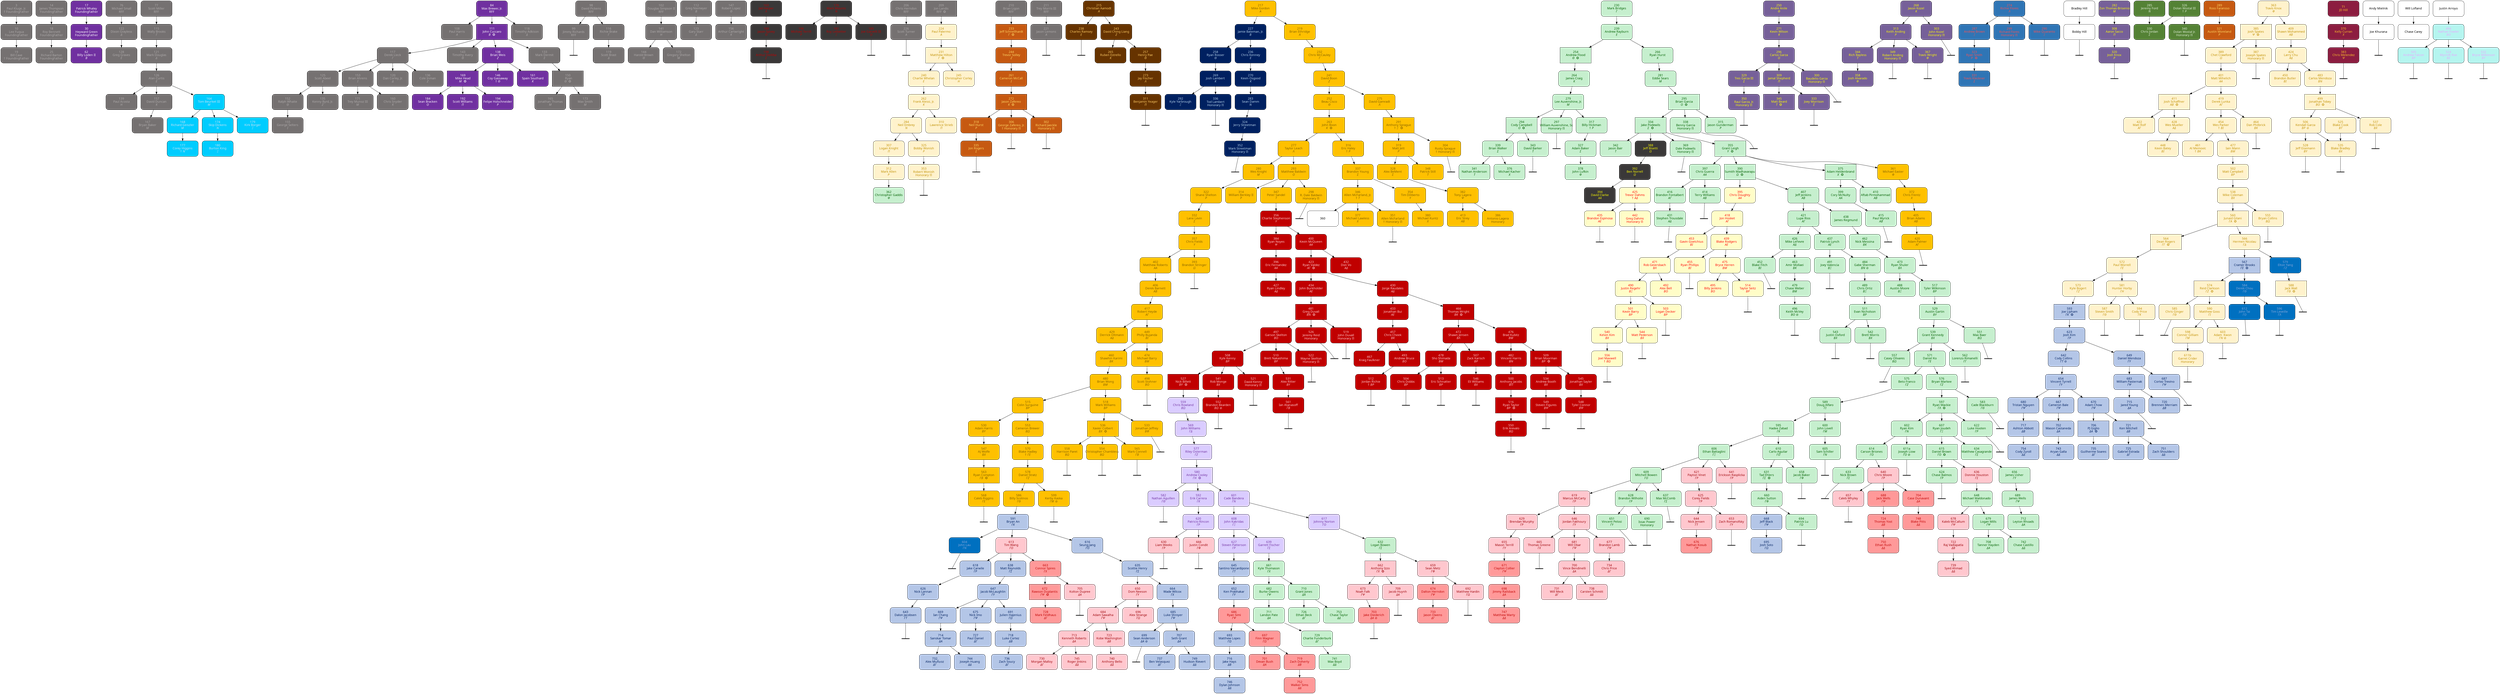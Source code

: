 // Family Tree
digraph "family-treescroll" {
	node [charset="UTF-16" fillcolor=white fixedsize=true fontname="Times New Roman" height=1 shape=box style="rounded, filled, solid" width=2]
	graph [bgcolor=transparent]
	3 [label="Paul Kluge, Jr."]
	3 [label="Paul Kluge, Jr."]
	3 [label="Paul Kluge, Jr."]
	3 [label="Paul Kluge, Jr."]
	3 [label=<<TABLE BORDER='0'><TR><TD>3<BR/>Paul Kluge, Jr.<BR/>†&nbsp;FoundingFather</TD></TR></TABLE>> fillcolor="#757171" fontcolor="#AEAAAA" tooltip=Unaffiliated]
	3 -> 10
	10 [label="Lee Fuqua"]
	10 [label="Lee Fuqua"]
	10 [label="Lee Fuqua"]
	10 [label="Lee Fuqua"]
	10 [label=<<TABLE BORDER='0'><TR><TD>10<BR/>Lee Fuqua<BR/>FoundingFather</TD></TR></TABLE>> fillcolor="#757171" fontcolor="#AEAAAA" tooltip=Unaffiliated]
	10 -> 19
	14 [label="James Thompson"]
	14 [label="James Thompson"]
	14 [label="James Thompson"]
	14 [label="James Thompson"]
	14 [label=<<TABLE BORDER='0'><TR><TD>14<BR/>James Thompson<BR/>FoundingFather</TD></TR></TABLE>> fillcolor="#757171" fontcolor="#AEAAAA" tooltip=Unaffiliated]
	14 -> 18
	17 [label="Patrick Whaley"]
	17 [label="Patrick Whaley"]
	17 [label="Patrick Whaley"]
	17 [label="Patrick Whaley"]
	17 [label="Patrick Whaley"]
	17 [label="Patrick Whaley"]
	17 [label=<<TABLE BORDER='0'><TR><TD>17<BR/>Patrick Whaley<BR/>FoundingFather</TD></TR></TABLE>> fillcolor="#7030A0" fontcolor="#FFFFFF" tooltip=Royals]
	17 -> 30
	18 [label="Roy Bennett"]
	18 [label="Roy Bennett"]
	18 [label="Roy Bennett"]
	18 [label="Roy Bennett"]
	18 [label=<<TABLE BORDER='0'><TR><TD>18<BR/>Roy Bennett<BR/>FoundingFather</TD></TR></TABLE>> fillcolor="#757171" fontcolor="#AEAAAA" tooltip=Unaffiliated]
	18 -> 25
	19 [label="Bill Cave"]
	19 [label="Bill Cave"]
	19 [label="Bill Cave"]
	19 [label="Bill Cave"]
	19 [label=<<TABLE BORDER='0'><TR><TD>19<BR/>Bill Cave<BR/>†&nbsp;FoundingFather</TD></TR></TABLE>> fillcolor="#757171" fontcolor="#AEAAAA" tooltip=Unaffiliated]
	25 [label="Richard Barton"]
	25 [label="Richard Barton"]
	25 [label="Richard Barton"]
	25 [label="Richard Barton"]
	25 [label=<<TABLE BORDER='0'><TR><TD>25<BR/>Richard Barton<BR/>FoundingFather</TD></TR></TABLE>> fillcolor="#757171" fontcolor="#AEAAAA" tooltip=Unaffiliated]
	30 [label="Heyward Green"]
	30 [label="Heyward Green"]
	30 [label="Heyward Green"]
	30 [label="Heyward Green"]
	30 [label="Heyward Green"]
	30 [label="Heyward Green"]
	30 [label=<<TABLE BORDER='0'><TR><TD>30<BR/>Heyward Green<BR/>FoundingFather</TD></TR></TABLE>> fillcolor="#7030A0" fontcolor="#FFFFFF" tooltip=Royals]
	30 -> 62
	62 [label="Billy Loden II"]
	62 [label="Billy Loden II"]
	62 [label="Billy Loden II"]
	62 [label="Billy Loden II"]
	62 [label="Billy Loden II"]
	62 [label="Billy Loden II"]
	62 [label=<<TABLE BORDER='0'><TR><TD>62<BR/>Billy Loden II<BR/><I>&Beta;</I></TD></TR></TABLE>> fillcolor="#7030A0" fontcolor="#FFFFFF" tooltip=Royals]
	76 [label="Michael Small"]
	76 [label="Michael Small"]
	76 [label="Michael Small"]
	76 [label="Michael Small"]
	76 [label=<<TABLE BORDER='0'><TR><TD>76<BR/>Michael Small<BR/>RFF</TD></TR></TABLE>> fillcolor="#757171" fontcolor="#AEAAAA" tooltip=Unaffiliated]
	76 -> 122
	77 [label="Scott Miller"]
	77 [label="Scott Miller"]
	77 [label="Scott Miller"]
	77 [label="Scott Miller"]
	77 [label=<<TABLE BORDER='0'><TR><TD>77<BR/>Scott Miller<BR/>RFF</TD></TR></TABLE>> fillcolor="#757171" fontcolor="#AEAAAA" tooltip=Unaffiliated]
	77 -> 115
	84 [label="Max Brewer, Jr."]
	84 [label="Max Brewer, Jr."]
	84 [label="Max Brewer, Jr."]
	84 [label="Max Brewer, Jr."]
	84 [label="Max Brewer, Jr."]
	84 [label="Max Brewer, Jr."]
	84 [label=<<TABLE BORDER='0'><TR><TD>84<BR/>Max Brewer, Jr.<BR/>RFF</TD></TR></TABLE>> fillcolor="#7030A0" fontcolor="#FFFFFF" tooltip=Royals]
	84 -> 108
	84 -> 111
	84 -> 118
	98 [label="David Pickens"]
	98 [label="David Pickens"]
	98 [label="David Pickens"]
	98 [label="David Pickens"]
	98 [label=<<TABLE BORDER='0'><TR><TD>98<BR/>David Pickens<BR/>RFF</TD></TR></TABLE>> fillcolor="#757171" fontcolor="#AEAAAA" tooltip=Unaffiliated]
	98 -> 99
	98 -> 116
	99 [label="Jimmy Richards"]
	99 [label="Jimmy Richards"]
	99 [label="Jimmy Richards"]
	99 [label="Jimmy Richards"]
	99 [label=<<TABLE BORDER='0'><TR><TD>99<BR/>Jimmy Richards<BR/>RFF</TD></TR></TABLE>> fillcolor="#757171" fontcolor="#AEAAAA" tooltip=Unaffiliated]
	1000 [label="" fillcolor=black fixedsize=True height=.025 shape=box width=.5]
	99 -> 1000 [arrowhead=none color=black]
	102 [label="Douglas Simpson II"]
	102 [label="Douglas Simpson II"]
	102 [label="Douglas Simpson II"]
	102 [label="Douglas Simpson II"]
	102 [label=<<TABLE BORDER='0'><TR><TD>102<BR/>Douglas Simpson II<BR/>RFF</TD></TR></TABLE>> fillcolor="#757171" fontcolor="#AEAAAA" tooltip=Unaffiliated]
	102 -> 141
	108 [label="Paul Harris"]
	108 [label="Paul Harris"]
	108 [label="Paul Harris"]
	108 [label="Paul Harris"]
	108 [label=<<TABLE BORDER='0'><TR><TD>108<BR/>Paul Harris<BR/><I>&Alpha;</I></TD></TR></TABLE>> fillcolor="#757171" fontcolor="#AEAAAA" tooltip=Unaffiliated]
	111 [label="John Cuccaro"]
	111 [label="John Cuccaro"]
	111 [label="John Cuccaro"]
	111 [label="John Cuccaro"]
	111 [label="John Cuccaro"]
	111 [label="John Cuccaro"]
	111 [label=<<TABLE BORDER='0'><TR><TD>111<BR/>John Cuccaro<BR/><I>&Beta;</I>&nbsp;&nbsp;✪</TD></TR></TABLE>> fillcolor="#7030A0" fontcolor="#FFFFFF" style=filled tooltip=Royals]
	111 -> 117
	111 -> 143
	111 -> 138
	111 -> 133
	112 [label="Greg Niemeyer"]
	112 [label="Greg Niemeyer"]
	112 [label="Greg Niemeyer"]
	112 [label="Greg Niemeyer"]
	112 [label=<<TABLE BORDER='0'><TR><TD>112<BR/>Greg Niemeyer<BR/><I>&Beta;</I></TD></TR></TABLE>> fillcolor="#757171" fontcolor="#AEAAAA" tooltip=Unaffiliated]
	112 -> 123
	115 [label="Wally Brooks"]
	115 [label="Wally Brooks"]
	115 [label="Wally Brooks"]
	115 [label="Wally Brooks"]
	115 [label=<<TABLE BORDER='0'><TR><TD>115<BR/>Wally Brooks<BR/><I>&Gamma;</I></TD></TR></TABLE>> fillcolor="#757171" fontcolor="#AEAAAA" tooltip=Unaffiliated]
	115 -> 121
	116 [label="Richie Brake"]
	116 [label="Richie Brake"]
	116 [label="Richie Brake"]
	116 [label="Richie Brake"]
	116 [label=<<TABLE BORDER='0'><TR><TD>116<BR/>Richie Brake<BR/><I>&Gamma;</I></TD></TR></TABLE>> fillcolor="#757171" fontcolor="#AEAAAA" tooltip=Unaffiliated]
	116 -> 119
	117 [label="Derek Lieck"]
	117 [label="Derek Lieck"]
	117 [label="Derek Lieck"]
	117 [label="Derek Lieck"]
	117 [label=<<TABLE BORDER='0'><TR><TD>117<BR/>Derek Lieck<BR/><I>&Gamma;</I></TD></TR></TABLE>> fillcolor="#757171" fontcolor="#AEAAAA" tooltip=Unaffiliated]
	117 -> 125
	117 -> 153
	117 -> 120
	117 -> 136
	118 [label="Timothy Adkison"]
	118 [label="Timothy Adkison"]
	118 [label="Timothy Adkison"]
	118 [label="Timothy Adkison"]
	118 [label=<<TABLE BORDER='0'><TR><TD>118<BR/>Timothy Adkison<BR/><I>&Delta;</I></TD></TR></TABLE>> fillcolor="#757171" fontcolor="#AEAAAA" tooltip=Unaffiliated]
	119 [label="Scott Brast"]
	119 [label="Scott Brast"]
	119 [label="Scott Brast"]
	119 [label="Scott Brast"]
	119 [label=<<TABLE BORDER='0'><TR><TD>119<BR/>Scott Brast<BR/><I>&Delta;</I></TD></TR></TABLE>> fillcolor="#757171" fontcolor="#AEAAAA" tooltip=Unaffiliated]
	120 [label="Dan Corley, Jr."]
	120 [label="Dan Corley, Jr."]
	120 [label="Dan Corley, Jr."]
	120 [label="Dan Corley, Jr."]
	120 [label=<<TABLE BORDER='0'><TR><TD>120<BR/>Dan Corley, Jr.<BR/><I>&Delta;</I></TD></TR></TABLE>> fillcolor="#757171" fontcolor="#AEAAAA" tooltip=Unaffiliated]
	121 [label="Mark Douglas"]
	121 [label="Mark Douglas"]
	121 [label="Mark Douglas"]
	121 [label="Mark Douglas"]
	121 [label=<<TABLE BORDER='0'><TR><TD>121<BR/>Mark Douglas<BR/><I>&Delta;</I></TD></TR></TABLE>> fillcolor="#757171" fontcolor="#AEAAAA" tooltip=Unaffiliated]
	121 -> 126
	122 [label="Dixon Grayless"]
	122 [label="Dixon Grayless"]
	122 [label="Dixon Grayless"]
	122 [label="Dixon Grayless"]
	122 [label=<<TABLE BORDER='0'><TR><TD>122<BR/>Dixon Grayless<BR/><I>&Delta;</I></TD></TR></TABLE>> fillcolor="#757171" fontcolor="#AEAAAA" tooltip=Unaffiliated]
	122 -> 128
	123 [label="Gary Starr"]
	123 [label="Gary Starr"]
	123 [label="Gary Starr"]
	123 [label="Gary Starr"]
	123 [label=<<TABLE BORDER='0'><TR><TD>123<BR/>Gary Starr<BR/><I>&Delta;</I></TD></TR></TABLE>> fillcolor="#757171" fontcolor="#AEAAAA" tooltip=Unaffiliated]
	125 [label="Scott Abeel"]
	125 [label="Scott Abeel"]
	125 [label="Scott Abeel"]
	125 [label="Scott Abeel"]
	125 [label=<<TABLE BORDER='0'><TR><TD>125<BR/>Scott Abeel<BR/><I>&Epsilon;</I></TD></TR></TABLE>> fillcolor="#757171" fontcolor="#AEAAAA" tooltip=Unaffiliated]
	125 -> 152
	125 -> 135
	126 [label="Alan Curtis"]
	126 [label="Alan Curtis"]
	126 [label="Alan Curtis"]
	126 [label="Alan Curtis"]
	126 [label=<<TABLE BORDER='0'><TR><TD>126<BR/>Alan Curtis<BR/><I>&Epsilon;</I></TD></TR></TABLE>> fillcolor="#757171" fontcolor="#AEAAAA" tooltip=Unaffiliated]
	126 -> 139
	126 -> 157
	126 -> 164
	128 [label="Greg Graves"]
	128 [label="Greg Graves"]
	128 [label="Greg Graves"]
	128 [label="Greg Graves"]
	128 [label=<<TABLE BORDER='0'><TR><TD>128<BR/>Greg Graves<BR/><I>&Epsilon;</I></TD></TR></TABLE>> fillcolor="#757171" fontcolor="#AEAAAA" tooltip=Unaffiliated]
	133 [label="Mark Dermit"]
	133 [label="Mark Dermit"]
	133 [label="Mark Dermit"]
	133 [label="Mark Dermit"]
	133 [label=<<TABLE BORDER='0'><TR><TD>133<BR/>Mark Dermit<BR/><I>&Epsilon;</I></TD></TR></TABLE>> fillcolor="#757171" fontcolor="#AEAAAA" tooltip=Unaffiliated]
	133 -> 150
	135 [label="Kenny Byrd, Jr."]
	135 [label="Kenny Byrd, Jr."]
	135 [label="Kenny Byrd, Jr."]
	135 [label="Kenny Byrd, Jr."]
	135 [label=<<TABLE BORDER='0'><TR><TD>135<BR/>Kenny Byrd, Jr.<BR/><I>&Zeta;</I></TD></TR></TABLE>> fillcolor="#757171" fontcolor="#AEAAAA" tooltip=Unaffiliated]
	136 [label="Cole Inman"]
	136 [label="Cole Inman"]
	136 [label="Cole Inman"]
	136 [label="Cole Inman"]
	136 [label=<<TABLE BORDER='0'><TR><TD>136<BR/>Cole Inman<BR/><I>&Zeta;</I></TD></TR></TABLE>> fillcolor="#757171" fontcolor="#AEAAAA" tooltip=Unaffiliated]
	138 [label="Brian Weis"]
	138 [label="Brian Weis"]
	138 [label="Brian Weis"]
	138 [label="Brian Weis"]
	138 [label="Brian Weis"]
	138 [label="Brian Weis"]
	138 [label=<<TABLE BORDER='0'><TR><TD>138<BR/>Brian Weis<BR/><I>&Zeta;</I></TD></TR></TABLE>> fillcolor="#7030A0" fontcolor="#FFFFFF" tooltip=Royals]
	138 -> 169
	138 -> 146
	138 -> 161
	139 [label="Paul Acosta"]
	139 [label="Paul Acosta"]
	139 [label="Paul Acosta"]
	139 [label="Paul Acosta"]
	139 [label=<<TABLE BORDER='0'><TR><TD>139<BR/>Paul Acosta<BR/><I>&Eta;</I></TD></TR></TABLE>> fillcolor="#757171" fontcolor="#AEAAAA" tooltip=Unaffiliated]
	141 [label="Dan Williamson"]
	141 [label="Dan Williamson"]
	141 [label="Dan Williamson"]
	141 [label="Dan Williamson"]
	141 [label=<<TABLE BORDER='0'><TR><TD>141<BR/>Dan Williamson<BR/><I>&Eta;</I></TD></TR></TABLE>> fillcolor="#757171" fontcolor="#AEAAAA" tooltip=Unaffiliated]
	141 -> 144
	141 -> 172
	143 [label="Timothy Avery"]
	143 [label="Timothy Avery"]
	143 [label="Timothy Avery"]
	143 [label="Timothy Avery"]
	143 [label=<<TABLE BORDER='0'><TR><TD>143<BR/>Timothy Avery<BR/><I>&Theta;</I></TD></TR></TABLE>> fillcolor="#757171" fontcolor="#AEAAAA" tooltip=Unaffiliated]
	144 [label="Harold Brown"]
	144 [label="Harold Brown"]
	144 [label="Harold Brown"]
	144 [label="Harold Brown"]
	144 [label=<<TABLE BORDER='0'><TR><TD>144<BR/>Harold Brown<BR/><I>&Theta;</I></TD></TR></TABLE>> fillcolor="#757171" fontcolor="#AEAAAA" tooltip=Unaffiliated]
	146 [label="Coy Gassaway"]
	146 [label="Coy Gassaway"]
	146 [label="Coy Gassaway"]
	146 [label="Coy Gassaway"]
	146 [label="Coy Gassaway"]
	146 [label="Coy Gassaway"]
	146 [label=<<TABLE BORDER='0'><TR><TD>146<BR/>Coy Gassaway<BR/>†&nbsp;<I>&Theta;</I></TD></TR></TABLE>> fillcolor="#7030A0" fontcolor="#FFFFFF" tooltip=Royals]
	147 [label="Robert Lopez"]
	147 [label="Robert Lopez"]
	147 [label="Robert Lopez"]
	147 [label="Robert Lopez"]
	147 [label=<<TABLE BORDER='0'><TR><TD>147<BR/>Robert Lopez<BR/><I>&Theta;</I></TD></TR></TABLE>> fillcolor="#757171" fontcolor="#AEAAAA" tooltip=Unaffiliated]
	147 -> 156
	150 [label="  Ryan"]
	150 [label="  Ryan"]
	150 [label="  Ryan"]
	150 [label="  Ryan"]
	150 [label=<<TABLE BORDER='0'><TR><TD>150<BR/>  Ryan<BR/><I>&Theta;</I>&nbsp;&nbsp;✪</TD></TR></TABLE>> fillcolor="#757171" fontcolor="#AEAAAA" style=filled tooltip=Unaffiliated]
	150 -> 165
	150 -> 173
	152 [label="Ralph Whaite"]
	152 [label="Ralph Whaite"]
	152 [label="Ralph Whaite"]
	152 [label="Ralph Whaite"]
	152 [label=<<TABLE BORDER='0'><TR><TD>152<BR/>Ralph Whaite<BR/><I>&Theta;</I></TD></TR></TABLE>> fillcolor="#757171" fontcolor="#AEAAAA" tooltip=Unaffiliated]
	152 -> 155
	153 [label="Brian Ahrens"]
	153 [label="Brian Ahrens"]
	153 [label="Brian Ahrens"]
	153 [label="Brian Ahrens"]
	153 [label=<<TABLE BORDER='0'><TR><TD>153<BR/>Brian Ahrens<BR/><I>&Iota;</I></TD></TR></TABLE>> fillcolor="#757171" fontcolor="#AEAAAA" tooltip=Unaffiliated]
	153 -> 171
	153 -> 160
	155 [label="George Selters"]
	155 [label="George Selters"]
	155 [label="George Selters"]
	155 [label="George Selters"]
	155 [label=<<TABLE BORDER='0'><TR><TD>155<BR/>George Selters<BR/><I>&Iota;</I></TD></TR></TABLE>> fillcolor="#757171" fontcolor="#AEAAAA" tooltip=Unaffiliated]
	156 [label="Arthur Cartwright"]
	156 [label="Arthur Cartwright"]
	156 [label="Arthur Cartwright"]
	156 [label="Arthur Cartwright"]
	156 [label=<<TABLE BORDER='0'><TR><TD>156<BR/>Arthur Cartwright<BR/><I>&Kappa;</I></TD></TR></TABLE>> fillcolor="#757171" fontcolor="#AEAAAA" tooltip=Unaffiliated]
	157 [label="David Duncan"]
	157 [label="David Duncan"]
	157 [label="David Duncan"]
	157 [label="David Duncan"]
	157 [label=<<TABLE BORDER='0'><TR><TD>157<BR/>David Duncan<BR/><I>&Kappa;</I></TD></TR></TABLE>> fillcolor="#757171" fontcolor="#AEAAAA" tooltip=Unaffiliated]
	157 -> 167
	160 [label="Chris Snyder"]
	160 [label="Chris Snyder"]
	160 [label="Chris Snyder"]
	160 [label="Chris Snyder"]
	160 [label=<<TABLE BORDER='0'><TR><TD>160<BR/>Chris Snyder<BR/><I>&Kappa;</I></TD></TR></TABLE>> fillcolor="#757171" fontcolor="#AEAAAA" tooltip=Unaffiliated]
	161 [label="Spain Southard"]
	161 [label="Spain Southard"]
	161 [label="Spain Southard"]
	161 [label="Spain Southard"]
	161 [label="Spain Southard"]
	161 [label="Spain Southard"]
	161 [label=<<TABLE BORDER='0'><TR><TD>161<BR/>Spain Southard<BR/><I>&Kappa;</I></TD></TR></TABLE>> fillcolor="#7030A0" fontcolor="#FFFFFF" tooltip=Royals]
	163 [label="Jad Harper"]
	163 [label="Jad Harper"]
	163 [label="Jad Harper"]
	163 [label="Jad Harper"]
	163 [label="Jad Harper"]
	163 [label=<<TABLE BORDER='0'><TR><TD>163<BR/>Jad Harper<BR/><I>&Lambda;</I></TD></TR></TABLE>> fillcolor="#3A3838" fontcolor="#C00000" tooltip=Minotaurs]
	163 -> 189
	164 [label=<<TABLE BORDER='0'><TR><TD>164<BR/>Tom Beurket III<BR/><I>&Mu;</I></TD></TR></TABLE>> fillcolor="#00CCFF" fontcolor="#D9E1F2" tooltip="Smurf Clan"]
	164 -> 168
	164 -> 174
	164 -> 179
	165 [label="Jonathan Thomas"]
	165 [label="Jonathan Thomas"]
	165 [label="Jonathan Thomas"]
	165 [label="Jonathan Thomas"]
	165 [label=<<TABLE BORDER='0'><TR><TD>165<BR/>Jonathan Thomas<BR/><I>&Mu;</I></TD></TR></TABLE>> fillcolor="#757171" fontcolor="#AEAAAA" tooltip=Unaffiliated]
	167 [label="Bryan Baker"]
	167 [label="Bryan Baker"]
	167 [label="Bryan Baker"]
	167 [label="Bryan Baker"]
	167 [label=<<TABLE BORDER='0'><TR><TD>167<BR/>Bryan Baker<BR/><I>&Mu;</I></TD></TR></TABLE>> fillcolor="#757171" fontcolor="#AEAAAA" tooltip=Unaffiliated]
	168 [label=<<TABLE BORDER='0'><TR><TD>168<BR/>Richard Geiszler<BR/><I>&Mu;</I></TD></TR></TABLE>> fillcolor="#00CCFF" fontcolor="#D9E1F2" tooltip="Smurf Clan"]
	168 -> 177
	169 [label="Mike Head"]
	169 [label="Mike Head"]
	169 [label="Mike Head"]
	169 [label="Mike Head"]
	169 [label="Mike Head"]
	169 [label="Mike Head"]
	169 [label=<<TABLE BORDER='0'><TR><TD>169<BR/>Mike Head<BR/><I>&Mu;</I>&nbsp;&nbsp;✪</TD></TR></TABLE>> fillcolor="#7030A0" fontcolor="#FFFFFF" style=filled tooltip=Royals]
	169 -> 184
	169 -> 192
	169 -> 194
	171 [label="Trey Munoz III"]
	171 [label="Trey Munoz III"]
	171 [label="Trey Munoz III"]
	171 [label="Trey Munoz III"]
	171 [label=<<TABLE BORDER='0'><TR><TD>171<BR/>Trey Munoz III<BR/><I>&Mu;</I></TD></TR></TABLE>> fillcolor="#757171" fontcolor="#AEAAAA" tooltip=Unaffiliated]
	172 [label="Gregory Shelton"]
	172 [label="Gregory Shelton"]
	172 [label="Gregory Shelton"]
	172 [label="Gregory Shelton"]
	172 [label=<<TABLE BORDER='0'><TR><TD>172<BR/>Gregory Shelton<BR/><I>&Mu;</I></TD></TR></TABLE>> fillcolor="#757171" fontcolor="#AEAAAA" tooltip=Unaffiliated]
	173 [label="Max Smith"]
	173 [label="Max Smith"]
	173 [label="Max Smith"]
	173 [label="Max Smith"]
	173 [label=<<TABLE BORDER='0'><TR><TD>173<BR/>Max Smith<BR/><I>&Mu;</I></TD></TR></TABLE>> fillcolor="#757171" fontcolor="#AEAAAA" tooltip=Unaffiliated]
	174 [label=<<TABLE BORDER='0'><TR><TD>174<BR/>Skip Dickens<BR/><I>&Nu;</I></TD></TR></TABLE>> fillcolor="#00CCFF" fontcolor="#D9E1F2" tooltip="Smurf Clan"]
	174 -> 180
	176 [label="Mark Mounts"]
	176 [label="Mark Mounts"]
	176 [label="Mark Mounts"]
	176 [label="Mark Mounts"]
	176 [label="Mark Mounts"]
	176 [label=<<TABLE BORDER='0'><TR><TD>176<BR/>Mark Mounts<BR/><I>&Nu;</I></TD></TR></TABLE>> fillcolor="#3A3838" fontcolor="#C00000" tooltip=Minotaurs]
	176 -> 196
	176 -> 181
	176 -> 185
	177 [label=<<TABLE BORDER='0'><TR><TD>177<BR/>Corey Higgins<BR/>†&nbsp;<I>&Nu;</I></TD></TR></TABLE>> fillcolor="#00CCFF" fontcolor="#D9E1F2" tooltip="Smurf Clan"]
	179 [label=<<TABLE BORDER='0'><TR><TD>179<BR/>Kirk Borger<BR/><I>&Xi;</I></TD></TR></TABLE>> fillcolor="#00CCFF" fontcolor="#D9E1F2" tooltip="Smurf Clan"]
	180 [label=<<TABLE BORDER='0'><TR><TD>180<BR/>Burton King<BR/><I>&Xi;</I></TD></TR></TABLE>> fillcolor="#00CCFF" fontcolor="#D9E1F2" tooltip="Smurf Clan"]
	181 [label="Roy Letbetter"]
	181 [label="Roy Letbetter"]
	181 [label="Roy Letbetter"]
	181 [label="Roy Letbetter"]
	181 [label="Roy Letbetter"]
	181 [label=<<TABLE BORDER='0'><TR><TD>181<BR/>Roy Letbetter<BR/><I>&Xi;</I></TD></TR></TABLE>> fillcolor="#3A3838" fontcolor="#C00000" tooltip=Minotaurs]
	184 [label="Sean Bracken"]
	184 [label="Sean Bracken"]
	184 [label="Sean Bracken"]
	184 [label="Sean Bracken"]
	184 [label="Sean Bracken"]
	184 [label="Sean Bracken"]
	184 [label=<<TABLE BORDER='0'><TR><TD>184<BR/>Sean Bracken<BR/><I>&Omicron;</I></TD></TR></TABLE>> fillcolor="#7030A0" fontcolor="#FFFFFF" tooltip=Royals]
	185 [label="Joe Garvelli III"]
	185 [label="Joe Garvelli III"]
	185 [label="Joe Garvelli III"]
	185 [label="Joe Garvelli III"]
	185 [label="Joe Garvelli III"]
	185 [label=<<TABLE BORDER='0'><TR><TD>185<BR/>Joe Garvelli III<BR/><I>&Omicron;</I></TD></TR></TABLE>> fillcolor="#3A3838" fontcolor="#C00000" tooltip=Minotaurs]
	1001 [label="" fillcolor=black fixedsize=True height=.025 shape=box width=.5]
	185 -> 1001 [arrowhead=none color=black]
	189 [label="Jason Spivey"]
	189 [label="Jason Spivey"]
	189 [label="Jason Spivey"]
	189 [label="Jason Spivey"]
	189 [label="Jason Spivey"]
	189 [label=<<TABLE BORDER='0'><TR><TD>189<BR/>Jason Spivey<BR/><I>&Omicron;</I></TD></TR></TABLE>> fillcolor="#3A3838" fontcolor="#C00000" tooltip=Minotaurs]
	189 -> 198
	192 [label="Scott Williams"]
	192 [label="Scott Williams"]
	192 [label="Scott Williams"]
	192 [label="Scott Williams"]
	192 [label="Scott Williams"]
	192 [label="Scott Williams"]
	192 [label=<<TABLE BORDER='0'><TR><TD>192<BR/>Scott Williams<BR/><I>&Pi;</I></TD></TR></TABLE>> fillcolor="#7030A0" fontcolor="#FFFFFF" tooltip=Royals]
	194 [label="Felipe Holschneider"]
	194 [label="Felipe Holschneider"]
	194 [label="Felipe Holschneider"]
	194 [label="Felipe Holschneider"]
	194 [label="Felipe Holschneider"]
	194 [label="Felipe Holschneider"]
	194 [label=<<TABLE BORDER='0'><TR><TD>194<BR/>Felipe Holschneider<BR/><I>&Rho;</I></TD></TR></TABLE>> fillcolor="#7030A0" fontcolor="#FFFFFF" tooltip=Royals]
	196 [label="Michael Terrill"]
	196 [label="Michael Terrill"]
	196 [label="Michael Terrill"]
	196 [label="Michael Terrill"]
	196 [label="Michael Terrill"]
	196 [label=<<TABLE BORDER='0'><TR><TD>196<BR/>Michael Terrill<BR/><I>&Rho;</I></TD></TR></TABLE>> fillcolor="#3A3838" fontcolor="#C00000" tooltip=Minotaurs]
	198 [label="Arthur DeAlba"]
	198 [label="Arthur DeAlba"]
	198 [label="Arthur DeAlba"]
	198 [label="Arthur DeAlba"]
	198 [label="Arthur DeAlba"]
	198 [label=<<TABLE BORDER='0'><TR><TD>198<BR/>Arthur DeAlba<BR/><I>&Sigma;</I></TD></TR></TABLE>> fillcolor="#3A3838" fontcolor="#C00000" tooltip=Minotaurs]
	1002 [label="" fillcolor=black fixedsize=True height=.025 shape=box width=.5]
	198 -> 1002 [arrowhead=none color=black]
	206 [label="Chris Herndon"]
	206 [label="Chris Herndon"]
	206 [label="Chris Herndon"]
	206 [label="Chris Herndon"]
	206 [label=<<TABLE BORDER='0'><TR><TD>206<BR/>Chris Herndon<BR/>RFF</TD></TR></TABLE>> fillcolor="#757171" fontcolor="#AEAAAA" tooltip=Unaffiliated]
	206 -> 226
	209 [label="Jon Landis"]
	209 [label="Jon Landis"]
	209 [label="Jon Landis"]
	209 [label="Jon Landis"]
	209 [label=<<TABLE BORDER='0'><TR><TD>209<BR/>Jon Landis<BR/>RFF&nbsp;&nbsp;✪</TD></TR></TABLE>> fillcolor="#757171" fontcolor="#AEAAAA" style=filled tooltip=Unaffiliated]
	209 -> 224
	210 [label="Brian Ligon"]
	210 [label="Brian Ligon"]
	210 [label="Brian Ligon"]
	210 [label="Brian Ligon"]
	210 [label=<<TABLE BORDER='0'><TR><TD>210<BR/>Brian Ligon<BR/>RFF</TD></TR></TABLE>> fillcolor="#757171" fontcolor="#AEAAAA" tooltip=Unaffiliated]
	210 -> 233
	211 [label="Trey Morris III"]
	211 [label="Trey Morris III"]
	211 [label="Trey Morris III"]
	211 [label="Trey Morris III"]
	211 [label=<<TABLE BORDER='0'><TR><TD>211<BR/>Trey Morris III<BR/>RFF</TD></TR></TABLE>> fillcolor="#757171" fontcolor="#AEAAAA" tooltip=Unaffiliated]
	211 -> 221
	215 [label="Christian Aamodt"]
	215 [label=<<TABLE BORDER='0'><TR><TD>215<BR/>Christian Aamodt<BR/><I>&Alpha;</I></TD></TR></TABLE>> fillcolor="#663300" fontcolor="#FFCC66" tooltip=Hogsheads]
	215 -> 238
	215 -> 243
	217 [label="Mike Gordon"]
	217 [label="Mike Gordon"]
	217 [label="Mike Gordon"]
	217 [label="Mike Gordon"]
	217 [label="Mike Gordon"]
	217 [label="Mike Gordon"]
	217 [label="Mike Gordon"]
	217 [label="Mike Gordon"]
	217 [label="Mike Gordon"]
	217 [label="Mike Gordon"]
	217 [label="Mike Gordon"]
	217 [label="Mike Gordon"]
	217 [label="Mike Gordon"]
	217 [label="Mike Gordon"]
	217 [label="Mike Gordon"]
	217 [label=<<TABLE BORDER='0'><TR><TD>217<BR/>Mike Gordon<BR/><I>&Alpha;</I></TD></TR></TABLE>> fillcolor="#FFC000" fontcolor="#806000" tooltip=STBY]
	217 -> 227
	217 -> 219
	219 [label="Brian Ethridge"]
	219 [label="Brian Ethridge"]
	219 [label="Brian Ethridge"]
	219 [label="Brian Ethridge"]
	219 [label="Brian Ethridge"]
	219 [label="Brian Ethridge"]
	219 [label="Brian Ethridge"]
	219 [label="Brian Ethridge"]
	219 [label="Brian Ethridge"]
	219 [label="Brian Ethridge"]
	219 [label="Brian Ethridge"]
	219 [label="Brian Ethridge"]
	219 [label="Brian Ethridge"]
	219 [label="Brian Ethridge"]
	219 [label="Brian Ethridge"]
	219 [label=<<TABLE BORDER='0'><TR><TD>219<BR/>Brian Ethridge<BR/><I>&Alpha;</I></TD></TR></TABLE>> fillcolor="#FFC000" fontcolor="#806000" tooltip=STBY]
	219 -> 232
	221 [label="Jason Lemons"]
	221 [label="Jason Lemons"]
	221 [label="Jason Lemons"]
	221 [label="Jason Lemons"]
	221 [label=<<TABLE BORDER='0'><TR><TD>221<BR/>Jason Lemons<BR/><I>&Alpha;</I></TD></TR></TABLE>> fillcolor="#757171" fontcolor="#AEAAAA" tooltip=Unaffiliated]
	1003 [label="" fillcolor=black fixedsize=True height=.025 shape=box width=.5]
	221 -> 1003 [arrowhead=none color=black]
	224 [label="Paul Palermo"]
	224 [label="Paul Palermo"]
	224 [label="Paul Palermo"]
	224 [label="Paul Palermo"]
	224 [label="Paul Palermo"]
	224 [label="Paul Palermo"]
	224 [label="Paul Palermo"]
	224 [label="Paul Palermo"]
	224 [label="Paul Palermo"]
	224 [label="Paul Palermo"]
	224 [label="Paul Palermo"]
	224 [label="Paul Palermo"]
	224 [label="Paul Palermo"]
	224 [label="Paul Palermo"]
	224 [label="Paul Palermo"]
	224 [label="Paul Palermo"]
	224 [label=<<TABLE BORDER='0'><TR><TD>224<BR/>Paul Palermo<BR/><I>&Alpha;</I></TD></TR></TABLE>> fillcolor="#FFF2CC" fontcolor="#BF8F00" tooltip=Blondies]
	224 -> 231
	226 [label="Scott Turner"]
	226 [label="Scott Turner"]
	226 [label="Scott Turner"]
	226 [label="Scott Turner"]
	226 [label=<<TABLE BORDER='0'><TR><TD>226<BR/>Scott Turner<BR/><I>&Alpha;</I></TD></TR></TABLE>> fillcolor="#757171" fontcolor="#AEAAAA" tooltip=Unaffiliated]
	1004 [label="" fillcolor=black fixedsize=True height=.025 shape=box width=.5]
	226 -> 1004 [arrowhead=none color=black]
	227 [label="Jamie Bateman, Jr."]
	227 [label="Jamie Bateman, Jr."]
	227 [label="Jamie Bateman, Jr."]
	227 [label=<<TABLE BORDER='0'><TR><TD>227<BR/>Jamie Bateman, Jr.<BR/><I>&Beta;</I></TD></TR></TABLE>> fillcolor="#002060" fontcolor="#BDD7EE" tooltip="Blue Bombers"]
	227 -> 258
	227 -> 236
	230 [label="Mark Bridges"]
	230 [label="Mark Bridges"]
	230 [label="Mark Bridges"]
	230 [label="Mark Bridges"]
	230 [label="Mark Bridges"]
	230 [label="Mark Bridges"]
	230 [label="Mark Bridges"]
	230 [label="Mark Bridges"]
	230 [label="Mark Bridges"]
	230 [label="Mark Bridges"]
	230 [label="Mark Bridges"]
	230 [label="Mark Bridges"]
	230 [label="Mark Bridges"]
	230 [label="Mark Bridges"]
	230 [label="Mark Bridges"]
	230 [label="Mark Bridges"]
	230 [label="Mark Bridges"]
	230 [label="Mark Bridges"]
	230 [label="Mark Bridges"]
	230 [label=<<TABLE BORDER='0'><TR><TD>230<BR/>Mark Bridges<BR/><I>&Gamma;</I></TD></TR></TABLE>> fillcolor="#C6EFCE" fontcolor="#006100" tooltip=Oompa]
	230 -> 239
	231 [label="Matthew Hilton"]
	231 [label="Matthew Hilton"]
	231 [label="Matthew Hilton"]
	231 [label="Matthew Hilton"]
	231 [label="Matthew Hilton"]
	231 [label="Matthew Hilton"]
	231 [label="Matthew Hilton"]
	231 [label="Matthew Hilton"]
	231 [label="Matthew Hilton"]
	231 [label="Matthew Hilton"]
	231 [label="Matthew Hilton"]
	231 [label="Matthew Hilton"]
	231 [label="Matthew Hilton"]
	231 [label="Matthew Hilton"]
	231 [label="Matthew Hilton"]
	231 [label="Matthew Hilton"]
	231 [label=<<TABLE BORDER='0'><TR><TD>231<BR/>Matthew Hilton<BR/><I>&Gamma;</I>&nbsp;&nbsp;✪</TD></TR></TABLE>> fillcolor="#FFF2CC" fontcolor="#BF8F00" style=filled tooltip=Blondies]
	231 -> 240
	231 -> 245
	232 [label="Chris McCauley"]
	232 [label="Chris McCauley"]
	232 [label="Chris McCauley"]
	232 [label="Chris McCauley"]
	232 [label="Chris McCauley"]
	232 [label="Chris McCauley"]
	232 [label="Chris McCauley"]
	232 [label="Chris McCauley"]
	232 [label="Chris McCauley"]
	232 [label="Chris McCauley"]
	232 [label="Chris McCauley"]
	232 [label="Chris McCauley"]
	232 [label="Chris McCauley"]
	232 [label="Chris McCauley"]
	232 [label="Chris McCauley"]
	232 [label=<<TABLE BORDER='0'><TR><TD>232<BR/>Chris McCauley<BR/><I>&Gamma;</I></TD></TR></TABLE>> fillcolor="#FFC000" fontcolor="#806000" tooltip=STBY]
	232 -> 241
	233 [label="Jeff Schnellhardt"]
	233 [label="Jeff Schnellhardt"]
	233 [label=<<TABLE BORDER='0'><TR><TD>233<BR/>Jeff Schnellhardt<BR/><I>&Gamma;</I>&nbsp;&nbsp;✪</TD></TR></TABLE>> fillcolor="#C65911" fontcolor="#FFD966" style=filled tooltip=Misfits]
	233 -> 244
	236 [label="Chris Kenney"]
	236 [label="Chris Kenney"]
	236 [label="Chris Kenney"]
	236 [label=<<TABLE BORDER='0'><TR><TD>236<BR/>Chris Kenney<BR/><I>&Epsilon;</I></TD></TR></TABLE>> fillcolor="#002060" fontcolor="#BDD7EE" tooltip="Blue Bombers"]
	236 -> 270
	238 [label="Charles Ramsey"]
	238 [label=<<TABLE BORDER='0'><TR><TD>238<BR/>Charles Ramsey<BR/><I>&Epsilon;</I></TD></TR></TABLE>> fillcolor="#663300" fontcolor="#FFCC66" tooltip=Hogsheads]
	1005 [label="" fillcolor=black fixedsize=True height=.025 shape=box width=.5]
	238 -> 1005 [arrowhead=none color=black]
	239 [label="Andrew Rayburn"]
	239 [label="Andrew Rayburn"]
	239 [label="Andrew Rayburn"]
	239 [label="Andrew Rayburn"]
	239 [label="Andrew Rayburn"]
	239 [label="Andrew Rayburn"]
	239 [label="Andrew Rayburn"]
	239 [label="Andrew Rayburn"]
	239 [label="Andrew Rayburn"]
	239 [label="Andrew Rayburn"]
	239 [label="Andrew Rayburn"]
	239 [label="Andrew Rayburn"]
	239 [label="Andrew Rayburn"]
	239 [label="Andrew Rayburn"]
	239 [label="Andrew Rayburn"]
	239 [label="Andrew Rayburn"]
	239 [label="Andrew Rayburn"]
	239 [label="Andrew Rayburn"]
	239 [label="Andrew Rayburn"]
	239 [label=<<TABLE BORDER='0'><TR><TD>239<BR/>Andrew Rayburn<BR/><I>&Epsilon;</I></TD></TR></TABLE>> fillcolor="#C6EFCE" fontcolor="#006100" tooltip=Oompa]
	239 -> 254
	239 -> 266
	240 [label="Charlie Whelan"]
	240 [label="Charlie Whelan"]
	240 [label="Charlie Whelan"]
	240 [label="Charlie Whelan"]
	240 [label="Charlie Whelan"]
	240 [label="Charlie Whelan"]
	240 [label="Charlie Whelan"]
	240 [label="Charlie Whelan"]
	240 [label="Charlie Whelan"]
	240 [label="Charlie Whelan"]
	240 [label="Charlie Whelan"]
	240 [label="Charlie Whelan"]
	240 [label="Charlie Whelan"]
	240 [label="Charlie Whelan"]
	240 [label="Charlie Whelan"]
	240 [label="Charlie Whelan"]
	240 [label=<<TABLE BORDER='0'><TR><TD>240<BR/>Charlie Whelan<BR/><I>&Epsilon;</I></TD></TR></TABLE>> fillcolor="#FFF2CC" fontcolor="#BF8F00" tooltip=Blondies]
	240 -> 262
	241 [label="David Boon"]
	241 [label="David Boon"]
	241 [label="David Boon"]
	241 [label="David Boon"]
	241 [label="David Boon"]
	241 [label="David Boon"]
	241 [label="David Boon"]
	241 [label="David Boon"]
	241 [label="David Boon"]
	241 [label="David Boon"]
	241 [label="David Boon"]
	241 [label="David Boon"]
	241 [label="David Boon"]
	241 [label="David Boon"]
	241 [label="David Boon"]
	241 [label=<<TABLE BORDER='0'><TR><TD>241<BR/>David Boon<BR/><I>&Zeta;</I></TD></TR></TABLE>> fillcolor="#FFC000" fontcolor="#806000" tooltip=STBY]
	241 -> 252
	241 -> 275
	243 [label="David Ching Liang"]
	243 [label=<<TABLE BORDER='0'><TR><TD>243<BR/>David Ching Liang<BR/><I>&Zeta;</I></TD></TR></TABLE>> fillcolor="#663300" fontcolor="#FFCC66" tooltip=Hogsheads]
	243 -> 265
	243 -> 257
	244 [label="Trevor Solley"]
	244 [label="Trevor Solley"]
	244 [label=<<TABLE BORDER='0'><TR><TD>244<BR/>Trevor Solley<BR/><I>&Zeta;</I></TD></TR></TABLE>> fillcolor="#C65911" fontcolor="#FFD966" tooltip=Misfits]
	244 -> 261
	245 [label="Christopher Corley"]
	245 [label="Christopher Corley"]
	245 [label="Christopher Corley"]
	245 [label="Christopher Corley"]
	245 [label="Christopher Corley"]
	245 [label="Christopher Corley"]
	245 [label="Christopher Corley"]
	245 [label="Christopher Corley"]
	245 [label="Christopher Corley"]
	245 [label="Christopher Corley"]
	245 [label="Christopher Corley"]
	245 [label="Christopher Corley"]
	245 [label="Christopher Corley"]
	245 [label="Christopher Corley"]
	245 [label="Christopher Corley"]
	245 [label="Christopher Corley"]
	245 [label=<<TABLE BORDER='0'><TR><TD>245<BR/>Christopher Corley<BR/><I>&Eta;</I></TD></TR></TABLE>> fillcolor="#FFF2CC" fontcolor="#BF8F00" tooltip=Blondies]
	250 [label="Andre Anile"]
	250 [label="Andre Anile"]
	250 [label="Andre Anile"]
	250 [label="Andre Anile"]
	250 [label="Andre Anile"]
	250 [label="Andre Anile"]
	250 [label="Andre Anile"]
	250 [label="Andre Anile"]
	250 [label=<<TABLE BORDER='0'><TR><TD>250<BR/>Andre Anile<BR/><I>&Theta;</I></TD></TR></TABLE>> fillcolor="#766099" fontcolor="#FFFF00" tooltip="Lost Lobos"]
	250 -> 271
	252 [label="Beau Cisco"]
	252 [label="Beau Cisco"]
	252 [label="Beau Cisco"]
	252 [label="Beau Cisco"]
	252 [label="Beau Cisco"]
	252 [label="Beau Cisco"]
	252 [label="Beau Cisco"]
	252 [label="Beau Cisco"]
	252 [label="Beau Cisco"]
	252 [label="Beau Cisco"]
	252 [label="Beau Cisco"]
	252 [label="Beau Cisco"]
	252 [label="Beau Cisco"]
	252 [label="Beau Cisco"]
	252 [label="Beau Cisco"]
	252 [label=<<TABLE BORDER='0'><TR><TD>252<BR/>Beau Cisco<BR/><I>&Theta;</I></TD></TR></TABLE>> fillcolor="#FFC000" fontcolor="#806000" tooltip=STBY]
	252 -> 263
	254 [label="Andrew Flood"]
	254 [label="Andrew Flood"]
	254 [label="Andrew Flood"]
	254 [label="Andrew Flood"]
	254 [label="Andrew Flood"]
	254 [label="Andrew Flood"]
	254 [label="Andrew Flood"]
	254 [label="Andrew Flood"]
	254 [label="Andrew Flood"]
	254 [label="Andrew Flood"]
	254 [label="Andrew Flood"]
	254 [label="Andrew Flood"]
	254 [label="Andrew Flood"]
	254 [label="Andrew Flood"]
	254 [label="Andrew Flood"]
	254 [label="Andrew Flood"]
	254 [label="Andrew Flood"]
	254 [label="Andrew Flood"]
	254 [label="Andrew Flood"]
	254 [label=<<TABLE BORDER='0'><TR><TD>254<BR/>Andrew Flood<BR/><I>&Theta;</I>&nbsp;&nbsp;✪</TD></TR></TABLE>> fillcolor="#C6EFCE" fontcolor="#006100" style=filled tooltip=Oompa]
	254 -> 264
	257 [label="Henry Pae"]
	257 [label=<<TABLE BORDER='0'><TR><TD>257<BR/>Henry Pae<BR/><I>&Theta;</I></TD></TR></TABLE>> fillcolor="#663300" fontcolor="#FFCC66" tooltip=Hogsheads]
	257 -> 273
	258 [label="Ryan Rosser"]
	258 [label="Ryan Rosser"]
	258 [label="Ryan Rosser"]
	258 [label=<<TABLE BORDER='0'><TR><TD>258<BR/>Ryan Rosser<BR/><I>&Theta;</I></TD></TR></TABLE>> fillcolor="#002060" fontcolor="#BDD7EE" tooltip="Blue Bombers"]
	258 -> 269
	261 [label="Cameron McCall"]
	261 [label="Cameron McCall"]
	261 [label=<<TABLE BORDER='0'><TR><TD>261<BR/>Cameron McCall<BR/><I>&Iota;</I></TD></TR></TABLE>> fillcolor="#C65911" fontcolor="#FFD966" tooltip=Misfits]
	261 -> 272
	262 [label="Frank Alessi, Jr."]
	262 [label="Frank Alessi, Jr."]
	262 [label="Frank Alessi, Jr."]
	262 [label="Frank Alessi, Jr."]
	262 [label="Frank Alessi, Jr."]
	262 [label="Frank Alessi, Jr."]
	262 [label="Frank Alessi, Jr."]
	262 [label="Frank Alessi, Jr."]
	262 [label="Frank Alessi, Jr."]
	262 [label="Frank Alessi, Jr."]
	262 [label="Frank Alessi, Jr."]
	262 [label="Frank Alessi, Jr."]
	262 [label="Frank Alessi, Jr."]
	262 [label="Frank Alessi, Jr."]
	262 [label="Frank Alessi, Jr."]
	262 [label="Frank Alessi, Jr."]
	262 [label=<<TABLE BORDER='0'><TR><TD>262<BR/>Frank Alessi, Jr.<BR/><I>&Kappa;</I></TD></TR></TABLE>> fillcolor="#FFF2CC" fontcolor="#BF8F00" tooltip=Blondies]
	262 -> 284
	262 -> 310
	263 [label="John Boon"]
	263 [label="John Boon"]
	263 [label="John Boon"]
	263 [label="John Boon"]
	263 [label="John Boon"]
	263 [label="John Boon"]
	263 [label="John Boon"]
	263 [label="John Boon"]
	263 [label="John Boon"]
	263 [label="John Boon"]
	263 [label="John Boon"]
	263 [label="John Boon"]
	263 [label="John Boon"]
	263 [label="John Boon"]
	263 [label="John Boon"]
	263 [label=<<TABLE BORDER='0'><TR><TD>263<BR/>John Boon<BR/><I>&Kappa;</I>&nbsp;&nbsp;✪</TD></TR></TABLE>> fillcolor="#FFC000" fontcolor="#806000" style=filled tooltip=STBY]
	263 -> 277
	263 -> 316
	264 [label="James Craig"]
	264 [label="James Craig"]
	264 [label="James Craig"]
	264 [label="James Craig"]
	264 [label="James Craig"]
	264 [label="James Craig"]
	264 [label="James Craig"]
	264 [label="James Craig"]
	264 [label="James Craig"]
	264 [label="James Craig"]
	264 [label="James Craig"]
	264 [label="James Craig"]
	264 [label="James Craig"]
	264 [label="James Craig"]
	264 [label="James Craig"]
	264 [label="James Craig"]
	264 [label="James Craig"]
	264 [label="James Craig"]
	264 [label="James Craig"]
	264 [label=<<TABLE BORDER='0'><TR><TD>264<BR/>James Craig<BR/><I>&Kappa;</I></TD></TR></TABLE>> fillcolor="#C6EFCE" fontcolor="#006100" tooltip=Oompa]
	264 -> 279
	265 [label="Ruben Estrello"]
	265 [label=<<TABLE BORDER='0'><TR><TD>265<BR/>Ruben Estrello<BR/><I>&Kappa;</I></TD></TR></TABLE>> fillcolor="#663300" fontcolor="#FFCC66" tooltip=Hogsheads]
	266 [label="Ryan Hurst"]
	266 [label="Ryan Hurst"]
	266 [label="Ryan Hurst"]
	266 [label="Ryan Hurst"]
	266 [label="Ryan Hurst"]
	266 [label="Ryan Hurst"]
	266 [label="Ryan Hurst"]
	266 [label="Ryan Hurst"]
	266 [label="Ryan Hurst"]
	266 [label="Ryan Hurst"]
	266 [label="Ryan Hurst"]
	266 [label="Ryan Hurst"]
	266 [label="Ryan Hurst"]
	266 [label="Ryan Hurst"]
	266 [label="Ryan Hurst"]
	266 [label="Ryan Hurst"]
	266 [label="Ryan Hurst"]
	266 [label="Ryan Hurst"]
	266 [label="Ryan Hurst"]
	266 [label=<<TABLE BORDER='0'><TR><TD>266<BR/>Ryan Hurst<BR/><I>&Kappa;</I></TD></TR></TABLE>> fillcolor="#C6EFCE" fontcolor="#006100" tooltip=Oompa]
	266 -> 281
	268 [label="Jason Kozel"]
	268 [label="Jason Kozel"]
	268 [label="Jason Kozel"]
	268 [label="Jason Kozel"]
	268 [label="Jason Kozel"]
	268 [label="Jason Kozel"]
	268 [label="Jason Kozel"]
	268 [label="Jason Kozel"]
	268 [label=<<TABLE BORDER='0'><TR><TD>268<BR/>Jason Kozel<BR/><I>&Kappa;</I></TD></TR></TABLE>> fillcolor="#766099" fontcolor="#FFFF00" tooltip="Lost Lobos"]
	268 -> 313
	268 -> 303
	269 [label="Josh Lambert"]
	269 [label="Josh Lambert"]
	269 [label="Josh Lambert"]
	269 [label=<<TABLE BORDER='0'><TR><TD>269<BR/>Josh Lambert<BR/><I>&Kappa;</I></TD></TR></TABLE>> fillcolor="#002060" fontcolor="#BDD7EE" tooltip="Blue Bombers"]
	269 -> 292
	269 -> 336
	270 [label="Kevin Osgood"]
	270 [label="Kevin Osgood"]
	270 [label="Kevin Osgood"]
	270 [label=<<TABLE BORDER='0'><TR><TD>270<BR/>Kevin Osgood<BR/><I>&Kappa;</I></TD></TR></TABLE>> fillcolor="#002060" fontcolor="#BDD7EE" tooltip="Blue Bombers"]
	270 -> 283
	271 [label="Kevin Wilson"]
	271 [label="Kevin Wilson"]
	271 [label="Kevin Wilson"]
	271 [label="Kevin Wilson"]
	271 [label="Kevin Wilson"]
	271 [label="Kevin Wilson"]
	271 [label="Kevin Wilson"]
	271 [label="Kevin Wilson"]
	271 [label=<<TABLE BORDER='0'><TR><TD>271<BR/>Kevin Wilson<BR/><I>&Kappa;</I></TD></TR></TABLE>> fillcolor="#766099" fontcolor="#FFFF00" tooltip="Lost Lobos"]
	271 -> 296
	272 [label="Jason Zafereo"]
	272 [label="Jason Zafereo"]
	272 [label=<<TABLE BORDER='0'><TR><TD>272<BR/>Jason Zafereo<BR/><I>&Kappa;</I>&nbsp;&nbsp;✪</TD></TR></TABLE>> fillcolor="#C65911" fontcolor="#FFD966" style=filled tooltip=Misfits]
	272 -> 318
	272 -> 306
	272 -> 302
	273 [label="Jay Fischer"]
	273 [label=<<TABLE BORDER='0'><TR><TD>273<BR/>Jay Fischer<BR/><I>&Lambda;</I></TD></TR></TABLE>> fillcolor="#663300" fontcolor="#FFCC66" tooltip=Hogsheads]
	273 -> 311
	274 [label="Richie Flores"]
	274 [label="Richie Flores"]
	274 [label="Richie Flores"]
	274 [label="Richie Flores"]
	274 [label="Richie Flores"]
	274 [label="Richie Flores"]
	274 [label="Richie Flores"]
	274 [label=<<TABLE BORDER='0'><TR><TD>274<BR/>Richie Flores<BR/><I>&Lambda;</I></TD></TR></TABLE>> fillcolor="#2F75B5" fontcolor="#FF5050" tooltip="Greatest American Heroes"]
	274 -> 287
	274 -> 299
	274 -> 290
	275 [label="David Gamradt"]
	275 [label="David Gamradt"]
	275 [label="David Gamradt"]
	275 [label="David Gamradt"]
	275 [label="David Gamradt"]
	275 [label="David Gamradt"]
	275 [label="David Gamradt"]
	275 [label="David Gamradt"]
	275 [label="David Gamradt"]
	275 [label="David Gamradt"]
	275 [label="David Gamradt"]
	275 [label="David Gamradt"]
	275 [label="David Gamradt"]
	275 [label="David Gamradt"]
	275 [label="David Gamradt"]
	275 [label=<<TABLE BORDER='0'><TR><TD>275<BR/>David Gamradt<BR/><I>&Lambda;</I></TD></TR></TABLE>> fillcolor="#FFC000" fontcolor="#806000" tooltip=STBY]
	275 -> 291
	276 [label="Bradley Hill"]
	276 [label="Bradley Hill"]
	276 [label="Bradley Hill"]
	276 [label="Bradley Hill"]
	276 [label="Bradley Hill"]
	276 [label="Bradley Hill"]
	276 [label="Bradley Hill"]
	276 [label="Bradley Hill"]
	276 [label="Bradley Hill"]
	276 [label="Bradley Hill"]
	276 [label="Bradley Hill"]
	276 [label="Bradley Hill"]
	276 [label="Bradley Hill"]
	276 [label="Bradley Hill"]
	276 [label="Bradley Hill"]
	276 [label="Bradley Hill"]
	276 [label="Bradley Hill"]
	276 [label="Bradley Hill"]
	276 [label="Bradley Hill"]
	276 [label="Bradley Hill"]
	276 [label="Bradley Hill"]
	276 [label="Bradley Hill"]
	276 [label="Bradley Hill"]
	276 -> 301
	277 [label="Taylor Leach"]
	277 [label="Taylor Leach"]
	277 [label="Taylor Leach"]
	277 [label="Taylor Leach"]
	277 [label="Taylor Leach"]
	277 [label="Taylor Leach"]
	277 [label="Taylor Leach"]
	277 [label="Taylor Leach"]
	277 [label="Taylor Leach"]
	277 [label="Taylor Leach"]
	277 [label="Taylor Leach"]
	277 [label="Taylor Leach"]
	277 [label="Taylor Leach"]
	277 [label="Taylor Leach"]
	277 [label="Taylor Leach"]
	277 [label=<<TABLE BORDER='0'><TR><TD>277<BR/>Taylor Leach<BR/><I>&Lambda;</I></TD></TR></TABLE>> fillcolor="#FFC000" fontcolor="#806000" tooltip=STBY]
	277 -> 280
	277 -> 293
	279 [label="Lee Auvenshine, Jr."]
	279 [label="Lee Auvenshine, Jr."]
	279 [label="Lee Auvenshine, Jr."]
	279 [label="Lee Auvenshine, Jr."]
	279 [label="Lee Auvenshine, Jr."]
	279 [label="Lee Auvenshine, Jr."]
	279 [label="Lee Auvenshine, Jr."]
	279 [label="Lee Auvenshine, Jr."]
	279 [label="Lee Auvenshine, Jr."]
	279 [label="Lee Auvenshine, Jr."]
	279 [label="Lee Auvenshine, Jr."]
	279 [label="Lee Auvenshine, Jr."]
	279 [label="Lee Auvenshine, Jr."]
	279 [label="Lee Auvenshine, Jr."]
	279 [label="Lee Auvenshine, Jr."]
	279 [label="Lee Auvenshine, Jr."]
	279 [label="Lee Auvenshine, Jr."]
	279 [label="Lee Auvenshine, Jr."]
	279 [label="Lee Auvenshine, Jr."]
	279 [label=<<TABLE BORDER='0'><TR><TD>279<BR/>Lee Auvenshine, Jr.<BR/><I>&Mu;</I></TD></TR></TABLE>> fillcolor="#C6EFCE" fontcolor="#006100" tooltip=Oompa]
	279 -> 294
	279 -> 297
	279 -> 317
	280 [label="Wes Knight"]
	280 [label="Wes Knight"]
	280 [label="Wes Knight"]
	280 [label="Wes Knight"]
	280 [label="Wes Knight"]
	280 [label="Wes Knight"]
	280 [label="Wes Knight"]
	280 [label="Wes Knight"]
	280 [label="Wes Knight"]
	280 [label="Wes Knight"]
	280 [label="Wes Knight"]
	280 [label="Wes Knight"]
	280 [label="Wes Knight"]
	280 [label="Wes Knight"]
	280 [label="Wes Knight"]
	280 [label=<<TABLE BORDER='0'><TR><TD>280<BR/>Wes Knight<BR/><I>&Mu;</I></TD></TR></TABLE>> fillcolor="#FFC000" fontcolor="#806000" tooltip=STBY]
	280 -> 322
	281 [label="Eddie Sears"]
	281 [label="Eddie Sears"]
	281 [label="Eddie Sears"]
	281 [label="Eddie Sears"]
	281 [label="Eddie Sears"]
	281 [label="Eddie Sears"]
	281 [label="Eddie Sears"]
	281 [label="Eddie Sears"]
	281 [label="Eddie Sears"]
	281 [label="Eddie Sears"]
	281 [label="Eddie Sears"]
	281 [label="Eddie Sears"]
	281 [label="Eddie Sears"]
	281 [label="Eddie Sears"]
	281 [label="Eddie Sears"]
	281 [label="Eddie Sears"]
	281 [label="Eddie Sears"]
	281 [label="Eddie Sears"]
	281 [label="Eddie Sears"]
	281 [label=<<TABLE BORDER='0'><TR><TD>281<BR/>Eddie Sears<BR/><I>&Mu;</I></TD></TR></TABLE>> fillcolor="#C6EFCE" fontcolor="#006100" tooltip=Oompa]
	281 -> 295
	282 [label="Zon Thomas-Brisenio"]
	282 [label="Zon Thomas-Brisenio"]
	282 [label="Zon Thomas-Brisenio"]
	282 [label="Zon Thomas-Brisenio"]
	282 [label="Zon Thomas-Brisenio"]
	282 [label="Zon Thomas-Brisenio"]
	282 [label="Zon Thomas-Brisenio"]
	282 [label="Zon Thomas-Brisenio"]
	282 [label=<<TABLE BORDER='0'><TR><TD>282<BR/>Zon Thomas-Brisenio<BR/><I>&Mu;</I></TD></TR></TABLE>> fillcolor="#766099" fontcolor="#FFFF00" tooltip="Lost Lobos"]
	282 -> 308
	283 [label="Sean Damm"]
	283 [label="Sean Damm"]
	283 [label="Sean Damm"]
	283 [label=<<TABLE BORDER='0'><TR><TD>283<BR/>Sean Damm<BR/><I>&Nu;</I></TD></TR></TABLE>> fillcolor="#002060" fontcolor="#BDD7EE" tooltip="Blue Bombers"]
	283 -> 324
	284 [label="Neil Embrey"]
	284 [label="Neil Embrey"]
	284 [label="Neil Embrey"]
	284 [label="Neil Embrey"]
	284 [label="Neil Embrey"]
	284 [label="Neil Embrey"]
	284 [label="Neil Embrey"]
	284 [label="Neil Embrey"]
	284 [label="Neil Embrey"]
	284 [label="Neil Embrey"]
	284 [label="Neil Embrey"]
	284 [label="Neil Embrey"]
	284 [label="Neil Embrey"]
	284 [label="Neil Embrey"]
	284 [label="Neil Embrey"]
	284 [label="Neil Embrey"]
	284 [label=<<TABLE BORDER='0'><TR><TD>284<BR/>Neil Embrey<BR/><I>&Nu;</I></TD></TR></TABLE>> fillcolor="#FFF2CC" fontcolor="#BF8F00" tooltip=Blondies]
	284 -> 307
	284 -> 325
	285 [label="Jeremy Ford"]
	285 [label="Jeremy Ford"]
	285 [label="Jeremy Ford"]
	285 [label="Jeremy Ford"]
	285 [label="Jeremy Ford"]
	285 [label="Jeremy Ford"]
	285 [label="Jeremy Ford"]
	285 [label="Jeremy Ford"]
	285 [label="Jeremy Ford"]
	285 [label=<<TABLE BORDER='0'><TR><TD>285<BR/>Jeremy Ford<BR/><I>&Nu;</I></TD></TR></TABLE>> fillcolor="#548235" fontcolor="#E2EFDA" tooltip=Grafenburgs]
	285 -> 330
	287 [label="Andrew Brown"]
	287 [label="Andrew Brown"]
	287 [label="Andrew Brown"]
	287 [label="Andrew Brown"]
	287 [label="Andrew Brown"]
	287 [label="Andrew Brown"]
	287 [label="Andrew Brown"]
	287 [label=<<TABLE BORDER='0'><TR><TD>287<BR/>Andrew Brown<BR/><I>&Xi;</I></TD></TR></TABLE>> fillcolor="#2F75B5" fontcolor="#FF5050" tooltip="Greatest American Heroes"]
	287 -> 323
	289 [label="Ross Faransso"]
	289 [label="Ross Faransso"]
	289 [label=<<TABLE BORDER='0'><TR><TD>289<BR/>Ross Faransso<BR/><I>&Xi;</I></TD></TR></TABLE>> fillcolor="#C65911" fontcolor="#FFD966" tooltip=Misfits]
	289 -> 321
	290 [label="Mike Quaranto"]
	290 [label="Mike Quaranto"]
	290 [label="Mike Quaranto"]
	290 [label="Mike Quaranto"]
	290 [label="Mike Quaranto"]
	290 [label="Mike Quaranto"]
	290 [label="Mike Quaranto"]
	290 [label=<<TABLE BORDER='0'><TR><TD>290<BR/>Mike Quaranto<BR/><I>&Xi;</I></TD></TR></TABLE>> fillcolor="#2F75B5" fontcolor="#FF5050" tooltip="Greatest American Heroes"]
	1006 [label="" fillcolor=black fixedsize=True height=.025 shape=box width=.5]
	290 -> 1006 [arrowhead=none color=black]
	291 [label="Anthony Sprague"]
	291 [label="Anthony Sprague"]
	291 [label="Anthony Sprague"]
	291 [label="Anthony Sprague"]
	291 [label="Anthony Sprague"]
	291 [label="Anthony Sprague"]
	291 [label="Anthony Sprague"]
	291 [label="Anthony Sprague"]
	291 [label="Anthony Sprague"]
	291 [label="Anthony Sprague"]
	291 [label="Anthony Sprague"]
	291 [label="Anthony Sprague"]
	291 [label="Anthony Sprague"]
	291 [label="Anthony Sprague"]
	291 [label="Anthony Sprague"]
	291 [label=<<TABLE BORDER='0'><TR><TD>291<BR/>Anthony Sprague<BR/>†&nbsp;<I>&Xi;</I>&nbsp;&nbsp;✪</TD></TR></TABLE>> fillcolor="#FFC000" fontcolor="#806000" style=filled tooltip=STBY]
	291 -> 319
	291 -> 304
	292 [label="Kyle Yarbrough"]
	292 [label="Kyle Yarbrough"]
	292 [label="Kyle Yarbrough"]
	292 [label=<<TABLE BORDER='0'><TR><TD>292<BR/>Kyle Yarbrough<BR/><I>&Xi;</I></TD></TR></TABLE>> fillcolor="#002060" fontcolor="#BDD7EE" tooltip="Blue Bombers"]
	293 [label="Matthew Baldwin"]
	293 [label="Matthew Baldwin"]
	293 [label="Matthew Baldwin"]
	293 [label="Matthew Baldwin"]
	293 [label="Matthew Baldwin"]
	293 [label="Matthew Baldwin"]
	293 [label="Matthew Baldwin"]
	293 [label="Matthew Baldwin"]
	293 [label="Matthew Baldwin"]
	293 [label="Matthew Baldwin"]
	293 [label="Matthew Baldwin"]
	293 [label="Matthew Baldwin"]
	293 [label="Matthew Baldwin"]
	293 [label="Matthew Baldwin"]
	293 [label="Matthew Baldwin"]
	293 [label=<<TABLE BORDER='0'><TR><TD>293<BR/>Matthew Baldwin<BR/><I>&Omicron;</I></TD></TR></TABLE>> fillcolor="#FFC000" fontcolor="#806000" tooltip=STBY]
	293 -> 314
	293 -> 347
	293 -> 298
	294 [label="Cody Campbell"]
	294 [label="Cody Campbell"]
	294 [label="Cody Campbell"]
	294 [label="Cody Campbell"]
	294 [label="Cody Campbell"]
	294 [label="Cody Campbell"]
	294 [label="Cody Campbell"]
	294 [label="Cody Campbell"]
	294 [label="Cody Campbell"]
	294 [label="Cody Campbell"]
	294 [label="Cody Campbell"]
	294 [label="Cody Campbell"]
	294 [label="Cody Campbell"]
	294 [label="Cody Campbell"]
	294 [label="Cody Campbell"]
	294 [label="Cody Campbell"]
	294 [label="Cody Campbell"]
	294 [label="Cody Campbell"]
	294 [label="Cody Campbell"]
	294 [label=<<TABLE BORDER='0'><TR><TD>294<BR/>Cody Campbell<BR/><I>&Omicron;</I>&nbsp;&nbsp;✪</TD></TR></TABLE>> fillcolor="#C6EFCE" fontcolor="#006100" style=filled tooltip=Oompa]
	294 -> 339
	294 -> 343
	295 [label="Brian Garcia"]
	295 [label="Brian Garcia"]
	295 [label="Brian Garcia"]
	295 [label="Brian Garcia"]
	295 [label="Brian Garcia"]
	295 [label="Brian Garcia"]
	295 [label="Brian Garcia"]
	295 [label="Brian Garcia"]
	295 [label="Brian Garcia"]
	295 [label="Brian Garcia"]
	295 [label="Brian Garcia"]
	295 [label="Brian Garcia"]
	295 [label="Brian Garcia"]
	295 [label="Brian Garcia"]
	295 [label="Brian Garcia"]
	295 [label="Brian Garcia"]
	295 [label="Brian Garcia"]
	295 [label="Brian Garcia"]
	295 [label="Brian Garcia"]
	295 [label=<<TABLE BORDER='0'><TR><TD>295<BR/>Brian Garcia<BR/><I>&Omicron;</I>&nbsp;&nbsp;✪</TD></TR></TABLE>> fillcolor="#C6EFCE" fontcolor="#006100" style=filled tooltip=Oompa]
	295 -> 334
	295 -> 338
	295 -> 315
	296 [label="Carlos Garza"]
	296 [label="Carlos Garza"]
	296 [label="Carlos Garza"]
	296 [label="Carlos Garza"]
	296 [label="Carlos Garza"]
	296 [label="Carlos Garza"]
	296 [label="Carlos Garza"]
	296 [label="Carlos Garza"]
	296 [label=<<TABLE BORDER='0'><TR><TD>296<BR/>Carlos Garza<BR/><I>&Omicron;</I></TD></TR></TABLE>> fillcolor="#766099" fontcolor="#FFFF00" tooltip="Lost Lobos"]
	296 -> 329
	296 -> 309
	296 -> 300
	297 [label="William Auvenshine, Sr."]
	297 [label="William Auvenshine, Sr."]
	297 [label="William Auvenshine, Sr."]
	297 [label="William Auvenshine, Sr."]
	297 [label="William Auvenshine, Sr."]
	297 [label="William Auvenshine, Sr."]
	297 [label="William Auvenshine, Sr."]
	297 [label="William Auvenshine, Sr."]
	297 [label="William Auvenshine, Sr."]
	297 [label="William Auvenshine, Sr."]
	297 [label="William Auvenshine, Sr."]
	297 [label="William Auvenshine, Sr."]
	297 [label="William Auvenshine, Sr."]
	297 [label="William Auvenshine, Sr."]
	297 [label="William Auvenshine, Sr."]
	297 [label="William Auvenshine, Sr."]
	297 [label="William Auvenshine, Sr."]
	297 [label="William Auvenshine, Sr."]
	297 [label="William Auvenshine, Sr."]
	297 [label=<<TABLE BORDER='0'><TR><TD>297<BR/>William Auvenshine, Sr.<BR/>Honorary&nbsp;ℿ</TD></TR></TABLE>> fillcolor="#C6EFCE" fontcolor="#006100" tooltip=Oompa]
	1007 [label="" fillcolor=black fixedsize=True height=.025 shape=box width=.5]
	297 -> 1007 [arrowhead=none color=black]
	298 [label="R. Dale Baldwin"]
	298 [label="R. Dale Baldwin"]
	298 [label="R. Dale Baldwin"]
	298 [label="R. Dale Baldwin"]
	298 [label="R. Dale Baldwin"]
	298 [label="R. Dale Baldwin"]
	298 [label="R. Dale Baldwin"]
	298 [label="R. Dale Baldwin"]
	298 [label="R. Dale Baldwin"]
	298 [label="R. Dale Baldwin"]
	298 [label="R. Dale Baldwin"]
	298 [label="R. Dale Baldwin"]
	298 [label="R. Dale Baldwin"]
	298 [label="R. Dale Baldwin"]
	298 [label="R. Dale Baldwin"]
	298 [label=<<TABLE BORDER='0'><TR><TD>298<BR/>R. Dale Baldwin<BR/>Honorary&nbsp;ℿ</TD></TR></TABLE>> fillcolor="#FFC000" fontcolor="#806000" tooltip=STBY]
	1008 [label="" fillcolor=black fixedsize=True height=.025 shape=box width=.5]
	298 -> 1008 [arrowhead=none color=black]
	299 [label="Richard Flores"]
	299 [label="Richard Flores"]
	299 [label="Richard Flores"]
	299 [label="Richard Flores"]
	299 [label="Richard Flores"]
	299 [label="Richard Flores"]
	299 [label="Richard Flores"]
	299 [label=<<TABLE BORDER='0'><TR><TD>299<BR/>Richard Flores<BR/>Honorary&nbsp;ℿ</TD></TR></TABLE>> fillcolor="#2F75B5" fontcolor="#FF5050" tooltip="Greatest American Heroes"]
	1009 [label="" fillcolor=black fixedsize=True height=.025 shape=box width=.5]
	299 -> 1009 [arrowhead=none color=black]
	300 [label="Baudelio Garza"]
	300 [label="Baudelio Garza"]
	300 [label="Baudelio Garza"]
	300 [label="Baudelio Garza"]
	300 [label="Baudelio Garza"]
	300 [label="Baudelio Garza"]
	300 [label="Baudelio Garza"]
	300 [label="Baudelio Garza"]
	300 [label=<<TABLE BORDER='0'><TR><TD>300<BR/>Baudelio Garza<BR/>Honorary&nbsp;ℿ</TD></TR></TABLE>> fillcolor="#766099" fontcolor="#FFFF00" tooltip="Lost Lobos"]
	1010 [label="" fillcolor=black fixedsize=True height=.025 shape=box width=.5]
	300 -> 1010 [arrowhead=none color=black]
	301 [label="Bobby Hill"]
	301 [label="Bobby Hill"]
	301 [label="Bobby Hill"]
	301 [label="Bobby Hill"]
	301 [label="Bobby Hill"]
	301 [label="Bobby Hill"]
	301 [label="Bobby Hill"]
	301 [label="Bobby Hill"]
	301 [label="Bobby Hill"]
	301 [label="Bobby Hill"]
	301 [label="Bobby Hill"]
	301 [label="Bobby Hill"]
	301 [label="Bobby Hill"]
	301 [label="Bobby Hill"]
	301 [label="Bobby Hill"]
	301 [label="Bobby Hill"]
	301 [label="Bobby Hill"]
	301 [label="Bobby Hill"]
	301 [label="Bobby Hill"]
	301 [label="Bobby Hill"]
	301 [label="Bobby Hill"]
	301 [label="Bobby Hill"]
	301 [label="Bobby Hill"]
	1011 [label="" fillcolor=black fixedsize=True height=.025 shape=box width=.5]
	301 -> 1011 [arrowhead=none color=black]
	302 [label="Richard Jaeckle"]
	302 [label="Richard Jaeckle"]
	302 [label=<<TABLE BORDER='0'><TR><TD>302<BR/>Richard Jaeckle<BR/>Honorary&nbsp;ℿ</TD></TR></TABLE>> fillcolor="#C65911" fontcolor="#FFD966" tooltip=Misfits]
	1012 [label="" fillcolor=black fixedsize=True height=.025 shape=box width=.5]
	302 -> 1012 [arrowhead=none color=black]
	303 [label="John Kozel"]
	303 [label="John Kozel"]
	303 [label="John Kozel"]
	303 [label="John Kozel"]
	303 [label="John Kozel"]
	303 [label="John Kozel"]
	303 [label="John Kozel"]
	303 [label="John Kozel"]
	303 [label=<<TABLE BORDER='0'><TR><TD>303<BR/>John Kozel<BR/>Honorary&nbsp;ℿ</TD></TR></TABLE>> fillcolor="#766099" fontcolor="#FFFF00" tooltip="Lost Lobos"]
	1013 [label="" fillcolor=black fixedsize=True height=.025 shape=box width=.5]
	303 -> 1013 [arrowhead=none color=black]
	304 [label="Rusty Sprague"]
	304 [label="Rusty Sprague"]
	304 [label="Rusty Sprague"]
	304 [label="Rusty Sprague"]
	304 [label="Rusty Sprague"]
	304 [label="Rusty Sprague"]
	304 [label="Rusty Sprague"]
	304 [label="Rusty Sprague"]
	304 [label="Rusty Sprague"]
	304 [label="Rusty Sprague"]
	304 [label="Rusty Sprague"]
	304 [label="Rusty Sprague"]
	304 [label="Rusty Sprague"]
	304 [label="Rusty Sprague"]
	304 [label="Rusty Sprague"]
	304 [label=<<TABLE BORDER='0'><TR><TD>304<BR/>Rusty Sprague<BR/>†&nbsp;Honorary&nbsp;ℿ</TD></TR></TABLE>> fillcolor="#FFC000" fontcolor="#806000" tooltip=STBY]
	1014 [label="" fillcolor=black fixedsize=True height=.025 shape=box width=.5]
	304 -> 1014 [arrowhead=none color=black]
	306 [label="George Zafereo, Jr."]
	306 [label="George Zafereo, Jr."]
	306 [label=<<TABLE BORDER='0'><TR><TD>306<BR/>George Zafereo, Jr.<BR/>†&nbsp;Honorary&nbsp;ℿ</TD></TR></TABLE>> fillcolor="#C65911" fontcolor="#FFD966" tooltip=Misfits]
	1015 [label="" fillcolor=black fixedsize=True height=.025 shape=box width=.5]
	306 -> 1015 [arrowhead=none color=black]
	307 [label="Logan Knight"]
	307 [label="Logan Knight"]
	307 [label="Logan Knight"]
	307 [label="Logan Knight"]
	307 [label="Logan Knight"]
	307 [label="Logan Knight"]
	307 [label="Logan Knight"]
	307 [label="Logan Knight"]
	307 [label="Logan Knight"]
	307 [label="Logan Knight"]
	307 [label="Logan Knight"]
	307 [label="Logan Knight"]
	307 [label="Logan Knight"]
	307 [label="Logan Knight"]
	307 [label="Logan Knight"]
	307 [label="Logan Knight"]
	307 [label=<<TABLE BORDER='0'><TR><TD>307<BR/>Logan Knight<BR/><I>&Pi;</I></TD></TR></TABLE>> fillcolor="#FFF2CC" fontcolor="#BF8F00" tooltip=Blondies]
	307 -> 312
	308 [label="Aaron Sacco"]
	308 [label="Aaron Sacco"]
	308 [label="Aaron Sacco"]
	308 [label="Aaron Sacco"]
	308 [label="Aaron Sacco"]
	308 [label="Aaron Sacco"]
	308 [label="Aaron Sacco"]
	308 [label="Aaron Sacco"]
	308 [label=<<TABLE BORDER='0'><TR><TD>308<BR/>Aaron Sacco<BR/><I>&Pi;</I></TD></TR></TABLE>> fillcolor="#766099" fontcolor="#FFFF00" tooltip="Lost Lobos"]
	308 -> 320
	309 [label="Jamal Shepherd"]
	309 [label="Jamal Shepherd"]
	309 [label="Jamal Shepherd"]
	309 [label="Jamal Shepherd"]
	309 [label="Jamal Shepherd"]
	309 [label="Jamal Shepherd"]
	309 [label="Jamal Shepherd"]
	309 [label="Jamal Shepherd"]
	309 [label=<<TABLE BORDER='0'><TR><TD>309<BR/>Jamal Shepherd<BR/><I>&Pi;</I></TD></TR></TABLE>> fillcolor="#766099" fontcolor="#FFFF00" tooltip="Lost Lobos"]
	309 -> 345
	309 -> 333
	310 [label="Lawrence Strieb"]
	310 [label="Lawrence Strieb"]
	310 [label="Lawrence Strieb"]
	310 [label="Lawrence Strieb"]
	310 [label="Lawrence Strieb"]
	310 [label="Lawrence Strieb"]
	310 [label="Lawrence Strieb"]
	310 [label="Lawrence Strieb"]
	310 [label="Lawrence Strieb"]
	310 [label="Lawrence Strieb"]
	310 [label="Lawrence Strieb"]
	310 [label="Lawrence Strieb"]
	310 [label="Lawrence Strieb"]
	310 [label="Lawrence Strieb"]
	310 [label="Lawrence Strieb"]
	310 [label="Lawrence Strieb"]
	310 [label=<<TABLE BORDER='0'><TR><TD>310<BR/>Lawrence Strieb<BR/><I>&Pi;</I></TD></TR></TABLE>> fillcolor="#FFF2CC" fontcolor="#BF8F00" tooltip=Blondies]
	311 [label="Benjamin Yeager"]
	311 [label=<<TABLE BORDER='0'><TR><TD>311<BR/>Benjamin Yeager<BR/><I>&Pi;</I></TD></TR></TABLE>> fillcolor="#663300" fontcolor="#FFCC66" tooltip=Hogsheads]
	1016 [label="" fillcolor=black fixedsize=True height=.025 shape=box width=.5]
	311 -> 1016 [arrowhead=none color=black]
	312 [label="Mark Allen"]
	312 [label="Mark Allen"]
	312 [label="Mark Allen"]
	312 [label="Mark Allen"]
	312 [label="Mark Allen"]
	312 [label="Mark Allen"]
	312 [label="Mark Allen"]
	312 [label="Mark Allen"]
	312 [label="Mark Allen"]
	312 [label="Mark Allen"]
	312 [label="Mark Allen"]
	312 [label="Mark Allen"]
	312 [label="Mark Allen"]
	312 [label="Mark Allen"]
	312 [label="Mark Allen"]
	312 [label="Mark Allen"]
	312 [label=<<TABLE BORDER='0'><TR><TD>312<BR/>Mark Allen<BR/><I>&Rho;</I></TD></TR></TABLE>> fillcolor="#FFF2CC" fontcolor="#BF8F00" tooltip=Blondies]
	312 -> 362
	313 [label="Keith Anding"]
	313 [label="Keith Anding"]
	313 [label="Keith Anding"]
	313 [label="Keith Anding"]
	313 [label="Keith Anding"]
	313 [label="Keith Anding"]
	313 [label="Keith Anding"]
	313 [label="Keith Anding"]
	313 [label=<<TABLE BORDER='0'><TR><TD>313<BR/>Keith Anding<BR/><I>&Rho;</I></TD></TR></TABLE>> fillcolor="#766099" fontcolor="#FFFF00" tooltip="Lost Lobos"]
	313 -> 344
	313 -> 349
	313 -> 367
	314 [label="William Berkley II"]
	314 [label="William Berkley II"]
	314 [label="William Berkley II"]
	314 [label="William Berkley II"]
	314 [label="William Berkley II"]
	314 [label="William Berkley II"]
	314 [label="William Berkley II"]
	314 [label="William Berkley II"]
	314 [label="William Berkley II"]
	314 [label="William Berkley II"]
	314 [label="William Berkley II"]
	314 [label="William Berkley II"]
	314 [label="William Berkley II"]
	314 [label="William Berkley II"]
	314 [label="William Berkley II"]
	314 [label=<<TABLE BORDER='0'><TR><TD>314<BR/>William Berkley II<BR/><I>&Rho;</I></TD></TR></TABLE>> fillcolor="#FFC000" fontcolor="#806000" tooltip=STBY]
	315 [label="Jason Gunderman"]
	315 [label="Jason Gunderman"]
	315 [label="Jason Gunderman"]
	315 [label="Jason Gunderman"]
	315 [label="Jason Gunderman"]
	315 [label="Jason Gunderman"]
	315 [label="Jason Gunderman"]
	315 [label="Jason Gunderman"]
	315 [label="Jason Gunderman"]
	315 [label="Jason Gunderman"]
	315 [label="Jason Gunderman"]
	315 [label="Jason Gunderman"]
	315 [label="Jason Gunderman"]
	315 [label="Jason Gunderman"]
	315 [label="Jason Gunderman"]
	315 [label="Jason Gunderman"]
	315 [label="Jason Gunderman"]
	315 [label="Jason Gunderman"]
	315 [label="Jason Gunderman"]
	315 [label=<<TABLE BORDER='0'><TR><TD>315<BR/>Jason Gunderman<BR/><I>&Rho;</I></TD></TR></TABLE>> fillcolor="#C6EFCE" fontcolor="#006100" tooltip=Oompa]
	316 [label="Eric Haley"]
	316 [label="Eric Haley"]
	316 [label="Eric Haley"]
	316 [label="Eric Haley"]
	316 [label="Eric Haley"]
	316 [label="Eric Haley"]
	316 [label="Eric Haley"]
	316 [label="Eric Haley"]
	316 [label="Eric Haley"]
	316 [label="Eric Haley"]
	316 [label="Eric Haley"]
	316 [label="Eric Haley"]
	316 [label="Eric Haley"]
	316 [label="Eric Haley"]
	316 [label="Eric Haley"]
	316 [label=<<TABLE BORDER='0'><TR><TD>316<BR/>Eric Haley<BR/>†&nbsp;<I>&Rho;</I></TD></TR></TABLE>> fillcolor="#FFC000" fontcolor="#806000" tooltip=STBY]
	316 -> 337
	317 [label="Billy Hickman"]
	317 [label="Billy Hickman"]
	317 [label="Billy Hickman"]
	317 [label="Billy Hickman"]
	317 [label="Billy Hickman"]
	317 [label="Billy Hickman"]
	317 [label="Billy Hickman"]
	317 [label="Billy Hickman"]
	317 [label="Billy Hickman"]
	317 [label="Billy Hickman"]
	317 [label="Billy Hickman"]
	317 [label="Billy Hickman"]
	317 [label="Billy Hickman"]
	317 [label="Billy Hickman"]
	317 [label="Billy Hickman"]
	317 [label="Billy Hickman"]
	317 [label="Billy Hickman"]
	317 [label="Billy Hickman"]
	317 [label="Billy Hickman"]
	317 [label=<<TABLE BORDER='0'><TR><TD>317<BR/>Billy Hickman<BR/>†&nbsp;<I>&Rho;</I></TD></TR></TABLE>> fillcolor="#C6EFCE" fontcolor="#006100" tooltip=Oompa]
	317 -> 327
	318 [label="Neil Hurst"]
	318 [label="Neil Hurst"]
	318 [label=<<TABLE BORDER='0'><TR><TD>318<BR/>Neil Hurst<BR/><I>&Rho;</I></TD></TR></TABLE>> fillcolor="#C65911" fontcolor="#FFD966" tooltip=Misfits]
	318 -> 335
	319 [label="Matt Jett"]
	319 [label="Matt Jett"]
	319 [label="Matt Jett"]
	319 [label="Matt Jett"]
	319 [label="Matt Jett"]
	319 [label="Matt Jett"]
	319 [label="Matt Jett"]
	319 [label="Matt Jett"]
	319 [label="Matt Jett"]
	319 [label="Matt Jett"]
	319 [label="Matt Jett"]
	319 [label="Matt Jett"]
	319 [label="Matt Jett"]
	319 [label="Matt Jett"]
	319 [label="Matt Jett"]
	319 [label=<<TABLE BORDER='0'><TR><TD>319<BR/>Matt Jett<BR/><I>&Rho;</I></TD></TR></TABLE>> fillcolor="#FFC000" fontcolor="#806000" tooltip=STBY]
	319 -> 328
	319 -> 348
	320 [label="Josh Knox"]
	320 [label="Josh Knox"]
	320 [label="Josh Knox"]
	320 [label="Josh Knox"]
	320 [label="Josh Knox"]
	320 [label="Josh Knox"]
	320 [label="Josh Knox"]
	320 [label="Josh Knox"]
	320 [label=<<TABLE BORDER='0'><TR><TD>320<BR/>Josh Knox<BR/><I>&Rho;</I></TD></TR></TABLE>> fillcolor="#766099" fontcolor="#FFFF00" tooltip="Lost Lobos"]
	1017 [label="" fillcolor=black fixedsize=True height=.025 shape=box width=.5]
	320 -> 1017 [arrowhead=none color=black]
	321 [label="Austin Moreland"]
	321 [label="Austin Moreland"]
	321 [label=<<TABLE BORDER='0'><TR><TD>321<BR/>Austin Moreland<BR/><I>&Rho;</I></TD></TR></TABLE>> fillcolor="#C65911" fontcolor="#FFD966" tooltip=Misfits]
	322 [label="Shane Shelton"]
	322 [label="Shane Shelton"]
	322 [label="Shane Shelton"]
	322 [label="Shane Shelton"]
	322 [label="Shane Shelton"]
	322 [label="Shane Shelton"]
	322 [label="Shane Shelton"]
	322 [label="Shane Shelton"]
	322 [label="Shane Shelton"]
	322 [label="Shane Shelton"]
	322 [label="Shane Shelton"]
	322 [label="Shane Shelton"]
	322 [label="Shane Shelton"]
	322 [label="Shane Shelton"]
	322 [label="Shane Shelton"]
	322 [label=<<TABLE BORDER='0'><TR><TD>322<BR/>Shane Shelton<BR/><I>&Rho;</I></TD></TR></TABLE>> fillcolor="#FFC000" fontcolor="#806000" tooltip=STBY]
	322 -> 332
	323 [label="Ryan Smith"]
	323 [label="Ryan Smith"]
	323 [label="Ryan Smith"]
	323 [label="Ryan Smith"]
	323 [label="Ryan Smith"]
	323 [label="Ryan Smith"]
	323 [label="Ryan Smith"]
	323 [label=<<TABLE BORDER='0'><TR><TD>323<BR/>Ryan Smith<BR/><I>&Rho;</I>&nbsp;&nbsp;✪</TD></TR></TABLE>> fillcolor="#2F75B5" fontcolor="#FF5050" style=filled tooltip="Greatest American Heroes"]
	323 -> 331
	324 [label="Jerry Streetman"]
	324 [label="Jerry Streetman"]
	324 [label="Jerry Streetman"]
	324 [label=<<TABLE BORDER='0'><TR><TD>324<BR/>Jerry Streetman<BR/><I>&Rho;</I></TD></TR></TABLE>> fillcolor="#002060" fontcolor="#BDD7EE" tooltip="Blue Bombers"]
	324 -> 352
	325 [label="Bobby Wonish"]
	325 [label="Bobby Wonish"]
	325 [label="Bobby Wonish"]
	325 [label="Bobby Wonish"]
	325 [label="Bobby Wonish"]
	325 [label="Bobby Wonish"]
	325 [label="Bobby Wonish"]
	325 [label="Bobby Wonish"]
	325 [label="Bobby Wonish"]
	325 [label="Bobby Wonish"]
	325 [label="Bobby Wonish"]
	325 [label="Bobby Wonish"]
	325 [label="Bobby Wonish"]
	325 [label="Bobby Wonish"]
	325 [label="Bobby Wonish"]
	325 [label="Bobby Wonish"]
	325 [label=<<TABLE BORDER='0'><TR><TD>325<BR/>Bobby Wonish<BR/><I>&Rho;</I></TD></TR></TABLE>> fillcolor="#FFF2CC" fontcolor="#BF8F00" tooltip=Blondies]
	325 -> 353
	326 [label="Dolan Wostal III"]
	326 [label="Dolan Wostal III"]
	326 [label="Dolan Wostal III"]
	326 [label="Dolan Wostal III"]
	326 [label="Dolan Wostal III"]
	326 [label="Dolan Wostal III"]
	326 [label="Dolan Wostal III"]
	326 [label="Dolan Wostal III"]
	326 [label="Dolan Wostal III"]
	326 [label=<<TABLE BORDER='0'><TR><TD>326<BR/>Dolan Wostal III<BR/>†&nbsp;<I>&Rho;</I></TD></TR></TABLE>> fillcolor="#548235" fontcolor="#E2EFDA" tooltip=Grafenburgs]
	326 -> 330
	326 -> 340
	327 [label="Adam Baker"]
	327 [label="Adam Baker"]
	327 [label="Adam Baker"]
	327 [label="Adam Baker"]
	327 [label="Adam Baker"]
	327 [label="Adam Baker"]
	327 [label="Adam Baker"]
	327 [label="Adam Baker"]
	327 [label="Adam Baker"]
	327 [label="Adam Baker"]
	327 [label="Adam Baker"]
	327 [label="Adam Baker"]
	327 [label="Adam Baker"]
	327 [label="Adam Baker"]
	327 [label="Adam Baker"]
	327 [label="Adam Baker"]
	327 [label="Adam Baker"]
	327 [label="Adam Baker"]
	327 [label="Adam Baker"]
	327 [label=<<TABLE BORDER='0'><TR><TD>327<BR/>Adam Baker<BR/><I>&Sigma;</I></TD></TR></TABLE>> fillcolor="#C6EFCE" fontcolor="#006100" tooltip=Oompa]
	327 -> 378
	328 [label="Alex BeMent"]
	328 [label="Alex BeMent"]
	328 [label="Alex BeMent"]
	328 [label="Alex BeMent"]
	328 [label="Alex BeMent"]
	328 [label="Alex BeMent"]
	328 [label="Alex BeMent"]
	328 [label="Alex BeMent"]
	328 [label="Alex BeMent"]
	328 [label="Alex BeMent"]
	328 [label="Alex BeMent"]
	328 [label="Alex BeMent"]
	328 [label="Alex BeMent"]
	328 [label="Alex BeMent"]
	328 [label="Alex BeMent"]
	328 [label=<<TABLE BORDER='0'><TR><TD>328<BR/>Alex BeMent<BR/><I>&Sigma;</I></TD></TR></TABLE>> fillcolor="#FFC000" fontcolor="#806000" tooltip=STBY]
	328 -> 382
	329 [label="Tres Garza III"]
	329 [label="Tres Garza III"]
	329 [label="Tres Garza III"]
	329 [label="Tres Garza III"]
	329 [label="Tres Garza III"]
	329 [label="Tres Garza III"]
	329 [label="Tres Garza III"]
	329 [label="Tres Garza III"]
	329 [label=<<TABLE BORDER='0'><TR><TD>329<BR/>Tres Garza III<BR/><I>&Sigma;</I></TD></TR></TABLE>> fillcolor="#766099" fontcolor="#FFFF00" tooltip="Lost Lobos"]
	329 -> 350
	330 [label="Chris Jordan"]
	330 [label="Chris Jordan"]
	330 [label="Chris Jordan"]
	330 [label="Chris Jordan"]
	330 [label="Chris Jordan"]
	330 [label="Chris Jordan"]
	330 [label="Chris Jordan"]
	330 [label="Chris Jordan"]
	330 [label="Chris Jordan"]
	330 [label=<<TABLE BORDER='0'><TR><TD>330<BR/>Chris Jordan<BR/><I>&Sigma;</I></TD></TR></TABLE>> fillcolor="#548235" fontcolor="#E2EFDA" tooltip=Grafenburgs]
	331 [label="Travis Kleckner"]
	331 [label="Travis Kleckner"]
	331 [label="Travis Kleckner"]
	331 [label="Travis Kleckner"]
	331 [label="Travis Kleckner"]
	331 [label="Travis Kleckner"]
	331 [label="Travis Kleckner"]
	331 [label=<<TABLE BORDER='0'><TR><TD>331<BR/>Travis Kleckner<BR/><I>&Sigma;</I></TD></TR></TABLE>> fillcolor="#2F75B5" fontcolor="#FF5050" tooltip="Greatest American Heroes"]
	332 [label="Lane Levin"]
	332 [label="Lane Levin"]
	332 [label="Lane Levin"]
	332 [label="Lane Levin"]
	332 [label="Lane Levin"]
	332 [label="Lane Levin"]
	332 [label="Lane Levin"]
	332 [label="Lane Levin"]
	332 [label="Lane Levin"]
	332 [label="Lane Levin"]
	332 [label="Lane Levin"]
	332 [label="Lane Levin"]
	332 [label="Lane Levin"]
	332 [label="Lane Levin"]
	332 [label="Lane Levin"]
	332 [label=<<TABLE BORDER='0'><TR><TD>332<BR/>Lane Levin<BR/><I>&Sigma;</I></TD></TR></TABLE>> fillcolor="#FFC000" fontcolor="#806000" tooltip=STBY]
	332 -> 357
	333 [label="Joey Morrison"]
	333 [label="Joey Morrison"]
	333 [label="Joey Morrison"]
	333 [label="Joey Morrison"]
	333 [label="Joey Morrison"]
	333 [label="Joey Morrison"]
	333 [label="Joey Morrison"]
	333 [label="Joey Morrison"]
	333 [label=<<TABLE BORDER='0'><TR><TD>333<BR/>Joey Morrison<BR/><I>&Sigma;</I></TD></TR></TABLE>> fillcolor="#766099" fontcolor="#FFFF00" tooltip="Lost Lobos"]
	1018 [label="" fillcolor=black fixedsize=True height=.025 shape=box width=.5]
	333 -> 1018 [arrowhead=none color=black]
	334 [label="Jake Podewils"]
	334 [label="Jake Podewils"]
	334 [label="Jake Podewils"]
	334 [label="Jake Podewils"]
	334 [label="Jake Podewils"]
	334 [label="Jake Podewils"]
	334 [label="Jake Podewils"]
	334 [label="Jake Podewils"]
	334 [label="Jake Podewils"]
	334 [label="Jake Podewils"]
	334 [label="Jake Podewils"]
	334 [label="Jake Podewils"]
	334 [label="Jake Podewils"]
	334 [label="Jake Podewils"]
	334 [label="Jake Podewils"]
	334 [label="Jake Podewils"]
	334 [label="Jake Podewils"]
	334 [label="Jake Podewils"]
	334 [label="Jake Podewils"]
	334 [label=<<TABLE BORDER='0'><TR><TD>334<BR/>Jake Podewils<BR/><I>&Sigma;</I>&nbsp;&nbsp;✪</TD></TR></TABLE>> fillcolor="#C6EFCE" fontcolor="#006100" style=filled tooltip=Oompa]
	334 -> 342
	334 -> 388
	334 -> 369
	334 -> 355
	335 [label="Jon Rogers"]
	335 [label="Jon Rogers"]
	335 [label=<<TABLE BORDER='0'><TR><TD>335<BR/>Jon Rogers<BR/><I>&Sigma;</I></TD></TR></TABLE>> fillcolor="#C65911" fontcolor="#FFD966" tooltip=Misfits]
	1019 [label="" fillcolor=black fixedsize=True height=.025 shape=box width=.5]
	335 -> 1019 [arrowhead=none color=black]
	336 [label="Tod Lambert"]
	336 [label="Tod Lambert"]
	336 [label="Tod Lambert"]
	336 [label=<<TABLE BORDER='0'><TR><TD>336<BR/>Tod Lambert<BR/>Honorary&nbsp;ℿ</TD></TR></TABLE>> fillcolor="#002060" fontcolor="#BDD7EE" tooltip="Blue Bombers"]
	1020 [label="" fillcolor=black fixedsize=True height=.025 shape=box width=.5]
	336 -> 1020 [arrowhead=none color=black]
	337 [label="Brandon Young"]
	337 [label="Brandon Young"]
	337 [label="Brandon Young"]
	337 [label="Brandon Young"]
	337 [label="Brandon Young"]
	337 [label="Brandon Young"]
	337 [label="Brandon Young"]
	337 [label="Brandon Young"]
	337 [label="Brandon Young"]
	337 [label="Brandon Young"]
	337 [label="Brandon Young"]
	337 [label="Brandon Young"]
	337 [label="Brandon Young"]
	337 [label="Brandon Young"]
	337 [label="Brandon Young"]
	337 [label=<<TABLE BORDER='0'><TR><TD>337<BR/>Brandon Young<BR/><I>&Sigma;</I></TD></TR></TABLE>> fillcolor="#FFC000" fontcolor="#806000" tooltip=STBY]
	337 -> 346
	337 -> 354
	338 [label="Benny Garcia"]
	338 [label="Benny Garcia"]
	338 [label="Benny Garcia"]
	338 [label="Benny Garcia"]
	338 [label="Benny Garcia"]
	338 [label="Benny Garcia"]
	338 [label="Benny Garcia"]
	338 [label="Benny Garcia"]
	338 [label="Benny Garcia"]
	338 [label="Benny Garcia"]
	338 [label="Benny Garcia"]
	338 [label="Benny Garcia"]
	338 [label="Benny Garcia"]
	338 [label="Benny Garcia"]
	338 [label="Benny Garcia"]
	338 [label="Benny Garcia"]
	338 [label="Benny Garcia"]
	338 [label="Benny Garcia"]
	338 [label="Benny Garcia"]
	338 [label=<<TABLE BORDER='0'><TR><TD>338<BR/>Benny Garcia<BR/>Honorary&nbsp;ℿ</TD></TR></TABLE>> fillcolor="#C6EFCE" fontcolor="#006100" tooltip=Oompa]
	1021 [label="" fillcolor=black fixedsize=True height=.025 shape=box width=.5]
	338 -> 1021 [arrowhead=none color=black]
	339 [label="Brian Walker"]
	339 [label="Brian Walker"]
	339 [label="Brian Walker"]
	339 [label="Brian Walker"]
	339 [label="Brian Walker"]
	339 [label="Brian Walker"]
	339 [label="Brian Walker"]
	339 [label="Brian Walker"]
	339 [label="Brian Walker"]
	339 [label="Brian Walker"]
	339 [label="Brian Walker"]
	339 [label="Brian Walker"]
	339 [label="Brian Walker"]
	339 [label="Brian Walker"]
	339 [label="Brian Walker"]
	339 [label="Brian Walker"]
	339 [label="Brian Walker"]
	339 [label="Brian Walker"]
	339 [label="Brian Walker"]
	339 [label=<<TABLE BORDER='0'><TR><TD>339<BR/>Brian Walker<BR/><I>&Sigma;</I></TD></TR></TABLE>> fillcolor="#C6EFCE" fontcolor="#006100" tooltip=Oompa]
	339 -> 341
	339 -> 376
	340 [label="Dolan Wostal Jr."]
	340 [label="Dolan Wostal Jr."]
	340 [label="Dolan Wostal Jr."]
	340 [label="Dolan Wostal Jr."]
	340 [label="Dolan Wostal Jr."]
	340 [label="Dolan Wostal Jr."]
	340 [label="Dolan Wostal Jr."]
	340 [label="Dolan Wostal Jr."]
	340 [label="Dolan Wostal Jr."]
	340 [label=<<TABLE BORDER='0'><TR><TD>340<BR/>Dolan Wostal Jr.<BR/>Honorary&nbsp;ℿ</TD></TR></TABLE>> fillcolor="#548235" fontcolor="#E2EFDA" tooltip=Grafenburgs]
	1022 [label="" fillcolor=black fixedsize=True height=.025 shape=box width=.5]
	340 -> 1022 [arrowhead=none color=black]
	341 [label="Nathan Anderson"]
	341 [label="Nathan Anderson"]
	341 [label="Nathan Anderson"]
	341 [label="Nathan Anderson"]
	341 [label="Nathan Anderson"]
	341 [label="Nathan Anderson"]
	341 [label="Nathan Anderson"]
	341 [label="Nathan Anderson"]
	341 [label="Nathan Anderson"]
	341 [label="Nathan Anderson"]
	341 [label="Nathan Anderson"]
	341 [label="Nathan Anderson"]
	341 [label="Nathan Anderson"]
	341 [label="Nathan Anderson"]
	341 [label="Nathan Anderson"]
	341 [label="Nathan Anderson"]
	341 [label="Nathan Anderson"]
	341 [label="Nathan Anderson"]
	341 [label="Nathan Anderson"]
	341 [label=<<TABLE BORDER='0'><TR><TD>341<BR/>Nathan Anderson<BR/><I>&Tau;</I></TD></TR></TABLE>> fillcolor="#C6EFCE" fontcolor="#006100" tooltip=Oompa]
	342 [label="Jason Bair"]
	342 [label="Jason Bair"]
	342 [label="Jason Bair"]
	342 [label="Jason Bair"]
	342 [label="Jason Bair"]
	342 [label="Jason Bair"]
	342 [label="Jason Bair"]
	342 [label="Jason Bair"]
	342 [label="Jason Bair"]
	342 [label="Jason Bair"]
	342 [label="Jason Bair"]
	342 [label="Jason Bair"]
	342 [label="Jason Bair"]
	342 [label="Jason Bair"]
	342 [label="Jason Bair"]
	342 [label="Jason Bair"]
	342 [label="Jason Bair"]
	342 [label="Jason Bair"]
	342 [label="Jason Bair"]
	342 [label=<<TABLE BORDER='0'><TR><TD>342<BR/>Jason Bair<BR/><I>&Tau;</I></TD></TR></TABLE>> fillcolor="#C6EFCE" fontcolor="#006100" tooltip=Oompa]
	343 [label="David Barker"]
	343 [label="David Barker"]
	343 [label="David Barker"]
	343 [label="David Barker"]
	343 [label="David Barker"]
	343 [label="David Barker"]
	343 [label="David Barker"]
	343 [label="David Barker"]
	343 [label="David Barker"]
	343 [label="David Barker"]
	343 [label="David Barker"]
	343 [label="David Barker"]
	343 [label="David Barker"]
	343 [label="David Barker"]
	343 [label="David Barker"]
	343 [label="David Barker"]
	343 [label="David Barker"]
	343 [label="David Barker"]
	343 [label="David Barker"]
	343 [label=<<TABLE BORDER='0'><TR><TD>343<BR/>David Barker<BR/><I>&Tau;</I></TD></TR></TABLE>> fillcolor="#C6EFCE" fontcolor="#006100" tooltip=Oompa]
	1023 [label="" fillcolor=black fixedsize=True height=.025 shape=box width=.5]
	343 -> 1023 [arrowhead=none color=black]
	344 [label="Rich Bayless"]
	344 [label="Rich Bayless"]
	344 [label="Rich Bayless"]
	344 [label="Rich Bayless"]
	344 [label="Rich Bayless"]
	344 [label="Rich Bayless"]
	344 [label="Rich Bayless"]
	344 [label="Rich Bayless"]
	344 [label=<<TABLE BORDER='0'><TR><TD>344<BR/>Rich Bayless<BR/><I>&Tau;</I></TD></TR></TABLE>> fillcolor="#766099" fontcolor="#FFFF00" tooltip="Lost Lobos"]
	344 -> 358
	345 [label="Matt Beard"]
	345 [label="Matt Beard"]
	345 [label="Matt Beard"]
	345 [label="Matt Beard"]
	345 [label="Matt Beard"]
	345 [label="Matt Beard"]
	345 [label="Matt Beard"]
	345 [label="Matt Beard"]
	345 [label=<<TABLE BORDER='0'><TR><TD>345<BR/>Matt Beard<BR/><I>&Tau;</I>&nbsp;&nbsp;✪</TD></TR></TABLE>> fillcolor="#766099" fontcolor="#FFFF00" style=filled tooltip="Lost Lobos"]
	346 [label="Allen McFarland, Jr."]
	346 [label="Allen McFarland, Jr."]
	346 [label="Allen McFarland, Jr."]
	346 [label="Allen McFarland, Jr."]
	346 [label="Allen McFarland, Jr."]
	346 [label="Allen McFarland, Jr."]
	346 [label="Allen McFarland, Jr."]
	346 [label="Allen McFarland, Jr."]
	346 [label="Allen McFarland, Jr."]
	346 [label="Allen McFarland, Jr."]
	346 [label="Allen McFarland, Jr."]
	346 [label="Allen McFarland, Jr."]
	346 [label="Allen McFarland, Jr."]
	346 [label="Allen McFarland, Jr."]
	346 [label="Allen McFarland, Jr."]
	346 [label=<<TABLE BORDER='0'><TR><TD>346<BR/>Allen McFarland, Jr.<BR/>†&nbsp;<I>&Tau;</I></TD></TR></TABLE>> fillcolor="#FFC000" fontcolor="#806000" tooltip=STBY]
	346 -> 360
	346 -> 377
	346 -> 351
	347 [label="Peter Sandel"]
	347 [label="Peter Sandel"]
	347 [label="Peter Sandel"]
	347 [label="Peter Sandel"]
	347 [label="Peter Sandel"]
	347 [label="Peter Sandel"]
	347 [label="Peter Sandel"]
	347 [label="Peter Sandel"]
	347 [label="Peter Sandel"]
	347 [label="Peter Sandel"]
	347 [label="Peter Sandel"]
	347 [label="Peter Sandel"]
	347 [label="Peter Sandel"]
	347 [label="Peter Sandel"]
	347 [label="Peter Sandel"]
	347 [label=<<TABLE BORDER='0'><TR><TD>347<BR/>Peter Sandel<BR/><I>&Tau;</I></TD></TR></TABLE>> fillcolor="#FFC000" fontcolor="#806000" tooltip=STBY]
	347 -> 356
	348 [label="Patrick Still"]
	348 [label="Patrick Still"]
	348 [label="Patrick Still"]
	348 [label="Patrick Still"]
	348 [label="Patrick Still"]
	348 [label="Patrick Still"]
	348 [label="Patrick Still"]
	348 [label="Patrick Still"]
	348 [label="Patrick Still"]
	348 [label="Patrick Still"]
	348 [label="Patrick Still"]
	348 [label="Patrick Still"]
	348 [label="Patrick Still"]
	348 [label="Patrick Still"]
	348 [label="Patrick Still"]
	348 [label=<<TABLE BORDER='0'><TR><TD>348<BR/>Patrick Still<BR/><I>&Tau;</I></TD></TR></TABLE>> fillcolor="#FFC000" fontcolor="#806000" tooltip=STBY]
	349 [label="Robert Anding"]
	349 [label="Robert Anding"]
	349 [label="Robert Anding"]
	349 [label="Robert Anding"]
	349 [label="Robert Anding"]
	349 [label="Robert Anding"]
	349 [label="Robert Anding"]
	349 [label="Robert Anding"]
	349 [label=<<TABLE BORDER='0'><TR><TD>349<BR/>Robert Anding<BR/>Honorary&nbsp;ℿ</TD></TR></TABLE>> fillcolor="#766099" fontcolor="#FFFF00" tooltip="Lost Lobos"]
	1024 [label="" fillcolor=black fixedsize=True height=.025 shape=box width=.5]
	349 -> 1024 [arrowhead=none color=black]
	350 [label="Raul Garza, Jr."]
	350 [label="Raul Garza, Jr."]
	350 [label="Raul Garza, Jr."]
	350 [label="Raul Garza, Jr."]
	350 [label="Raul Garza, Jr."]
	350 [label="Raul Garza, Jr."]
	350 [label="Raul Garza, Jr."]
	350 [label="Raul Garza, Jr."]
	350 [label=<<TABLE BORDER='0'><TR><TD>350<BR/>Raul Garza, Jr.<BR/>Honorary&nbsp;ℿ</TD></TR></TABLE>> fillcolor="#766099" fontcolor="#FFFF00" tooltip="Lost Lobos"]
	1025 [label="" fillcolor=black fixedsize=True height=.025 shape=box width=.5]
	350 -> 1025 [arrowhead=none color=black]
	351 [label="Allen McFarland"]
	351 [label="Allen McFarland"]
	351 [label="Allen McFarland"]
	351 [label="Allen McFarland"]
	351 [label="Allen McFarland"]
	351 [label="Allen McFarland"]
	351 [label="Allen McFarland"]
	351 [label="Allen McFarland"]
	351 [label="Allen McFarland"]
	351 [label="Allen McFarland"]
	351 [label="Allen McFarland"]
	351 [label="Allen McFarland"]
	351 [label="Allen McFarland"]
	351 [label="Allen McFarland"]
	351 [label="Allen McFarland"]
	351 [label=<<TABLE BORDER='0'><TR><TD>351<BR/>Allen McFarland<BR/>†&nbsp;Honorary&nbsp;ℿ</TD></TR></TABLE>> fillcolor="#FFC000" fontcolor="#806000" tooltip=STBY]
	1026 [label="" fillcolor=black fixedsize=True height=.025 shape=box width=.5]
	351 -> 1026 [arrowhead=none color=black]
	352 [label="Mark Streetman"]
	352 [label="Mark Streetman"]
	352 [label="Mark Streetman"]
	352 [label=<<TABLE BORDER='0'><TR><TD>352<BR/>Mark Streetman<BR/>Honorary&nbsp;ℿ</TD></TR></TABLE>> fillcolor="#002060" fontcolor="#BDD7EE" tooltip="Blue Bombers"]
	1027 [label="" fillcolor=black fixedsize=True height=.025 shape=box width=.5]
	352 -> 1027 [arrowhead=none color=black]
	353 [label="Robert Wonish"]
	353 [label="Robert Wonish"]
	353 [label="Robert Wonish"]
	353 [label="Robert Wonish"]
	353 [label="Robert Wonish"]
	353 [label="Robert Wonish"]
	353 [label="Robert Wonish"]
	353 [label="Robert Wonish"]
	353 [label="Robert Wonish"]
	353 [label="Robert Wonish"]
	353 [label="Robert Wonish"]
	353 [label="Robert Wonish"]
	353 [label="Robert Wonish"]
	353 [label="Robert Wonish"]
	353 [label="Robert Wonish"]
	353 [label="Robert Wonish"]
	353 [label=<<TABLE BORDER='0'><TR><TD>353<BR/>Robert Wonish<BR/>Honorary&nbsp;ℿ</TD></TR></TABLE>> fillcolor="#FFF2CC" fontcolor="#BF8F00" tooltip=Blondies]
	1028 [label="" fillcolor=black fixedsize=True height=.025 shape=box width=.5]
	353 -> 1028 [arrowhead=none color=black]
	354 [label="Tim Diliberto"]
	354 [label="Tim Diliberto"]
	354 [label="Tim Diliberto"]
	354 [label="Tim Diliberto"]
	354 [label="Tim Diliberto"]
	354 [label="Tim Diliberto"]
	354 [label="Tim Diliberto"]
	354 [label="Tim Diliberto"]
	354 [label="Tim Diliberto"]
	354 [label="Tim Diliberto"]
	354 [label="Tim Diliberto"]
	354 [label="Tim Diliberto"]
	354 [label="Tim Diliberto"]
	354 [label="Tim Diliberto"]
	354 [label="Tim Diliberto"]
	354 [label=<<TABLE BORDER='0'><TR><TD>354<BR/>Tim Diliberto<BR/><I>&Upsilon;</I></TD></TR></TABLE>> fillcolor="#FFC000" fontcolor="#806000" tooltip=STBY]
	354 -> 380
	355 [label="Grant Leigh"]
	355 [label="Grant Leigh"]
	355 [label="Grant Leigh"]
	355 [label="Grant Leigh"]
	355 [label="Grant Leigh"]
	355 [label="Grant Leigh"]
	355 [label="Grant Leigh"]
	355 [label="Grant Leigh"]
	355 [label="Grant Leigh"]
	355 [label="Grant Leigh"]
	355 [label="Grant Leigh"]
	355 [label="Grant Leigh"]
	355 [label="Grant Leigh"]
	355 [label="Grant Leigh"]
	355 [label="Grant Leigh"]
	355 [label="Grant Leigh"]
	355 [label="Grant Leigh"]
	355 [label="Grant Leigh"]
	355 [label="Grant Leigh"]
	355 [label=<<TABLE BORDER='0'><TR><TD>355<BR/>Grant Leigh<BR/><I>&Upsilon;</I>&nbsp;&nbsp;✪</TD></TR></TABLE>> fillcolor="#C6EFCE" fontcolor="#006100" style=filled tooltip=Oompa]
	355 -> 397
	355 -> 390
	355 -> 375
	355 -> 361
	356 [label="Charlie Stephenson"]
	356 [label="Charlie Stephenson"]
	356 [label="Charlie Stephenson"]
	356 [label="Charlie Stephenson"]
	356 [label="Charlie Stephenson"]
	356 [label="Charlie Stephenson"]
	356 [label="Charlie Stephenson"]
	356 [label="Charlie Stephenson"]
	356 [label="Charlie Stephenson"]
	356 [label="Charlie Stephenson"]
	356 [label="Charlie Stephenson"]
	356 [label="Charlie Stephenson"]
	356 [label="Charlie Stephenson"]
	356 [label="Charlie Stephenson"]
	356 [label=<<TABLE BORDER='0'><TR><TD>356<BR/>Charlie Stephenson<BR/><I>&Upsilon;</I></TD></TR></TABLE>> fillcolor="#C00000" fontcolor="#FFD1D3" tooltip=Goodfellas]
	356 -> 384
	356 -> 400
	357 [label="Chris Fields"]
	357 [label="Chris Fields"]
	357 [label="Chris Fields"]
	357 [label="Chris Fields"]
	357 [label="Chris Fields"]
	357 [label="Chris Fields"]
	357 [label="Chris Fields"]
	357 [label="Chris Fields"]
	357 [label="Chris Fields"]
	357 [label="Chris Fields"]
	357 [label="Chris Fields"]
	357 [label="Chris Fields"]
	357 [label="Chris Fields"]
	357 [label="Chris Fields"]
	357 [label="Chris Fields"]
	357 [label=<<TABLE BORDER='0'><TR><TD>357<BR/>Chris Fields<BR/><I>&Upsilon;</I></TD></TR></TABLE>> fillcolor="#FFC000" fontcolor="#806000" tooltip=STBY]
	357 -> 402
	357 -> 393
	358 [label="Josh Alvarado"]
	358 [label="Josh Alvarado"]
	358 [label="Josh Alvarado"]
	358 [label="Josh Alvarado"]
	358 [label="Josh Alvarado"]
	358 [label="Josh Alvarado"]
	358 [label="Josh Alvarado"]
	358 [label="Josh Alvarado"]
	358 [label=<<TABLE BORDER='0'><TR><TD>358<BR/>Josh Alvarado<BR/><I>&Phi;</I></TD></TR></TABLE>> fillcolor="#766099" fontcolor="#FFFF00" tooltip="Lost Lobos"]
	361 [label="Michael Easter"]
	361 [label="Michael Easter"]
	361 [label="Michael Easter"]
	361 [label="Michael Easter"]
	361 [label="Michael Easter"]
	361 [label="Michael Easter"]
	361 [label="Michael Easter"]
	361 [label="Michael Easter"]
	361 [label="Michael Easter"]
	361 [label="Michael Easter"]
	361 [label="Michael Easter"]
	361 [label="Michael Easter"]
	361 [label="Michael Easter"]
	361 [label="Michael Easter"]
	361 [label="Michael Easter"]
	361 [label=<<TABLE BORDER='0'><TR><TD>361<BR/>Michael Easter<BR/><I>&Phi;</I></TD></TR></TABLE>> fillcolor="#FFC000" fontcolor="#806000" tooltip=STBY]
	361 -> 372
	362 [label="Christopher Gaddis"]
	362 [label="Christopher Gaddis"]
	362 [label="Christopher Gaddis"]
	362 [label="Christopher Gaddis"]
	362 [label="Christopher Gaddis"]
	362 [label="Christopher Gaddis"]
	362 [label="Christopher Gaddis"]
	362 [label="Christopher Gaddis"]
	362 [label="Christopher Gaddis"]
	362 [label="Christopher Gaddis"]
	362 [label="Christopher Gaddis"]
	362 [label="Christopher Gaddis"]
	362 [label="Christopher Gaddis"]
	362 [label="Christopher Gaddis"]
	362 [label="Christopher Gaddis"]
	362 [label="Christopher Gaddis"]
	362 [label="Christopher Gaddis"]
	362 [label="Christopher Gaddis"]
	362 [label="Christopher Gaddis"]
	362 [label=<<TABLE BORDER='0'><TR><TD>362<BR/>Christopher Gaddis<BR/><I>&Phi;</I></TD></TR></TABLE>> fillcolor="#C6EFCE" fontcolor="#006100" tooltip=Oompa]
	363 [label="Travis Knox"]
	363 [label="Travis Knox"]
	363 [label="Travis Knox"]
	363 [label="Travis Knox"]
	363 [label="Travis Knox"]
	363 [label="Travis Knox"]
	363 [label="Travis Knox"]
	363 [label="Travis Knox"]
	363 [label="Travis Knox"]
	363 [label="Travis Knox"]
	363 [label="Travis Knox"]
	363 [label="Travis Knox"]
	363 [label="Travis Knox"]
	363 [label="Travis Knox"]
	363 [label="Travis Knox"]
	363 [label="Travis Knox"]
	363 [label=<<TABLE BORDER='0'><TR><TD>363<BR/>Travis Knox<BR/><I>&Phi;</I></TD></TR></TABLE>> fillcolor="#FFF2CC" fontcolor="#BF8F00" tooltip=Blondies]
	363 -> 385
	363 -> 409
	367 [label="Travis Wright"]
	367 [label="Travis Wright"]
	367 [label="Travis Wright"]
	367 [label="Travis Wright"]
	367 [label="Travis Wright"]
	367 [label="Travis Wright"]
	367 [label="Travis Wright"]
	367 [label="Travis Wright"]
	367 [label=<<TABLE BORDER='0'><TR><TD>367<BR/>Travis Wright<BR/><I>&Phi;</I></TD></TR></TABLE>> fillcolor="#766099" fontcolor="#FFFF00" tooltip="Lost Lobos"]
	1029 [label="" fillcolor=black fixedsize=True height=.025 shape=box width=.5]
	367 -> 1029 [arrowhead=none color=black]
	T1 [label="JD Hill"]
	T1 [label="JD Hill"]
	T1 [label="JD Hill"]
	T1 [label="JD Hill"]
	T1 [label="JD Hill"]
	T1 [label="JD Hill"]
	T1 [label="JD Hill"]
	T1 [label="JD Hill"]
	T1 [label="JD Hill"]
	T1 [label="JD Hill"]
	T1 [label="JD Hill"]
	T1 [label="JD Hill"]
	T1 [label="JD Hill"]
	T1 [label="JD Hill"]
	T1 [label="JD Hill"]
	T1 [label="JD Hill"]
	T1 [label="JD Hill"]
	T1 [label="JD Hill"]
	T1 [label="JD Hill"]
	T1 [label="JD Hill"]
	T1 [label="JD Hill"]
	T1 [label="JD Hill"]
	T1 [label=<<TABLE BORDER='0'><TR><TD>T1<BR/>JD Hill<BR/></TD></TR></TABLE>> fillcolor="#8C1D40" fontcolor="#FFC627" tooltip="Tempe Mafia"]
	T1 -> 370
	369 [label="Dale Podewils"]
	369 [label="Dale Podewils"]
	369 [label="Dale Podewils"]
	369 [label="Dale Podewils"]
	369 [label="Dale Podewils"]
	369 [label="Dale Podewils"]
	369 [label="Dale Podewils"]
	369 [label="Dale Podewils"]
	369 [label="Dale Podewils"]
	369 [label="Dale Podewils"]
	369 [label="Dale Podewils"]
	369 [label="Dale Podewils"]
	369 [label="Dale Podewils"]
	369 [label="Dale Podewils"]
	369 [label="Dale Podewils"]
	369 [label="Dale Podewils"]
	369 [label="Dale Podewils"]
	369 [label="Dale Podewils"]
	369 [label="Dale Podewils"]
	369 [label=<<TABLE BORDER='0'><TR><TD>369<BR/>Dale Podewils<BR/>Honorary&nbsp;ℿ</TD></TR></TABLE>> fillcolor="#C6EFCE" fontcolor="#006100" tooltip=Oompa]
	1030 [label="" fillcolor=black fixedsize=True height=.025 shape=box width=.5]
	369 -> 1030 [arrowhead=none color=black]
	370 [label="Kelly Curran"]
	370 [label="Kelly Curran"]
	370 [label="Kelly Curran"]
	370 [label="Kelly Curran"]
	370 [label="Kelly Curran"]
	370 [label="Kelly Curran"]
	370 [label="Kelly Curran"]
	370 [label="Kelly Curran"]
	370 [label="Kelly Curran"]
	370 [label="Kelly Curran"]
	370 [label="Kelly Curran"]
	370 [label="Kelly Curran"]
	370 [label="Kelly Curran"]
	370 [label="Kelly Curran"]
	370 [label="Kelly Curran"]
	370 [label="Kelly Curran"]
	370 [label="Kelly Curran"]
	370 [label="Kelly Curran"]
	370 [label="Kelly Curran"]
	370 [label="Kelly Curran"]
	370 [label="Kelly Curran"]
	370 [label="Kelly Curran"]
	370 [label=<<TABLE BORDER='0'><TR><TD>370<BR/>Kelly Curran<BR/><I>&Chi;</I></TD></TR></TABLE>> fillcolor="#8C1D40" fontcolor="#FFC627" tooltip="Tempe Mafia"]
	370 -> 383
	372 [label="Chris Frentz"]
	372 [label="Chris Frentz"]
	372 [label="Chris Frentz"]
	372 [label="Chris Frentz"]
	372 [label="Chris Frentz"]
	372 [label="Chris Frentz"]
	372 [label="Chris Frentz"]
	372 [label="Chris Frentz"]
	372 [label="Chris Frentz"]
	372 [label="Chris Frentz"]
	372 [label="Chris Frentz"]
	372 [label="Chris Frentz"]
	372 [label="Chris Frentz"]
	372 [label="Chris Frentz"]
	372 [label="Chris Frentz"]
	372 [label=<<TABLE BORDER='0'><TR><TD>372<BR/>Chris Frentz<BR/><I>&Chi;</I></TD></TR></TABLE>> fillcolor="#FFC000" fontcolor="#806000" tooltip=STBY]
	372 -> 405
	375 [label="Adam Heldenbrand"]
	375 [label="Adam Heldenbrand"]
	375 [label="Adam Heldenbrand"]
	375 [label="Adam Heldenbrand"]
	375 [label="Adam Heldenbrand"]
	375 [label="Adam Heldenbrand"]
	375 [label="Adam Heldenbrand"]
	375 [label="Adam Heldenbrand"]
	375 [label="Adam Heldenbrand"]
	375 [label="Adam Heldenbrand"]
	375 [label="Adam Heldenbrand"]
	375 [label="Adam Heldenbrand"]
	375 [label="Adam Heldenbrand"]
	375 [label="Adam Heldenbrand"]
	375 [label="Adam Heldenbrand"]
	375 [label="Adam Heldenbrand"]
	375 [label="Adam Heldenbrand"]
	375 [label="Adam Heldenbrand"]
	375 [label="Adam Heldenbrand"]
	375 [label=<<TABLE BORDER='0'><TR><TD>375<BR/>Adam Heldenbrand<BR/><I>&Chi;</I>&nbsp;&nbsp;✪</TD></TR></TABLE>> fillcolor="#C6EFCE" fontcolor="#006100" style=filled tooltip=Oompa]
	375 -> 399
	375 -> 410
	376 [label="Michael Kacher"]
	376 [label="Michael Kacher"]
	376 [label="Michael Kacher"]
	376 [label="Michael Kacher"]
	376 [label="Michael Kacher"]
	376 [label="Michael Kacher"]
	376 [label="Michael Kacher"]
	376 [label="Michael Kacher"]
	376 [label="Michael Kacher"]
	376 [label="Michael Kacher"]
	376 [label="Michael Kacher"]
	376 [label="Michael Kacher"]
	376 [label="Michael Kacher"]
	376 [label="Michael Kacher"]
	376 [label="Michael Kacher"]
	376 [label="Michael Kacher"]
	376 [label="Michael Kacher"]
	376 [label="Michael Kacher"]
	376 [label="Michael Kacher"]
	376 [label=<<TABLE BORDER='0'><TR><TD>376<BR/>Michael Kacher<BR/><I>&Chi;</I></TD></TR></TABLE>> fillcolor="#C6EFCE" fontcolor="#006100" tooltip=Oompa]
	377 [label="Michael Lawless"]
	377 [label="Michael Lawless"]
	377 [label="Michael Lawless"]
	377 [label="Michael Lawless"]
	377 [label="Michael Lawless"]
	377 [label="Michael Lawless"]
	377 [label="Michael Lawless"]
	377 [label="Michael Lawless"]
	377 [label="Michael Lawless"]
	377 [label="Michael Lawless"]
	377 [label="Michael Lawless"]
	377 [label="Michael Lawless"]
	377 [label="Michael Lawless"]
	377 [label="Michael Lawless"]
	377 [label="Michael Lawless"]
	377 [label=<<TABLE BORDER='0'><TR><TD>377<BR/>Michael Lawless<BR/><I>&Chi;</I></TD></TR></TABLE>> fillcolor="#FFC000" fontcolor="#806000" tooltip=STBY]
	378 [label="John Lufkin"]
	378 [label="John Lufkin"]
	378 [label="John Lufkin"]
	378 [label="John Lufkin"]
	378 [label="John Lufkin"]
	378 [label="John Lufkin"]
	378 [label="John Lufkin"]
	378 [label="John Lufkin"]
	378 [label="John Lufkin"]
	378 [label="John Lufkin"]
	378 [label="John Lufkin"]
	378 [label="John Lufkin"]
	378 [label="John Lufkin"]
	378 [label="John Lufkin"]
	378 [label="John Lufkin"]
	378 [label="John Lufkin"]
	378 [label="John Lufkin"]
	378 [label="John Lufkin"]
	378 [label="John Lufkin"]
	378 [label=<<TABLE BORDER='0'><TR><TD>378<BR/>John Lufkin<BR/><I>&Phi;</I></TD></TR></TABLE>> fillcolor="#C6EFCE" fontcolor="#006100" tooltip=Oompa]
	380 [label="Michael Kuntz"]
	380 [label="Michael Kuntz"]
	380 [label="Michael Kuntz"]
	380 [label="Michael Kuntz"]
	380 [label="Michael Kuntz"]
	380 [label="Michael Kuntz"]
	380 [label="Michael Kuntz"]
	380 [label="Michael Kuntz"]
	380 [label="Michael Kuntz"]
	380 [label="Michael Kuntz"]
	380 [label="Michael Kuntz"]
	380 [label="Michael Kuntz"]
	380 [label="Michael Kuntz"]
	380 [label="Michael Kuntz"]
	380 [label="Michael Kuntz"]
	380 [label=<<TABLE BORDER='0'><TR><TD>380<BR/>Michael Kuntz<BR/><I>&Chi;</I></TD></TR></TABLE>> fillcolor="#FFC000" fontcolor="#806000" tooltip=STBY]
	382 [label="Tony Lagera"]
	382 [label="Tony Lagera"]
	382 [label="Tony Lagera"]
	382 [label="Tony Lagera"]
	382 [label="Tony Lagera"]
	382 [label="Tony Lagera"]
	382 [label="Tony Lagera"]
	382 [label="Tony Lagera"]
	382 [label="Tony Lagera"]
	382 [label="Tony Lagera"]
	382 [label="Tony Lagera"]
	382 [label="Tony Lagera"]
	382 [label="Tony Lagera"]
	382 [label="Tony Lagera"]
	382 [label="Tony Lagera"]
	382 [label=<<TABLE BORDER='0'><TR><TD>382<BR/>Tony Lagera<BR/><I>&Psi;</I></TD></TR></TABLE>> fillcolor="#FFC000" fontcolor="#806000" tooltip=STBY]
	382 -> 413
	382 -> 386
	383 [label="Chris Melendez"]
	383 [label="Chris Melendez"]
	383 [label="Chris Melendez"]
	383 [label="Chris Melendez"]
	383 [label="Chris Melendez"]
	383 [label="Chris Melendez"]
	383 [label="Chris Melendez"]
	383 [label="Chris Melendez"]
	383 [label="Chris Melendez"]
	383 [label="Chris Melendez"]
	383 [label="Chris Melendez"]
	383 [label="Chris Melendez"]
	383 [label="Chris Melendez"]
	383 [label="Chris Melendez"]
	383 [label="Chris Melendez"]
	383 [label="Chris Melendez"]
	383 [label="Chris Melendez"]
	383 [label="Chris Melendez"]
	383 [label="Chris Melendez"]
	383 [label="Chris Melendez"]
	383 [label="Chris Melendez"]
	383 [label="Chris Melendez"]
	383 [label=<<TABLE BORDER='0'><TR><TD>383<BR/>Chris Melendez<BR/><I>&Psi;</I></TD></TR></TABLE>> fillcolor="#8C1D40" fontcolor="#FFC627" tooltip="Tempe Mafia"]
	1031 [label="" fillcolor=black fixedsize=True height=.025 shape=box width=.5]
	383 -> 1031 [arrowhead=none color=black]
	384 [label="Ryan Noyes"]
	384 [label="Ryan Noyes"]
	384 [label="Ryan Noyes"]
	384 [label="Ryan Noyes"]
	384 [label="Ryan Noyes"]
	384 [label="Ryan Noyes"]
	384 [label="Ryan Noyes"]
	384 [label="Ryan Noyes"]
	384 [label="Ryan Noyes"]
	384 [label="Ryan Noyes"]
	384 [label="Ryan Noyes"]
	384 [label="Ryan Noyes"]
	384 [label="Ryan Noyes"]
	384 [label="Ryan Noyes"]
	384 [label=<<TABLE BORDER='0'><TR><TD>384<BR/>Ryan Noyes<BR/><I>&Psi;</I></TD></TR></TABLE>> fillcolor="#C00000" fontcolor="#FFD1D3" tooltip=Goodfellas]
	384 -> 396
	385 [label="Josh Spates"]
	385 [label="Josh Spates"]
	385 [label="Josh Spates"]
	385 [label="Josh Spates"]
	385 [label="Josh Spates"]
	385 [label="Josh Spates"]
	385 [label="Josh Spates"]
	385 [label="Josh Spates"]
	385 [label="Josh Spates"]
	385 [label="Josh Spates"]
	385 [label="Josh Spates"]
	385 [label="Josh Spates"]
	385 [label="Josh Spates"]
	385 [label="Josh Spates"]
	385 [label="Josh Spates"]
	385 [label="Josh Spates"]
	385 [label=<<TABLE BORDER='0'><TR><TD>385<BR/>Josh Spates<BR/><I>&Psi;</I>&nbsp;&nbsp;✪</TD></TR></TABLE>> fillcolor="#FFF2CC" fontcolor="#BF8F00" style=filled tooltip=Blondies]
	385 -> 389
	385 -> 387
	386 [label="Antonio Lagera"]
	386 [label="Antonio Lagera"]
	386 [label="Antonio Lagera"]
	386 [label="Antonio Lagera"]
	386 [label="Antonio Lagera"]
	386 [label="Antonio Lagera"]
	386 [label="Antonio Lagera"]
	386 [label="Antonio Lagera"]
	386 [label="Antonio Lagera"]
	386 [label="Antonio Lagera"]
	386 [label="Antonio Lagera"]
	386 [label="Antonio Lagera"]
	386 [label="Antonio Lagera"]
	386 [label="Antonio Lagera"]
	386 [label="Antonio Lagera"]
	386 [label=<<TABLE BORDER='0'><TR><TD>386<BR/>Antonio Lagera<BR/>Honorary</TD></TR></TABLE>> fillcolor="#FFC000" fontcolor="#806000" tooltip=STBY]
	387 [label="Joseph Spates"]
	387 [label="Joseph Spates"]
	387 [label="Joseph Spates"]
	387 [label="Joseph Spates"]
	387 [label="Joseph Spates"]
	387 [label="Joseph Spates"]
	387 [label="Joseph Spates"]
	387 [label="Joseph Spates"]
	387 [label="Joseph Spates"]
	387 [label="Joseph Spates"]
	387 [label="Joseph Spates"]
	387 [label="Joseph Spates"]
	387 [label="Joseph Spates"]
	387 [label="Joseph Spates"]
	387 [label="Joseph Spates"]
	387 [label="Joseph Spates"]
	387 [label=<<TABLE BORDER='0'><TR><TD>387<BR/>Joseph Spates<BR/>Honorary&nbsp;ℿ</TD></TR></TABLE>> fillcolor="#FFF2CC" fontcolor="#BF8F00" tooltip=Blondies]
	1032 [label="" fillcolor=black fixedsize=True height=.025 shape=box width=.5]
	387 -> 1032 [arrowhead=none color=black]
	388 [label="Jeff Bisetti"]
	388 [label="Jeff Bisetti"]
	388 [label="Jeff Bisetti"]
	388 [label="Jeff Bisetti"]
	388 [label="Jeff Bisetti"]
	388 [label="Jeff Bisetti"]
	388 [label="Jeff Bisetti"]
	388 [label="Jeff Bisetti"]
	388 [label="Jeff Bisetti"]
	388 [label="Jeff Bisetti"]
	388 [label="Jeff Bisetti"]
	388 [label="Jeff Bisetti"]
	388 [label=<<TABLE BORDER='0'><TR><TD>388<BR/>Jeff Bisetti<BR/><I>&Omega;</I></TD></TR></TABLE>> fillcolor="#3A3838" fontcolor="#FFFF00" tooltip="Killa Bees"]
	388 -> 392
	389 [label="Chet Crawford"]
	389 [label="Chet Crawford"]
	389 [label="Chet Crawford"]
	389 [label="Chet Crawford"]
	389 [label="Chet Crawford"]
	389 [label="Chet Crawford"]
	389 [label="Chet Crawford"]
	389 [label="Chet Crawford"]
	389 [label="Chet Crawford"]
	389 [label="Chet Crawford"]
	389 [label="Chet Crawford"]
	389 [label="Chet Crawford"]
	389 [label="Chet Crawford"]
	389 [label="Chet Crawford"]
	389 [label="Chet Crawford"]
	389 [label="Chet Crawford"]
	389 [label=<<TABLE BORDER='0'><TR><TD>389<BR/>Chet Crawford<BR/><I>&Omega;</I></TD></TR></TABLE>> fillcolor="#FFF2CC" fontcolor="#BF8F00" tooltip=Blondies]
	389 -> 401
	390 [label="Sumith Madhavarapu"]
	390 [label="Sumith Madhavarapu"]
	390 [label="Sumith Madhavarapu"]
	390 [label="Sumith Madhavarapu"]
	390 [label="Sumith Madhavarapu"]
	390 [label="Sumith Madhavarapu"]
	390 [label="Sumith Madhavarapu"]
	390 [label="Sumith Madhavarapu"]
	390 [label="Sumith Madhavarapu"]
	390 [label="Sumith Madhavarapu"]
	390 [label="Sumith Madhavarapu"]
	390 [label="Sumith Madhavarapu"]
	390 [label="Sumith Madhavarapu"]
	390 [label="Sumith Madhavarapu"]
	390 [label="Sumith Madhavarapu"]
	390 [label="Sumith Madhavarapu"]
	390 [label="Sumith Madhavarapu"]
	390 [label="Sumith Madhavarapu"]
	390 [label="Sumith Madhavarapu"]
	390 [label=<<TABLE BORDER='0'><TR><TD>390<BR/>Sumith Madhavarapu<BR/><I>&Omega;</I>&nbsp;&nbsp;✪</TD></TR></TABLE>> fillcolor="#C6EFCE" fontcolor="#006100" style=filled tooltip=Oompa]
	390 -> 395
	390 -> 407
	391 [label="Andy Mielnik"]
	391 [label="Andy Mielnik"]
	391 [label="Andy Mielnik"]
	391 [label="Andy Mielnik"]
	391 [label="Andy Mielnik"]
	391 [label="Andy Mielnik"]
	391 [label="Andy Mielnik"]
	391 [label="Andy Mielnik"]
	391 [label="Andy Mielnik"]
	391 [label="Andy Mielnik"]
	391 [label="Andy Mielnik"]
	391 [label="Andy Mielnik"]
	391 [label="Andy Mielnik"]
	391 [label="Andy Mielnik"]
	391 [label="Andy Mielnik"]
	391 [label="Andy Mielnik"]
	391 [label="Andy Mielnik"]
	391 [label="Andy Mielnik"]
	391 [label="Andy Mielnik"]
	391 [label="Andy Mielnik"]
	391 [label="Andy Mielnik"]
	391 [label="Andy Mielnik"]
	391 [label="Andy Mielnik"]
	391 -> 408
	392 [label="Ben Norrell"]
	392 [label="Ben Norrell"]
	392 [label="Ben Norrell"]
	392 [label="Ben Norrell"]
	392 [label="Ben Norrell"]
	392 [label="Ben Norrell"]
	392 [label="Ben Norrell"]
	392 [label="Ben Norrell"]
	392 [label="Ben Norrell"]
	392 [label="Ben Norrell"]
	392 [label="Ben Norrell"]
	392 [label="Ben Norrell"]
	392 [label=<<TABLE BORDER='0'><TR><TD>392<BR/>Ben Norrell<BR/><I>&Omega;</I></TD></TR></TABLE>> fillcolor="#3A3838" fontcolor="#FFFF00" tooltip="Killa Bees"]
	392 -> 394
	392 -> 425
	393 [label="Brandon Stringer"]
	393 [label="Brandon Stringer"]
	393 [label="Brandon Stringer"]
	393 [label="Brandon Stringer"]
	393 [label="Brandon Stringer"]
	393 [label="Brandon Stringer"]
	393 [label="Brandon Stringer"]
	393 [label="Brandon Stringer"]
	393 [label="Brandon Stringer"]
	393 [label="Brandon Stringer"]
	393 [label="Brandon Stringer"]
	393 [label="Brandon Stringer"]
	393 [label="Brandon Stringer"]
	393 [label="Brandon Stringer"]
	393 [label="Brandon Stringer"]
	393 [label=<<TABLE BORDER='0'><TR><TD>393<BR/>Brandon Stringer<BR/><I>&Omega;</I></TD></TR></TABLE>> fillcolor="#FFC000" fontcolor="#806000" tooltip=STBY]
	1033 [label="" fillcolor=black fixedsize=True height=.025 shape=box width=.5]
	393 -> 1033 [arrowhead=none color=black]
	394 [label="David Clarke"]
	394 [label="David Clarke"]
	394 [label="David Clarke"]
	394 [label="David Clarke"]
	394 [label="David Clarke"]
	394 [label="David Clarke"]
	394 [label="David Clarke"]
	394 [label="David Clarke"]
	394 [label="David Clarke"]
	394 [label="David Clarke"]
	394 [label="David Clarke"]
	394 [label="David Clarke"]
	394 [label=<<TABLE BORDER='0'><TR><TD>394<BR/>David Clarke<BR/><I>&Alpha;</I><I>&Alpha;</I></TD></TR></TABLE>> fillcolor="#3A3838" fontcolor="#FFFF00" tooltip="Killa Bees"]
	395 [label="Chris Doughty"]
	395 [label="Chris Doughty"]
	395 [label="Chris Doughty"]
	395 [label="Chris Doughty"]
	395 [label="Chris Doughty"]
	395 [label="Chris Doughty"]
	395 [label="Chris Doughty"]
	395 [label="Chris Doughty"]
	395 [label="Chris Doughty"]
	395 [label="Chris Doughty"]
	395 [label=<<TABLE BORDER='0'><TR><TD>395<BR/>Chris Doughty<BR/><I>&Alpha;</I><I>&Alpha;</I></TD></TR></TABLE>> fillcolor="#FFFDC7" fontcolor="#FF0000" tooltip="Team A-Frame"]
	395 -> 418
	396 [label="Eric Fernandez"]
	396 [label="Eric Fernandez"]
	396 [label="Eric Fernandez"]
	396 [label="Eric Fernandez"]
	396 [label="Eric Fernandez"]
	396 [label="Eric Fernandez"]
	396 [label="Eric Fernandez"]
	396 [label="Eric Fernandez"]
	396 [label="Eric Fernandez"]
	396 [label="Eric Fernandez"]
	396 [label="Eric Fernandez"]
	396 [label="Eric Fernandez"]
	396 [label="Eric Fernandez"]
	396 [label="Eric Fernandez"]
	396 [label=<<TABLE BORDER='0'><TR><TD>396<BR/>Eric Fernandez<BR/><I>&Alpha;</I><I>&Alpha;</I></TD></TR></TABLE>> fillcolor="#C00000" fontcolor="#FFD1D3" tooltip=Goodfellas]
	396 -> 427
	397 [label="Chris Guerra"]
	397 [label="Chris Guerra"]
	397 [label="Chris Guerra"]
	397 [label="Chris Guerra"]
	397 [label="Chris Guerra"]
	397 [label="Chris Guerra"]
	397 [label="Chris Guerra"]
	397 [label="Chris Guerra"]
	397 [label="Chris Guerra"]
	397 [label="Chris Guerra"]
	397 [label="Chris Guerra"]
	397 [label="Chris Guerra"]
	397 [label="Chris Guerra"]
	397 [label="Chris Guerra"]
	397 [label="Chris Guerra"]
	397 [label="Chris Guerra"]
	397 [label="Chris Guerra"]
	397 [label="Chris Guerra"]
	397 [label="Chris Guerra"]
	397 [label=<<TABLE BORDER='0'><TR><TD>397<BR/>Chris Guerra<BR/><I>&Alpha;</I><I>&Alpha;</I></TD></TR></TABLE>> fillcolor="#C6EFCE" fontcolor="#006100" tooltip=Oompa]
	397 -> 416
	397 -> 414
	399 [label="Cory McNulty"]
	399 [label="Cory McNulty"]
	399 [label="Cory McNulty"]
	399 [label="Cory McNulty"]
	399 [label="Cory McNulty"]
	399 [label="Cory McNulty"]
	399 [label="Cory McNulty"]
	399 [label="Cory McNulty"]
	399 [label="Cory McNulty"]
	399 [label="Cory McNulty"]
	399 [label="Cory McNulty"]
	399 [label="Cory McNulty"]
	399 [label="Cory McNulty"]
	399 [label="Cory McNulty"]
	399 [label="Cory McNulty"]
	399 [label="Cory McNulty"]
	399 [label="Cory McNulty"]
	399 [label="Cory McNulty"]
	399 [label="Cory McNulty"]
	399 [label=<<TABLE BORDER='0'><TR><TD>399<BR/>Cory McNulty<BR/><I>&Alpha;</I><I>&Alpha;</I></TD></TR></TABLE>> fillcolor="#C6EFCE" fontcolor="#006100" tooltip=Oompa]
	399 -> 415
	400 [label="Kevin McQueen"]
	400 [label="Kevin McQueen"]
	400 [label="Kevin McQueen"]
	400 [label="Kevin McQueen"]
	400 [label="Kevin McQueen"]
	400 [label="Kevin McQueen"]
	400 [label="Kevin McQueen"]
	400 [label="Kevin McQueen"]
	400 [label="Kevin McQueen"]
	400 [label="Kevin McQueen"]
	400 [label="Kevin McQueen"]
	400 [label="Kevin McQueen"]
	400 [label="Kevin McQueen"]
	400 [label="Kevin McQueen"]
	400 [label=<<TABLE BORDER='0'><TR><TD>400<BR/>Kevin McQueen<BR/><I>&Alpha;</I><I>&Alpha;</I></TD></TR></TABLE>> fillcolor="#C00000" fontcolor="#FFD1D3" tooltip=Goodfellas]
	400 -> 423
	400 -> 432
	401 [label="Matt Mihelich"]
	401 [label="Matt Mihelich"]
	401 [label="Matt Mihelich"]
	401 [label="Matt Mihelich"]
	401 [label="Matt Mihelich"]
	401 [label="Matt Mihelich"]
	401 [label="Matt Mihelich"]
	401 [label="Matt Mihelich"]
	401 [label="Matt Mihelich"]
	401 [label="Matt Mihelich"]
	401 [label="Matt Mihelich"]
	401 [label="Matt Mihelich"]
	401 [label="Matt Mihelich"]
	401 [label="Matt Mihelich"]
	401 [label="Matt Mihelich"]
	401 [label="Matt Mihelich"]
	401 [label=<<TABLE BORDER='0'><TR><TD>401<BR/>Matt Mihelich<BR/><I>&Alpha;</I><I>&Alpha;</I></TD></TR></TABLE>> fillcolor="#FFF2CC" fontcolor="#BF8F00" tooltip=Blondies]
	401 -> 411
	401 -> 419
	402 [label="Matthew Roberts"]
	402 [label="Matthew Roberts"]
	402 [label="Matthew Roberts"]
	402 [label="Matthew Roberts"]
	402 [label="Matthew Roberts"]
	402 [label="Matthew Roberts"]
	402 [label="Matthew Roberts"]
	402 [label="Matthew Roberts"]
	402 [label="Matthew Roberts"]
	402 [label="Matthew Roberts"]
	402 [label="Matthew Roberts"]
	402 [label="Matthew Roberts"]
	402 [label="Matthew Roberts"]
	402 [label="Matthew Roberts"]
	402 [label="Matthew Roberts"]
	402 [label=<<TABLE BORDER='0'><TR><TD>402<BR/>Matthew Roberts<BR/><I>&Alpha;</I><I>&Alpha;</I></TD></TR></TABLE>> fillcolor="#FFC000" fontcolor="#806000" tooltip=STBY]
	402 -> 406
	405 [label="Brian Adams"]
	405 [label="Brian Adams"]
	405 [label="Brian Adams"]
	405 [label="Brian Adams"]
	405 [label="Brian Adams"]
	405 [label="Brian Adams"]
	405 [label="Brian Adams"]
	405 [label="Brian Adams"]
	405 [label="Brian Adams"]
	405 [label="Brian Adams"]
	405 [label="Brian Adams"]
	405 [label="Brian Adams"]
	405 [label="Brian Adams"]
	405 [label="Brian Adams"]
	405 [label="Brian Adams"]
	405 [label=<<TABLE BORDER='0'><TR><TD>405<BR/>Brian Adams<BR/><I>&Alpha;</I><I>&Beta;</I></TD></TR></TABLE>> fillcolor="#FFC000" fontcolor="#806000" tooltip=STBY]
	405 -> 420
	406 [label="Derek Barnett"]
	406 [label="Derek Barnett"]
	406 [label="Derek Barnett"]
	406 [label="Derek Barnett"]
	406 [label="Derek Barnett"]
	406 [label="Derek Barnett"]
	406 [label="Derek Barnett"]
	406 [label="Derek Barnett"]
	406 [label="Derek Barnett"]
	406 [label="Derek Barnett"]
	406 [label="Derek Barnett"]
	406 [label="Derek Barnett"]
	406 [label="Derek Barnett"]
	406 [label="Derek Barnett"]
	406 [label="Derek Barnett"]
	406 [label=<<TABLE BORDER='0'><TR><TD>406<BR/>Derek Barnett<BR/><I>&Alpha;</I><I>&Beta;</I></TD></TR></TABLE>> fillcolor="#FFC000" fontcolor="#806000" tooltip=STBY]
	406 -> 417
	407 [label="Jeff Jenkins"]
	407 [label="Jeff Jenkins"]
	407 [label="Jeff Jenkins"]
	407 [label="Jeff Jenkins"]
	407 [label="Jeff Jenkins"]
	407 [label="Jeff Jenkins"]
	407 [label="Jeff Jenkins"]
	407 [label="Jeff Jenkins"]
	407 [label="Jeff Jenkins"]
	407 [label="Jeff Jenkins"]
	407 [label="Jeff Jenkins"]
	407 [label="Jeff Jenkins"]
	407 [label="Jeff Jenkins"]
	407 [label="Jeff Jenkins"]
	407 [label="Jeff Jenkins"]
	407 [label="Jeff Jenkins"]
	407 [label="Jeff Jenkins"]
	407 [label="Jeff Jenkins"]
	407 [label="Jeff Jenkins"]
	407 [label=<<TABLE BORDER='0'><TR><TD>407<BR/>Jeff Jenkins<BR/><I>&Alpha;</I><I>&Beta;</I></TD></TR></TABLE>> fillcolor="#C6EFCE" fontcolor="#006100" tooltip=Oompa]
	407 -> 421
	407 -> 438
	408 [label="Joe Khurana"]
	408 [label="Joe Khurana"]
	408 [label="Joe Khurana"]
	408 [label="Joe Khurana"]
	408 [label="Joe Khurana"]
	408 [label="Joe Khurana"]
	408 [label="Joe Khurana"]
	408 [label="Joe Khurana"]
	408 [label="Joe Khurana"]
	408 [label="Joe Khurana"]
	408 [label="Joe Khurana"]
	408 [label="Joe Khurana"]
	408 [label="Joe Khurana"]
	408 [label="Joe Khurana"]
	408 [label="Joe Khurana"]
	408 [label="Joe Khurana"]
	408 [label="Joe Khurana"]
	408 [label="Joe Khurana"]
	408 [label="Joe Khurana"]
	408 [label="Joe Khurana"]
	408 [label="Joe Khurana"]
	408 [label="Joe Khurana"]
	408 [label="Joe Khurana"]
	1034 [label="" fillcolor=black fixedsize=True height=.025 shape=box width=.5]
	408 -> 1034 [arrowhead=none color=black]
	409 [label="Shawn Mohammed"]
	409 [label="Shawn Mohammed"]
	409 [label="Shawn Mohammed"]
	409 [label="Shawn Mohammed"]
	409 [label="Shawn Mohammed"]
	409 [label="Shawn Mohammed"]
	409 [label="Shawn Mohammed"]
	409 [label="Shawn Mohammed"]
	409 [label="Shawn Mohammed"]
	409 [label="Shawn Mohammed"]
	409 [label="Shawn Mohammed"]
	409 [label="Shawn Mohammed"]
	409 [label="Shawn Mohammed"]
	409 [label="Shawn Mohammed"]
	409 [label="Shawn Mohammed"]
	409 [label="Shawn Mohammed"]
	409 [label=<<TABLE BORDER='0'><TR><TD>409<BR/>Shawn Mohammed<BR/><I>&Alpha;</I><I>&Beta;</I></TD></TR></TABLE>> fillcolor="#FFF2CC" fontcolor="#BF8F00" tooltip=Blondies]
	409 -> 424
	410 [label="Aftab Pirmohammad"]
	410 [label="Aftab Pirmohammad"]
	410 [label="Aftab Pirmohammad"]
	410 [label="Aftab Pirmohammad"]
	410 [label="Aftab Pirmohammad"]
	410 [label="Aftab Pirmohammad"]
	410 [label="Aftab Pirmohammad"]
	410 [label="Aftab Pirmohammad"]
	410 [label="Aftab Pirmohammad"]
	410 [label="Aftab Pirmohammad"]
	410 [label="Aftab Pirmohammad"]
	410 [label="Aftab Pirmohammad"]
	410 [label="Aftab Pirmohammad"]
	410 [label="Aftab Pirmohammad"]
	410 [label="Aftab Pirmohammad"]
	410 [label="Aftab Pirmohammad"]
	410 [label="Aftab Pirmohammad"]
	410 [label="Aftab Pirmohammad"]
	410 [label="Aftab Pirmohammad"]
	410 [label=<<TABLE BORDER='0'><TR><TD>410<BR/>Aftab Pirmohammad<BR/><I>&Alpha;</I><I>&Beta;</I></TD></TR></TABLE>> fillcolor="#C6EFCE" fontcolor="#006100" tooltip=Oompa]
	411 [label="Josh Schaffner"]
	411 [label="Josh Schaffner"]
	411 [label="Josh Schaffner"]
	411 [label="Josh Schaffner"]
	411 [label="Josh Schaffner"]
	411 [label="Josh Schaffner"]
	411 [label="Josh Schaffner"]
	411 [label="Josh Schaffner"]
	411 [label="Josh Schaffner"]
	411 [label="Josh Schaffner"]
	411 [label="Josh Schaffner"]
	411 [label="Josh Schaffner"]
	411 [label="Josh Schaffner"]
	411 [label="Josh Schaffner"]
	411 [label="Josh Schaffner"]
	411 [label="Josh Schaffner"]
	411 [label=<<TABLE BORDER='0'><TR><TD>411<BR/>Josh Schaffner<BR/><I>&Alpha;</I><I>&Beta;</I>&nbsp;&nbsp;✪</TD></TR></TABLE>> fillcolor="#FFF2CC" fontcolor="#BF8F00" style=filled tooltip=Blondies]
	411 -> 422
	411 -> 428
	413 [label="Eric Strey"]
	413 [label="Eric Strey"]
	413 [label="Eric Strey"]
	413 [label="Eric Strey"]
	413 [label="Eric Strey"]
	413 [label="Eric Strey"]
	413 [label="Eric Strey"]
	413 [label="Eric Strey"]
	413 [label="Eric Strey"]
	413 [label="Eric Strey"]
	413 [label="Eric Strey"]
	413 [label="Eric Strey"]
	413 [label="Eric Strey"]
	413 [label="Eric Strey"]
	413 [label="Eric Strey"]
	413 [label=<<TABLE BORDER='0'><TR><TD>413<BR/>Eric Strey<BR/><I>&Alpha;</I><I>&Beta;</I></TD></TR></TABLE>> fillcolor="#FFC000" fontcolor="#806000" tooltip=STBY]
	414 [label="Terry Williams"]
	414 [label="Terry Williams"]
	414 [label="Terry Williams"]
	414 [label="Terry Williams"]
	414 [label="Terry Williams"]
	414 [label="Terry Williams"]
	414 [label="Terry Williams"]
	414 [label="Terry Williams"]
	414 [label="Terry Williams"]
	414 [label="Terry Williams"]
	414 [label="Terry Williams"]
	414 [label="Terry Williams"]
	414 [label="Terry Williams"]
	414 [label="Terry Williams"]
	414 [label="Terry Williams"]
	414 [label="Terry Williams"]
	414 [label="Terry Williams"]
	414 [label="Terry Williams"]
	414 [label="Terry Williams"]
	414 [label=<<TABLE BORDER='0'><TR><TD>414<BR/>Terry Williams<BR/><I>&Alpha;</I><I>&Beta;</I></TD></TR></TABLE>> fillcolor="#C6EFCE" fontcolor="#006100" tooltip=Oompa]
	1035 [label="" fillcolor=black fixedsize=True height=.025 shape=box width=.5]
	414 -> 1035 [arrowhead=none color=black]
	415 [label="Paul Wyrick"]
	415 [label="Paul Wyrick"]
	415 [label="Paul Wyrick"]
	415 [label="Paul Wyrick"]
	415 [label="Paul Wyrick"]
	415 [label="Paul Wyrick"]
	415 [label="Paul Wyrick"]
	415 [label="Paul Wyrick"]
	415 [label="Paul Wyrick"]
	415 [label="Paul Wyrick"]
	415 [label="Paul Wyrick"]
	415 [label="Paul Wyrick"]
	415 [label="Paul Wyrick"]
	415 [label="Paul Wyrick"]
	415 [label="Paul Wyrick"]
	415 [label="Paul Wyrick"]
	415 [label="Paul Wyrick"]
	415 [label="Paul Wyrick"]
	415 [label="Paul Wyrick"]
	415 [label=<<TABLE BORDER='0'><TR><TD>415<BR/>Paul Wyrick<BR/><I>&Alpha;</I><I>&Beta;</I></TD></TR></TABLE>> fillcolor="#C6EFCE" fontcolor="#006100" tooltip=Oompa]
	1036 [label="" fillcolor=black fixedsize=True height=.025 shape=box width=.5]
	415 -> 1036 [arrowhead=none color=black]
	416 [label="Brandon Fontalbert"]
	416 [label="Brandon Fontalbert"]
	416 [label="Brandon Fontalbert"]
	416 [label="Brandon Fontalbert"]
	416 [label="Brandon Fontalbert"]
	416 [label="Brandon Fontalbert"]
	416 [label="Brandon Fontalbert"]
	416 [label="Brandon Fontalbert"]
	416 [label="Brandon Fontalbert"]
	416 [label="Brandon Fontalbert"]
	416 [label="Brandon Fontalbert"]
	416 [label="Brandon Fontalbert"]
	416 [label="Brandon Fontalbert"]
	416 [label="Brandon Fontalbert"]
	416 [label="Brandon Fontalbert"]
	416 [label="Brandon Fontalbert"]
	416 [label="Brandon Fontalbert"]
	416 [label="Brandon Fontalbert"]
	416 [label="Brandon Fontalbert"]
	416 [label=<<TABLE BORDER='0'><TR><TD>416<BR/>Brandon Fontalbert<BR/><I>&Alpha;</I><I>&Gamma;</I></TD></TR></TABLE>> fillcolor="#C6EFCE" fontcolor="#006100" tooltip=Oompa]
	416 -> 431
	417 [label="Robert Heyde"]
	417 [label="Robert Heyde"]
	417 [label="Robert Heyde"]
	417 [label="Robert Heyde"]
	417 [label="Robert Heyde"]
	417 [label="Robert Heyde"]
	417 [label="Robert Heyde"]
	417 [label="Robert Heyde"]
	417 [label="Robert Heyde"]
	417 [label="Robert Heyde"]
	417 [label="Robert Heyde"]
	417 [label="Robert Heyde"]
	417 [label="Robert Heyde"]
	417 [label="Robert Heyde"]
	417 [label="Robert Heyde"]
	417 [label=<<TABLE BORDER='0'><TR><TD>417<BR/>Robert Heyde<BR/><I>&Alpha;</I><I>&Gamma;</I></TD></TR></TABLE>> fillcolor="#FFC000" fontcolor="#806000" tooltip=STBY]
	417 -> 429
	417 -> 449
	418 [label="Jon Hosket"]
	418 [label="Jon Hosket"]
	418 [label="Jon Hosket"]
	418 [label="Jon Hosket"]
	418 [label="Jon Hosket"]
	418 [label="Jon Hosket"]
	418 [label="Jon Hosket"]
	418 [label="Jon Hosket"]
	418 [label="Jon Hosket"]
	418 [label="Jon Hosket"]
	418 [label=<<TABLE BORDER='0'><TR><TD>418<BR/>Jon Hosket<BR/><I>&Alpha;</I><I>&Gamma;</I></TD></TR></TABLE>> fillcolor="#FFFDC7" fontcolor="#FF0000" tooltip="Team A-Frame"]
	418 -> 453
	418 -> 439
	419 [label="Derek Lunka"]
	419 [label="Derek Lunka"]
	419 [label="Derek Lunka"]
	419 [label="Derek Lunka"]
	419 [label="Derek Lunka"]
	419 [label="Derek Lunka"]
	419 [label="Derek Lunka"]
	419 [label="Derek Lunka"]
	419 [label="Derek Lunka"]
	419 [label="Derek Lunka"]
	419 [label="Derek Lunka"]
	419 [label="Derek Lunka"]
	419 [label="Derek Lunka"]
	419 [label="Derek Lunka"]
	419 [label="Derek Lunka"]
	419 [label="Derek Lunka"]
	419 [label=<<TABLE BORDER='0'><TR><TD>419<BR/>Derek Lunka<BR/><I>&Alpha;</I><I>&Gamma;</I></TD></TR></TABLE>> fillcolor="#FFF2CC" fontcolor="#BF8F00" tooltip=Blondies]
	419 -> 454
	419 -> 464
	420 [label="Adam Palmer"]
	420 [label="Adam Palmer"]
	420 [label="Adam Palmer"]
	420 [label="Adam Palmer"]
	420 [label="Adam Palmer"]
	420 [label="Adam Palmer"]
	420 [label="Adam Palmer"]
	420 [label="Adam Palmer"]
	420 [label="Adam Palmer"]
	420 [label="Adam Palmer"]
	420 [label="Adam Palmer"]
	420 [label="Adam Palmer"]
	420 [label="Adam Palmer"]
	420 [label="Adam Palmer"]
	420 [label="Adam Palmer"]
	420 [label=<<TABLE BORDER='0'><TR><TD>420<BR/>Adam Palmer<BR/><I>&Alpha;</I><I>&Gamma;</I></TD></TR></TABLE>> fillcolor="#FFC000" fontcolor="#806000" tooltip=STBY]
	1037 [label="" fillcolor=black fixedsize=True height=.025 shape=box width=.5]
	420 -> 1037 [arrowhead=none color=black]
	421 [label="Lupe Rios"]
	421 [label="Lupe Rios"]
	421 [label="Lupe Rios"]
	421 [label="Lupe Rios"]
	421 [label="Lupe Rios"]
	421 [label="Lupe Rios"]
	421 [label="Lupe Rios"]
	421 [label="Lupe Rios"]
	421 [label="Lupe Rios"]
	421 [label="Lupe Rios"]
	421 [label="Lupe Rios"]
	421 [label="Lupe Rios"]
	421 [label="Lupe Rios"]
	421 [label="Lupe Rios"]
	421 [label="Lupe Rios"]
	421 [label="Lupe Rios"]
	421 [label="Lupe Rios"]
	421 [label="Lupe Rios"]
	421 [label="Lupe Rios"]
	421 [label=<<TABLE BORDER='0'><TR><TD>421<BR/>Lupe Rios<BR/><I>&Alpha;</I><I>&Gamma;</I></TD></TR></TABLE>> fillcolor="#C6EFCE" fontcolor="#006100" tooltip=Oompa]
	421 -> 426
	421 -> 437
	422 [label="Matt Rolf"]
	422 [label="Matt Rolf"]
	422 [label="Matt Rolf"]
	422 [label="Matt Rolf"]
	422 [label="Matt Rolf"]
	422 [label="Matt Rolf"]
	422 [label="Matt Rolf"]
	422 [label="Matt Rolf"]
	422 [label="Matt Rolf"]
	422 [label="Matt Rolf"]
	422 [label="Matt Rolf"]
	422 [label="Matt Rolf"]
	422 [label="Matt Rolf"]
	422 [label="Matt Rolf"]
	422 [label="Matt Rolf"]
	422 [label="Matt Rolf"]
	422 [label=<<TABLE BORDER='0'><TR><TD>422<BR/>Matt Rolf<BR/><I>&Alpha;</I><I>&Gamma;</I></TD></TR></TABLE>> fillcolor="#FFF2CC" fontcolor="#BF8F00" tooltip=Blondies]
	423 [label="Ryan Valdez"]
	423 [label="Ryan Valdez"]
	423 [label="Ryan Valdez"]
	423 [label="Ryan Valdez"]
	423 [label="Ryan Valdez"]
	423 [label="Ryan Valdez"]
	423 [label="Ryan Valdez"]
	423 [label="Ryan Valdez"]
	423 [label="Ryan Valdez"]
	423 [label="Ryan Valdez"]
	423 [label="Ryan Valdez"]
	423 [label="Ryan Valdez"]
	423 [label="Ryan Valdez"]
	423 [label="Ryan Valdez"]
	423 [label=<<TABLE BORDER='0'><TR><TD>423<BR/>Ryan Valdez<BR/><I>&Alpha;</I><I>&Gamma;</I>&nbsp;&nbsp;✪</TD></TR></TABLE>> fillcolor="#C00000" fontcolor="#FFD1D3" style=filled tooltip=Goodfellas]
	423 -> 434
	423 -> 430
	424 [label="Larry Chu"]
	424 [label="Larry Chu"]
	424 [label="Larry Chu"]
	424 [label="Larry Chu"]
	424 [label="Larry Chu"]
	424 [label="Larry Chu"]
	424 [label="Larry Chu"]
	424 [label="Larry Chu"]
	424 [label="Larry Chu"]
	424 [label="Larry Chu"]
	424 [label="Larry Chu"]
	424 [label="Larry Chu"]
	424 [label="Larry Chu"]
	424 [label="Larry Chu"]
	424 [label="Larry Chu"]
	424 [label="Larry Chu"]
	424 [label=<<TABLE BORDER='0'><TR><TD>424<BR/>Larry Chu<BR/><I>&Alpha;</I><I>&Delta;</I></TD></TR></TABLE>> fillcolor="#FFF2CC" fontcolor="#BF8F00" tooltip=Blondies]
	424 -> 450
	424 -> 483
	425 [label="Trevor Dahms"]
	425 [label="Trevor Dahms"]
	425 [label="Trevor Dahms"]
	425 [label="Trevor Dahms"]
	425 [label="Trevor Dahms"]
	425 [label="Trevor Dahms"]
	425 [label="Trevor Dahms"]
	425 [label="Trevor Dahms"]
	425 [label="Trevor Dahms"]
	425 [label="Trevor Dahms"]
	425 [label=<<TABLE BORDER='0'><TR><TD>425<BR/>Trevor Dahms<BR/>†&nbsp;<I>&Alpha;</I><I>&Delta;</I></TD></TR></TABLE>> fillcolor="#FFFDC7" fontcolor="#FF0000" tooltip="Team A-Frame"]
	425 -> 435
	425 -> 442
	426 [label="Mike LeFevre"]
	426 [label="Mike LeFevre"]
	426 [label="Mike LeFevre"]
	426 [label="Mike LeFevre"]
	426 [label="Mike LeFevre"]
	426 [label="Mike LeFevre"]
	426 [label="Mike LeFevre"]
	426 [label="Mike LeFevre"]
	426 [label="Mike LeFevre"]
	426 [label="Mike LeFevre"]
	426 [label="Mike LeFevre"]
	426 [label="Mike LeFevre"]
	426 [label="Mike LeFevre"]
	426 [label="Mike LeFevre"]
	426 [label="Mike LeFevre"]
	426 [label="Mike LeFevre"]
	426 [label="Mike LeFevre"]
	426 [label="Mike LeFevre"]
	426 [label="Mike LeFevre"]
	426 [label=<<TABLE BORDER='0'><TR><TD>426<BR/>Mike LeFevre<BR/><I>&Alpha;</I><I>&Delta;</I></TD></TR></TABLE>> fillcolor="#C6EFCE" fontcolor="#006100" tooltip=Oompa]
	426 -> 452
	426 -> 463
	427 [label="Ryan Lindley"]
	427 [label="Ryan Lindley"]
	427 [label="Ryan Lindley"]
	427 [label="Ryan Lindley"]
	427 [label="Ryan Lindley"]
	427 [label="Ryan Lindley"]
	427 [label="Ryan Lindley"]
	427 [label="Ryan Lindley"]
	427 [label="Ryan Lindley"]
	427 [label="Ryan Lindley"]
	427 [label="Ryan Lindley"]
	427 [label="Ryan Lindley"]
	427 [label="Ryan Lindley"]
	427 [label="Ryan Lindley"]
	427 [label=<<TABLE BORDER='0'><TR><TD>427<BR/>Ryan Lindley<BR/><I>&Alpha;</I><I>&Delta;</I></TD></TR></TABLE>> fillcolor="#C00000" fontcolor="#FFD1D3" tooltip=Goodfellas]
	428 [label="Wes Mueller"]
	428 [label="Wes Mueller"]
	428 [label="Wes Mueller"]
	428 [label="Wes Mueller"]
	428 [label="Wes Mueller"]
	428 [label="Wes Mueller"]
	428 [label="Wes Mueller"]
	428 [label="Wes Mueller"]
	428 [label="Wes Mueller"]
	428 [label="Wes Mueller"]
	428 [label="Wes Mueller"]
	428 [label="Wes Mueller"]
	428 [label="Wes Mueller"]
	428 [label="Wes Mueller"]
	428 [label="Wes Mueller"]
	428 [label="Wes Mueller"]
	428 [label=<<TABLE BORDER='0'><TR><TD>428<BR/>Wes Mueller<BR/><I>&Alpha;</I><I>&Delta;</I></TD></TR></TABLE>> fillcolor="#FFF2CC" fontcolor="#BF8F00" tooltip=Blondies]
	428 -> 448
	429 [label="Derrick Oltmann"]
	429 [label="Derrick Oltmann"]
	429 [label="Derrick Oltmann"]
	429 [label="Derrick Oltmann"]
	429 [label="Derrick Oltmann"]
	429 [label="Derrick Oltmann"]
	429 [label="Derrick Oltmann"]
	429 [label="Derrick Oltmann"]
	429 [label="Derrick Oltmann"]
	429 [label="Derrick Oltmann"]
	429 [label="Derrick Oltmann"]
	429 [label="Derrick Oltmann"]
	429 [label="Derrick Oltmann"]
	429 [label="Derrick Oltmann"]
	429 [label="Derrick Oltmann"]
	429 [label=<<TABLE BORDER='0'><TR><TD>429<BR/>Derrick Oltmann<BR/><I>&Alpha;</I><I>&Delta;</I></TD></TR></TABLE>> fillcolor="#FFC000" fontcolor="#806000" tooltip=STBY]
	430 [label="Jorge Raudales"]
	430 [label="Jorge Raudales"]
	430 [label="Jorge Raudales"]
	430 [label="Jorge Raudales"]
	430 [label="Jorge Raudales"]
	430 [label="Jorge Raudales"]
	430 [label="Jorge Raudales"]
	430 [label="Jorge Raudales"]
	430 [label="Jorge Raudales"]
	430 [label="Jorge Raudales"]
	430 [label="Jorge Raudales"]
	430 [label="Jorge Raudales"]
	430 [label="Jorge Raudales"]
	430 [label="Jorge Raudales"]
	430 [label=<<TABLE BORDER='0'><TR><TD>430<BR/>Jorge Raudales<BR/><I>&Alpha;</I><I>&Delta;</I></TD></TR></TABLE>> fillcolor="#C00000" fontcolor="#FFD1D3" tooltip=Goodfellas]
	430 -> 433
	430 -> 466
	431 [label="Stephen Trousdale"]
	431 [label="Stephen Trousdale"]
	431 [label="Stephen Trousdale"]
	431 [label="Stephen Trousdale"]
	431 [label="Stephen Trousdale"]
	431 [label="Stephen Trousdale"]
	431 [label="Stephen Trousdale"]
	431 [label="Stephen Trousdale"]
	431 [label="Stephen Trousdale"]
	431 [label="Stephen Trousdale"]
	431 [label="Stephen Trousdale"]
	431 [label="Stephen Trousdale"]
	431 [label="Stephen Trousdale"]
	431 [label="Stephen Trousdale"]
	431 [label="Stephen Trousdale"]
	431 [label="Stephen Trousdale"]
	431 [label="Stephen Trousdale"]
	431 [label="Stephen Trousdale"]
	431 [label="Stephen Trousdale"]
	431 [label=<<TABLE BORDER='0'><TR><TD>431<BR/>Stephen Trousdale<BR/><I>&Alpha;</I><I>&Delta;</I></TD></TR></TABLE>> fillcolor="#C6EFCE" fontcolor="#006100" tooltip=Oompa]
	1038 [label="" fillcolor=black fixedsize=True height=.025 shape=box width=.5]
	431 -> 1038 [arrowhead=none color=black]
	432 [label="Don Vo"]
	432 [label="Don Vo"]
	432 [label="Don Vo"]
	432 [label="Don Vo"]
	432 [label="Don Vo"]
	432 [label="Don Vo"]
	432 [label="Don Vo"]
	432 [label="Don Vo"]
	432 [label="Don Vo"]
	432 [label="Don Vo"]
	432 [label="Don Vo"]
	432 [label="Don Vo"]
	432 [label="Don Vo"]
	432 [label="Don Vo"]
	432 [label=<<TABLE BORDER='0'><TR><TD>432<BR/>Don Vo<BR/><I>&Alpha;</I><I>&Delta;</I></TD></TR></TABLE>> fillcolor="#C00000" fontcolor="#FFD1D3" tooltip=Goodfellas]
	433 [label="Jonathan Bui"]
	433 [label="Jonathan Bui"]
	433 [label="Jonathan Bui"]
	433 [label="Jonathan Bui"]
	433 [label="Jonathan Bui"]
	433 [label="Jonathan Bui"]
	433 [label="Jonathan Bui"]
	433 [label="Jonathan Bui"]
	433 [label="Jonathan Bui"]
	433 [label="Jonathan Bui"]
	433 [label="Jonathan Bui"]
	433 [label="Jonathan Bui"]
	433 [label="Jonathan Bui"]
	433 [label="Jonathan Bui"]
	433 [label=<<TABLE BORDER='0'><TR><TD>433<BR/>Jonathan Bui<BR/><I>&Alpha;</I><I>&Epsilon;</I></TD></TR></TABLE>> fillcolor="#C00000" fontcolor="#FFD1D3" tooltip=Goodfellas]
	433 -> 457
	434 [label="John Burkholder"]
	434 [label="John Burkholder"]
	434 [label="John Burkholder"]
	434 [label="John Burkholder"]
	434 [label="John Burkholder"]
	434 [label="John Burkholder"]
	434 [label="John Burkholder"]
	434 [label="John Burkholder"]
	434 [label="John Burkholder"]
	434 [label="John Burkholder"]
	434 [label="John Burkholder"]
	434 [label="John Burkholder"]
	434 [label="John Burkholder"]
	434 [label="John Burkholder"]
	434 [label=<<TABLE BORDER='0'><TR><TD>434<BR/>John Burkholder<BR/><I>&Alpha;</I><I>&Epsilon;</I></TD></TR></TABLE>> fillcolor="#C00000" fontcolor="#FFD1D3" tooltip=Goodfellas]
	434 -> 481
	435 [label="Brandon Espinosa"]
	435 [label="Brandon Espinosa"]
	435 [label="Brandon Espinosa"]
	435 [label="Brandon Espinosa"]
	435 [label="Brandon Espinosa"]
	435 [label="Brandon Espinosa"]
	435 [label="Brandon Espinosa"]
	435 [label="Brandon Espinosa"]
	435 [label="Brandon Espinosa"]
	435 [label="Brandon Espinosa"]
	435 [label=<<TABLE BORDER='0'><TR><TD>435<BR/>Brandon Espinosa<BR/><I>&Alpha;</I><I>&Epsilon;</I></TD></TR></TABLE>> fillcolor="#FFFDC7" fontcolor="#FF0000" tooltip="Team A-Frame"]
	1039 [label="" fillcolor=black fixedsize=True height=.025 shape=box width=.5]
	435 -> 1039 [arrowhead=none color=black]
	436 [label="Will Lofland"]
	436 [label="Will Lofland"]
	436 [label="Will Lofland"]
	436 [label="Will Lofland"]
	436 [label="Will Lofland"]
	436 [label="Will Lofland"]
	436 [label="Will Lofland"]
	436 [label="Will Lofland"]
	436 [label="Will Lofland"]
	436 [label="Will Lofland"]
	436 [label="Will Lofland"]
	436 [label="Will Lofland"]
	436 [label="Will Lofland"]
	436 [label="Will Lofland"]
	436 [label="Will Lofland"]
	436 [label="Will Lofland"]
	436 [label="Will Lofland"]
	436 [label="Will Lofland"]
	436 [label="Will Lofland"]
	436 [label="Will Lofland"]
	436 [label="Will Lofland"]
	436 [label="Will Lofland"]
	436 [label="Will Lofland"]
	436 -> 451
	437 [label="Patrick Lynch"]
	437 [label="Patrick Lynch"]
	437 [label="Patrick Lynch"]
	437 [label="Patrick Lynch"]
	437 [label="Patrick Lynch"]
	437 [label="Patrick Lynch"]
	437 [label="Patrick Lynch"]
	437 [label="Patrick Lynch"]
	437 [label="Patrick Lynch"]
	437 [label="Patrick Lynch"]
	437 [label="Patrick Lynch"]
	437 [label="Patrick Lynch"]
	437 [label="Patrick Lynch"]
	437 [label="Patrick Lynch"]
	437 [label="Patrick Lynch"]
	437 [label="Patrick Lynch"]
	437 [label="Patrick Lynch"]
	437 [label="Patrick Lynch"]
	437 [label="Patrick Lynch"]
	437 [label=<<TABLE BORDER='0'><TR><TD>437<BR/>Patrick Lynch<BR/><I>&Alpha;</I><I>&Epsilon;</I></TD></TR></TABLE>> fillcolor="#C6EFCE" fontcolor="#006100" tooltip=Oompa]
	437 -> 491
	437 -> 484
	438 [label="James Regmund"]
	438 [label="James Regmund"]
	438 [label="James Regmund"]
	438 [label="James Regmund"]
	438 [label="James Regmund"]
	438 [label="James Regmund"]
	438 [label="James Regmund"]
	438 [label="James Regmund"]
	438 [label="James Regmund"]
	438 [label="James Regmund"]
	438 [label="James Regmund"]
	438 [label="James Regmund"]
	438 [label="James Regmund"]
	438 [label="James Regmund"]
	438 [label="James Regmund"]
	438 [label="James Regmund"]
	438 [label="James Regmund"]
	438 [label="James Regmund"]
	438 [label="James Regmund"]
	438 [label=<<TABLE BORDER='0'><TR><TD>438<BR/>James Regmund<BR/></TD></TR></TABLE>> fillcolor="#C6EFCE" fontcolor="#006100" tooltip=Oompa]
	438 -> 462
	439 [label="Blake Rodgers"]
	439 [label="Blake Rodgers"]
	439 [label="Blake Rodgers"]
	439 [label="Blake Rodgers"]
	439 [label="Blake Rodgers"]
	439 [label="Blake Rodgers"]
	439 [label="Blake Rodgers"]
	439 [label="Blake Rodgers"]
	439 [label="Blake Rodgers"]
	439 [label="Blake Rodgers"]
	439 [label=<<TABLE BORDER='0'><TR><TD>439<BR/>Blake Rodgers<BR/><I>&Alpha;</I><I>&Epsilon;</I></TD></TR></TABLE>> fillcolor="#FFFDC7" fontcolor="#FF0000" tooltip="Team A-Frame"]
	439 -> 455
	439 -> 475
	442 [label="Greg Dahms"]
	442 [label="Greg Dahms"]
	442 [label="Greg Dahms"]
	442 [label="Greg Dahms"]
	442 [label="Greg Dahms"]
	442 [label="Greg Dahms"]
	442 [label="Greg Dahms"]
	442 [label="Greg Dahms"]
	442 [label="Greg Dahms"]
	442 [label="Greg Dahms"]
	442 [label=<<TABLE BORDER='0'><TR><TD>442<BR/>Greg Dahms<BR/>Honorary&nbsp;ℿ</TD></TR></TABLE>> fillcolor="#FFFDC7" fontcolor="#FF0000" tooltip="Team A-Frame"]
	1040 [label="" fillcolor=black fixedsize=True height=.025 shape=box width=.5]
	442 -> 1040 [arrowhead=none color=black]
	448 [label="Kevin Batey"]
	448 [label="Kevin Batey"]
	448 [label="Kevin Batey"]
	448 [label="Kevin Batey"]
	448 [label="Kevin Batey"]
	448 [label="Kevin Batey"]
	448 [label="Kevin Batey"]
	448 [label="Kevin Batey"]
	448 [label="Kevin Batey"]
	448 [label="Kevin Batey"]
	448 [label="Kevin Batey"]
	448 [label="Kevin Batey"]
	448 [label="Kevin Batey"]
	448 [label="Kevin Batey"]
	448 [label="Kevin Batey"]
	448 [label="Kevin Batey"]
	448 [label=<<TABLE BORDER='0'><TR><TD>448<BR/>Kevin Batey<BR/><I>&Beta;</I><I>&Iota;</I></TD></TR></TABLE>> fillcolor="#FFF2CC" fontcolor="#BF8F00" tooltip=Blondies]
	449 [label="Philly Bujanda"]
	449 [label="Philly Bujanda"]
	449 [label="Philly Bujanda"]
	449 [label="Philly Bujanda"]
	449 [label="Philly Bujanda"]
	449 [label="Philly Bujanda"]
	449 [label="Philly Bujanda"]
	449 [label="Philly Bujanda"]
	449 [label="Philly Bujanda"]
	449 [label="Philly Bujanda"]
	449 [label="Philly Bujanda"]
	449 [label="Philly Bujanda"]
	449 [label="Philly Bujanda"]
	449 [label="Philly Bujanda"]
	449 [label="Philly Bujanda"]
	449 [label=<<TABLE BORDER='0'><TR><TD>449<BR/>Philly Bujanda<BR/><I>&Beta;</I><I>&Iota;</I></TD></TR></TABLE>> fillcolor="#FFC000" fontcolor="#806000" tooltip=STBY]
	449 -> 460
	449 -> 474
	450 [label="Brandon Butler"]
	450 [label="Brandon Butler"]
	450 [label="Brandon Butler"]
	450 [label="Brandon Butler"]
	450 [label="Brandon Butler"]
	450 [label="Brandon Butler"]
	450 [label="Brandon Butler"]
	450 [label="Brandon Butler"]
	450 [label="Brandon Butler"]
	450 [label="Brandon Butler"]
	450 [label="Brandon Butler"]
	450 [label="Brandon Butler"]
	450 [label="Brandon Butler"]
	450 [label="Brandon Butler"]
	450 [label="Brandon Butler"]
	450 [label="Brandon Butler"]
	450 [label=<<TABLE BORDER='0'><TR><TD>450<BR/>Brandon Butler<BR/><I>&Beta;</I><I>&Iota;</I></TD></TR></TABLE>> fillcolor="#FFF2CC" fontcolor="#BF8F00" tooltip=Blondies]
	451 [label="Chase Carey"]
	451 [label="Chase Carey"]
	451 [label="Chase Carey"]
	451 [label="Chase Carey"]
	451 [label="Chase Carey"]
	451 [label="Chase Carey"]
	451 [label="Chase Carey"]
	451 [label="Chase Carey"]
	451 [label="Chase Carey"]
	451 [label="Chase Carey"]
	451 [label="Chase Carey"]
	451 [label="Chase Carey"]
	451 [label="Chase Carey"]
	451 [label="Chase Carey"]
	451 [label="Chase Carey"]
	451 [label="Chase Carey"]
	451 [label="Chase Carey"]
	451 [label="Chase Carey"]
	451 [label="Chase Carey"]
	451 [label="Chase Carey"]
	451 [label="Chase Carey"]
	451 [label="Chase Carey"]
	451 [label="Chase Carey"]
	452 [label="Blake Fitch"]
	452 [label="Blake Fitch"]
	452 [label="Blake Fitch"]
	452 [label="Blake Fitch"]
	452 [label="Blake Fitch"]
	452 [label="Blake Fitch"]
	452 [label="Blake Fitch"]
	452 [label="Blake Fitch"]
	452 [label="Blake Fitch"]
	452 [label="Blake Fitch"]
	452 [label="Blake Fitch"]
	452 [label="Blake Fitch"]
	452 [label="Blake Fitch"]
	452 [label="Blake Fitch"]
	452 [label="Blake Fitch"]
	452 [label="Blake Fitch"]
	452 [label="Blake Fitch"]
	452 [label="Blake Fitch"]
	452 [label="Blake Fitch"]
	452 [label=<<TABLE BORDER='0'><TR><TD>452<BR/>Blake Fitch<BR/><I>&Beta;</I><I>&Iota;</I></TD></TR></TABLE>> fillcolor="#C6EFCE" fontcolor="#006100" tooltip=Oompa]
	1041 [label="" fillcolor=black fixedsize=True height=.025 shape=box width=.5]
	452 -> 1041 [arrowhead=none color=black]
	453 [label="Gavin Goetchius"]
	453 [label="Gavin Goetchius"]
	453 [label="Gavin Goetchius"]
	453 [label="Gavin Goetchius"]
	453 [label="Gavin Goetchius"]
	453 [label="Gavin Goetchius"]
	453 [label="Gavin Goetchius"]
	453 [label="Gavin Goetchius"]
	453 [label="Gavin Goetchius"]
	453 [label="Gavin Goetchius"]
	453 [label=<<TABLE BORDER='0'><TR><TD>453<BR/>Gavin Goetchius<BR/><I>&Beta;</I><I>&Iota;</I></TD></TR></TABLE>> fillcolor="#FFFDC7" fontcolor="#FF0000" tooltip="Team A-Frame"]
	453 -> 471
	454 [label="Wes Parker"]
	454 [label="Wes Parker"]
	454 [label="Wes Parker"]
	454 [label="Wes Parker"]
	454 [label="Wes Parker"]
	454 [label="Wes Parker"]
	454 [label="Wes Parker"]
	454 [label="Wes Parker"]
	454 [label="Wes Parker"]
	454 [label="Wes Parker"]
	454 [label="Wes Parker"]
	454 [label="Wes Parker"]
	454 [label="Wes Parker"]
	454 [label="Wes Parker"]
	454 [label="Wes Parker"]
	454 [label="Wes Parker"]
	454 [label=<<TABLE BORDER='0'><TR><TD>454<BR/>Wes Parker<BR/>†&nbsp;<I>&Beta;</I><I>&Iota;</I></TD></TR></TABLE>> fillcolor="#FFF2CC" fontcolor="#BF8F00" tooltip=Blondies]
	454 -> 461
	454 -> 477
	455 [label="Ryan Phillips"]
	455 [label="Ryan Phillips"]
	455 [label="Ryan Phillips"]
	455 [label="Ryan Phillips"]
	455 [label="Ryan Phillips"]
	455 [label="Ryan Phillips"]
	455 [label="Ryan Phillips"]
	455 [label="Ryan Phillips"]
	455 [label="Ryan Phillips"]
	455 [label="Ryan Phillips"]
	455 [label=<<TABLE BORDER='0'><TR><TD>455<BR/>Ryan Phillips<BR/><I>&Beta;</I><I>&Iota;</I></TD></TR></TABLE>> fillcolor="#FFFDC7" fontcolor="#FF0000" tooltip="Team A-Frame"]
	1042 [label="" fillcolor=black fixedsize=True height=.025 shape=box width=.5]
	455 -> 1042 [arrowhead=none color=black]
	456 [label="Justin Arroyo"]
	456 [label="Justin Arroyo"]
	456 [label="Justin Arroyo"]
	456 [label="Justin Arroyo"]
	456 [label="Justin Arroyo"]
	456 [label="Justin Arroyo"]
	456 [label="Justin Arroyo"]
	456 [label="Justin Arroyo"]
	456 [label="Justin Arroyo"]
	456 [label="Justin Arroyo"]
	456 [label="Justin Arroyo"]
	456 [label="Justin Arroyo"]
	456 [label="Justin Arroyo"]
	456 [label="Justin Arroyo"]
	456 [label="Justin Arroyo"]
	456 [label="Justin Arroyo"]
	456 [label="Justin Arroyo"]
	456 [label="Justin Arroyo"]
	456 [label="Justin Arroyo"]
	456 [label="Justin Arroyo"]
	456 [label="Justin Arroyo"]
	456 [label="Justin Arroyo"]
	456 [label="Justin Arroyo"]
	456 -> 494
	457 [label="Chris Cheek"]
	457 [label="Chris Cheek"]
	457 [label="Chris Cheek"]
	457 [label="Chris Cheek"]
	457 [label="Chris Cheek"]
	457 [label="Chris Cheek"]
	457 [label="Chris Cheek"]
	457 [label="Chris Cheek"]
	457 [label="Chris Cheek"]
	457 [label="Chris Cheek"]
	457 [label="Chris Cheek"]
	457 [label="Chris Cheek"]
	457 [label="Chris Cheek"]
	457 [label="Chris Cheek"]
	457 [label=<<TABLE BORDER='0'><TR><TD>457<BR/>Chris Cheek<BR/><I>&Beta;</I><I>&Kappa;</I></TD></TR></TABLE>> fillcolor="#C00000" fontcolor="#FFD1D3" tooltip=Goodfellas]
	457 -> 467
	457 -> 493
	460 [label="Shawhin Karimi"]
	460 [label="Shawhin Karimi"]
	460 [label="Shawhin Karimi"]
	460 [label="Shawhin Karimi"]
	460 [label="Shawhin Karimi"]
	460 [label="Shawhin Karimi"]
	460 [label="Shawhin Karimi"]
	460 [label="Shawhin Karimi"]
	460 [label="Shawhin Karimi"]
	460 [label="Shawhin Karimi"]
	460 [label="Shawhin Karimi"]
	460 [label="Shawhin Karimi"]
	460 [label="Shawhin Karimi"]
	460 [label="Shawhin Karimi"]
	460 [label="Shawhin Karimi"]
	460 [label=<<TABLE BORDER='0'><TR><TD>460<BR/>Shawhin Karimi<BR/><I>&Beta;</I><I>&Kappa;</I></TD></TR></TABLE>> fillcolor="#FFC000" fontcolor="#806000" tooltip=STBY]
	460 -> 480
	461 [label="Al Memovic"]
	461 [label="Al Memovic"]
	461 [label="Al Memovic"]
	461 [label="Al Memovic"]
	461 [label="Al Memovic"]
	461 [label="Al Memovic"]
	461 [label="Al Memovic"]
	461 [label="Al Memovic"]
	461 [label="Al Memovic"]
	461 [label="Al Memovic"]
	461 [label="Al Memovic"]
	461 [label="Al Memovic"]
	461 [label="Al Memovic"]
	461 [label="Al Memovic"]
	461 [label="Al Memovic"]
	461 [label="Al Memovic"]
	461 [label=<<TABLE BORDER='0'><TR><TD>461<BR/>Al Memovic<BR/>†&nbsp;<I>&Beta;</I><I>&Kappa;</I></TD></TR></TABLE>> fillcolor="#FFF2CC" fontcolor="#BF8F00" tooltip=Blondies]
	462 [label="Nick Messina"]
	462 [label="Nick Messina"]
	462 [label="Nick Messina"]
	462 [label="Nick Messina"]
	462 [label="Nick Messina"]
	462 [label="Nick Messina"]
	462 [label="Nick Messina"]
	462 [label="Nick Messina"]
	462 [label="Nick Messina"]
	462 [label="Nick Messina"]
	462 [label="Nick Messina"]
	462 [label="Nick Messina"]
	462 [label="Nick Messina"]
	462 [label="Nick Messina"]
	462 [label="Nick Messina"]
	462 [label="Nick Messina"]
	462 [label="Nick Messina"]
	462 [label="Nick Messina"]
	462 [label="Nick Messina"]
	462 [label=<<TABLE BORDER='0'><TR><TD>462<BR/>Nick Messina<BR/><I>&Beta;</I><I>&Kappa;</I></TD></TR></TABLE>> fillcolor="#C6EFCE" fontcolor="#006100" tooltip=Oompa]
	462 -> 473
	463 [label="Amir Mollaei"]
	463 [label="Amir Mollaei"]
	463 [label="Amir Mollaei"]
	463 [label="Amir Mollaei"]
	463 [label="Amir Mollaei"]
	463 [label="Amir Mollaei"]
	463 [label="Amir Mollaei"]
	463 [label="Amir Mollaei"]
	463 [label="Amir Mollaei"]
	463 [label="Amir Mollaei"]
	463 [label="Amir Mollaei"]
	463 [label="Amir Mollaei"]
	463 [label="Amir Mollaei"]
	463 [label="Amir Mollaei"]
	463 [label="Amir Mollaei"]
	463 [label="Amir Mollaei"]
	463 [label="Amir Mollaei"]
	463 [label="Amir Mollaei"]
	463 [label="Amir Mollaei"]
	463 [label=<<TABLE BORDER='0'><TR><TD>463<BR/>Amir Mollaei<BR/><I>&Beta;</I><I>&Kappa;</I></TD></TR></TABLE>> fillcolor="#C6EFCE" fontcolor="#006100" tooltip=Oompa]
	463 -> 479
	464 [label="Dan Philbrick"]
	464 [label="Dan Philbrick"]
	464 [label="Dan Philbrick"]
	464 [label="Dan Philbrick"]
	464 [label="Dan Philbrick"]
	464 [label="Dan Philbrick"]
	464 [label="Dan Philbrick"]
	464 [label="Dan Philbrick"]
	464 [label="Dan Philbrick"]
	464 [label="Dan Philbrick"]
	464 [label="Dan Philbrick"]
	464 [label="Dan Philbrick"]
	464 [label="Dan Philbrick"]
	464 [label="Dan Philbrick"]
	464 [label="Dan Philbrick"]
	464 [label="Dan Philbrick"]
	464 [label=<<TABLE BORDER='0'><TR><TD>464<BR/>Dan Philbrick<BR/><I>&Beta;</I><I>&Kappa;</I></TD></TR></TABLE>> fillcolor="#FFF2CC" fontcolor="#BF8F00" tooltip=Blondies]
	1043 [label="" fillcolor=black fixedsize=True height=.025 shape=box width=.5]
	464 -> 1043 [arrowhead=none color=black]
	466 [label="Thomas Wright"]
	466 [label="Thomas Wright"]
	466 [label="Thomas Wright"]
	466 [label="Thomas Wright"]
	466 [label="Thomas Wright"]
	466 [label="Thomas Wright"]
	466 [label="Thomas Wright"]
	466 [label="Thomas Wright"]
	466 [label="Thomas Wright"]
	466 [label="Thomas Wright"]
	466 [label="Thomas Wright"]
	466 [label="Thomas Wright"]
	466 [label="Thomas Wright"]
	466 [label="Thomas Wright"]
	466 [label=<<TABLE BORDER='0'><TR><TD>466<BR/>Thomas Wright<BR/><I>&Beta;</I><I>&Kappa;</I>&nbsp;&nbsp;✪</TD></TR></TABLE>> fillcolor="#C00000" fontcolor="#FFD1D3" style=filled tooltip=Goodfellas]
	466 -> 472
	466 -> 476
	467 [label="Kraig Faulkner"]
	467 [label="Kraig Faulkner"]
	467 [label="Kraig Faulkner"]
	467 [label="Kraig Faulkner"]
	467 [label="Kraig Faulkner"]
	467 [label="Kraig Faulkner"]
	467 [label="Kraig Faulkner"]
	467 [label="Kraig Faulkner"]
	467 [label="Kraig Faulkner"]
	467 [label="Kraig Faulkner"]
	467 [label="Kraig Faulkner"]
	467 [label="Kraig Faulkner"]
	467 [label="Kraig Faulkner"]
	467 [label="Kraig Faulkner"]
	467 [label=<<TABLE BORDER='0'><TR><TD>467<BR/>Kraig Faulkner<BR/></TD></TR></TABLE>> fillcolor="#C00000" fontcolor="#FFD1D3" tooltip=Goodfellas]
	471 [label="Rob Geiersbach"]
	471 [label="Rob Geiersbach"]
	471 [label="Rob Geiersbach"]
	471 [label="Rob Geiersbach"]
	471 [label="Rob Geiersbach"]
	471 [label="Rob Geiersbach"]
	471 [label="Rob Geiersbach"]
	471 [label="Rob Geiersbach"]
	471 [label="Rob Geiersbach"]
	471 [label="Rob Geiersbach"]
	471 [label=<<TABLE BORDER='0'><TR><TD>471<BR/>Rob Geiersbach<BR/><I>&Beta;</I><I>&Lambda;</I></TD></TR></TABLE>> fillcolor="#FFFDC7" fontcolor="#FF0000" tooltip="Team A-Frame"]
	471 -> 490
	471 -> 492
	472 [label="Shawn Jensen"]
	472 [label="Shawn Jensen"]
	472 [label="Shawn Jensen"]
	472 [label="Shawn Jensen"]
	472 [label="Shawn Jensen"]
	472 [label="Shawn Jensen"]
	472 [label="Shawn Jensen"]
	472 [label="Shawn Jensen"]
	472 [label="Shawn Jensen"]
	472 [label="Shawn Jensen"]
	472 [label="Shawn Jensen"]
	472 [label="Shawn Jensen"]
	472 [label="Shawn Jensen"]
	472 [label="Shawn Jensen"]
	472 [label=<<TABLE BORDER='0'><TR><TD>472<BR/>Shawn Jensen<BR/><I>&Beta;</I><I>&Lambda;</I></TD></TR></TABLE>> fillcolor="#C00000" fontcolor="#FFD1D3" tooltip=Goodfellas]
	472 -> 478
	472 -> 507
	473 [label="Ryan Shuler"]
	473 [label="Ryan Shuler"]
	473 [label="Ryan Shuler"]
	473 [label="Ryan Shuler"]
	473 [label="Ryan Shuler"]
	473 [label="Ryan Shuler"]
	473 [label="Ryan Shuler"]
	473 [label="Ryan Shuler"]
	473 [label="Ryan Shuler"]
	473 [label="Ryan Shuler"]
	473 [label="Ryan Shuler"]
	473 [label="Ryan Shuler"]
	473 [label="Ryan Shuler"]
	473 [label="Ryan Shuler"]
	473 [label="Ryan Shuler"]
	473 [label="Ryan Shuler"]
	473 [label="Ryan Shuler"]
	473 [label="Ryan Shuler"]
	473 [label="Ryan Shuler"]
	473 [label=<<TABLE BORDER='0'><TR><TD>473<BR/>Ryan Shuler<BR/><I>&Beta;</I><I>&Lambda;</I></TD></TR></TABLE>> fillcolor="#C6EFCE" fontcolor="#006100" tooltip=Oompa]
	473 -> 488
	473 -> 517
	474 [label="Michael Barry"]
	474 [label="Michael Barry"]
	474 [label="Michael Barry"]
	474 [label="Michael Barry"]
	474 [label="Michael Barry"]
	474 [label="Michael Barry"]
	474 [label="Michael Barry"]
	474 [label="Michael Barry"]
	474 [label="Michael Barry"]
	474 [label="Michael Barry"]
	474 [label="Michael Barry"]
	474 [label="Michael Barry"]
	474 [label="Michael Barry"]
	474 [label="Michael Barry"]
	474 [label="Michael Barry"]
	474 [label=<<TABLE BORDER='0'><TR><TD>474<BR/>Michael Barry<BR/><I>&Beta;</I><I>&Mu;</I></TD></TR></TABLE>> fillcolor="#FFC000" fontcolor="#806000" tooltip=STBY]
	474 -> 498
	475 [label="Bryce Herren"]
	475 [label="Bryce Herren"]
	475 [label="Bryce Herren"]
	475 [label="Bryce Herren"]
	475 [label="Bryce Herren"]
	475 [label="Bryce Herren"]
	475 [label="Bryce Herren"]
	475 [label="Bryce Herren"]
	475 [label="Bryce Herren"]
	475 [label="Bryce Herren"]
	475 [label=<<TABLE BORDER='0'><TR><TD>475<BR/>Bryce Herren<BR/><I>&Beta;</I><I>&Mu;</I></TD></TR></TABLE>> fillcolor="#FFFDC7" fontcolor="#FF0000" tooltip="Team A-Frame"]
	475 -> 495
	475 -> 514
	476 [label="Brad Kubitz"]
	476 [label="Brad Kubitz"]
	476 [label="Brad Kubitz"]
	476 [label="Brad Kubitz"]
	476 [label="Brad Kubitz"]
	476 [label="Brad Kubitz"]
	476 [label="Brad Kubitz"]
	476 [label="Brad Kubitz"]
	476 [label="Brad Kubitz"]
	476 [label="Brad Kubitz"]
	476 [label="Brad Kubitz"]
	476 [label="Brad Kubitz"]
	476 [label="Brad Kubitz"]
	476 [label="Brad Kubitz"]
	476 [label=<<TABLE BORDER='0'><TR><TD>476<BR/>Brad Kubitz<BR/><I>&Beta;</I><I>&Mu;</I></TD></TR></TABLE>> fillcolor="#C00000" fontcolor="#FFD1D3" tooltip=Goodfellas]
	476 -> 482
	476 -> 509
	477 [label="Iain Mann"]
	477 [label="Iain Mann"]
	477 [label="Iain Mann"]
	477 [label="Iain Mann"]
	477 [label="Iain Mann"]
	477 [label="Iain Mann"]
	477 [label="Iain Mann"]
	477 [label="Iain Mann"]
	477 [label="Iain Mann"]
	477 [label="Iain Mann"]
	477 [label="Iain Mann"]
	477 [label="Iain Mann"]
	477 [label="Iain Mann"]
	477 [label="Iain Mann"]
	477 [label="Iain Mann"]
	477 [label="Iain Mann"]
	477 [label=<<TABLE BORDER='0'><TR><TD>477<BR/>Iain Mann<BR/><I>&Beta;</I><I>&Mu;</I></TD></TR></TABLE>> fillcolor="#FFF2CC" fontcolor="#BF8F00" tooltip=Blondies]
	477 -> 502
	478 [label="Sho Shimada"]
	478 [label="Sho Shimada"]
	478 [label="Sho Shimada"]
	478 [label="Sho Shimada"]
	478 [label="Sho Shimada"]
	478 [label="Sho Shimada"]
	478 [label="Sho Shimada"]
	478 [label="Sho Shimada"]
	478 [label="Sho Shimada"]
	478 [label="Sho Shimada"]
	478 [label="Sho Shimada"]
	478 [label="Sho Shimada"]
	478 [label="Sho Shimada"]
	478 [label="Sho Shimada"]
	478 [label=<<TABLE BORDER='0'><TR><TD>478<BR/>Sho Shimada<BR/><I>&Beta;</I><I>&Mu;</I></TD></TR></TABLE>> fillcolor="#C00000" fontcolor="#FFD1D3" tooltip=Goodfellas]
	478 -> 504
	478 -> 513
	479 [label="Chase Weber"]
	479 [label="Chase Weber"]
	479 [label="Chase Weber"]
	479 [label="Chase Weber"]
	479 [label="Chase Weber"]
	479 [label="Chase Weber"]
	479 [label="Chase Weber"]
	479 [label="Chase Weber"]
	479 [label="Chase Weber"]
	479 [label="Chase Weber"]
	479 [label="Chase Weber"]
	479 [label="Chase Weber"]
	479 [label="Chase Weber"]
	479 [label="Chase Weber"]
	479 [label="Chase Weber"]
	479 [label="Chase Weber"]
	479 [label="Chase Weber"]
	479 [label="Chase Weber"]
	479 [label="Chase Weber"]
	479 [label=<<TABLE BORDER='0'><TR><TD>479<BR/>Chase Weber<BR/><I>&Beta;</I><I>&Mu;</I></TD></TR></TABLE>> fillcolor="#C6EFCE" fontcolor="#006100" tooltip=Oompa]
	479 -> 496
	480 [label="Brian Wong"]
	480 [label="Brian Wong"]
	480 [label="Brian Wong"]
	480 [label="Brian Wong"]
	480 [label="Brian Wong"]
	480 [label="Brian Wong"]
	480 [label="Brian Wong"]
	480 [label="Brian Wong"]
	480 [label="Brian Wong"]
	480 [label="Brian Wong"]
	480 [label="Brian Wong"]
	480 [label="Brian Wong"]
	480 [label="Brian Wong"]
	480 [label="Brian Wong"]
	480 [label="Brian Wong"]
	480 [label=<<TABLE BORDER='0'><TR><TD>480<BR/>Brian Wong<BR/><I>&Beta;</I><I>&Mu;</I></TD></TR></TABLE>> fillcolor="#FFC000" fontcolor="#806000" tooltip=STBY]
	480 -> 515
	480 -> 518
	481 [label="Greg Duvall"]
	481 [label="Greg Duvall"]
	481 [label="Greg Duvall"]
	481 [label="Greg Duvall"]
	481 [label="Greg Duvall"]
	481 [label="Greg Duvall"]
	481 [label="Greg Duvall"]
	481 [label="Greg Duvall"]
	481 [label="Greg Duvall"]
	481 [label="Greg Duvall"]
	481 [label="Greg Duvall"]
	481 [label="Greg Duvall"]
	481 [label="Greg Duvall"]
	481 [label="Greg Duvall"]
	481 [label=<<TABLE BORDER='0'><TR><TD>481<BR/>Greg Duvall<BR/><I>&Beta;</I><I>&Nu;</I>&nbsp;&nbsp;✪</TD></TR></TABLE>> fillcolor="#C00000" fontcolor="#FFD1D3" style=filled tooltip=Goodfellas]
	481 -> 497
	481 -> 526
	481 -> 519
	482 [label="Vincent Harris"]
	482 [label="Vincent Harris"]
	482 [label="Vincent Harris"]
	482 [label="Vincent Harris"]
	482 [label="Vincent Harris"]
	482 [label="Vincent Harris"]
	482 [label="Vincent Harris"]
	482 [label="Vincent Harris"]
	482 [label="Vincent Harris"]
	482 [label="Vincent Harris"]
	482 [label="Vincent Harris"]
	482 [label="Vincent Harris"]
	482 [label="Vincent Harris"]
	482 [label="Vincent Harris"]
	482 [label=<<TABLE BORDER='0'><TR><TD>482<BR/>Vincent Harris<BR/><I>&Beta;</I><I>&Nu;</I></TD></TR></TABLE>> fillcolor="#C00000" fontcolor="#FFD1D3" tooltip=Goodfellas]
	482 -> 500
	483 [label="Carlos Mendoza"]
	483 [label="Carlos Mendoza"]
	483 [label="Carlos Mendoza"]
	483 [label="Carlos Mendoza"]
	483 [label="Carlos Mendoza"]
	483 [label="Carlos Mendoza"]
	483 [label="Carlos Mendoza"]
	483 [label="Carlos Mendoza"]
	483 [label="Carlos Mendoza"]
	483 [label="Carlos Mendoza"]
	483 [label="Carlos Mendoza"]
	483 [label="Carlos Mendoza"]
	483 [label="Carlos Mendoza"]
	483 [label="Carlos Mendoza"]
	483 [label="Carlos Mendoza"]
	483 [label="Carlos Mendoza"]
	483 [label=<<TABLE BORDER='0'><TR><TD>483<BR/>Carlos Mendoza<BR/><I>&Beta;</I><I>&Nu;</I></TD></TR></TABLE>> fillcolor="#FFF2CC" fontcolor="#BF8F00" tooltip=Blondies]
	483 -> 499
	484 [label="Gabe Sherman"]
	484 [label="Gabe Sherman"]
	484 [label="Gabe Sherman"]
	484 [label="Gabe Sherman"]
	484 [label="Gabe Sherman"]
	484 [label="Gabe Sherman"]
	484 [label="Gabe Sherman"]
	484 [label="Gabe Sherman"]
	484 [label="Gabe Sherman"]
	484 [label="Gabe Sherman"]
	484 [label="Gabe Sherman"]
	484 [label="Gabe Sherman"]
	484 [label="Gabe Sherman"]
	484 [label="Gabe Sherman"]
	484 [label="Gabe Sherman"]
	484 [label="Gabe Sherman"]
	484 [label="Gabe Sherman"]
	484 [label="Gabe Sherman"]
	484 [label="Gabe Sherman"]
	484 [label=<<TABLE BORDER='0'><TR><TD>484<BR/>Gabe Sherman<BR/><I>&Beta;</I><I>&Nu;</I>&nbsp;⊘</TD></TR></TABLE>> fillcolor="#C6EFCE" fontcolor="#006100" tooltip=Oompa]
	484 -> 489
	488 [label="Austin Moore"]
	488 [label="Austin Moore"]
	488 [label="Austin Moore"]
	488 [label="Austin Moore"]
	488 [label="Austin Moore"]
	488 [label="Austin Moore"]
	488 [label="Austin Moore"]
	488 [label="Austin Moore"]
	488 [label="Austin Moore"]
	488 [label="Austin Moore"]
	488 [label="Austin Moore"]
	488 [label="Austin Moore"]
	488 [label="Austin Moore"]
	488 [label="Austin Moore"]
	488 [label="Austin Moore"]
	488 [label="Austin Moore"]
	488 [label="Austin Moore"]
	488 [label="Austin Moore"]
	488 [label="Austin Moore"]
	488 [label=<<TABLE BORDER='0'><TR><TD>488<BR/>Austin Moore<BR/><I>&Beta;</I><I>&Xi;</I></TD></TR></TABLE>> fillcolor="#C6EFCE" fontcolor="#006100" tooltip=Oompa]
	489 [label="Chris Ortiz"]
	489 [label="Chris Ortiz"]
	489 [label="Chris Ortiz"]
	489 [label="Chris Ortiz"]
	489 [label="Chris Ortiz"]
	489 [label="Chris Ortiz"]
	489 [label="Chris Ortiz"]
	489 [label="Chris Ortiz"]
	489 [label="Chris Ortiz"]
	489 [label="Chris Ortiz"]
	489 [label="Chris Ortiz"]
	489 [label="Chris Ortiz"]
	489 [label="Chris Ortiz"]
	489 [label="Chris Ortiz"]
	489 [label="Chris Ortiz"]
	489 [label="Chris Ortiz"]
	489 [label="Chris Ortiz"]
	489 [label="Chris Ortiz"]
	489 [label="Chris Ortiz"]
	489 [label=<<TABLE BORDER='0'><TR><TD>489<BR/>Chris Ortiz<BR/><I>&Beta;</I><I>&Xi;</I></TD></TR></TABLE>> fillcolor="#C6EFCE" fontcolor="#006100" tooltip=Oompa]
	489 -> 511
	490 [label="Justin Regehr"]
	490 [label="Justin Regehr"]
	490 [label="Justin Regehr"]
	490 [label="Justin Regehr"]
	490 [label="Justin Regehr"]
	490 [label="Justin Regehr"]
	490 [label="Justin Regehr"]
	490 [label="Justin Regehr"]
	490 [label="Justin Regehr"]
	490 [label="Justin Regehr"]
	490 [label=<<TABLE BORDER='0'><TR><TD>490<BR/>Justin Regehr<BR/><I>&Beta;</I><I>&Xi;</I></TD></TR></TABLE>> fillcolor="#FFFDC7" fontcolor="#FF0000" tooltip="Team A-Frame"]
	490 -> 501
	490 -> 503
	491 [label="Joey Valencia"]
	491 [label="Joey Valencia"]
	491 [label="Joey Valencia"]
	491 [label="Joey Valencia"]
	491 [label="Joey Valencia"]
	491 [label="Joey Valencia"]
	491 [label="Joey Valencia"]
	491 [label="Joey Valencia"]
	491 [label="Joey Valencia"]
	491 [label="Joey Valencia"]
	491 [label="Joey Valencia"]
	491 [label="Joey Valencia"]
	491 [label="Joey Valencia"]
	491 [label="Joey Valencia"]
	491 [label="Joey Valencia"]
	491 [label="Joey Valencia"]
	491 [label="Joey Valencia"]
	491 [label="Joey Valencia"]
	491 [label="Joey Valencia"]
	491 [label=<<TABLE BORDER='0'><TR><TD>491<BR/>Joey Valencia<BR/><I>&Beta;</I><I>&Xi;</I></TD></TR></TABLE>> fillcolor="#C6EFCE" fontcolor="#006100" tooltip=Oompa]
	1044 [label="" fillcolor=black fixedsize=True height=.025 shape=box width=.5]
	491 -> 1044 [arrowhead=none color=black]
	492 [label="Alex Bell"]
	492 [label="Alex Bell"]
	492 [label="Alex Bell"]
	492 [label="Alex Bell"]
	492 [label="Alex Bell"]
	492 [label="Alex Bell"]
	492 [label="Alex Bell"]
	492 [label="Alex Bell"]
	492 [label="Alex Bell"]
	492 [label="Alex Bell"]
	492 [label=<<TABLE BORDER='0'><TR><TD>492<BR/>Alex Bell<BR/><I>&Beta;</I><I>&Omicron;</I></TD></TR></TABLE>> fillcolor="#FFFDC7" fontcolor="#FF0000" tooltip="Team A-Frame"]
	493 [label="Andrew Bruce"]
	493 [label="Andrew Bruce"]
	493 [label="Andrew Bruce"]
	493 [label="Andrew Bruce"]
	493 [label="Andrew Bruce"]
	493 [label="Andrew Bruce"]
	493 [label="Andrew Bruce"]
	493 [label="Andrew Bruce"]
	493 [label="Andrew Bruce"]
	493 [label="Andrew Bruce"]
	493 [label="Andrew Bruce"]
	493 [label="Andrew Bruce"]
	493 [label="Andrew Bruce"]
	493 [label="Andrew Bruce"]
	493 [label=<<TABLE BORDER='0'><TR><TD>493<BR/>Andrew Bruce<BR/><I>&Beta;</I><I>&Omicron;</I></TD></TR></TABLE>> fillcolor="#C00000" fontcolor="#FFD1D3" tooltip=Goodfellas]
	493 -> 512
	494 [label="Nathan Fowler"]
	494 [label="Nathan Fowler"]
	494 [label="Nathan Fowler"]
	494 [label="Nathan Fowler"]
	494 [label="Nathan Fowler"]
	494 [label="Nathan Fowler"]
	494 [label="Nathan Fowler"]
	494 [label="Nathan Fowler"]
	494 [label="Nathan Fowler"]
	494 [label="Nathan Fowler"]
	494 [label="Nathan Fowler"]
	494 [label=<<TABLE BORDER='0'><TR><TD>494<BR/>Nathan Fowler<BR/><I>&Beta;</I><I>&Omicron;</I></TD></TR></TABLE>> fillcolor="#B5F5EF" fontcolor="#EBA3FF" tooltip=PWOK]
	494 -> 505
	494 -> 524
	494 -> 532
	495 [label="Billy Jenkins"]
	495 [label="Billy Jenkins"]
	495 [label="Billy Jenkins"]
	495 [label="Billy Jenkins"]
	495 [label="Billy Jenkins"]
	495 [label="Billy Jenkins"]
	495 [label="Billy Jenkins"]
	495 [label="Billy Jenkins"]
	495 [label="Billy Jenkins"]
	495 [label="Billy Jenkins"]
	495 [label=<<TABLE BORDER='0'><TR><TD>495<BR/>Billy Jenkins<BR/><I>&Beta;</I><I>&Omicron;</I></TD></TR></TABLE>> fillcolor="#FFFDC7" fontcolor="#FF0000" tooltip="Team A-Frame"]
	496 [label="Keith McVey"]
	496 [label="Keith McVey"]
	496 [label="Keith McVey"]
	496 [label="Keith McVey"]
	496 [label="Keith McVey"]
	496 [label="Keith McVey"]
	496 [label="Keith McVey"]
	496 [label="Keith McVey"]
	496 [label="Keith McVey"]
	496 [label="Keith McVey"]
	496 [label="Keith McVey"]
	496 [label="Keith McVey"]
	496 [label="Keith McVey"]
	496 [label="Keith McVey"]
	496 [label="Keith McVey"]
	496 [label="Keith McVey"]
	496 [label="Keith McVey"]
	496 [label="Keith McVey"]
	496 [label="Keith McVey"]
	496 [label=<<TABLE BORDER='0'><TR><TD>496<BR/>Keith McVey<BR/><I>&Beta;</I><I>&Omicron;</I>&nbsp;⊘</TD></TR></TABLE>> fillcolor="#C6EFCE" fontcolor="#006100" tooltip=Oompa]
	1045 [label="" fillcolor=black fixedsize=True height=.025 shape=box width=.5]
	496 -> 1045 [arrowhead=none color=black]
	497 [label="Garson Skelton"]
	497 [label="Garson Skelton"]
	497 [label="Garson Skelton"]
	497 [label="Garson Skelton"]
	497 [label="Garson Skelton"]
	497 [label="Garson Skelton"]
	497 [label="Garson Skelton"]
	497 [label="Garson Skelton"]
	497 [label="Garson Skelton"]
	497 [label="Garson Skelton"]
	497 [label="Garson Skelton"]
	497 [label="Garson Skelton"]
	497 [label="Garson Skelton"]
	497 [label="Garson Skelton"]
	497 [label=<<TABLE BORDER='0'><TR><TD>497<BR/>Garson Skelton<BR/><I>&Beta;</I><I>&Omicron;</I></TD></TR></TABLE>> fillcolor="#C00000" fontcolor="#FFD1D3" tooltip=Goodfellas]
	497 -> 508
	497 -> 510
	497 -> 522
	498 [label="Scott Stohner"]
	498 [label="Scott Stohner"]
	498 [label="Scott Stohner"]
	498 [label="Scott Stohner"]
	498 [label="Scott Stohner"]
	498 [label="Scott Stohner"]
	498 [label="Scott Stohner"]
	498 [label="Scott Stohner"]
	498 [label="Scott Stohner"]
	498 [label="Scott Stohner"]
	498 [label="Scott Stohner"]
	498 [label="Scott Stohner"]
	498 [label="Scott Stohner"]
	498 [label="Scott Stohner"]
	498 [label="Scott Stohner"]
	498 [label=<<TABLE BORDER='0'><TR><TD>498<BR/>Scott Stohner<BR/><I>&Beta;</I><I>&Omicron;</I></TD></TR></TABLE>> fillcolor="#FFC000" fontcolor="#806000" tooltip=STBY]
	1046 [label="" fillcolor=black fixedsize=True height=.025 shape=box width=.5]
	498 -> 1046 [arrowhead=none color=black]
	499 [label="Jonathan Tobey"]
	499 [label="Jonathan Tobey"]
	499 [label="Jonathan Tobey"]
	499 [label="Jonathan Tobey"]
	499 [label="Jonathan Tobey"]
	499 [label="Jonathan Tobey"]
	499 [label="Jonathan Tobey"]
	499 [label="Jonathan Tobey"]
	499 [label="Jonathan Tobey"]
	499 [label="Jonathan Tobey"]
	499 [label="Jonathan Tobey"]
	499 [label="Jonathan Tobey"]
	499 [label="Jonathan Tobey"]
	499 [label="Jonathan Tobey"]
	499 [label="Jonathan Tobey"]
	499 [label="Jonathan Tobey"]
	499 [label=<<TABLE BORDER='0'><TR><TD>499<BR/>Jonathan Tobey<BR/><I>&Beta;</I><I>&Omicron;</I>&nbsp;&nbsp;✪</TD></TR></TABLE>> fillcolor="#FFF2CC" fontcolor="#BF8F00" style=filled tooltip=Blondies]
	499 -> 506
	499 -> 537
	500 [label="Anthony Jacobs"]
	500 [label="Anthony Jacobs"]
	500 [label="Anthony Jacobs"]
	500 [label="Anthony Jacobs"]
	500 [label="Anthony Jacobs"]
	500 [label="Anthony Jacobs"]
	500 [label="Anthony Jacobs"]
	500 [label="Anthony Jacobs"]
	500 [label="Anthony Jacobs"]
	500 [label="Anthony Jacobs"]
	500 [label="Anthony Jacobs"]
	500 [label="Anthony Jacobs"]
	500 [label="Anthony Jacobs"]
	500 [label="Anthony Jacobs"]
	500 [label=<<TABLE BORDER='0'><TR><TD>500<BR/>Anthony Jacobs<BR/><I>&Beta;</I><I>&Pi;</I></TD></TR></TABLE>> fillcolor="#C00000" fontcolor="#FFD1D3" tooltip=Goodfellas]
	500 -> 516
	501 [label="Kevin Barry"]
	501 [label="Kevin Barry"]
	501 [label="Kevin Barry"]
	501 [label="Kevin Barry"]
	501 [label="Kevin Barry"]
	501 [label="Kevin Barry"]
	501 [label="Kevin Barry"]
	501 [label="Kevin Barry"]
	501 [label="Kevin Barry"]
	501 [label="Kevin Barry"]
	501 [label=<<TABLE BORDER='0'><TR><TD>501<BR/>Kevin Barry<BR/><I>&Beta;</I><I>&Rho;</I></TD></TR></TABLE>> fillcolor="#FFFDC7" fontcolor="#FF0000" tooltip="Team A-Frame"]
	501 -> 540
	501 -> 544
	502 [label="Matt Campbell"]
	502 [label="Matt Campbell"]
	502 [label="Matt Campbell"]
	502 [label="Matt Campbell"]
	502 [label="Matt Campbell"]
	502 [label="Matt Campbell"]
	502 [label="Matt Campbell"]
	502 [label="Matt Campbell"]
	502 [label="Matt Campbell"]
	502 [label="Matt Campbell"]
	502 [label="Matt Campbell"]
	502 [label="Matt Campbell"]
	502 [label="Matt Campbell"]
	502 [label="Matt Campbell"]
	502 [label="Matt Campbell"]
	502 [label="Matt Campbell"]
	502 [label=<<TABLE BORDER='0'><TR><TD>502<BR/>Matt Campbell<BR/><I>&Beta;</I><I>&Rho;</I></TD></TR></TABLE>> fillcolor="#FFF2CC" fontcolor="#BF8F00" tooltip=Blondies]
	502 -> 538
	503 [label="Logan Decker"]
	503 [label="Logan Decker"]
	503 [label="Logan Decker"]
	503 [label="Logan Decker"]
	503 [label="Logan Decker"]
	503 [label="Logan Decker"]
	503 [label="Logan Decker"]
	503 [label="Logan Decker"]
	503 [label="Logan Decker"]
	503 [label="Logan Decker"]
	503 [label=<<TABLE BORDER='0'><TR><TD>503<BR/>Logan Decker<BR/><I>&Beta;</I><I>&Rho;</I></TD></TR></TABLE>> fillcolor="#FFFDC7" fontcolor="#FF0000" tooltip="Team A-Frame"]
	1047 [label="" fillcolor=black fixedsize=True height=.025 shape=box width=.5]
	503 -> 1047 [arrowhead=none color=black]
	504 [label="Chris Dobbs"]
	504 [label="Chris Dobbs"]
	504 [label="Chris Dobbs"]
	504 [label="Chris Dobbs"]
	504 [label="Chris Dobbs"]
	504 [label="Chris Dobbs"]
	504 [label="Chris Dobbs"]
	504 [label="Chris Dobbs"]
	504 [label="Chris Dobbs"]
	504 [label="Chris Dobbs"]
	504 [label="Chris Dobbs"]
	504 [label="Chris Dobbs"]
	504 [label="Chris Dobbs"]
	504 [label="Chris Dobbs"]
	504 [label=<<TABLE BORDER='0'><TR><TD>504<BR/>Chris Dobbs<BR/><I>&Beta;</I><I>&Rho;</I></TD></TR></TABLE>> fillcolor="#C00000" fontcolor="#FFD1D3" tooltip=Goodfellas]
	1048 [label="" fillcolor=black fixedsize=True height=.025 shape=box width=.5]
	504 -> 1048 [arrowhead=none color=black]
	505 [label="Andrew Falcon"]
	505 [label="Andrew Falcon"]
	505 [label="Andrew Falcon"]
	505 [label="Andrew Falcon"]
	505 [label="Andrew Falcon"]
	505 [label="Andrew Falcon"]
	505 [label="Andrew Falcon"]
	505 [label="Andrew Falcon"]
	505 [label="Andrew Falcon"]
	505 [label="Andrew Falcon"]
	505 [label="Andrew Falcon"]
	505 [label=<<TABLE BORDER='0'><TR><TD>505<BR/>Andrew Falcon<BR/><I>&Beta;</I><I>&Rho;</I></TD></TR></TABLE>> fillcolor="#B5F5EF" fontcolor="#EBA3FF" tooltip=PWOK]
	1049 [label="" fillcolor=black fixedsize=True height=.025 shape=box width=.5]
	505 -> 1049 [arrowhead=none color=black]
	506 [label="Kendall Garza"]
	506 [label="Kendall Garza"]
	506 [label="Kendall Garza"]
	506 [label="Kendall Garza"]
	506 [label="Kendall Garza"]
	506 [label="Kendall Garza"]
	506 [label="Kendall Garza"]
	506 [label="Kendall Garza"]
	506 [label="Kendall Garza"]
	506 [label="Kendall Garza"]
	506 [label="Kendall Garza"]
	506 [label="Kendall Garza"]
	506 [label="Kendall Garza"]
	506 [label="Kendall Garza"]
	506 [label="Kendall Garza"]
	506 [label="Kendall Garza"]
	506 [label=<<TABLE BORDER='0'><TR><TD>506<BR/>Kendall Garza<BR/><I>&Beta;</I><I>&Rho;</I>&nbsp;⊘</TD></TR></TABLE>> fillcolor="#FFF2CC" fontcolor="#BF8F00" tooltip=Blondies]
	506 -> 528
	506 -> 535
	507 [label="Zack Karisch"]
	507 [label="Zack Karisch"]
	507 [label="Zack Karisch"]
	507 [label="Zack Karisch"]
	507 [label="Zack Karisch"]
	507 [label="Zack Karisch"]
	507 [label="Zack Karisch"]
	507 [label="Zack Karisch"]
	507 [label="Zack Karisch"]
	507 [label="Zack Karisch"]
	507 [label="Zack Karisch"]
	507 [label="Zack Karisch"]
	507 [label="Zack Karisch"]
	507 [label="Zack Karisch"]
	507 [label=<<TABLE BORDER='0'><TR><TD>507<BR/>Zack Karisch<BR/><I>&Beta;</I><I>&Rho;</I></TD></TR></TABLE>> fillcolor="#C00000" fontcolor="#FFD1D3" tooltip=Goodfellas]
	507 -> 546
	508 [label="Kyle Kenny"]
	508 [label="Kyle Kenny"]
	508 [label="Kyle Kenny"]
	508 [label="Kyle Kenny"]
	508 [label="Kyle Kenny"]
	508 [label="Kyle Kenny"]
	508 [label="Kyle Kenny"]
	508 [label="Kyle Kenny"]
	508 [label="Kyle Kenny"]
	508 [label="Kyle Kenny"]
	508 [label="Kyle Kenny"]
	508 [label="Kyle Kenny"]
	508 [label="Kyle Kenny"]
	508 [label="Kyle Kenny"]
	508 [label=<<TABLE BORDER='0'><TR><TD>508<BR/>Kyle Kenny<BR/><I>&Beta;</I><I>&Rho;</I></TD></TR></TABLE>> fillcolor="#C00000" fontcolor="#FFD1D3" tooltip=Goodfellas]
	508 -> 527
	508 -> 541
	508 -> 521
	509 [label="Brian Moorman"]
	509 [label="Brian Moorman"]
	509 [label="Brian Moorman"]
	509 [label="Brian Moorman"]
	509 [label="Brian Moorman"]
	509 [label="Brian Moorman"]
	509 [label="Brian Moorman"]
	509 [label="Brian Moorman"]
	509 [label="Brian Moorman"]
	509 [label="Brian Moorman"]
	509 [label="Brian Moorman"]
	509 [label="Brian Moorman"]
	509 [label="Brian Moorman"]
	509 [label="Brian Moorman"]
	509 [label=<<TABLE BORDER='0'><TR><TD>509<BR/>Brian Moorman<BR/><I>&Beta;</I><I>&Rho;</I>&nbsp;&nbsp;✪</TD></TR></TABLE>> fillcolor="#C00000" fontcolor="#FFD1D3" style=filled tooltip=Goodfellas]
	509 -> 534
	509 -> 545
	510 [label="Brett Nakashima"]
	510 [label="Brett Nakashima"]
	510 [label="Brett Nakashima"]
	510 [label="Brett Nakashima"]
	510 [label="Brett Nakashima"]
	510 [label="Brett Nakashima"]
	510 [label="Brett Nakashima"]
	510 [label="Brett Nakashima"]
	510 [label="Brett Nakashima"]
	510 [label="Brett Nakashima"]
	510 [label="Brett Nakashima"]
	510 [label="Brett Nakashima"]
	510 [label="Brett Nakashima"]
	510 [label="Brett Nakashima"]
	510 [label=<<TABLE BORDER='0'><TR><TD>510<BR/>Brett Nakashima<BR/><I>&Beta;</I><I>&Rho;</I></TD></TR></TABLE>> fillcolor="#C00000" fontcolor="#FFD1D3" tooltip=Goodfellas]
	510 -> 531
	511 [label="Evan Nicholson"]
	511 [label="Evan Nicholson"]
	511 [label="Evan Nicholson"]
	511 [label="Evan Nicholson"]
	511 [label="Evan Nicholson"]
	511 [label="Evan Nicholson"]
	511 [label="Evan Nicholson"]
	511 [label="Evan Nicholson"]
	511 [label="Evan Nicholson"]
	511 [label="Evan Nicholson"]
	511 [label="Evan Nicholson"]
	511 [label="Evan Nicholson"]
	511 [label="Evan Nicholson"]
	511 [label="Evan Nicholson"]
	511 [label="Evan Nicholson"]
	511 [label="Evan Nicholson"]
	511 [label="Evan Nicholson"]
	511 [label="Evan Nicholson"]
	511 [label="Evan Nicholson"]
	511 [label=<<TABLE BORDER='0'><TR><TD>511<BR/>Evan Nicholson<BR/><I>&Beta;</I><I>&Rho;</I></TD></TR></TABLE>> fillcolor="#C6EFCE" fontcolor="#006100" tooltip=Oompa]
	511 -> 543
	511 -> 542
	512 [label="Jordan Richie"]
	512 [label="Jordan Richie"]
	512 [label="Jordan Richie"]
	512 [label="Jordan Richie"]
	512 [label="Jordan Richie"]
	512 [label="Jordan Richie"]
	512 [label="Jordan Richie"]
	512 [label="Jordan Richie"]
	512 [label="Jordan Richie"]
	512 [label="Jordan Richie"]
	512 [label="Jordan Richie"]
	512 [label="Jordan Richie"]
	512 [label="Jordan Richie"]
	512 [label="Jordan Richie"]
	512 [label=<<TABLE BORDER='0'><TR><TD>512<BR/>Jordan Richie<BR/>†&nbsp;<I>&Beta;</I><I>&Rho;</I></TD></TR></TABLE>> fillcolor="#C00000" fontcolor="#FFD1D3" tooltip=Goodfellas]
	1050 [label="" fillcolor=black fixedsize=True height=.025 shape=box width=.5]
	512 -> 1050 [arrowhead=none color=black]
	513 [label="Eric Schnatter"]
	513 [label="Eric Schnatter"]
	513 [label="Eric Schnatter"]
	513 [label="Eric Schnatter"]
	513 [label="Eric Schnatter"]
	513 [label="Eric Schnatter"]
	513 [label="Eric Schnatter"]
	513 [label="Eric Schnatter"]
	513 [label="Eric Schnatter"]
	513 [label="Eric Schnatter"]
	513 [label="Eric Schnatter"]
	513 [label="Eric Schnatter"]
	513 [label="Eric Schnatter"]
	513 [label="Eric Schnatter"]
	513 [label=<<TABLE BORDER='0'><TR><TD>513<BR/>Eric Schnatter<BR/><I>&Beta;</I><I>&Rho;</I></TD></TR></TABLE>> fillcolor="#C00000" fontcolor="#FFD1D3" tooltip=Goodfellas]
	1051 [label="" fillcolor=black fixedsize=True height=.025 shape=box width=.5]
	513 -> 1051 [arrowhead=none color=black]
	514 [label="Taylor Seitz"]
	514 [label="Taylor Seitz"]
	514 [label="Taylor Seitz"]
	514 [label="Taylor Seitz"]
	514 [label="Taylor Seitz"]
	514 [label="Taylor Seitz"]
	514 [label="Taylor Seitz"]
	514 [label="Taylor Seitz"]
	514 [label="Taylor Seitz"]
	514 [label="Taylor Seitz"]
	514 [label=<<TABLE BORDER='0'><TR><TD>514<BR/>Taylor Seitz<BR/><I>&Beta;</I><I>&Rho;</I></TD></TR></TABLE>> fillcolor="#FFFDC7" fontcolor="#FF0000" tooltip="Team A-Frame"]
	1052 [label="" fillcolor=black fixedsize=True height=.025 shape=box width=.5]
	514 -> 1052 [arrowhead=none color=black]
	515 [label="Colin Surguine"]
	515 [label="Colin Surguine"]
	515 [label="Colin Surguine"]
	515 [label="Colin Surguine"]
	515 [label="Colin Surguine"]
	515 [label="Colin Surguine"]
	515 [label="Colin Surguine"]
	515 [label="Colin Surguine"]
	515 [label="Colin Surguine"]
	515 [label="Colin Surguine"]
	515 [label="Colin Surguine"]
	515 [label="Colin Surguine"]
	515 [label="Colin Surguine"]
	515 [label="Colin Surguine"]
	515 [label="Colin Surguine"]
	515 [label=<<TABLE BORDER='0'><TR><TD>515<BR/>Colin Surguine<BR/><I>&Beta;</I><I>&Rho;</I></TD></TR></TABLE>> fillcolor="#FFC000" fontcolor="#806000" tooltip=STBY]
	515 -> 530
	515 -> 553
	516 [label="Ryan Taylor"]
	516 [label="Ryan Taylor"]
	516 [label="Ryan Taylor"]
	516 [label="Ryan Taylor"]
	516 [label="Ryan Taylor"]
	516 [label="Ryan Taylor"]
	516 [label="Ryan Taylor"]
	516 [label="Ryan Taylor"]
	516 [label="Ryan Taylor"]
	516 [label="Ryan Taylor"]
	516 [label="Ryan Taylor"]
	516 [label="Ryan Taylor"]
	516 [label="Ryan Taylor"]
	516 [label="Ryan Taylor"]
	516 [label=<<TABLE BORDER='0'><TR><TD>516<BR/>Ryan Taylor<BR/><I>&Beta;</I><I>&Rho;</I>&nbsp;&nbsp;✪</TD></TR></TABLE>> fillcolor="#C00000" fontcolor="#FFD1D3" style=filled tooltip=Goodfellas]
	516 -> 550
	517 [label="Tyler Wilkinson"]
	517 [label="Tyler Wilkinson"]
	517 [label="Tyler Wilkinson"]
	517 [label="Tyler Wilkinson"]
	517 [label="Tyler Wilkinson"]
	517 [label="Tyler Wilkinson"]
	517 [label="Tyler Wilkinson"]
	517 [label="Tyler Wilkinson"]
	517 [label="Tyler Wilkinson"]
	517 [label="Tyler Wilkinson"]
	517 [label="Tyler Wilkinson"]
	517 [label="Tyler Wilkinson"]
	517 [label="Tyler Wilkinson"]
	517 [label="Tyler Wilkinson"]
	517 [label="Tyler Wilkinson"]
	517 [label="Tyler Wilkinson"]
	517 [label="Tyler Wilkinson"]
	517 [label="Tyler Wilkinson"]
	517 [label="Tyler Wilkinson"]
	517 [label=<<TABLE BORDER='0'><TR><TD>517<BR/>Tyler Wilkinson<BR/><I>&Beta;</I><I>&Rho;</I></TD></TR></TABLE>> fillcolor="#C6EFCE" fontcolor="#006100" tooltip=Oompa]
	517 -> 529
	518 [label="Mark Williams"]
	518 [label="Mark Williams"]
	518 [label="Mark Williams"]
	518 [label="Mark Williams"]
	518 [label="Mark Williams"]
	518 [label="Mark Williams"]
	518 [label="Mark Williams"]
	518 [label="Mark Williams"]
	518 [label="Mark Williams"]
	518 [label="Mark Williams"]
	518 [label="Mark Williams"]
	518 [label="Mark Williams"]
	518 [label="Mark Williams"]
	518 [label="Mark Williams"]
	518 [label="Mark Williams"]
	518 [label=<<TABLE BORDER='0'><TR><TD>518<BR/>Mark Williams<BR/><I>&Beta;</I><I>&Rho;</I></TD></TR></TABLE>> fillcolor="#FFC000" fontcolor="#806000" tooltip=STBY]
	518 -> 536
	518 -> 533
	519 [label="John Duvall"]
	519 [label="John Duvall"]
	519 [label="John Duvall"]
	519 [label="John Duvall"]
	519 [label="John Duvall"]
	519 [label="John Duvall"]
	519 [label="John Duvall"]
	519 [label="John Duvall"]
	519 [label="John Duvall"]
	519 [label="John Duvall"]
	519 [label="John Duvall"]
	519 [label="John Duvall"]
	519 [label="John Duvall"]
	519 [label="John Duvall"]
	519 [label=<<TABLE BORDER='0'><TR><TD>519<BR/>John Duvall<BR/>Honorary&nbsp;ℿ</TD></TR></TABLE>> fillcolor="#C00000" fontcolor="#FFD1D3" tooltip=Goodfellas]
	1053 [label="" fillcolor=black fixedsize=True height=.025 shape=box width=.5]
	519 -> 1053 [arrowhead=none color=black]
	521 [label="David Kenny"]
	521 [label="David Kenny"]
	521 [label="David Kenny"]
	521 [label="David Kenny"]
	521 [label="David Kenny"]
	521 [label="David Kenny"]
	521 [label="David Kenny"]
	521 [label="David Kenny"]
	521 [label="David Kenny"]
	521 [label="David Kenny"]
	521 [label="David Kenny"]
	521 [label="David Kenny"]
	521 [label="David Kenny"]
	521 [label="David Kenny"]
	521 [label=<<TABLE BORDER='0'><TR><TD>521<BR/>David Kenny<BR/>Honorary&nbsp;ℿ</TD></TR></TABLE>> fillcolor="#C00000" fontcolor="#FFD1D3" tooltip=Goodfellas]
	1054 [label="" fillcolor=black fixedsize=True height=.025 shape=box width=.5]
	521 -> 1054 [arrowhead=none color=black]
	522 [label="Wayne Skelton"]
	522 [label="Wayne Skelton"]
	522 [label="Wayne Skelton"]
	522 [label="Wayne Skelton"]
	522 [label="Wayne Skelton"]
	522 [label="Wayne Skelton"]
	522 [label="Wayne Skelton"]
	522 [label="Wayne Skelton"]
	522 [label="Wayne Skelton"]
	522 [label="Wayne Skelton"]
	522 [label="Wayne Skelton"]
	522 [label="Wayne Skelton"]
	522 [label="Wayne Skelton"]
	522 [label="Wayne Skelton"]
	522 [label=<<TABLE BORDER='0'><TR><TD>522<BR/>Wayne Skelton<BR/>Honorary&nbsp;ℿ</TD></TR></TABLE>> fillcolor="#C00000" fontcolor="#FFD1D3" tooltip=Goodfellas]
	1055 [label="" fillcolor=black fixedsize=True height=.025 shape=box width=.5]
	522 -> 1055 [arrowhead=none color=black]
	524 [label="Mycroft Roe"]
	524 [label="Mycroft Roe"]
	524 [label="Mycroft Roe"]
	524 [label="Mycroft Roe"]
	524 [label="Mycroft Roe"]
	524 [label="Mycroft Roe"]
	524 [label="Mycroft Roe"]
	524 [label="Mycroft Roe"]
	524 [label="Mycroft Roe"]
	524 [label="Mycroft Roe"]
	524 [label="Mycroft Roe"]
	524 [label=<<TABLE BORDER='0'><TR><TD>524<BR/>Mycroft Roe<BR/><I>&Beta;</I><I>&Sigma;</I></TD></TR></TABLE>> fillcolor="#B5F5EF" fontcolor="#EBA3FF" tooltip=PWOK]
	1056 [label="" fillcolor=black fixedsize=True height=.025 shape=box width=.5]
	524 -> 1056 [arrowhead=none color=black]
	525 [label="Blake Cook"]
	525 [label="Blake Cook"]
	525 [label="Blake Cook"]
	525 [label="Blake Cook"]
	525 [label="Blake Cook"]
	525 [label="Blake Cook"]
	525 [label="Blake Cook"]
	525 [label="Blake Cook"]
	525 [label="Blake Cook"]
	525 [label="Blake Cook"]
	525 [label="Blake Cook"]
	525 [label="Blake Cook"]
	525 [label="Blake Cook"]
	525 [label="Blake Cook"]
	525 [label="Blake Cook"]
	525 [label="Blake Cook"]
	525 [label=<<TABLE BORDER='0'><TR><TD>525<BR/>Blake Cook<BR/><I>&Beta;</I><I>&Tau;</I></TD></TR></TABLE>> fillcolor="#FFF2CC" fontcolor="#BF8F00" tooltip=Blondies]
	525 -> 535
	526 [label="Jeremy Reid"]
	526 [label="Jeremy Reid"]
	526 [label="Jeremy Reid"]
	526 [label="Jeremy Reid"]
	526 [label="Jeremy Reid"]
	526 [label="Jeremy Reid"]
	526 [label="Jeremy Reid"]
	526 [label="Jeremy Reid"]
	526 [label="Jeremy Reid"]
	526 [label="Jeremy Reid"]
	526 [label="Jeremy Reid"]
	526 [label="Jeremy Reid"]
	526 [label="Jeremy Reid"]
	526 [label="Jeremy Reid"]
	526 [label=<<TABLE BORDER='0'><TR><TD>526<BR/>Jeremy Reid<BR/>Honorary</TD></TR></TABLE>> fillcolor="#C00000" fontcolor="#FFD1D3" tooltip=Goodfellas]
	1057 [label="" fillcolor=black fixedsize=True height=.025 shape=box width=.5]
	526 -> 1057 [arrowhead=none color=black]
	527 [label="Nick Billett"]
	527 [label="Nick Billett"]
	527 [label="Nick Billett"]
	527 [label="Nick Billett"]
	527 [label="Nick Billett"]
	527 [label="Nick Billett"]
	527 [label="Nick Billett"]
	527 [label="Nick Billett"]
	527 [label="Nick Billett"]
	527 [label="Nick Billett"]
	527 [label="Nick Billett"]
	527 [label="Nick Billett"]
	527 [label="Nick Billett"]
	527 [label="Nick Billett"]
	527 [label=<<TABLE BORDER='0'><TR><TD>527<BR/>Nick Billett<BR/><I>&Beta;</I><I>&Upsilon;</I>&nbsp;&nbsp;✪</TD></TR></TABLE>> fillcolor="#C00000" fontcolor="#FFD1D3" style=filled tooltip=Goodfellas]
	527 -> 559
	528 [label="Jeff Eisemann"]
	528 [label="Jeff Eisemann"]
	528 [label="Jeff Eisemann"]
	528 [label="Jeff Eisemann"]
	528 [label="Jeff Eisemann"]
	528 [label="Jeff Eisemann"]
	528 [label="Jeff Eisemann"]
	528 [label="Jeff Eisemann"]
	528 [label="Jeff Eisemann"]
	528 [label="Jeff Eisemann"]
	528 [label="Jeff Eisemann"]
	528 [label="Jeff Eisemann"]
	528 [label="Jeff Eisemann"]
	528 [label="Jeff Eisemann"]
	528 [label="Jeff Eisemann"]
	528 [label="Jeff Eisemann"]
	528 [label=<<TABLE BORDER='0'><TR><TD>528<BR/>Jeff Eisemann<BR/><I>&Beta;</I><I>&Upsilon;</I></TD></TR></TABLE>> fillcolor="#FFF2CC" fontcolor="#BF8F00" tooltip=Blondies]
	1058 [label="" fillcolor=black fixedsize=True height=.025 shape=box width=.5]
	528 -> 1058 [arrowhead=none color=black]
	529 [label="Austin Gartin"]
	529 [label="Austin Gartin"]
	529 [label="Austin Gartin"]
	529 [label="Austin Gartin"]
	529 [label="Austin Gartin"]
	529 [label="Austin Gartin"]
	529 [label="Austin Gartin"]
	529 [label="Austin Gartin"]
	529 [label="Austin Gartin"]
	529 [label="Austin Gartin"]
	529 [label="Austin Gartin"]
	529 [label="Austin Gartin"]
	529 [label="Austin Gartin"]
	529 [label="Austin Gartin"]
	529 [label="Austin Gartin"]
	529 [label="Austin Gartin"]
	529 [label="Austin Gartin"]
	529 [label="Austin Gartin"]
	529 [label="Austin Gartin"]
	529 [label=<<TABLE BORDER='0'><TR><TD>529<BR/>Austin Gartin<BR/><I>&Beta;</I><I>&Upsilon;</I></TD></TR></TABLE>> fillcolor="#C6EFCE" fontcolor="#006100" tooltip=Oompa]
	529 -> 539
	529 -> 551
	530 [label="Adam Harris"]
	530 [label="Adam Harris"]
	530 [label="Adam Harris"]
	530 [label="Adam Harris"]
	530 [label="Adam Harris"]
	530 [label="Adam Harris"]
	530 [label="Adam Harris"]
	530 [label="Adam Harris"]
	530 [label="Adam Harris"]
	530 [label="Adam Harris"]
	530 [label="Adam Harris"]
	530 [label="Adam Harris"]
	530 [label="Adam Harris"]
	530 [label="Adam Harris"]
	530 [label="Adam Harris"]
	530 [label=<<TABLE BORDER='0'><TR><TD>530<BR/>Adam Harris<BR/><I>&Beta;</I><I>&Upsilon;</I></TD></TR></TABLE>> fillcolor="#FFC000" fontcolor="#806000" tooltip=STBY]
	530 -> 547
	531 [label="Alex Ritter"]
	531 [label="Alex Ritter"]
	531 [label="Alex Ritter"]
	531 [label="Alex Ritter"]
	531 [label="Alex Ritter"]
	531 [label="Alex Ritter"]
	531 [label="Alex Ritter"]
	531 [label="Alex Ritter"]
	531 [label="Alex Ritter"]
	531 [label="Alex Ritter"]
	531 [label="Alex Ritter"]
	531 [label="Alex Ritter"]
	531 [label="Alex Ritter"]
	531 [label="Alex Ritter"]
	531 [label=<<TABLE BORDER='0'><TR><TD>531<BR/>Alex Ritter<BR/><I>&Beta;</I><I>&Upsilon;</I></TD></TR></TABLE>> fillcolor="#C00000" fontcolor="#FFD1D3" tooltip=Goodfellas]
	531 -> 561
	532 [label="Bryce Wilkinson"]
	532 [label="Bryce Wilkinson"]
	532 [label="Bryce Wilkinson"]
	532 [label="Bryce Wilkinson"]
	532 [label="Bryce Wilkinson"]
	532 [label="Bryce Wilkinson"]
	532 [label="Bryce Wilkinson"]
	532 [label="Bryce Wilkinson"]
	532 [label="Bryce Wilkinson"]
	532 [label="Bryce Wilkinson"]
	532 [label="Bryce Wilkinson"]
	532 [label=<<TABLE BORDER='0'><TR><TD>532<BR/>Bryce Wilkinson<BR/><I>&Beta;</I><I>&Upsilon;</I></TD></TR></TABLE>> fillcolor="#B5F5EF" fontcolor="#EBA3FF" tooltip=PWOK]
	1059 [label="" fillcolor=black fixedsize=True height=.025 shape=box width=.5]
	532 -> 1059 [arrowhead=none color=black]
	533 [label="Jonathan Jeffrey"]
	533 [label="Jonathan Jeffrey"]
	533 [label="Jonathan Jeffrey"]
	533 [label="Jonathan Jeffrey"]
	533 [label="Jonathan Jeffrey"]
	533 [label="Jonathan Jeffrey"]
	533 [label="Jonathan Jeffrey"]
	533 [label="Jonathan Jeffrey"]
	533 [label="Jonathan Jeffrey"]
	533 [label="Jonathan Jeffrey"]
	533 [label="Jonathan Jeffrey"]
	533 [label="Jonathan Jeffrey"]
	533 [label="Jonathan Jeffrey"]
	533 [label="Jonathan Jeffrey"]
	533 [label="Jonathan Jeffrey"]
	533 [label=<<TABLE BORDER='0'><TR><TD>533<BR/>Jonathan Jeffrey<BR/><I>&Beta;</I><I>&Phi;</I></TD></TR></TABLE>> fillcolor="#FFC000" fontcolor="#806000" tooltip=STBY]
	1060 [label="" fillcolor=black fixedsize=True height=.025 shape=box width=.5]
	533 -> 1060 [arrowhead=none color=black]
	534 [label="Andrew Booth"]
	534 [label="Andrew Booth"]
	534 [label="Andrew Booth"]
	534 [label="Andrew Booth"]
	534 [label="Andrew Booth"]
	534 [label="Andrew Booth"]
	534 [label="Andrew Booth"]
	534 [label="Andrew Booth"]
	534 [label="Andrew Booth"]
	534 [label="Andrew Booth"]
	534 [label="Andrew Booth"]
	534 [label="Andrew Booth"]
	534 [label="Andrew Booth"]
	534 [label="Andrew Booth"]
	534 [label=<<TABLE BORDER='0'><TR><TD>534<BR/>Andrew Booth<BR/><I>&Beta;</I><I>&Chi;</I></TD></TR></TABLE>> fillcolor="#C00000" fontcolor="#FFD1D3" tooltip=Goodfellas]
	534 -> 549
	535 [label="Blake Bradley"]
	535 [label="Blake Bradley"]
	535 [label="Blake Bradley"]
	535 [label="Blake Bradley"]
	535 [label="Blake Bradley"]
	535 [label="Blake Bradley"]
	535 [label="Blake Bradley"]
	535 [label="Blake Bradley"]
	535 [label="Blake Bradley"]
	535 [label="Blake Bradley"]
	535 [label="Blake Bradley"]
	535 [label="Blake Bradley"]
	535 [label="Blake Bradley"]
	535 [label="Blake Bradley"]
	535 [label="Blake Bradley"]
	535 [label="Blake Bradley"]
	535 [label=<<TABLE BORDER='0'><TR><TD>535<BR/>Blake Bradley<BR/><I>&Beta;</I><I>&Chi;</I></TD></TR></TABLE>> fillcolor="#FFF2CC" fontcolor="#BF8F00" tooltip=Blondies]
	1061 [label="" fillcolor=black fixedsize=True height=.025 shape=box width=.5]
	535 -> 1061 [arrowhead=none color=black]
	536 [label="Xavier Colbert"]
	536 [label="Xavier Colbert"]
	536 [label="Xavier Colbert"]
	536 [label="Xavier Colbert"]
	536 [label="Xavier Colbert"]
	536 [label="Xavier Colbert"]
	536 [label="Xavier Colbert"]
	536 [label="Xavier Colbert"]
	536 [label="Xavier Colbert"]
	536 [label="Xavier Colbert"]
	536 [label="Xavier Colbert"]
	536 [label="Xavier Colbert"]
	536 [label="Xavier Colbert"]
	536 [label="Xavier Colbert"]
	536 [label="Xavier Colbert"]
	536 [label=<<TABLE BORDER='0'><TR><TD>536<BR/>Xavier Colbert<BR/><I>&Beta;</I><I>&Chi;</I>&nbsp;&nbsp;✪</TD></TR></TABLE>> fillcolor="#FFC000" fontcolor="#806000" style=filled tooltip=STBY]
	536 -> 558
	536 -> 554
	536 -> 565
	537 [label="Rob Cole"]
	537 [label="Rob Cole"]
	537 [label="Rob Cole"]
	537 [label="Rob Cole"]
	537 [label="Rob Cole"]
	537 [label="Rob Cole"]
	537 [label="Rob Cole"]
	537 [label="Rob Cole"]
	537 [label="Rob Cole"]
	537 [label="Rob Cole"]
	537 [label="Rob Cole"]
	537 [label="Rob Cole"]
	537 [label="Rob Cole"]
	537 [label="Rob Cole"]
	537 [label="Rob Cole"]
	537 [label="Rob Cole"]
	537 [label=<<TABLE BORDER='0'><TR><TD>537<BR/>Rob Cole<BR/><I>&Beta;</I><I>&Chi;</I></TD></TR></TABLE>> fillcolor="#FFF2CC" fontcolor="#BF8F00" tooltip=Blondies]
	1062 [label="" fillcolor=black fixedsize=True height=.025 shape=box width=.5]
	537 -> 1062 [arrowhead=none color=black]
	538 [label="Mike Coleman"]
	538 [label="Mike Coleman"]
	538 [label="Mike Coleman"]
	538 [label="Mike Coleman"]
	538 [label="Mike Coleman"]
	538 [label="Mike Coleman"]
	538 [label="Mike Coleman"]
	538 [label="Mike Coleman"]
	538 [label="Mike Coleman"]
	538 [label="Mike Coleman"]
	538 [label="Mike Coleman"]
	538 [label="Mike Coleman"]
	538 [label="Mike Coleman"]
	538 [label="Mike Coleman"]
	538 [label="Mike Coleman"]
	538 [label="Mike Coleman"]
	538 [label=<<TABLE BORDER='0'><TR><TD>538<BR/>Mike Coleman<BR/><I>&Beta;</I><I>&Chi;</I></TD></TR></TABLE>> fillcolor="#FFF2CC" fontcolor="#BF8F00" tooltip=Blondies]
	538 -> 560
	538 -> 555
	539 [label="Grant Kennedy"]
	539 [label="Grant Kennedy"]
	539 [label="Grant Kennedy"]
	539 [label="Grant Kennedy"]
	539 [label="Grant Kennedy"]
	539 [label="Grant Kennedy"]
	539 [label="Grant Kennedy"]
	539 [label="Grant Kennedy"]
	539 [label="Grant Kennedy"]
	539 [label="Grant Kennedy"]
	539 [label="Grant Kennedy"]
	539 [label="Grant Kennedy"]
	539 [label="Grant Kennedy"]
	539 [label="Grant Kennedy"]
	539 [label="Grant Kennedy"]
	539 [label="Grant Kennedy"]
	539 [label="Grant Kennedy"]
	539 [label="Grant Kennedy"]
	539 [label="Grant Kennedy"]
	539 [label=<<TABLE BORDER='0'><TR><TD>539<BR/>Grant Kennedy<BR/><I>&Beta;</I><I>&Chi;</I></TD></TR></TABLE>> fillcolor="#C6EFCE" fontcolor="#006100" tooltip=Oompa]
	539 -> 557
	539 -> 571
	539 -> 562
	540 [label="Kelvin Kim"]
	540 [label="Kelvin Kim"]
	540 [label="Kelvin Kim"]
	540 [label="Kelvin Kim"]
	540 [label="Kelvin Kim"]
	540 [label="Kelvin Kim"]
	540 [label="Kelvin Kim"]
	540 [label="Kelvin Kim"]
	540 [label="Kelvin Kim"]
	540 [label="Kelvin Kim"]
	540 [label=<<TABLE BORDER='0'><TR><TD>540<BR/>Kelvin Kim<BR/><I>&Beta;</I><I>&Chi;</I></TD></TR></TABLE>> fillcolor="#FFFDC7" fontcolor="#FF0000" tooltip="Team A-Frame"]
	540 -> 556
	541 [label="Rob Monge"]
	541 [label="Rob Monge"]
	541 [label="Rob Monge"]
	541 [label="Rob Monge"]
	541 [label="Rob Monge"]
	541 [label="Rob Monge"]
	541 [label="Rob Monge"]
	541 [label="Rob Monge"]
	541 [label="Rob Monge"]
	541 [label="Rob Monge"]
	541 [label="Rob Monge"]
	541 [label="Rob Monge"]
	541 [label="Rob Monge"]
	541 [label="Rob Monge"]
	541 [label=<<TABLE BORDER='0'><TR><TD>541<BR/>Rob Monge<BR/><I>&Beta;</I><I>&Chi;</I></TD></TR></TABLE>> fillcolor="#C00000" fontcolor="#FFD1D3" tooltip=Goodfellas]
	541 -> 552
	542 [label="Brett Morris"]
	542 [label="Brett Morris"]
	542 [label="Brett Morris"]
	542 [label="Brett Morris"]
	542 [label="Brett Morris"]
	542 [label="Brett Morris"]
	542 [label="Brett Morris"]
	542 [label="Brett Morris"]
	542 [label="Brett Morris"]
	542 [label="Brett Morris"]
	542 [label="Brett Morris"]
	542 [label="Brett Morris"]
	542 [label="Brett Morris"]
	542 [label="Brett Morris"]
	542 [label="Brett Morris"]
	542 [label="Brett Morris"]
	542 [label="Brett Morris"]
	542 [label="Brett Morris"]
	542 [label="Brett Morris"]
	542 [label=<<TABLE BORDER='0'><TR><TD>542<BR/>Brett Morris<BR/><I>&Beta;</I><I>&Chi;</I></TD></TR></TABLE>> fillcolor="#C6EFCE" fontcolor="#006100" tooltip=Oompa]
	1063 [label="" fillcolor=black fixedsize=True height=.025 shape=box width=.5]
	542 -> 1063 [arrowhead=none color=black]
	543 [label="Justin Oxford"]
	543 [label="Justin Oxford"]
	543 [label="Justin Oxford"]
	543 [label="Justin Oxford"]
	543 [label="Justin Oxford"]
	543 [label="Justin Oxford"]
	543 [label="Justin Oxford"]
	543 [label="Justin Oxford"]
	543 [label="Justin Oxford"]
	543 [label="Justin Oxford"]
	543 [label="Justin Oxford"]
	543 [label="Justin Oxford"]
	543 [label="Justin Oxford"]
	543 [label="Justin Oxford"]
	543 [label="Justin Oxford"]
	543 [label="Justin Oxford"]
	543 [label="Justin Oxford"]
	543 [label="Justin Oxford"]
	543 [label="Justin Oxford"]
	543 [label=<<TABLE BORDER='0'><TR><TD>543<BR/>Justin Oxford<BR/><I>&Beta;</I><I>&Chi;</I></TD></TR></TABLE>> fillcolor="#C6EFCE" fontcolor="#006100" tooltip=Oompa]
	1064 [label="" fillcolor=black fixedsize=True height=.025 shape=box width=.5]
	543 -> 1064 [arrowhead=none color=black]
	544 [label="Matt Pederson"]
	544 [label="Matt Pederson"]
	544 [label="Matt Pederson"]
	544 [label="Matt Pederson"]
	544 [label="Matt Pederson"]
	544 [label="Matt Pederson"]
	544 [label="Matt Pederson"]
	544 [label="Matt Pederson"]
	544 [label="Matt Pederson"]
	544 [label="Matt Pederson"]
	544 [label=<<TABLE BORDER='0'><TR><TD>544<BR/>Matt Pederson<BR/><I>&Beta;</I><I>&Chi;</I></TD></TR></TABLE>> fillcolor="#FFFDC7" fontcolor="#FF0000" tooltip="Team A-Frame"]
	1065 [label="" fillcolor=black fixedsize=True height=.025 shape=box width=.5]
	544 -> 1065 [arrowhead=none color=black]
	545 [label="Jonathan Sayler"]
	545 [label="Jonathan Sayler"]
	545 [label="Jonathan Sayler"]
	545 [label="Jonathan Sayler"]
	545 [label="Jonathan Sayler"]
	545 [label="Jonathan Sayler"]
	545 [label="Jonathan Sayler"]
	545 [label="Jonathan Sayler"]
	545 [label="Jonathan Sayler"]
	545 [label="Jonathan Sayler"]
	545 [label="Jonathan Sayler"]
	545 [label="Jonathan Sayler"]
	545 [label="Jonathan Sayler"]
	545 [label="Jonathan Sayler"]
	545 [label=<<TABLE BORDER='0'><TR><TD>545<BR/>Jonathan Sayler<BR/><I>&Beta;</I><I>&Chi;</I></TD></TR></TABLE>> fillcolor="#C00000" fontcolor="#FFD1D3" tooltip=Goodfellas]
	545 -> 548
	546 [label="Eli Williams"]
	546 [label="Eli Williams"]
	546 [label="Eli Williams"]
	546 [label="Eli Williams"]
	546 [label="Eli Williams"]
	546 [label="Eli Williams"]
	546 [label="Eli Williams"]
	546 [label="Eli Williams"]
	546 [label="Eli Williams"]
	546 [label="Eli Williams"]
	546 [label="Eli Williams"]
	546 [label="Eli Williams"]
	546 [label="Eli Williams"]
	546 [label="Eli Williams"]
	546 [label=<<TABLE BORDER='0'><TR><TD>546<BR/>Eli Williams<BR/><I>&Beta;</I><I>&Chi;</I></TD></TR></TABLE>> fillcolor="#C00000" fontcolor="#FFD1D3" tooltip=Goodfellas]
	1066 [label="" fillcolor=black fixedsize=True height=.025 shape=box width=.5]
	546 -> 1066 [arrowhead=none color=black]
	547 [label="AJ Wolfe"]
	547 [label="AJ Wolfe"]
	547 [label="AJ Wolfe"]
	547 [label="AJ Wolfe"]
	547 [label="AJ Wolfe"]
	547 [label="AJ Wolfe"]
	547 [label="AJ Wolfe"]
	547 [label="AJ Wolfe"]
	547 [label="AJ Wolfe"]
	547 [label="AJ Wolfe"]
	547 [label="AJ Wolfe"]
	547 [label="AJ Wolfe"]
	547 [label="AJ Wolfe"]
	547 [label="AJ Wolfe"]
	547 [label="AJ Wolfe"]
	547 [label=<<TABLE BORDER='0'><TR><TD>547<BR/>AJ Wolfe<BR/><I>&Beta;</I><I>&Chi;</I></TD></TR></TABLE>> fillcolor="#FFC000" fontcolor="#806000" tooltip=STBY]
	547 -> 563
	548 [label="Tyler Connor"]
	548 [label="Tyler Connor"]
	548 [label="Tyler Connor"]
	548 [label="Tyler Connor"]
	548 [label="Tyler Connor"]
	548 [label="Tyler Connor"]
	548 [label="Tyler Connor"]
	548 [label="Tyler Connor"]
	548 [label="Tyler Connor"]
	548 [label="Tyler Connor"]
	548 [label="Tyler Connor"]
	548 [label="Tyler Connor"]
	548 [label="Tyler Connor"]
	548 [label="Tyler Connor"]
	548 [label=<<TABLE BORDER='0'><TR><TD>548<BR/>Tyler Connor<BR/><I>&Beta;</I><I>&Psi;</I></TD></TR></TABLE>> fillcolor="#C00000" fontcolor="#FFD1D3" tooltip=Goodfellas]
	1067 [label="" fillcolor=black fixedsize=True height=.025 shape=box width=.5]
	548 -> 1067 [arrowhead=none color=black]
	549 [label="Steven Figures"]
	549 [label="Steven Figures"]
	549 [label="Steven Figures"]
	549 [label="Steven Figures"]
	549 [label="Steven Figures"]
	549 [label="Steven Figures"]
	549 [label="Steven Figures"]
	549 [label="Steven Figures"]
	549 [label="Steven Figures"]
	549 [label="Steven Figures"]
	549 [label="Steven Figures"]
	549 [label="Steven Figures"]
	549 [label="Steven Figures"]
	549 [label="Steven Figures"]
	549 [label=<<TABLE BORDER='0'><TR><TD>549<BR/>Steven Figures<BR/><I>&Beta;</I><I>&Psi;</I></TD></TR></TABLE>> fillcolor="#C00000" fontcolor="#FFD1D3" tooltip=Goodfellas]
	1068 [label="" fillcolor=black fixedsize=True height=.025 shape=box width=.5]
	549 -> 1068 [arrowhead=none color=black]
	550 [label="Erik Arevalo"]
	550 [label="Erik Arevalo"]
	550 [label="Erik Arevalo"]
	550 [label="Erik Arevalo"]
	550 [label="Erik Arevalo"]
	550 [label="Erik Arevalo"]
	550 [label="Erik Arevalo"]
	550 [label="Erik Arevalo"]
	550 [label="Erik Arevalo"]
	550 [label="Erik Arevalo"]
	550 [label="Erik Arevalo"]
	550 [label="Erik Arevalo"]
	550 [label="Erik Arevalo"]
	550 [label="Erik Arevalo"]
	550 [label=<<TABLE BORDER='0'><TR><TD>550<BR/>Erik Arevalo<BR/><I>&Beta;</I><I>&Omega;</I></TD></TR></TABLE>> fillcolor="#C00000" fontcolor="#FFD1D3" tooltip=Goodfellas]
	1069 [label="" fillcolor=black fixedsize=True height=.025 shape=box width=.5]
	550 -> 1069 [arrowhead=none color=black]
	551 [label="Max Baer"]
	551 [label="Max Baer"]
	551 [label="Max Baer"]
	551 [label="Max Baer"]
	551 [label="Max Baer"]
	551 [label="Max Baer"]
	551 [label="Max Baer"]
	551 [label="Max Baer"]
	551 [label="Max Baer"]
	551 [label="Max Baer"]
	551 [label="Max Baer"]
	551 [label="Max Baer"]
	551 [label="Max Baer"]
	551 [label="Max Baer"]
	551 [label="Max Baer"]
	551 [label="Max Baer"]
	551 [label="Max Baer"]
	551 [label="Max Baer"]
	551 [label="Max Baer"]
	551 [label=<<TABLE BORDER='0'><TR><TD>551<BR/>Max Baer<BR/><I>&Beta;</I><I>&Omega;</I></TD></TR></TABLE>> fillcolor="#C6EFCE" fontcolor="#006100" tooltip=Oompa]
	1070 [label="" fillcolor=black fixedsize=True height=.025 shape=box width=.5]
	551 -> 1070 [arrowhead=none color=black]
	552 [label="Brandon Bearden"]
	552 [label="Brandon Bearden"]
	552 [label="Brandon Bearden"]
	552 [label="Brandon Bearden"]
	552 [label="Brandon Bearden"]
	552 [label="Brandon Bearden"]
	552 [label="Brandon Bearden"]
	552 [label="Brandon Bearden"]
	552 [label="Brandon Bearden"]
	552 [label="Brandon Bearden"]
	552 [label="Brandon Bearden"]
	552 [label="Brandon Bearden"]
	552 [label="Brandon Bearden"]
	552 [label="Brandon Bearden"]
	552 [label=<<TABLE BORDER='0'><TR><TD>552<BR/>Brandon Bearden<BR/><I>&Beta;</I><I>&Omega;</I>&nbsp;⊘</TD></TR></TABLE>> fillcolor="#C00000" fontcolor="#FFD1D3" tooltip=Goodfellas]
	1071 [label="" fillcolor=black fixedsize=True height=.025 shape=box width=.5]
	552 -> 1071 [arrowhead=none color=black]
	553 [label="Cameron Brewer"]
	553 [label="Cameron Brewer"]
	553 [label="Cameron Brewer"]
	553 [label="Cameron Brewer"]
	553 [label="Cameron Brewer"]
	553 [label="Cameron Brewer"]
	553 [label="Cameron Brewer"]
	553 [label="Cameron Brewer"]
	553 [label="Cameron Brewer"]
	553 [label="Cameron Brewer"]
	553 [label="Cameron Brewer"]
	553 [label="Cameron Brewer"]
	553 [label="Cameron Brewer"]
	553 [label="Cameron Brewer"]
	553 [label="Cameron Brewer"]
	553 [label=<<TABLE BORDER='0'><TR><TD>553<BR/>Cameron Brewer<BR/><I>&Beta;</I><I>&Omega;</I></TD></TR></TABLE>> fillcolor="#FFC000" fontcolor="#806000" tooltip=STBY]
	553 -> 570
	554 [label="Christopher Chambless"]
	554 [label="Christopher Chambless"]
	554 [label="Christopher Chambless"]
	554 [label="Christopher Chambless"]
	554 [label="Christopher Chambless"]
	554 [label="Christopher Chambless"]
	554 [label="Christopher Chambless"]
	554 [label="Christopher Chambless"]
	554 [label="Christopher Chambless"]
	554 [label="Christopher Chambless"]
	554 [label="Christopher Chambless"]
	554 [label="Christopher Chambless"]
	554 [label="Christopher Chambless"]
	554 [label="Christopher Chambless"]
	554 [label="Christopher Chambless"]
	554 [label=<<TABLE BORDER='0'><TR><TD>554<BR/>Christopher Chambless<BR/><I>&Beta;</I><I>&Omega;</I></TD></TR></TABLE>> fillcolor="#FFC000" fontcolor="#806000" tooltip=STBY]
	1072 [label="" fillcolor=black fixedsize=True height=.025 shape=box width=.5]
	554 -> 1072 [arrowhead=none color=black]
	555 [label="Bryan Collins"]
	555 [label="Bryan Collins"]
	555 [label="Bryan Collins"]
	555 [label="Bryan Collins"]
	555 [label="Bryan Collins"]
	555 [label="Bryan Collins"]
	555 [label="Bryan Collins"]
	555 [label="Bryan Collins"]
	555 [label="Bryan Collins"]
	555 [label="Bryan Collins"]
	555 [label="Bryan Collins"]
	555 [label="Bryan Collins"]
	555 [label="Bryan Collins"]
	555 [label="Bryan Collins"]
	555 [label="Bryan Collins"]
	555 [label="Bryan Collins"]
	555 [label=<<TABLE BORDER='0'><TR><TD>555<BR/>Bryan Collins<BR/><I>&Beta;</I><I>&Omega;</I></TD></TR></TABLE>> fillcolor="#FFF2CC" fontcolor="#BF8F00" tooltip=Blondies]
	1073 [label="" fillcolor=black fixedsize=True height=.025 shape=box width=.5]
	555 -> 1073 [arrowhead=none color=black]
	556 [label="Joel Maxwell"]
	556 [label="Joel Maxwell"]
	556 [label="Joel Maxwell"]
	556 [label="Joel Maxwell"]
	556 [label="Joel Maxwell"]
	556 [label="Joel Maxwell"]
	556 [label="Joel Maxwell"]
	556 [label="Joel Maxwell"]
	556 [label="Joel Maxwell"]
	556 [label="Joel Maxwell"]
	556 [label=<<TABLE BORDER='0'><TR><TD>556<BR/>Joel Maxwell<BR/>†&nbsp;<I>&Beta;</I><I>&Omega;</I></TD></TR></TABLE>> fillcolor="#FFFDC7" fontcolor="#FF0000" tooltip="Team A-Frame"]
	1074 [label="" fillcolor=black fixedsize=True height=.025 shape=box width=.5]
	556 -> 1074 [arrowhead=none color=black]
	557 [label="Casey Olivares"]
	557 [label="Casey Olivares"]
	557 [label="Casey Olivares"]
	557 [label="Casey Olivares"]
	557 [label="Casey Olivares"]
	557 [label="Casey Olivares"]
	557 [label="Casey Olivares"]
	557 [label="Casey Olivares"]
	557 [label="Casey Olivares"]
	557 [label="Casey Olivares"]
	557 [label="Casey Olivares"]
	557 [label="Casey Olivares"]
	557 [label="Casey Olivares"]
	557 [label="Casey Olivares"]
	557 [label="Casey Olivares"]
	557 [label="Casey Olivares"]
	557 [label="Casey Olivares"]
	557 [label="Casey Olivares"]
	557 [label="Casey Olivares"]
	557 [label=<<TABLE BORDER='0'><TR><TD>557<BR/>Casey Olivares<BR/><I>&Beta;</I><I>&Omega;</I></TD></TR></TABLE>> fillcolor="#C6EFCE" fontcolor="#006100" tooltip=Oompa]
	1075 [label="" fillcolor=black fixedsize=True height=.025 shape=box width=.5]
	557 -> 1075 [arrowhead=none color=black]
	558 [label="Harrison Paret"]
	558 [label="Harrison Paret"]
	558 [label="Harrison Paret"]
	558 [label="Harrison Paret"]
	558 [label="Harrison Paret"]
	558 [label="Harrison Paret"]
	558 [label="Harrison Paret"]
	558 [label="Harrison Paret"]
	558 [label="Harrison Paret"]
	558 [label="Harrison Paret"]
	558 [label="Harrison Paret"]
	558 [label="Harrison Paret"]
	558 [label="Harrison Paret"]
	558 [label="Harrison Paret"]
	558 [label="Harrison Paret"]
	558 [label=<<TABLE BORDER='0'><TR><TD>558<BR/>Harrison Paret<BR/><I>&Beta;</I><I>&Omega;</I></TD></TR></TABLE>> fillcolor="#FFC000" fontcolor="#806000" tooltip=STBY]
	1076 [label="" fillcolor=black fixedsize=True height=.025 shape=box width=.5]
	558 -> 1076 [arrowhead=none color=black]
	559 [label="Chris Rowland"]
	559 [label="Chris Rowland"]
	559 [label="Chris Rowland"]
	559 [label="Chris Rowland"]
	559 [label="Chris Rowland"]
	559 [label="Chris Rowland"]
	559 [label="Chris Rowland"]
	559 [label="Chris Rowland"]
	559 [label="Chris Rowland"]
	559 [label="Chris Rowland"]
	559 [label="Chris Rowland"]
	559 [label="Chris Rowland"]
	559 [label="Chris Rowland"]
	559 [label="Chris Rowland"]
	559 [label="Chris Rowland"]
	559 [label="Chris Rowland"]
	559 [label="Chris Rowland"]
	559 [label=<<TABLE BORDER='0'><TR><TD>559<BR/>Chris Rowland<BR/><I>&Beta;</I><I>&Omega;</I></TD></TR></TABLE>> fillcolor="#DACCFF" fontcolor="#7030A0" tooltip="4D"]
	559 -> 569
	560 [label="Junaid Gilani"]
	560 [label="Junaid Gilani"]
	560 [label="Junaid Gilani"]
	560 [label="Junaid Gilani"]
	560 [label="Junaid Gilani"]
	560 [label="Junaid Gilani"]
	560 [label="Junaid Gilani"]
	560 [label="Junaid Gilani"]
	560 [label="Junaid Gilani"]
	560 [label="Junaid Gilani"]
	560 [label="Junaid Gilani"]
	560 [label="Junaid Gilani"]
	560 [label="Junaid Gilani"]
	560 [label="Junaid Gilani"]
	560 [label="Junaid Gilani"]
	560 [label="Junaid Gilani"]
	560 [label=<<TABLE BORDER='0'><TR><TD>560<BR/>Junaid Gilani<BR/><I>&Gamma;</I><I>&Alpha;</I>&nbsp;&nbsp;✪</TD></TR></TABLE>> fillcolor="#FFF2CC" fontcolor="#BF8F00" style=filled tooltip=Blondies]
	560 -> 564
	560 -> 566
	561 [label="Ian Atanasoff"]
	561 [label="Ian Atanasoff"]
	561 [label="Ian Atanasoff"]
	561 [label="Ian Atanasoff"]
	561 [label="Ian Atanasoff"]
	561 [label="Ian Atanasoff"]
	561 [label="Ian Atanasoff"]
	561 [label="Ian Atanasoff"]
	561 [label="Ian Atanasoff"]
	561 [label="Ian Atanasoff"]
	561 [label="Ian Atanasoff"]
	561 [label="Ian Atanasoff"]
	561 [label="Ian Atanasoff"]
	561 [label="Ian Atanasoff"]
	561 [label=<<TABLE BORDER='0'><TR><TD>561<BR/>Ian Atanasoff<BR/><I>&Gamma;</I><I>&Beta;</I></TD></TR></TABLE>> fillcolor="#C00000" fontcolor="#FFD1D3" tooltip=Goodfellas]
	1077 [label="" fillcolor=black fixedsize=True height=.025 shape=box width=.5]
	561 -> 1077 [arrowhead=none color=black]
	562 [label="Lorenzo Rimanelli"]
	562 [label="Lorenzo Rimanelli"]
	562 [label="Lorenzo Rimanelli"]
	562 [label="Lorenzo Rimanelli"]
	562 [label="Lorenzo Rimanelli"]
	562 [label="Lorenzo Rimanelli"]
	562 [label="Lorenzo Rimanelli"]
	562 [label="Lorenzo Rimanelli"]
	562 [label="Lorenzo Rimanelli"]
	562 [label="Lorenzo Rimanelli"]
	562 [label="Lorenzo Rimanelli"]
	562 [label="Lorenzo Rimanelli"]
	562 [label="Lorenzo Rimanelli"]
	562 [label="Lorenzo Rimanelli"]
	562 [label="Lorenzo Rimanelli"]
	562 [label="Lorenzo Rimanelli"]
	562 [label="Lorenzo Rimanelli"]
	562 [label="Lorenzo Rimanelli"]
	562 [label="Lorenzo Rimanelli"]
	562 [label=<<TABLE BORDER='0'><TR><TD>562<BR/>Lorenzo Rimanelli<BR/><I>&Gamma;</I><I>&Gamma;</I></TD></TR></TABLE>> fillcolor="#C6EFCE" fontcolor="#006100" tooltip=Oompa]
	1078 [label="" fillcolor=black fixedsize=True height=.025 shape=box width=.5]
	562 -> 1078 [arrowhead=none color=black]
	563 [label="Ryan Compton"]
	563 [label="Ryan Compton"]
	563 [label="Ryan Compton"]
	563 [label="Ryan Compton"]
	563 [label="Ryan Compton"]
	563 [label="Ryan Compton"]
	563 [label="Ryan Compton"]
	563 [label="Ryan Compton"]
	563 [label="Ryan Compton"]
	563 [label="Ryan Compton"]
	563 [label="Ryan Compton"]
	563 [label="Ryan Compton"]
	563 [label="Ryan Compton"]
	563 [label="Ryan Compton"]
	563 [label="Ryan Compton"]
	563 [label=<<TABLE BORDER='0'><TR><TD>563<BR/>Ryan Compton<BR/><I>&Gamma;</I><I>&Beta;</I>&nbsp;&nbsp;✪</TD></TR></TABLE>> fillcolor="#FFC000" fontcolor="#806000" style=filled tooltip=STBY]
	563 -> 568
	564 [label="Dean Rogers"]
	564 [label="Dean Rogers"]
	564 [label="Dean Rogers"]
	564 [label="Dean Rogers"]
	564 [label="Dean Rogers"]
	564 [label="Dean Rogers"]
	564 [label="Dean Rogers"]
	564 [label="Dean Rogers"]
	564 [label="Dean Rogers"]
	564 [label="Dean Rogers"]
	564 [label="Dean Rogers"]
	564 [label="Dean Rogers"]
	564 [label="Dean Rogers"]
	564 [label="Dean Rogers"]
	564 [label="Dean Rogers"]
	564 [label="Dean Rogers"]
	564 [label=<<TABLE BORDER='0'><TR><TD>564<BR/>Dean Rogers<BR/><I>&Gamma;</I><I>&Gamma;</I>&nbsp;&nbsp;✪</TD></TR></TABLE>> fillcolor="#FFF2CC" fontcolor="#BF8F00" style=filled tooltip=Blondies]
	564 -> 572
	565 [label="Mark Connell"]
	565 [label="Mark Connell"]
	565 [label="Mark Connell"]
	565 [label="Mark Connell"]
	565 [label="Mark Connell"]
	565 [label="Mark Connell"]
	565 [label="Mark Connell"]
	565 [label="Mark Connell"]
	565 [label="Mark Connell"]
	565 [label="Mark Connell"]
	565 [label="Mark Connell"]
	565 [label="Mark Connell"]
	565 [label="Mark Connell"]
	565 [label="Mark Connell"]
	565 [label="Mark Connell"]
	565 [label=<<TABLE BORDER='0'><TR><TD>565<BR/>Mark Connell<BR/><I>&Gamma;</I><I>&Beta;</I></TD></TR></TABLE>> fillcolor="#FFC000" fontcolor="#806000" tooltip=STBY]
	1079 [label="" fillcolor=black fixedsize=True height=.025 shape=box width=.5]
	565 -> 1079 [arrowhead=none color=black]
	566 [label="Hermen Nicolau"]
	566 [label="Hermen Nicolau"]
	566 [label="Hermen Nicolau"]
	566 [label="Hermen Nicolau"]
	566 [label="Hermen Nicolau"]
	566 [label="Hermen Nicolau"]
	566 [label="Hermen Nicolau"]
	566 [label="Hermen Nicolau"]
	566 [label="Hermen Nicolau"]
	566 [label="Hermen Nicolau"]
	566 [label="Hermen Nicolau"]
	566 [label="Hermen Nicolau"]
	566 [label="Hermen Nicolau"]
	566 [label="Hermen Nicolau"]
	566 [label="Hermen Nicolau"]
	566 [label="Hermen Nicolau"]
	566 [label=<<TABLE BORDER='0'><TR><TD>566<BR/>Hermen Nicolau<BR/><I>&Gamma;</I><I>&Delta;</I></TD></TR></TABLE>> fillcolor="#FFF2CC" fontcolor="#BF8F00" tooltip=Blondies]
	566 -> 567
	566 -> 579
	567 [label="Cramer Brooks"]
	567 [label="Cramer Brooks"]
	567 [label="Cramer Brooks"]
	567 [label="Cramer Brooks"]
	567 [label="Cramer Brooks"]
	567 [label="Cramer Brooks"]
	567 [label="Cramer Brooks"]
	567 [label="Cramer Brooks"]
	567 [label="Cramer Brooks"]
	567 [label="Cramer Brooks"]
	567 [label="Cramer Brooks"]
	567 [label="Cramer Brooks"]
	567 [label="Cramer Brooks"]
	567 [label="Cramer Brooks"]
	567 [label="Cramer Brooks"]
	567 [label="Cramer Brooks"]
	567 [label="Cramer Brooks"]
	567 [label="Cramer Brooks"]
	567 [label=<<TABLE BORDER='0'><TR><TD>567<BR/>Cramer Brooks<BR/><I>&Gamma;</I><I>&Epsilon;</I>&nbsp;&nbsp;✪</TD></TR></TABLE>> fillcolor="#B4C6E7" fontcolor="#002060" style=filled tooltip=Playboys]
	567 -> 574
	567 -> 584
	568 [label="Caleb Riggins"]
	568 [label="Caleb Riggins"]
	568 [label="Caleb Riggins"]
	568 [label="Caleb Riggins"]
	568 [label="Caleb Riggins"]
	568 [label="Caleb Riggins"]
	568 [label="Caleb Riggins"]
	568 [label="Caleb Riggins"]
	568 [label="Caleb Riggins"]
	568 [label="Caleb Riggins"]
	568 [label="Caleb Riggins"]
	568 [label="Caleb Riggins"]
	568 [label="Caleb Riggins"]
	568 [label="Caleb Riggins"]
	568 [label="Caleb Riggins"]
	568 [label=<<TABLE BORDER='0'><TR><TD>568<BR/>Caleb Riggins<BR/><I>&Gamma;</I><I>&Epsilon;</I></TD></TR></TABLE>> fillcolor="#FFC000" fontcolor="#806000" tooltip=STBY]
	1080 [label="" fillcolor=black fixedsize=True height=.025 shape=box width=.5]
	568 -> 1080 [arrowhead=none color=black]
	569 [label="John Williams"]
	569 [label="John Williams"]
	569 [label="John Williams"]
	569 [label="John Williams"]
	569 [label="John Williams"]
	569 [label="John Williams"]
	569 [label="John Williams"]
	569 [label="John Williams"]
	569 [label="John Williams"]
	569 [label="John Williams"]
	569 [label="John Williams"]
	569 [label="John Williams"]
	569 [label="John Williams"]
	569 [label="John Williams"]
	569 [label="John Williams"]
	569 [label="John Williams"]
	569 [label="John Williams"]
	569 [label=<<TABLE BORDER='0'><TR><TD>569<BR/>John Williams<BR/><I>&Gamma;</I><I>&Delta;</I></TD></TR></TABLE>> fillcolor="#DACCFF" fontcolor="#7030A0" tooltip="4D"]
	569 -> 577
	570 [label="Blake Hadley"]
	570 [label="Blake Hadley"]
	570 [label="Blake Hadley"]
	570 [label="Blake Hadley"]
	570 [label="Blake Hadley"]
	570 [label="Blake Hadley"]
	570 [label="Blake Hadley"]
	570 [label="Blake Hadley"]
	570 [label="Blake Hadley"]
	570 [label="Blake Hadley"]
	570 [label="Blake Hadley"]
	570 [label="Blake Hadley"]
	570 [label="Blake Hadley"]
	570 [label="Blake Hadley"]
	570 [label="Blake Hadley"]
	570 [label=<<TABLE BORDER='0'><TR><TD>570<BR/>Blake Hadley<BR/>†&nbsp;<I>&Gamma;</I><I>&Epsilon;</I></TD></TR></TABLE>> fillcolor="#FFC000" fontcolor="#806000" tooltip=STBY]
	570 -> 578
	571 [label="Daniel Ko"]
	571 [label="Daniel Ko"]
	571 [label="Daniel Ko"]
	571 [label="Daniel Ko"]
	571 [label="Daniel Ko"]
	571 [label="Daniel Ko"]
	571 [label="Daniel Ko"]
	571 [label="Daniel Ko"]
	571 [label="Daniel Ko"]
	571 [label="Daniel Ko"]
	571 [label="Daniel Ko"]
	571 [label="Daniel Ko"]
	571 [label="Daniel Ko"]
	571 [label="Daniel Ko"]
	571 [label="Daniel Ko"]
	571 [label="Daniel Ko"]
	571 [label="Daniel Ko"]
	571 [label="Daniel Ko"]
	571 [label="Daniel Ko"]
	571 [label=<<TABLE BORDER='0'><TR><TD>571<BR/>Daniel Ko<BR/><I>&Gamma;</I><I>&Epsilon;</I></TD></TR></TABLE>> fillcolor="#C6EFCE" fontcolor="#006100" tooltip=Oompa]
	571 -> 575
	571 -> 576
	572 [label="Paul Worrell"]
	572 [label="Paul Worrell"]
	572 [label="Paul Worrell"]
	572 [label="Paul Worrell"]
	572 [label="Paul Worrell"]
	572 [label="Paul Worrell"]
	572 [label="Paul Worrell"]
	572 [label="Paul Worrell"]
	572 [label="Paul Worrell"]
	572 [label="Paul Worrell"]
	572 [label="Paul Worrell"]
	572 [label="Paul Worrell"]
	572 [label="Paul Worrell"]
	572 [label="Paul Worrell"]
	572 [label="Paul Worrell"]
	572 [label="Paul Worrell"]
	572 [label=<<TABLE BORDER='0'><TR><TD>572<BR/>Paul Worrell<BR/><I>&Gamma;</I><I>&Epsilon;</I></TD></TR></TABLE>> fillcolor="#FFF2CC" fontcolor="#BF8F00" tooltip=Blondies]
	572 -> 573
	572 -> 581
	573 [label="Kyle Bogert"]
	573 [label="Kyle Bogert"]
	573 [label="Kyle Bogert"]
	573 [label="Kyle Bogert"]
	573 [label="Kyle Bogert"]
	573 [label="Kyle Bogert"]
	573 [label="Kyle Bogert"]
	573 [label="Kyle Bogert"]
	573 [label="Kyle Bogert"]
	573 [label="Kyle Bogert"]
	573 [label="Kyle Bogert"]
	573 [label="Kyle Bogert"]
	573 [label="Kyle Bogert"]
	573 [label="Kyle Bogert"]
	573 [label="Kyle Bogert"]
	573 [label="Kyle Bogert"]
	573 [label=<<TABLE BORDER='0'><TR><TD>573<BR/>Kyle Bogert<BR/><I>&Gamma;</I><I>&Zeta;</I></TD></TR></TABLE>> fillcolor="#FFF2CC" fontcolor="#BF8F00" tooltip=Blondies]
	573 -> 593
	574 [label="Reid Clarkson"]
	574 [label="Reid Clarkson"]
	574 [label="Reid Clarkson"]
	574 [label="Reid Clarkson"]
	574 [label="Reid Clarkson"]
	574 [label="Reid Clarkson"]
	574 [label="Reid Clarkson"]
	574 [label="Reid Clarkson"]
	574 [label="Reid Clarkson"]
	574 [label="Reid Clarkson"]
	574 [label="Reid Clarkson"]
	574 [label="Reid Clarkson"]
	574 [label="Reid Clarkson"]
	574 [label="Reid Clarkson"]
	574 [label="Reid Clarkson"]
	574 [label="Reid Clarkson"]
	574 [label=<<TABLE BORDER='0'><TR><TD>574<BR/>Reid Clarkson<BR/><I>&Gamma;</I><I>&Zeta;</I>&nbsp;&nbsp;✪</TD></TR></TABLE>> fillcolor="#FFF2CC" fontcolor="#BF8F00" style=filled tooltip=Blondies]
	574 -> 585
	574 -> 590
	575 [label="Beto Franco"]
	575 [label="Beto Franco"]
	575 [label="Beto Franco"]
	575 [label="Beto Franco"]
	575 [label="Beto Franco"]
	575 [label="Beto Franco"]
	575 [label="Beto Franco"]
	575 [label="Beto Franco"]
	575 [label="Beto Franco"]
	575 [label="Beto Franco"]
	575 [label="Beto Franco"]
	575 [label="Beto Franco"]
	575 [label="Beto Franco"]
	575 [label="Beto Franco"]
	575 [label="Beto Franco"]
	575 [label="Beto Franco"]
	575 [label="Beto Franco"]
	575 [label="Beto Franco"]
	575 [label="Beto Franco"]
	575 [label=<<TABLE BORDER='0'><TR><TD>575<BR/>Beto Franco<BR/><I>&Gamma;</I><I>&Zeta;</I></TD></TR></TABLE>> fillcolor="#C6EFCE" fontcolor="#006100" tooltip=Oompa]
	575 -> 589
	576 [label="Bryan Markee"]
	576 [label="Bryan Markee"]
	576 [label="Bryan Markee"]
	576 [label="Bryan Markee"]
	576 [label="Bryan Markee"]
	576 [label="Bryan Markee"]
	576 [label="Bryan Markee"]
	576 [label="Bryan Markee"]
	576 [label="Bryan Markee"]
	576 [label="Bryan Markee"]
	576 [label="Bryan Markee"]
	576 [label="Bryan Markee"]
	576 [label="Bryan Markee"]
	576 [label="Bryan Markee"]
	576 [label="Bryan Markee"]
	576 [label="Bryan Markee"]
	576 [label="Bryan Markee"]
	576 [label="Bryan Markee"]
	576 [label="Bryan Markee"]
	576 [label=<<TABLE BORDER='0'><TR><TD>576<BR/>Bryan Markee<BR/><I>&Gamma;</I><I>&Zeta;</I></TD></TR></TABLE>> fillcolor="#C6EFCE" fontcolor="#006100" tooltip=Oompa]
	576 -> 597
	576 -> 583
	577 [label="Riley Osterman"]
	577 [label="Riley Osterman"]
	577 [label="Riley Osterman"]
	577 [label="Riley Osterman"]
	577 [label="Riley Osterman"]
	577 [label="Riley Osterman"]
	577 [label="Riley Osterman"]
	577 [label="Riley Osterman"]
	577 [label="Riley Osterman"]
	577 [label="Riley Osterman"]
	577 [label="Riley Osterman"]
	577 [label="Riley Osterman"]
	577 [label="Riley Osterman"]
	577 [label="Riley Osterman"]
	577 [label="Riley Osterman"]
	577 [label="Riley Osterman"]
	577 [label="Riley Osterman"]
	577 [label=<<TABLE BORDER='0'><TR><TD>577<BR/>Riley Osterman<BR/><I>&Gamma;</I><I>&Zeta;</I></TD></TR></TABLE>> fillcolor="#DACCFF" fontcolor="#7030A0" tooltip="4D"]
	577 -> 580
	578 [label="Daniel Stratz"]
	578 [label="Daniel Stratz"]
	578 [label="Daniel Stratz"]
	578 [label="Daniel Stratz"]
	578 [label="Daniel Stratz"]
	578 [label="Daniel Stratz"]
	578 [label="Daniel Stratz"]
	578 [label="Daniel Stratz"]
	578 [label="Daniel Stratz"]
	578 [label="Daniel Stratz"]
	578 [label="Daniel Stratz"]
	578 [label="Daniel Stratz"]
	578 [label="Daniel Stratz"]
	578 [label="Daniel Stratz"]
	578 [label="Daniel Stratz"]
	578 [label=<<TABLE BORDER='0'><TR><TD>578<BR/>Daniel Stratz<BR/><I>&Gamma;</I><I>&Zeta;</I></TD></TR></TABLE>> fillcolor="#FFC000" fontcolor="#806000" tooltip=STBY]
	578 -> 586
	578 -> 599
	579 [label="Elton Yang"]
	579 [label="Elton Yang"]
	579 [label="Elton Yang"]
	579 [label="Elton Yang"]
	579 [label="Elton Yang"]
	579 [label="Elton Yang"]
	579 [label="Elton Yang"]
	579 [label="Elton Yang"]
	579 [label="Elton Yang"]
	579 [label="Elton Yang"]
	579 [label="Elton Yang"]
	579 [label="Elton Yang"]
	579 [label="Elton Yang"]
	579 [label=<<TABLE BORDER='0'><TR><TD>579<BR/>Elton Yang<BR/><I>&Gamma;</I><I>&Zeta;</I></TD></TR></TABLE>> fillcolor="#0070C0" fontcolor="#8EA9DB" tooltip="Wu-Tang/Yi-Tang"]
	579 -> 588
	580 [label="Andrew Cooley"]
	580 [label="Andrew Cooley"]
	580 [label="Andrew Cooley"]
	580 [label="Andrew Cooley"]
	580 [label="Andrew Cooley"]
	580 [label="Andrew Cooley"]
	580 [label="Andrew Cooley"]
	580 [label="Andrew Cooley"]
	580 [label="Andrew Cooley"]
	580 [label="Andrew Cooley"]
	580 [label="Andrew Cooley"]
	580 [label="Andrew Cooley"]
	580 [label="Andrew Cooley"]
	580 [label="Andrew Cooley"]
	580 [label="Andrew Cooley"]
	580 [label="Andrew Cooley"]
	580 [label="Andrew Cooley"]
	580 [label=<<TABLE BORDER='0'><TR><TD>580<BR/>Andrew Cooley<BR/><I>&Gamma;</I><I>&Eta;</I>&nbsp;&nbsp;✪</TD></TR></TABLE>> fillcolor="#DACCFF" fontcolor="#7030A0" style=filled tooltip="4D"]
	580 -> 582
	580 -> 592
	580 -> 601
	581 [label="Hunter Horby"]
	581 [label="Hunter Horby"]
	581 [label="Hunter Horby"]
	581 [label="Hunter Horby"]
	581 [label="Hunter Horby"]
	581 [label="Hunter Horby"]
	581 [label="Hunter Horby"]
	581 [label="Hunter Horby"]
	581 [label="Hunter Horby"]
	581 [label="Hunter Horby"]
	581 [label="Hunter Horby"]
	581 [label="Hunter Horby"]
	581 [label="Hunter Horby"]
	581 [label="Hunter Horby"]
	581 [label="Hunter Horby"]
	581 [label="Hunter Horby"]
	581 [label=<<TABLE BORDER='0'><TR><TD>581<BR/>Hunter Horby<BR/><I>&Gamma;</I><I>&Eta;</I></TD></TR></TABLE>> fillcolor="#FFF2CC" fontcolor="#BF8F00" tooltip=Blondies]
	581 -> 587
	581 -> 594
	582 [label="Nathan Aguillen"]
	582 [label="Nathan Aguillen"]
	582 [label="Nathan Aguillen"]
	582 [label="Nathan Aguillen"]
	582 [label="Nathan Aguillen"]
	582 [label="Nathan Aguillen"]
	582 [label="Nathan Aguillen"]
	582 [label="Nathan Aguillen"]
	582 [label="Nathan Aguillen"]
	582 [label="Nathan Aguillen"]
	582 [label="Nathan Aguillen"]
	582 [label="Nathan Aguillen"]
	582 [label="Nathan Aguillen"]
	582 [label="Nathan Aguillen"]
	582 [label="Nathan Aguillen"]
	582 [label="Nathan Aguillen"]
	582 [label="Nathan Aguillen"]
	582 [label=<<TABLE BORDER='0'><TR><TD>582<BR/>Nathan Aguillen<BR/><I>&Gamma;</I><I>&Theta;</I></TD></TR></TABLE>> fillcolor="#DACCFF" fontcolor="#7030A0" tooltip="4D"]
	1081 [label="" fillcolor=black fixedsize=True height=.025 shape=box width=.5]
	582 -> 1081 [arrowhead=none color=black]
	583 [label="Cade Blackburn"]
	583 [label="Cade Blackburn"]
	583 [label="Cade Blackburn"]
	583 [label="Cade Blackburn"]
	583 [label="Cade Blackburn"]
	583 [label="Cade Blackburn"]
	583 [label="Cade Blackburn"]
	583 [label="Cade Blackburn"]
	583 [label="Cade Blackburn"]
	583 [label="Cade Blackburn"]
	583 [label="Cade Blackburn"]
	583 [label="Cade Blackburn"]
	583 [label="Cade Blackburn"]
	583 [label="Cade Blackburn"]
	583 [label="Cade Blackburn"]
	583 [label="Cade Blackburn"]
	583 [label="Cade Blackburn"]
	583 [label="Cade Blackburn"]
	583 [label="Cade Blackburn"]
	583 [label=<<TABLE BORDER='0'><TR><TD>583<BR/>Cade Blackburn<BR/><I>&Gamma;</I><I>&Theta;</I></TD></TR></TABLE>> fillcolor="#C6EFCE" fontcolor="#006100" tooltip=Oompa]
	1082 [label="" fillcolor=black fixedsize=True height=.025 shape=box width=.5]
	583 -> 1082 [arrowhead=none color=black]
	584 [label="Derek Chou"]
	584 [label="Derek Chou"]
	584 [label="Derek Chou"]
	584 [label="Derek Chou"]
	584 [label="Derek Chou"]
	584 [label="Derek Chou"]
	584 [label="Derek Chou"]
	584 [label="Derek Chou"]
	584 [label="Derek Chou"]
	584 [label="Derek Chou"]
	584 [label="Derek Chou"]
	584 [label="Derek Chou"]
	584 [label="Derek Chou"]
	584 [label=<<TABLE BORDER='0'><TR><TD>584<BR/>Derek Chou<BR/><I>&Gamma;</I><I>&Theta;</I></TD></TR></TABLE>> fillcolor="#0070C0" fontcolor="#8EA9DB" tooltip="Wu-Tang/Yi-Tang"]
	584 -> 612
	584 -> 596
	585 [label="Chris Ginger"]
	585 [label="Chris Ginger"]
	585 [label="Chris Ginger"]
	585 [label="Chris Ginger"]
	585 [label="Chris Ginger"]
	585 [label="Chris Ginger"]
	585 [label="Chris Ginger"]
	585 [label="Chris Ginger"]
	585 [label="Chris Ginger"]
	585 [label="Chris Ginger"]
	585 [label="Chris Ginger"]
	585 [label="Chris Ginger"]
	585 [label="Chris Ginger"]
	585 [label="Chris Ginger"]
	585 [label="Chris Ginger"]
	585 [label="Chris Ginger"]
	585 [label=<<TABLE BORDER='0'><TR><TD>585<BR/>Chris Ginger<BR/><I>&Gamma;</I><I>&Theta;</I></TD></TR></TABLE>> fillcolor="#FFF2CC" fontcolor="#BF8F00" tooltip=Blondies]
	1083 [label="" fillcolor=black fixedsize=True height=.025 shape=box width=.5]
	585 -> 1083 [arrowhead=none color=black]
	586 [label="Billy Scolinos"]
	586 [label="Billy Scolinos"]
	586 [label="Billy Scolinos"]
	586 [label="Billy Scolinos"]
	586 [label="Billy Scolinos"]
	586 [label="Billy Scolinos"]
	586 [label="Billy Scolinos"]
	586 [label="Billy Scolinos"]
	586 [label="Billy Scolinos"]
	586 [label="Billy Scolinos"]
	586 [label="Billy Scolinos"]
	586 [label="Billy Scolinos"]
	586 [label="Billy Scolinos"]
	586 [label="Billy Scolinos"]
	586 [label="Billy Scolinos"]
	586 [label=<<TABLE BORDER='0'><TR><TD>586<BR/>Billy Scolinos<BR/><I>&Gamma;</I><I>&Theta;</I></TD></TR></TABLE>> fillcolor="#FFC000" fontcolor="#806000" tooltip=STBY]
	586 -> 591
	587 [label="Steven Smith"]
	587 [label="Steven Smith"]
	587 [label="Steven Smith"]
	587 [label="Steven Smith"]
	587 [label="Steven Smith"]
	587 [label="Steven Smith"]
	587 [label="Steven Smith"]
	587 [label="Steven Smith"]
	587 [label="Steven Smith"]
	587 [label="Steven Smith"]
	587 [label="Steven Smith"]
	587 [label="Steven Smith"]
	587 [label="Steven Smith"]
	587 [label="Steven Smith"]
	587 [label="Steven Smith"]
	587 [label="Steven Smith"]
	587 [label=<<TABLE BORDER='0'><TR><TD>587<BR/>Steven Smith<BR/><I>&Gamma;</I><I>&Theta;</I></TD></TR></TABLE>> fillcolor="#FFF2CC" fontcolor="#BF8F00" tooltip=Blondies]
	1084 [label="" fillcolor=black fixedsize=True height=.025 shape=box width=.5]
	587 -> 1084 [arrowhead=none color=black]
	588 [label="Jack Wall"]
	588 [label="Jack Wall"]
	588 [label="Jack Wall"]
	588 [label="Jack Wall"]
	588 [label="Jack Wall"]
	588 [label="Jack Wall"]
	588 [label="Jack Wall"]
	588 [label="Jack Wall"]
	588 [label="Jack Wall"]
	588 [label="Jack Wall"]
	588 [label="Jack Wall"]
	588 [label="Jack Wall"]
	588 [label="Jack Wall"]
	588 [label="Jack Wall"]
	588 [label="Jack Wall"]
	588 [label="Jack Wall"]
	588 [label=<<TABLE BORDER='0'><TR><TD>588<BR/>Jack Wall<BR/><I>&Gamma;</I><I>&Theta;</I>&nbsp;&nbsp;✪</TD></TR></TABLE>> fillcolor="#FFF2CC" fontcolor="#BF8F00" style=filled tooltip=Blondies]
	1085 [label="" fillcolor=black fixedsize=True height=.025 shape=box width=.5]
	588 -> 1085 [arrowhead=none color=black]
	589 [label="Doug Alfaro"]
	589 [label="Doug Alfaro"]
	589 [label="Doug Alfaro"]
	589 [label="Doug Alfaro"]
	589 [label="Doug Alfaro"]
	589 [label="Doug Alfaro"]
	589 [label="Doug Alfaro"]
	589 [label="Doug Alfaro"]
	589 [label="Doug Alfaro"]
	589 [label="Doug Alfaro"]
	589 [label="Doug Alfaro"]
	589 [label="Doug Alfaro"]
	589 [label="Doug Alfaro"]
	589 [label="Doug Alfaro"]
	589 [label="Doug Alfaro"]
	589 [label="Doug Alfaro"]
	589 [label="Doug Alfaro"]
	589 [label="Doug Alfaro"]
	589 [label="Doug Alfaro"]
	589 [label=<<TABLE BORDER='0'><TR><TD>589<BR/>Doug Alfaro<BR/><I>&Gamma;</I><I>&Iota;</I></TD></TR></TABLE>> fillcolor="#C6EFCE" fontcolor="#006100" tooltip=Oompa]
	589 -> 595
	589 -> 600
	590 [label="Matthew Goss"]
	590 [label="Matthew Goss"]
	590 [label="Matthew Goss"]
	590 [label="Matthew Goss"]
	590 [label="Matthew Goss"]
	590 [label="Matthew Goss"]
	590 [label="Matthew Goss"]
	590 [label="Matthew Goss"]
	590 [label="Matthew Goss"]
	590 [label="Matthew Goss"]
	590 [label="Matthew Goss"]
	590 [label="Matthew Goss"]
	590 [label="Matthew Goss"]
	590 [label="Matthew Goss"]
	590 [label="Matthew Goss"]
	590 [label="Matthew Goss"]
	590 [label=<<TABLE BORDER='0'><TR><TD>590<BR/>Matthew Goss<BR/><I>&Gamma;</I><I>&Iota;</I></TD></TR></TABLE>> fillcolor="#FFF2CC" fontcolor="#BF8F00" tooltip=Blondies]
	590 -> 598
	590 -> 603
	591 [label="Bryan An"]
	591 [label="Bryan An"]
	591 [label="Bryan An"]
	591 [label="Bryan An"]
	591 [label="Bryan An"]
	591 [label="Bryan An"]
	591 [label="Bryan An"]
	591 [label="Bryan An"]
	591 [label="Bryan An"]
	591 [label="Bryan An"]
	591 [label="Bryan An"]
	591 [label="Bryan An"]
	591 [label="Bryan An"]
	591 [label="Bryan An"]
	591 [label="Bryan An"]
	591 [label="Bryan An"]
	591 [label="Bryan An"]
	591 [label="Bryan An"]
	591 [label=<<TABLE BORDER='0'><TR><TD>591<BR/>Bryan An<BR/><I>&Gamma;</I><I>&Kappa;</I></TD></TR></TABLE>> fillcolor="#B4C6E7" fontcolor="#002060" tooltip=Playboys]
	591 -> 604
	591 -> 613
	591 -> 616
	592 [label="Erik Carrera"]
	592 [label="Erik Carrera"]
	592 [label="Erik Carrera"]
	592 [label="Erik Carrera"]
	592 [label="Erik Carrera"]
	592 [label="Erik Carrera"]
	592 [label="Erik Carrera"]
	592 [label="Erik Carrera"]
	592 [label="Erik Carrera"]
	592 [label="Erik Carrera"]
	592 [label="Erik Carrera"]
	592 [label="Erik Carrera"]
	592 [label="Erik Carrera"]
	592 [label="Erik Carrera"]
	592 [label="Erik Carrera"]
	592 [label="Erik Carrera"]
	592 [label="Erik Carrera"]
	592 [label=<<TABLE BORDER='0'><TR><TD>592<BR/>Erik Carrera<BR/><I>&Gamma;</I><I>&Kappa;</I></TD></TR></TABLE>> fillcolor="#DACCFF" fontcolor="#7030A0" tooltip="4D"]
	592 -> 620
	593 [label="Joe Lipham"]
	593 [label="Joe Lipham"]
	593 [label="Joe Lipham"]
	593 [label="Joe Lipham"]
	593 [label="Joe Lipham"]
	593 [label="Joe Lipham"]
	593 [label="Joe Lipham"]
	593 [label="Joe Lipham"]
	593 [label="Joe Lipham"]
	593 [label="Joe Lipham"]
	593 [label="Joe Lipham"]
	593 [label="Joe Lipham"]
	593 [label="Joe Lipham"]
	593 [label="Joe Lipham"]
	593 [label="Joe Lipham"]
	593 [label="Joe Lipham"]
	593 [label="Joe Lipham"]
	593 [label="Joe Lipham"]
	593 [label=<<TABLE BORDER='0'><TR><TD>593<BR/>Joe Lipham<BR/><I>&Gamma;</I><I>&Kappa;</I>&nbsp;&nbsp;✪</TD></TR></TABLE>> fillcolor="#B4C6E7" fontcolor="#002060" style=filled tooltip=Playboys]
	593 -> 623
	594 [label="Cody Price"]
	594 [label="Cody Price"]
	594 [label="Cody Price"]
	594 [label="Cody Price"]
	594 [label="Cody Price"]
	594 [label="Cody Price"]
	594 [label="Cody Price"]
	594 [label="Cody Price"]
	594 [label="Cody Price"]
	594 [label="Cody Price"]
	594 [label="Cody Price"]
	594 [label="Cody Price"]
	594 [label="Cody Price"]
	594 [label="Cody Price"]
	594 [label="Cody Price"]
	594 [label="Cody Price"]
	594 [label=<<TABLE BORDER='0'><TR><TD>594<BR/>Cody Price<BR/><I>&Gamma;</I><I>&Kappa;</I></TD></TR></TABLE>> fillcolor="#FFF2CC" fontcolor="#BF8F00" tooltip=Blondies]
	1086 [label="" fillcolor=black fixedsize=True height=.025 shape=box width=.5]
	594 -> 1086 [arrowhead=none color=black]
	595 [label="Hadee Zabad"]
	595 [label="Hadee Zabad"]
	595 [label="Hadee Zabad"]
	595 [label="Hadee Zabad"]
	595 [label="Hadee Zabad"]
	595 [label="Hadee Zabad"]
	595 [label="Hadee Zabad"]
	595 [label="Hadee Zabad"]
	595 [label="Hadee Zabad"]
	595 [label="Hadee Zabad"]
	595 [label="Hadee Zabad"]
	595 [label="Hadee Zabad"]
	595 [label="Hadee Zabad"]
	595 [label="Hadee Zabad"]
	595 [label="Hadee Zabad"]
	595 [label="Hadee Zabad"]
	595 [label="Hadee Zabad"]
	595 [label="Hadee Zabad"]
	595 [label="Hadee Zabad"]
	595 [label=<<TABLE BORDER='0'><TR><TD>595<BR/>Hadee Zabad<BR/><I>&Gamma;</I><I>&Kappa;</I></TD></TR></TABLE>> fillcolor="#C6EFCE" fontcolor="#006100" tooltip=Oompa]
	595 -> 606
	595 -> 610
	596 [label="Tim Leveille"]
	596 [label="Tim Leveille"]
	596 [label="Tim Leveille"]
	596 [label="Tim Leveille"]
	596 [label="Tim Leveille"]
	596 [label="Tim Leveille"]
	596 [label="Tim Leveille"]
	596 [label="Tim Leveille"]
	596 [label="Tim Leveille"]
	596 [label="Tim Leveille"]
	596 [label="Tim Leveille"]
	596 [label="Tim Leveille"]
	596 [label="Tim Leveille"]
	596 [label=<<TABLE BORDER='0'><TR><TD>596<BR/>Tim Leveille<BR/><I>&Gamma;</I><I>&Lambda;</I></TD></TR></TABLE>> fillcolor="#0070C0" fontcolor="#8EA9DB" tooltip="Wu-Tang/Yi-Tang"]
	1087 [label="" fillcolor=black fixedsize=True height=.025 shape=box width=.5]
	596 -> 1087 [arrowhead=none color=black]
	597 [label="Ryan Mackie"]
	597 [label="Ryan Mackie"]
	597 [label="Ryan Mackie"]
	597 [label="Ryan Mackie"]
	597 [label="Ryan Mackie"]
	597 [label="Ryan Mackie"]
	597 [label="Ryan Mackie"]
	597 [label="Ryan Mackie"]
	597 [label="Ryan Mackie"]
	597 [label="Ryan Mackie"]
	597 [label="Ryan Mackie"]
	597 [label="Ryan Mackie"]
	597 [label="Ryan Mackie"]
	597 [label="Ryan Mackie"]
	597 [label="Ryan Mackie"]
	597 [label="Ryan Mackie"]
	597 [label="Ryan Mackie"]
	597 [label="Ryan Mackie"]
	597 [label="Ryan Mackie"]
	597 [label=<<TABLE BORDER='0'><TR><TD>597<BR/>Ryan Mackie<BR/><I>&Gamma;</I><I>&Lambda;</I>&nbsp;&nbsp;✪</TD></TR></TABLE>> fillcolor="#C6EFCE" fontcolor="#006100" style=filled tooltip=Oompa]
	597 -> 602
	597 -> 607
	597 -> 622
	598 [label="Conner Gilliam"]
	598 [label="Conner Gilliam"]
	598 [label="Conner Gilliam"]
	598 [label="Conner Gilliam"]
	598 [label="Conner Gilliam"]
	598 [label="Conner Gilliam"]
	598 [label="Conner Gilliam"]
	598 [label="Conner Gilliam"]
	598 [label="Conner Gilliam"]
	598 [label="Conner Gilliam"]
	598 [label="Conner Gilliam"]
	598 [label="Conner Gilliam"]
	598 [label="Conner Gilliam"]
	598 [label="Conner Gilliam"]
	598 [label="Conner Gilliam"]
	598 [label="Conner Gilliam"]
	598 [label=<<TABLE BORDER='0'><TR><TD>598<BR/>Conner Gilliam<BR/><I>&Gamma;</I><I>&Mu;</I></TD></TR></TABLE>> fillcolor="#FFF2CC" fontcolor="#BF8F00" tooltip=Blondies]
	598 -> "611b"
	599 [label="Kerby Kaska"]
	599 [label="Kerby Kaska"]
	599 [label="Kerby Kaska"]
	599 [label="Kerby Kaska"]
	599 [label="Kerby Kaska"]
	599 [label="Kerby Kaska"]
	599 [label="Kerby Kaska"]
	599 [label="Kerby Kaska"]
	599 [label="Kerby Kaska"]
	599 [label="Kerby Kaska"]
	599 [label="Kerby Kaska"]
	599 [label="Kerby Kaska"]
	599 [label="Kerby Kaska"]
	599 [label="Kerby Kaska"]
	599 [label="Kerby Kaska"]
	599 [label=<<TABLE BORDER='0'><TR><TD>599<BR/>Kerby Kaska<BR/><I>&Gamma;</I><I>&Mu;</I>&nbsp;⊘</TD></TR></TABLE>> fillcolor="#FFC000" fontcolor="#806000" tooltip=STBY]
	1088 [label="" fillcolor=black fixedsize=True height=.025 shape=box width=.5]
	599 -> 1088 [arrowhead=none color=black]
	600 [label="John Lovell"]
	600 [label="John Lovell"]
	600 [label="John Lovell"]
	600 [label="John Lovell"]
	600 [label="John Lovell"]
	600 [label="John Lovell"]
	600 [label="John Lovell"]
	600 [label="John Lovell"]
	600 [label="John Lovell"]
	600 [label="John Lovell"]
	600 [label="John Lovell"]
	600 [label="John Lovell"]
	600 [label="John Lovell"]
	600 [label="John Lovell"]
	600 [label="John Lovell"]
	600 [label="John Lovell"]
	600 [label="John Lovell"]
	600 [label="John Lovell"]
	600 [label="John Lovell"]
	600 [label=<<TABLE BORDER='0'><TR><TD>600<BR/>John Lovell<BR/><I>&Gamma;</I><I>&Mu;</I></TD></TR></TABLE>> fillcolor="#C6EFCE" fontcolor="#006100" tooltip=Oompa]
	600 -> 605
	601 [label="Cade Bandera"]
	601 [label="Cade Bandera"]
	601 [label="Cade Bandera"]
	601 [label="Cade Bandera"]
	601 [label="Cade Bandera"]
	601 [label="Cade Bandera"]
	601 [label="Cade Bandera"]
	601 [label="Cade Bandera"]
	601 [label="Cade Bandera"]
	601 [label="Cade Bandera"]
	601 [label="Cade Bandera"]
	601 [label="Cade Bandera"]
	601 [label="Cade Bandera"]
	601 [label="Cade Bandera"]
	601 [label="Cade Bandera"]
	601 [label="Cade Bandera"]
	601 [label="Cade Bandera"]
	601 [label=<<TABLE BORDER='0'><TR><TD>601<BR/>Cade Bandera<BR/><I>&Gamma;</I><I>&Nu;</I></TD></TR></TABLE>> fillcolor="#DACCFF" fontcolor="#7030A0" tooltip="4D"]
	601 -> 608
	601 -> 617
	602 [label="Ryan Kim"]
	602 [label="Ryan Kim"]
	602 [label="Ryan Kim"]
	602 [label="Ryan Kim"]
	602 [label="Ryan Kim"]
	602 [label="Ryan Kim"]
	602 [label="Ryan Kim"]
	602 [label="Ryan Kim"]
	602 [label="Ryan Kim"]
	602 [label="Ryan Kim"]
	602 [label="Ryan Kim"]
	602 [label="Ryan Kim"]
	602 [label="Ryan Kim"]
	602 [label="Ryan Kim"]
	602 [label="Ryan Kim"]
	602 [label="Ryan Kim"]
	602 [label="Ryan Kim"]
	602 [label="Ryan Kim"]
	602 [label="Ryan Kim"]
	602 [label=<<TABLE BORDER='0'><TR><TD>602<BR/>Ryan Kim<BR/><I>&Gamma;</I><I>&Nu;</I></TD></TR></TABLE>> fillcolor="#C6EFCE" fontcolor="#006100" tooltip=Oompa]
	602 -> 614
	602 -> "611a"
	603 [label="Adam  Kwon"]
	603 [label="Adam  Kwon"]
	603 [label="Adam  Kwon"]
	603 [label="Adam  Kwon"]
	603 [label="Adam  Kwon"]
	603 [label="Adam  Kwon"]
	603 [label="Adam  Kwon"]
	603 [label="Adam  Kwon"]
	603 [label="Adam  Kwon"]
	603 [label="Adam  Kwon"]
	603 [label="Adam  Kwon"]
	603 [label="Adam  Kwon"]
	603 [label="Adam  Kwon"]
	603 [label="Adam  Kwon"]
	603 [label="Adam  Kwon"]
	603 [label="Adam  Kwon"]
	603 [label=<<TABLE BORDER='0'><TR><TD>603<BR/>Adam  Kwon<BR/><I>&Gamma;</I><I>&Nu;</I>&nbsp;⊘</TD></TR></TABLE>> fillcolor="#FFF2CC" fontcolor="#BF8F00" tooltip=Blondies]
	1089 [label="" fillcolor=black fixedsize=True height=.025 shape=box width=.5]
	603 -> 1089 [arrowhead=none color=black]
	604 [label="John Lau"]
	604 [label="John Lau"]
	604 [label="John Lau"]
	604 [label="John Lau"]
	604 [label="John Lau"]
	604 [label="John Lau"]
	604 [label="John Lau"]
	604 [label="John Lau"]
	604 [label="John Lau"]
	604 [label="John Lau"]
	604 [label="John Lau"]
	604 [label="John Lau"]
	604 [label="John Lau"]
	604 [label=<<TABLE BORDER='0'><TR><TD>604<BR/>John Lau<BR/><I>&Gamma;</I><I>&Nu;</I></TD></TR></TABLE>> fillcolor="#0070C0" fontcolor="#8EA9DB" tooltip="Wu-Tang/Yi-Tang"]
	1090 [label="" fillcolor=black fixedsize=True height=.025 shape=box width=.5]
	604 -> 1090 [arrowhead=none color=black]
	605 [label="Sam Schiller"]
	605 [label="Sam Schiller"]
	605 [label="Sam Schiller"]
	605 [label="Sam Schiller"]
	605 [label="Sam Schiller"]
	605 [label="Sam Schiller"]
	605 [label="Sam Schiller"]
	605 [label="Sam Schiller"]
	605 [label="Sam Schiller"]
	605 [label="Sam Schiller"]
	605 [label="Sam Schiller"]
	605 [label="Sam Schiller"]
	605 [label="Sam Schiller"]
	605 [label="Sam Schiller"]
	605 [label="Sam Schiller"]
	605 [label="Sam Schiller"]
	605 [label="Sam Schiller"]
	605 [label="Sam Schiller"]
	605 [label="Sam Schiller"]
	605 [label=<<TABLE BORDER='0'><TR><TD>605<BR/>Sam Schiller<BR/><I>&Gamma;</I><I>&Nu;</I></TD></TR></TABLE>> fillcolor="#C6EFCE" fontcolor="#006100" tooltip=Oompa]
	1091 [label="" fillcolor=black fixedsize=True height=.025 shape=box width=.5]
	605 -> 1091 [arrowhead=none color=black]
	606 [label="Ethan Battaglini"]
	606 [label="Ethan Battaglini"]
	606 [label="Ethan Battaglini"]
	606 [label="Ethan Battaglini"]
	606 [label="Ethan Battaglini"]
	606 [label="Ethan Battaglini"]
	606 [label="Ethan Battaglini"]
	606 [label="Ethan Battaglini"]
	606 [label="Ethan Battaglini"]
	606 [label="Ethan Battaglini"]
	606 [label="Ethan Battaglini"]
	606 [label="Ethan Battaglini"]
	606 [label="Ethan Battaglini"]
	606 [label="Ethan Battaglini"]
	606 [label="Ethan Battaglini"]
	606 [label="Ethan Battaglini"]
	606 [label="Ethan Battaglini"]
	606 [label="Ethan Battaglini"]
	606 [label="Ethan Battaglini"]
	606 [label=<<TABLE BORDER='0'><TR><TD>606<BR/>Ethan Battaglini<BR/><I>&Gamma;</I><I>&Xi;</I></TD></TR></TABLE>> fillcolor="#C6EFCE" fontcolor="#006100" tooltip=Oompa]
	606 -> 609
	606 -> 621
	606 -> 641
	607 [label="Ryan Joudeh"]
	607 [label="Ryan Joudeh"]
	607 [label="Ryan Joudeh"]
	607 [label="Ryan Joudeh"]
	607 [label="Ryan Joudeh"]
	607 [label="Ryan Joudeh"]
	607 [label="Ryan Joudeh"]
	607 [label="Ryan Joudeh"]
	607 [label="Ryan Joudeh"]
	607 [label="Ryan Joudeh"]
	607 [label="Ryan Joudeh"]
	607 [label="Ryan Joudeh"]
	607 [label="Ryan Joudeh"]
	607 [label="Ryan Joudeh"]
	607 [label="Ryan Joudeh"]
	607 [label="Ryan Joudeh"]
	607 [label="Ryan Joudeh"]
	607 [label="Ryan Joudeh"]
	607 [label="Ryan Joudeh"]
	607 [label=<<TABLE BORDER='0'><TR><TD>607<BR/>Ryan Joudeh<BR/><I>&Gamma;</I><I>&Xi;</I></TD></TR></TABLE>> fillcolor="#C6EFCE" fontcolor="#006100" tooltip=Oompa]
	607 -> 615
	607 -> 634
	608 [label="John Kakridas"]
	608 [label="John Kakridas"]
	608 [label="John Kakridas"]
	608 [label="John Kakridas"]
	608 [label="John Kakridas"]
	608 [label="John Kakridas"]
	608 [label="John Kakridas"]
	608 [label="John Kakridas"]
	608 [label="John Kakridas"]
	608 [label="John Kakridas"]
	608 [label="John Kakridas"]
	608 [label="John Kakridas"]
	608 [label="John Kakridas"]
	608 [label="John Kakridas"]
	608 [label="John Kakridas"]
	608 [label="John Kakridas"]
	608 [label="John Kakridas"]
	608 [label=<<TABLE BORDER='0'><TR><TD>608<BR/>John Kakridas<BR/><I>&Gamma;</I><I>&Xi;</I></TD></TR></TABLE>> fillcolor="#DACCFF" fontcolor="#7030A0" tooltip="4D"]
	608 -> 627
	608 -> 639
	609 [label="Mitchell Bowen"]
	609 [label="Mitchell Bowen"]
	609 [label="Mitchell Bowen"]
	609 [label="Mitchell Bowen"]
	609 [label="Mitchell Bowen"]
	609 [label="Mitchell Bowen"]
	609 [label="Mitchell Bowen"]
	609 [label="Mitchell Bowen"]
	609 [label="Mitchell Bowen"]
	609 [label="Mitchell Bowen"]
	609 [label="Mitchell Bowen"]
	609 [label="Mitchell Bowen"]
	609 [label="Mitchell Bowen"]
	609 [label="Mitchell Bowen"]
	609 [label="Mitchell Bowen"]
	609 [label="Mitchell Bowen"]
	609 [label="Mitchell Bowen"]
	609 [label="Mitchell Bowen"]
	609 [label="Mitchell Bowen"]
	609 [label=<<TABLE BORDER='0'><TR><TD>609<BR/>Mitchell Bowen<BR/><I>&Gamma;</I><I>&Omicron;</I></TD></TR></TABLE>> fillcolor="#C6EFCE" fontcolor="#006100" tooltip=Oompa]
	609 -> 619
	609 -> 628
	609 -> 637
	610 [label="Carlo Aguilar"]
	610 [label="Carlo Aguilar"]
	610 [label="Carlo Aguilar"]
	610 [label="Carlo Aguilar"]
	610 [label="Carlo Aguilar"]
	610 [label="Carlo Aguilar"]
	610 [label="Carlo Aguilar"]
	610 [label="Carlo Aguilar"]
	610 [label="Carlo Aguilar"]
	610 [label="Carlo Aguilar"]
	610 [label="Carlo Aguilar"]
	610 [label="Carlo Aguilar"]
	610 [label="Carlo Aguilar"]
	610 [label="Carlo Aguilar"]
	610 [label="Carlo Aguilar"]
	610 [label="Carlo Aguilar"]
	610 [label="Carlo Aguilar"]
	610 [label="Carlo Aguilar"]
	610 [label="Carlo Aguilar"]
	610 [label=<<TABLE BORDER='0'><TR><TD>610<BR/>Carlo Aguilar<BR/><I>&Gamma;</I><I>&Omicron;</I></TD></TR></TABLE>> fillcolor="#C6EFCE" fontcolor="#006100" tooltip=Oompa]
	610 -> 631
	610 -> 658
	"611a" [label="Joseph Liow"]
	"611a" [label="Joseph Liow"]
	"611a" [label="Joseph Liow"]
	"611a" [label="Joseph Liow"]
	"611a" [label="Joseph Liow"]
	"611a" [label="Joseph Liow"]
	"611a" [label="Joseph Liow"]
	"611a" [label="Joseph Liow"]
	"611a" [label="Joseph Liow"]
	"611a" [label="Joseph Liow"]
	"611a" [label="Joseph Liow"]
	"611a" [label="Joseph Liow"]
	"611a" [label="Joseph Liow"]
	"611a" [label="Joseph Liow"]
	"611a" [label="Joseph Liow"]
	"611a" [label="Joseph Liow"]
	"611a" [label="Joseph Liow"]
	"611a" [label="Joseph Liow"]
	"611a" [label="Joseph Liow"]
	"611a" [label=<<TABLE BORDER='0'><TR><TD>611a<BR/>Joseph Liow<BR/><I>&Gamma;</I><I>&Omicron;</I>&nbsp;⊘</TD></TR></TABLE>> fillcolor="#C6EFCE" fontcolor="#006100" tooltip=Oompa]
	1092 [label="" fillcolor=black fixedsize=True height=.025 shape=box width=.5]
	"611a" -> 1092 [arrowhead=none color=black]
	"611b" [label="Garret Crider"]
	"611b" [label="Garret Crider"]
	"611b" [label="Garret Crider"]
	"611b" [label="Garret Crider"]
	"611b" [label="Garret Crider"]
	"611b" [label="Garret Crider"]
	"611b" [label="Garret Crider"]
	"611b" [label="Garret Crider"]
	"611b" [label="Garret Crider"]
	"611b" [label="Garret Crider"]
	"611b" [label="Garret Crider"]
	"611b" [label="Garret Crider"]
	"611b" [label="Garret Crider"]
	"611b" [label="Garret Crider"]
	"611b" [label="Garret Crider"]
	"611b" [label="Garret Crider"]
	"611b" [label=<<TABLE BORDER='0'><TR><TD>611b<BR/>Garret Crider<BR/>Honorary</TD></TR></TABLE>> fillcolor="#FFF2CC" fontcolor="#BF8F00" tooltip=Blondies]
	1093 [label="" fillcolor=black fixedsize=True height=.025 shape=box width=.5]
	"611b" -> 1093 [arrowhead=none color=black]
	612 [label="John Tai"]
	612 [label="John Tai"]
	612 [label="John Tai"]
	612 [label="John Tai"]
	612 [label="John Tai"]
	612 [label="John Tai"]
	612 [label="John Tai"]
	612 [label="John Tai"]
	612 [label="John Tai"]
	612 [label="John Tai"]
	612 [label="John Tai"]
	612 [label="John Tai"]
	612 [label="John Tai"]
	612 [label=<<TABLE BORDER='0'><TR><TD>612<BR/>John Tai<BR/><I>&Gamma;</I><I>&Omicron;</I></TD></TR></TABLE>> fillcolor="#0070C0" fontcolor="#8EA9DB" tooltip="Wu-Tang/Yi-Tang"]
	1094 [label="" fillcolor=black fixedsize=True height=.025 shape=box width=.5]
	612 -> 1094 [arrowhead=none color=black]
	613 [label="Tim Wang"]
	613 [label="Tim Wang"]
	613 [label="Tim Wang"]
	613 [label="Tim Wang"]
	613 [label="Tim Wang"]
	613 [label="Tim Wang"]
	613 [label="Tim Wang"]
	613 [label="Tim Wang"]
	613 [label="Tim Wang"]
	613 [label="Tim Wang"]
	613 [label="Tim Wang"]
	613 [label="Tim Wang"]
	613 [label="Tim Wang"]
	613 [label="Tim Wang"]
	613 [label="Tim Wang"]
	613 [label="Tim Wang"]
	613 [label="Tim Wang"]
	613 [label="Tim Wang"]
	613 [label="Tim Wang"]
	613 [label="Tim Wang"]
	613 [label=<<TABLE BORDER='0'><TR><TD>613<BR/>Tim Wang<BR/><I>&Gamma;</I><I>&Omicron;</I></TD></TR></TABLE>> fillcolor="#FFC7CE" fontcolor="#9C0006" tooltip=Degens]
	613 -> 618
	613 -> 638
	613 -> 663
	614 [label="Carson Briones"]
	614 [label="Carson Briones"]
	614 [label="Carson Briones"]
	614 [label="Carson Briones"]
	614 [label="Carson Briones"]
	614 [label="Carson Briones"]
	614 [label="Carson Briones"]
	614 [label="Carson Briones"]
	614 [label="Carson Briones"]
	614 [label="Carson Briones"]
	614 [label="Carson Briones"]
	614 [label="Carson Briones"]
	614 [label="Carson Briones"]
	614 [label="Carson Briones"]
	614 [label="Carson Briones"]
	614 [label="Carson Briones"]
	614 [label="Carson Briones"]
	614 [label="Carson Briones"]
	614 [label="Carson Briones"]
	614 [label=<<TABLE BORDER='0'><TR><TD>614<BR/>Carson Briones<BR/><I>&Gamma;</I><I>&Omicron;</I></TD></TR></TABLE>> fillcolor="#C6EFCE" fontcolor="#006100" tooltip=Oompa]
	614 -> 633
	614 -> 640
	615 [label="Daniel Brown"]
	615 [label="Daniel Brown"]
	615 [label="Daniel Brown"]
	615 [label="Daniel Brown"]
	615 [label="Daniel Brown"]
	615 [label="Daniel Brown"]
	615 [label="Daniel Brown"]
	615 [label="Daniel Brown"]
	615 [label="Daniel Brown"]
	615 [label="Daniel Brown"]
	615 [label="Daniel Brown"]
	615 [label="Daniel Brown"]
	615 [label="Daniel Brown"]
	615 [label="Daniel Brown"]
	615 [label="Daniel Brown"]
	615 [label="Daniel Brown"]
	615 [label="Daniel Brown"]
	615 [label="Daniel Brown"]
	615 [label="Daniel Brown"]
	615 [label=<<TABLE BORDER='0'><TR><TD>615<BR/>Daniel Brown<BR/><I>&Gamma;</I><I>&Omicron;</I>&nbsp;&nbsp;✪</TD></TR></TABLE>> fillcolor="#C6EFCE" fontcolor="#006100" style=filled tooltip=Oompa]
	615 -> 624
	615 -> 636
	616 [label="Seung Jang"]
	616 [label="Seung Jang"]
	616 [label="Seung Jang"]
	616 [label="Seung Jang"]
	616 [label="Seung Jang"]
	616 [label="Seung Jang"]
	616 [label="Seung Jang"]
	616 [label="Seung Jang"]
	616 [label="Seung Jang"]
	616 [label="Seung Jang"]
	616 [label="Seung Jang"]
	616 [label="Seung Jang"]
	616 [label="Seung Jang"]
	616 [label="Seung Jang"]
	616 [label="Seung Jang"]
	616 [label="Seung Jang"]
	616 [label="Seung Jang"]
	616 [label="Seung Jang"]
	616 [label=<<TABLE BORDER='0'><TR><TD>616<BR/>Seung Jang<BR/><I>&Gamma;</I><I>&Omicron;</I></TD></TR></TABLE>> fillcolor="#B4C6E7" fontcolor="#002060" tooltip=Playboys]
	616 -> 635
	617 [label="Johnny Norton"]
	617 [label="Johnny Norton"]
	617 [label="Johnny Norton"]
	617 [label="Johnny Norton"]
	617 [label="Johnny Norton"]
	617 [label="Johnny Norton"]
	617 [label="Johnny Norton"]
	617 [label="Johnny Norton"]
	617 [label="Johnny Norton"]
	617 [label="Johnny Norton"]
	617 [label="Johnny Norton"]
	617 [label="Johnny Norton"]
	617 [label="Johnny Norton"]
	617 [label="Johnny Norton"]
	617 [label="Johnny Norton"]
	617 [label="Johnny Norton"]
	617 [label="Johnny Norton"]
	617 [label=<<TABLE BORDER='0'><TR><TD>617<BR/>Johnny Norton<BR/><I>&Gamma;</I><I>&Omicron;</I></TD></TR></TABLE>> fillcolor="#DACCFF" fontcolor="#7030A0" tooltip="4D"]
	617 -> 632
	618 [label="Jake Carwile"]
	618 [label="Jake Carwile"]
	618 [label="Jake Carwile"]
	618 [label="Jake Carwile"]
	618 [label="Jake Carwile"]
	618 [label="Jake Carwile"]
	618 [label="Jake Carwile"]
	618 [label="Jake Carwile"]
	618 [label="Jake Carwile"]
	618 [label="Jake Carwile"]
	618 [label="Jake Carwile"]
	618 [label="Jake Carwile"]
	618 [label="Jake Carwile"]
	618 [label="Jake Carwile"]
	618 [label="Jake Carwile"]
	618 [label="Jake Carwile"]
	618 [label="Jake Carwile"]
	618 [label="Jake Carwile"]
	618 [label=<<TABLE BORDER='0'><TR><TD>618<BR/>Jake Carwile<BR/><I>&Gamma;</I><I>&Rho;</I></TD></TR></TABLE>> fillcolor="#B4C6E7" fontcolor="#002060" tooltip=Playboys]
	618 -> 626
	619 [label="Marcus McCarty"]
	619 [label="Marcus McCarty"]
	619 [label="Marcus McCarty"]
	619 [label="Marcus McCarty"]
	619 [label="Marcus McCarty"]
	619 [label="Marcus McCarty"]
	619 [label="Marcus McCarty"]
	619 [label="Marcus McCarty"]
	619 [label="Marcus McCarty"]
	619 [label="Marcus McCarty"]
	619 [label="Marcus McCarty"]
	619 [label="Marcus McCarty"]
	619 [label="Marcus McCarty"]
	619 [label="Marcus McCarty"]
	619 [label="Marcus McCarty"]
	619 [label="Marcus McCarty"]
	619 [label="Marcus McCarty"]
	619 [label="Marcus McCarty"]
	619 [label="Marcus McCarty"]
	619 [label="Marcus McCarty"]
	619 [label=<<TABLE BORDER='0'><TR><TD>619<BR/>Marcus McCarty<BR/><I>&Gamma;</I><I>&Rho;</I></TD></TR></TABLE>> fillcolor="#FFC7CE" fontcolor="#9C0006" tooltip=Degens]
	619 -> 629
	619 -> 646
	620 [label="Patricio Rincon"]
	620 [label="Patricio Rincon"]
	620 [label="Patricio Rincon"]
	620 [label="Patricio Rincon"]
	620 [label="Patricio Rincon"]
	620 [label="Patricio Rincon"]
	620 [label="Patricio Rincon"]
	620 [label="Patricio Rincon"]
	620 [label="Patricio Rincon"]
	620 [label="Patricio Rincon"]
	620 [label="Patricio Rincon"]
	620 [label="Patricio Rincon"]
	620 [label="Patricio Rincon"]
	620 [label="Patricio Rincon"]
	620 [label="Patricio Rincon"]
	620 [label="Patricio Rincon"]
	620 [label="Patricio Rincon"]
	620 [label=<<TABLE BORDER='0'><TR><TD>620<BR/>Patricio Rincon<BR/><I>&Gamma;</I><I>&Rho;</I></TD></TR></TABLE>> fillcolor="#DACCFF" fontcolor="#7030A0" tooltip="4D"]
	620 -> 630
	620 -> 666
	621 [label="Payton Vinet"]
	621 [label="Payton Vinet"]
	621 [label="Payton Vinet"]
	621 [label="Payton Vinet"]
	621 [label="Payton Vinet"]
	621 [label="Payton Vinet"]
	621 [label="Payton Vinet"]
	621 [label="Payton Vinet"]
	621 [label="Payton Vinet"]
	621 [label="Payton Vinet"]
	621 [label="Payton Vinet"]
	621 [label="Payton Vinet"]
	621 [label="Payton Vinet"]
	621 [label="Payton Vinet"]
	621 [label="Payton Vinet"]
	621 [label="Payton Vinet"]
	621 [label="Payton Vinet"]
	621 [label="Payton Vinet"]
	621 [label="Payton Vinet"]
	621 [label="Payton Vinet"]
	621 [label=<<TABLE BORDER='0'><TR><TD>621<BR/>Payton Vinet<BR/><I>&Gamma;</I><I>&Rho;</I></TD></TR></TABLE>> fillcolor="#FFC7CE" fontcolor="#9C0006" tooltip=Degens]
	621 -> 625
	622 [label="Luke Hooten"]
	622 [label="Luke Hooten"]
	622 [label="Luke Hooten"]
	622 [label="Luke Hooten"]
	622 [label="Luke Hooten"]
	622 [label="Luke Hooten"]
	622 [label="Luke Hooten"]
	622 [label="Luke Hooten"]
	622 [label="Luke Hooten"]
	622 [label="Luke Hooten"]
	622 [label="Luke Hooten"]
	622 [label="Luke Hooten"]
	622 [label="Luke Hooten"]
	622 [label="Luke Hooten"]
	622 [label="Luke Hooten"]
	622 [label="Luke Hooten"]
	622 [label="Luke Hooten"]
	622 [label="Luke Hooten"]
	622 [label="Luke Hooten"]
	622 [label=<<TABLE BORDER='0'><TR><TD>622<BR/>Luke Hooten<BR/><I>&Gamma;</I><I>&Rho;</I></TD></TR></TABLE>> fillcolor="#C6EFCE" fontcolor="#006100" tooltip=Oompa]
	1095 [label="" fillcolor=black fixedsize=True height=.025 shape=box width=.5]
	622 -> 1095 [arrowhead=none color=black]
	623 [label="Josh Kim"]
	623 [label="Josh Kim"]
	623 [label="Josh Kim"]
	623 [label="Josh Kim"]
	623 [label="Josh Kim"]
	623 [label="Josh Kim"]
	623 [label="Josh Kim"]
	623 [label="Josh Kim"]
	623 [label="Josh Kim"]
	623 [label="Josh Kim"]
	623 [label="Josh Kim"]
	623 [label="Josh Kim"]
	623 [label="Josh Kim"]
	623 [label="Josh Kim"]
	623 [label="Josh Kim"]
	623 [label="Josh Kim"]
	623 [label="Josh Kim"]
	623 [label="Josh Kim"]
	623 [label=<<TABLE BORDER='0'><TR><TD>623<BR/>Josh Kim<BR/><I>&Gamma;</I><I>&Rho;</I></TD></TR></TABLE>> fillcolor="#B4C6E7" fontcolor="#002060" tooltip=Playboys]
	623 -> 642
	623 -> 649
	624 [label="Chase Balmos"]
	624 [label="Chase Balmos"]
	624 [label="Chase Balmos"]
	624 [label="Chase Balmos"]
	624 [label="Chase Balmos"]
	624 [label="Chase Balmos"]
	624 [label="Chase Balmos"]
	624 [label="Chase Balmos"]
	624 [label="Chase Balmos"]
	624 [label="Chase Balmos"]
	624 [label="Chase Balmos"]
	624 [label="Chase Balmos"]
	624 [label="Chase Balmos"]
	624 [label="Chase Balmos"]
	624 [label="Chase Balmos"]
	624 [label="Chase Balmos"]
	624 [label="Chase Balmos"]
	624 [label="Chase Balmos"]
	624 [label="Chase Balmos"]
	624 [label=<<TABLE BORDER='0'><TR><TD>624<BR/>Chase Balmos<BR/><I>&Gamma;</I><I>&Rho;</I></TD></TR></TABLE>> fillcolor="#C6EFCE" fontcolor="#006100" tooltip=Oompa]
	1096 [label="" fillcolor=black fixedsize=True height=.025 shape=box width=.5]
	624 -> 1096 [arrowhead=none color=black]
	625 [label="Corey Fields"]
	625 [label="Corey Fields"]
	625 [label="Corey Fields"]
	625 [label="Corey Fields"]
	625 [label="Corey Fields"]
	625 [label="Corey Fields"]
	625 [label="Corey Fields"]
	625 [label="Corey Fields"]
	625 [label="Corey Fields"]
	625 [label="Corey Fields"]
	625 [label="Corey Fields"]
	625 [label="Corey Fields"]
	625 [label="Corey Fields"]
	625 [label="Corey Fields"]
	625 [label="Corey Fields"]
	625 [label="Corey Fields"]
	625 [label="Corey Fields"]
	625 [label="Corey Fields"]
	625 [label="Corey Fields"]
	625 [label="Corey Fields"]
	625 [label=<<TABLE BORDER='0'><TR><TD>625<BR/>Corey Fields<BR/><I>&Gamma;</I><I>&Rho;</I></TD></TR></TABLE>> fillcolor="#FFC7CE" fontcolor="#9C0006" tooltip=Degens]
	625 -> 644
	625 -> 653
	626 [label="Nick Lannan"]
	626 [label="Nick Lannan"]
	626 [label="Nick Lannan"]
	626 [label="Nick Lannan"]
	626 [label="Nick Lannan"]
	626 [label="Nick Lannan"]
	626 [label="Nick Lannan"]
	626 [label="Nick Lannan"]
	626 [label="Nick Lannan"]
	626 [label="Nick Lannan"]
	626 [label="Nick Lannan"]
	626 [label="Nick Lannan"]
	626 [label="Nick Lannan"]
	626 [label="Nick Lannan"]
	626 [label="Nick Lannan"]
	626 [label="Nick Lannan"]
	626 [label="Nick Lannan"]
	626 [label="Nick Lannan"]
	626 [label=<<TABLE BORDER='0'><TR><TD>626<BR/>Nick Lannan<BR/><I>&Gamma;</I><I>&Rho;</I></TD></TR></TABLE>> fillcolor="#B4C6E7" fontcolor="#002060" tooltip=Playboys]
	626 -> 643
	627 [label="Steven Patterson"]
	627 [label="Steven Patterson"]
	627 [label="Steven Patterson"]
	627 [label="Steven Patterson"]
	627 [label="Steven Patterson"]
	627 [label="Steven Patterson"]
	627 [label="Steven Patterson"]
	627 [label="Steven Patterson"]
	627 [label="Steven Patterson"]
	627 [label="Steven Patterson"]
	627 [label="Steven Patterson"]
	627 [label="Steven Patterson"]
	627 [label="Steven Patterson"]
	627 [label="Steven Patterson"]
	627 [label="Steven Patterson"]
	627 [label="Steven Patterson"]
	627 [label="Steven Patterson"]
	627 [label=<<TABLE BORDER='0'><TR><TD>627<BR/>Steven Patterson<BR/><I>&Gamma;</I><I>&Rho;</I></TD></TR></TABLE>> fillcolor="#DACCFF" fontcolor="#7030A0" tooltip="4D"]
	627 -> 645
	628 [label="Brandon Wilhoite"]
	628 [label="Brandon Wilhoite"]
	628 [label="Brandon Wilhoite"]
	628 [label="Brandon Wilhoite"]
	628 [label="Brandon Wilhoite"]
	628 [label="Brandon Wilhoite"]
	628 [label="Brandon Wilhoite"]
	628 [label="Brandon Wilhoite"]
	628 [label="Brandon Wilhoite"]
	628 [label="Brandon Wilhoite"]
	628 [label="Brandon Wilhoite"]
	628 [label="Brandon Wilhoite"]
	628 [label="Brandon Wilhoite"]
	628 [label="Brandon Wilhoite"]
	628 [label="Brandon Wilhoite"]
	628 [label="Brandon Wilhoite"]
	628 [label="Brandon Wilhoite"]
	628 [label="Brandon Wilhoite"]
	628 [label="Brandon Wilhoite"]
	628 [label=<<TABLE BORDER='0'><TR><TD>628<BR/>Brandon Wilhoite<BR/><I>&Gamma;</I><I>&Rho;</I></TD></TR></TABLE>> fillcolor="#C6EFCE" fontcolor="#006100" tooltip=Oompa]
	628 -> 651
	628 -> 690
	629 [label="Brendan Murphy"]
	629 [label="Brendan Murphy"]
	629 [label="Brendan Murphy"]
	629 [label="Brendan Murphy"]
	629 [label="Brendan Murphy"]
	629 [label="Brendan Murphy"]
	629 [label="Brendan Murphy"]
	629 [label="Brendan Murphy"]
	629 [label="Brendan Murphy"]
	629 [label="Brendan Murphy"]
	629 [label="Brendan Murphy"]
	629 [label="Brendan Murphy"]
	629 [label="Brendan Murphy"]
	629 [label="Brendan Murphy"]
	629 [label="Brendan Murphy"]
	629 [label="Brendan Murphy"]
	629 [label="Brendan Murphy"]
	629 [label="Brendan Murphy"]
	629 [label="Brendan Murphy"]
	629 [label="Brendan Murphy"]
	629 [label=<<TABLE BORDER='0'><TR><TD>629<BR/>Brendan Murphy<BR/><I>&Gamma;</I><I>&Rho;</I></TD></TR></TABLE>> fillcolor="#FFC7CE" fontcolor="#9C0006" tooltip=Degens]
	629 -> 655
	630 [label="Liam Weeks"]
	630 [label="Liam Weeks"]
	630 [label="Liam Weeks"]
	630 [label="Liam Weeks"]
	630 [label="Liam Weeks"]
	630 [label="Liam Weeks"]
	630 [label="Liam Weeks"]
	630 [label="Liam Weeks"]
	630 [label="Liam Weeks"]
	630 [label="Liam Weeks"]
	630 [label="Liam Weeks"]
	630 [label="Liam Weeks"]
	630 [label="Liam Weeks"]
	630 [label="Liam Weeks"]
	630 [label="Liam Weeks"]
	630 [label="Liam Weeks"]
	630 [label="Liam Weeks"]
	630 [label="Liam Weeks"]
	630 [label="Liam Weeks"]
	630 [label="Liam Weeks"]
	630 [label=<<TABLE BORDER='0'><TR><TD>630<BR/>Liam Weeks<BR/><I>&Gamma;</I><I>&Rho;</I></TD></TR></TABLE>> fillcolor="#FFC7CE" fontcolor="#9C0006" tooltip=Degens]
	1097 [label="" fillcolor=black fixedsize=True height=.025 shape=box width=.5]
	630 -> 1097 [arrowhead=none color=black]
	631 [label="Tad Ehlers"]
	631 [label="Tad Ehlers"]
	631 [label="Tad Ehlers"]
	631 [label="Tad Ehlers"]
	631 [label="Tad Ehlers"]
	631 [label="Tad Ehlers"]
	631 [label="Tad Ehlers"]
	631 [label="Tad Ehlers"]
	631 [label="Tad Ehlers"]
	631 [label="Tad Ehlers"]
	631 [label="Tad Ehlers"]
	631 [label="Tad Ehlers"]
	631 [label="Tad Ehlers"]
	631 [label="Tad Ehlers"]
	631 [label="Tad Ehlers"]
	631 [label="Tad Ehlers"]
	631 [label="Tad Ehlers"]
	631 [label="Tad Ehlers"]
	631 [label="Tad Ehlers"]
	631 [label=<<TABLE BORDER='0'><TR><TD>631<BR/>Tad Ehlers<BR/><I>&Gamma;</I><I>&Sigma;</I>&nbsp;&nbsp;✪</TD></TR></TABLE>> fillcolor="#C6EFCE" fontcolor="#006100" style=filled tooltip=Oompa]
	631 -> 660
	632 [label="Logan Bowen"]
	632 [label="Logan Bowen"]
	632 [label="Logan Bowen"]
	632 [label="Logan Bowen"]
	632 [label="Logan Bowen"]
	632 [label="Logan Bowen"]
	632 [label="Logan Bowen"]
	632 [label="Logan Bowen"]
	632 [label="Logan Bowen"]
	632 [label="Logan Bowen"]
	632 [label="Logan Bowen"]
	632 [label="Logan Bowen"]
	632 [label="Logan Bowen"]
	632 [label="Logan Bowen"]
	632 [label="Logan Bowen"]
	632 [label="Logan Bowen"]
	632 [label="Logan Bowen"]
	632 [label="Logan Bowen"]
	632 [label="Logan Bowen"]
	632 [label=<<TABLE BORDER='0'><TR><TD>632<BR/>Logan Bowen<BR/><I>&Gamma;</I><I>&Sigma;</I></TD></TR></TABLE>> fillcolor="#C6EFCE" fontcolor="#006100" tooltip=Oompa]
	632 -> 662
	632 -> 659
	633 [label="Nick Brown"]
	633 [label="Nick Brown"]
	633 [label="Nick Brown"]
	633 [label="Nick Brown"]
	633 [label="Nick Brown"]
	633 [label="Nick Brown"]
	633 [label="Nick Brown"]
	633 [label="Nick Brown"]
	633 [label="Nick Brown"]
	633 [label="Nick Brown"]
	633 [label="Nick Brown"]
	633 [label="Nick Brown"]
	633 [label="Nick Brown"]
	633 [label="Nick Brown"]
	633 [label="Nick Brown"]
	633 [label="Nick Brown"]
	633 [label="Nick Brown"]
	633 [label="Nick Brown"]
	633 [label="Nick Brown"]
	633 [label=<<TABLE BORDER='0'><TR><TD>633<BR/>Nick Brown<BR/><I>&Gamma;</I><I>&Sigma;</I></TD></TR></TABLE>> fillcolor="#C6EFCE" fontcolor="#006100" tooltip=Oompa]
	1098 [label="" fillcolor=black fixedsize=True height=.025 shape=box width=.5]
	633 -> 1098 [arrowhead=none color=black]
	634 [label="Matthew Casagrande"]
	634 [label="Matthew Casagrande"]
	634 [label="Matthew Casagrande"]
	634 [label="Matthew Casagrande"]
	634 [label="Matthew Casagrande"]
	634 [label="Matthew Casagrande"]
	634 [label="Matthew Casagrande"]
	634 [label="Matthew Casagrande"]
	634 [label="Matthew Casagrande"]
	634 [label="Matthew Casagrande"]
	634 [label="Matthew Casagrande"]
	634 [label="Matthew Casagrande"]
	634 [label="Matthew Casagrande"]
	634 [label="Matthew Casagrande"]
	634 [label="Matthew Casagrande"]
	634 [label="Matthew Casagrande"]
	634 [label="Matthew Casagrande"]
	634 [label="Matthew Casagrande"]
	634 [label="Matthew Casagrande"]
	634 [label=<<TABLE BORDER='0'><TR><TD>634<BR/>Matthew Casagrande<BR/><I>&Gamma;</I><I>&Sigma;</I></TD></TR></TABLE>> fillcolor="#C6EFCE" fontcolor="#006100" tooltip=Oompa]
	634 -> 656
	635 [label="Scottie Henry"]
	635 [label="Scottie Henry"]
	635 [label="Scottie Henry"]
	635 [label="Scottie Henry"]
	635 [label="Scottie Henry"]
	635 [label="Scottie Henry"]
	635 [label="Scottie Henry"]
	635 [label="Scottie Henry"]
	635 [label="Scottie Henry"]
	635 [label="Scottie Henry"]
	635 [label="Scottie Henry"]
	635 [label="Scottie Henry"]
	635 [label="Scottie Henry"]
	635 [label="Scottie Henry"]
	635 [label="Scottie Henry"]
	635 [label="Scottie Henry"]
	635 [label="Scottie Henry"]
	635 [label="Scottie Henry"]
	635 [label=<<TABLE BORDER='0'><TR><TD>635<BR/>Scottie Henry<BR/><I>&Gamma;</I><I>&Sigma;</I></TD></TR></TABLE>> fillcolor="#B4C6E7" fontcolor="#002060" tooltip=Playboys]
	635 -> 650
	635 -> 664
	636 [label="Donnie Houston"]
	636 [label="Donnie Houston"]
	636 [label="Donnie Houston"]
	636 [label="Donnie Houston"]
	636 [label="Donnie Houston"]
	636 [label="Donnie Houston"]
	636 [label="Donnie Houston"]
	636 [label="Donnie Houston"]
	636 [label="Donnie Houston"]
	636 [label="Donnie Houston"]
	636 [label="Donnie Houston"]
	636 [label="Donnie Houston"]
	636 [label="Donnie Houston"]
	636 [label="Donnie Houston"]
	636 [label="Donnie Houston"]
	636 [label="Donnie Houston"]
	636 [label="Donnie Houston"]
	636 [label="Donnie Houston"]
	636 [label="Donnie Houston"]
	636 [label="Donnie Houston"]
	636 [label=<<TABLE BORDER='0'><TR><TD>636<BR/>Donnie Houston<BR/><I>&Gamma;</I><I>&Sigma;</I></TD></TR></TABLE>> fillcolor="#FFC7CE" fontcolor="#9C0006" tooltip=Degens]
	636 -> 648
	637 [label="Max McComb"]
	637 [label="Max McComb"]
	637 [label="Max McComb"]
	637 [label="Max McComb"]
	637 [label="Max McComb"]
	637 [label="Max McComb"]
	637 [label="Max McComb"]
	637 [label="Max McComb"]
	637 [label="Max McComb"]
	637 [label="Max McComb"]
	637 [label="Max McComb"]
	637 [label="Max McComb"]
	637 [label="Max McComb"]
	637 [label="Max McComb"]
	637 [label="Max McComb"]
	637 [label="Max McComb"]
	637 [label="Max McComb"]
	637 [label="Max McComb"]
	637 [label="Max McComb"]
	637 [label=<<TABLE BORDER='0'><TR><TD>637<BR/>Max McComb<BR/><I>&Gamma;</I><I>&Sigma;</I></TD></TR></TABLE>> fillcolor="#C6EFCE" fontcolor="#006100" tooltip=Oompa]
	1099 [label="" fillcolor=black fixedsize=True height=.025 shape=box width=.5]
	637 -> 1099 [arrowhead=none color=black]
	638 [label="Matt Reynolds"]
	638 [label="Matt Reynolds"]
	638 [label="Matt Reynolds"]
	638 [label="Matt Reynolds"]
	638 [label="Matt Reynolds"]
	638 [label="Matt Reynolds"]
	638 [label="Matt Reynolds"]
	638 [label="Matt Reynolds"]
	638 [label="Matt Reynolds"]
	638 [label="Matt Reynolds"]
	638 [label="Matt Reynolds"]
	638 [label="Matt Reynolds"]
	638 [label="Matt Reynolds"]
	638 [label="Matt Reynolds"]
	638 [label="Matt Reynolds"]
	638 [label="Matt Reynolds"]
	638 [label="Matt Reynolds"]
	638 [label="Matt Reynolds"]
	638 [label=<<TABLE BORDER='0'><TR><TD>638<BR/>Matt Reynolds<BR/><I>&Gamma;</I><I>&Sigma;</I></TD></TR></TABLE>> fillcolor="#B4C6E7" fontcolor="#002060" tooltip=Playboys]
	638 -> 647
	639 [label="Garrett Fischer"]
	639 [label="Garrett Fischer"]
	639 [label="Garrett Fischer"]
	639 [label="Garrett Fischer"]
	639 [label="Garrett Fischer"]
	639 [label="Garrett Fischer"]
	639 [label="Garrett Fischer"]
	639 [label="Garrett Fischer"]
	639 [label="Garrett Fischer"]
	639 [label="Garrett Fischer"]
	639 [label="Garrett Fischer"]
	639 [label="Garrett Fischer"]
	639 [label="Garrett Fischer"]
	639 [label="Garrett Fischer"]
	639 [label="Garrett Fischer"]
	639 [label="Garrett Fischer"]
	639 [label="Garrett Fischer"]
	639 [label=<<TABLE BORDER='0'><TR><TD>639<BR/>Garrett Fischer<BR/><I>&Gamma;</I><I>&Sigma;</I></TD></TR></TABLE>> fillcolor="#DACCFF" fontcolor="#7030A0" tooltip="4D"]
	639 -> 661
	640 [label="Chris Moore"]
	640 [label="Chris Moore"]
	640 [label="Chris Moore"]
	640 [label="Chris Moore"]
	640 [label="Chris Moore"]
	640 [label="Chris Moore"]
	640 [label="Chris Moore"]
	640 [label="Chris Moore"]
	640 [label="Chris Moore"]
	640 [label="Chris Moore"]
	640 [label="Chris Moore"]
	640 [label="Chris Moore"]
	640 [label="Chris Moore"]
	640 [label="Chris Moore"]
	640 [label="Chris Moore"]
	640 [label="Chris Moore"]
	640 [label="Chris Moore"]
	640 [label="Chris Moore"]
	640 [label="Chris Moore"]
	640 [label="Chris Moore"]
	640 [label=<<TABLE BORDER='0'><TR><TD>640<BR/>Chris Moore<BR/><I>&Gamma;</I><I>&Rho;</I></TD></TR></TABLE>> fillcolor="#FFC7CE" fontcolor="#9C0006" tooltip=Degens]
	640 -> 657
	640 -> 688
	640 -> 704
	641 [label="Erickson Rasplicka"]
	641 [label="Erickson Rasplicka"]
	641 [label="Erickson Rasplicka"]
	641 [label="Erickson Rasplicka"]
	641 [label="Erickson Rasplicka"]
	641 [label="Erickson Rasplicka"]
	641 [label="Erickson Rasplicka"]
	641 [label="Erickson Rasplicka"]
	641 [label="Erickson Rasplicka"]
	641 [label="Erickson Rasplicka"]
	641 [label="Erickson Rasplicka"]
	641 [label="Erickson Rasplicka"]
	641 [label="Erickson Rasplicka"]
	641 [label="Erickson Rasplicka"]
	641 [label="Erickson Rasplicka"]
	641 [label="Erickson Rasplicka"]
	641 [label="Erickson Rasplicka"]
	641 [label="Erickson Rasplicka"]
	641 [label="Erickson Rasplicka"]
	641 [label="Erickson Rasplicka"]
	641 [label=<<TABLE BORDER='0'><TR><TD>641<BR/>Erickson Rasplicka<BR/><I>&Gamma;</I><I>&Rho;</I></TD></TR></TABLE>> fillcolor="#FFC7CE" fontcolor="#9C0006" tooltip=Degens]
	1100 [label="" fillcolor=black fixedsize=True height=.025 shape=box width=.5]
	641 -> 1100 [arrowhead=none color=black]
	642 [label="Cody Collins"]
	642 [label="Cody Collins"]
	642 [label="Cody Collins"]
	642 [label="Cody Collins"]
	642 [label="Cody Collins"]
	642 [label="Cody Collins"]
	642 [label="Cody Collins"]
	642 [label="Cody Collins"]
	642 [label="Cody Collins"]
	642 [label="Cody Collins"]
	642 [label="Cody Collins"]
	642 [label="Cody Collins"]
	642 [label="Cody Collins"]
	642 [label="Cody Collins"]
	642 [label="Cody Collins"]
	642 [label="Cody Collins"]
	642 [label="Cody Collins"]
	642 [label="Cody Collins"]
	642 [label=<<TABLE BORDER='0'><TR><TD>642<BR/>Cody Collins<BR/><I>&Gamma;</I><I>&Tau;</I>&nbsp;⊘</TD></TR></TABLE>> fillcolor="#B4C6E7" fontcolor="#002060" tooltip=Playboys]
	642 -> 654
	643 [label="Dalon Jacobsen"]
	643 [label="Dalon Jacobsen"]
	643 [label="Dalon Jacobsen"]
	643 [label="Dalon Jacobsen"]
	643 [label="Dalon Jacobsen"]
	643 [label="Dalon Jacobsen"]
	643 [label="Dalon Jacobsen"]
	643 [label="Dalon Jacobsen"]
	643 [label="Dalon Jacobsen"]
	643 [label="Dalon Jacobsen"]
	643 [label="Dalon Jacobsen"]
	643 [label="Dalon Jacobsen"]
	643 [label="Dalon Jacobsen"]
	643 [label="Dalon Jacobsen"]
	643 [label="Dalon Jacobsen"]
	643 [label="Dalon Jacobsen"]
	643 [label="Dalon Jacobsen"]
	643 [label="Dalon Jacobsen"]
	643 [label=<<TABLE BORDER='0'><TR><TD>643<BR/>Dalon Jacobsen<BR/><I>&Gamma;</I><I>&Tau;</I></TD></TR></TABLE>> fillcolor="#B4C6E7" fontcolor="#002060" tooltip=Playboys]
	1101 [label="" fillcolor=black fixedsize=True height=.025 shape=box width=.5]
	643 -> 1101 [arrowhead=none color=black]
	644 [label="Nick Jensen"]
	644 [label="Nick Jensen"]
	644 [label="Nick Jensen"]
	644 [label="Nick Jensen"]
	644 [label="Nick Jensen"]
	644 [label="Nick Jensen"]
	644 [label="Nick Jensen"]
	644 [label="Nick Jensen"]
	644 [label="Nick Jensen"]
	644 [label="Nick Jensen"]
	644 [label="Nick Jensen"]
	644 [label="Nick Jensen"]
	644 [label="Nick Jensen"]
	644 [label="Nick Jensen"]
	644 [label="Nick Jensen"]
	644 [label="Nick Jensen"]
	644 [label="Nick Jensen"]
	644 [label="Nick Jensen"]
	644 [label="Nick Jensen"]
	644 [label="Nick Jensen"]
	644 [label=<<TABLE BORDER='0'><TR><TD>644<BR/>Nick Jensen<BR/><I>&Gamma;</I><I>&Tau;</I></TD></TR></TABLE>> fillcolor="#FFC7CE" fontcolor="#9C0006" tooltip=Degens]
	644 -> 676
	645 [label="Santino Varcardipone"]
	645 [label="Santino Varcardipone"]
	645 [label="Santino Varcardipone"]
	645 [label="Santino Varcardipone"]
	645 [label="Santino Varcardipone"]
	645 [label="Santino Varcardipone"]
	645 [label="Santino Varcardipone"]
	645 [label="Santino Varcardipone"]
	645 [label="Santino Varcardipone"]
	645 [label="Santino Varcardipone"]
	645 [label="Santino Varcardipone"]
	645 [label="Santino Varcardipone"]
	645 [label="Santino Varcardipone"]
	645 [label="Santino Varcardipone"]
	645 [label="Santino Varcardipone"]
	645 [label="Santino Varcardipone"]
	645 [label="Santino Varcardipone"]
	645 [label="Santino Varcardipone"]
	645 [label=<<TABLE BORDER='0'><TR><TD>645<BR/>Santino Varcardipone<BR/><I>&Gamma;</I><I>&Tau;</I></TD></TR></TABLE>> fillcolor="#B4C6E7" fontcolor="#002060" tooltip=Playboys]
	645 -> 652
	646 [label="Jordan Fakhoury"]
	646 [label="Jordan Fakhoury"]
	646 [label="Jordan Fakhoury"]
	646 [label="Jordan Fakhoury"]
	646 [label="Jordan Fakhoury"]
	646 [label="Jordan Fakhoury"]
	646 [label="Jordan Fakhoury"]
	646 [label="Jordan Fakhoury"]
	646 [label="Jordan Fakhoury"]
	646 [label="Jordan Fakhoury"]
	646 [label="Jordan Fakhoury"]
	646 [label="Jordan Fakhoury"]
	646 [label="Jordan Fakhoury"]
	646 [label="Jordan Fakhoury"]
	646 [label="Jordan Fakhoury"]
	646 [label="Jordan Fakhoury"]
	646 [label="Jordan Fakhoury"]
	646 [label="Jordan Fakhoury"]
	646 [label="Jordan Fakhoury"]
	646 [label="Jordan Fakhoury"]
	646 [label=<<TABLE BORDER='0'><TR><TD>646<BR/>Jordan Fakhoury<BR/><I>&Gamma;</I><I>&Upsilon;</I></TD></TR></TABLE>> fillcolor="#FFC7CE" fontcolor="#9C0006" tooltip=Degens]
	646 -> 665
	646 -> 681
	646 -> 677
	647 [label="Jacob McLaughlin"]
	647 [label="Jacob McLaughlin"]
	647 [label="Jacob McLaughlin"]
	647 [label="Jacob McLaughlin"]
	647 [label="Jacob McLaughlin"]
	647 [label="Jacob McLaughlin"]
	647 [label="Jacob McLaughlin"]
	647 [label="Jacob McLaughlin"]
	647 [label="Jacob McLaughlin"]
	647 [label="Jacob McLaughlin"]
	647 [label="Jacob McLaughlin"]
	647 [label="Jacob McLaughlin"]
	647 [label="Jacob McLaughlin"]
	647 [label="Jacob McLaughlin"]
	647 [label="Jacob McLaughlin"]
	647 [label="Jacob McLaughlin"]
	647 [label="Jacob McLaughlin"]
	647 [label="Jacob McLaughlin"]
	647 [label=<<TABLE BORDER='0'><TR><TD>647<BR/>Jacob McLaughlin<BR/><I>&Gamma;</I><I>&Upsilon;</I></TD></TR></TABLE>> fillcolor="#B4C6E7" fontcolor="#002060" tooltip=Playboys]
	647 -> 669
	647 -> 675
	647 -> 691
	648 [label="Michael Maldonado"]
	648 [label="Michael Maldonado"]
	648 [label="Michael Maldonado"]
	648 [label="Michael Maldonado"]
	648 [label="Michael Maldonado"]
	648 [label="Michael Maldonado"]
	648 [label="Michael Maldonado"]
	648 [label="Michael Maldonado"]
	648 [label="Michael Maldonado"]
	648 [label="Michael Maldonado"]
	648 [label="Michael Maldonado"]
	648 [label="Michael Maldonado"]
	648 [label="Michael Maldonado"]
	648 [label="Michael Maldonado"]
	648 [label="Michael Maldonado"]
	648 [label="Michael Maldonado"]
	648 [label="Michael Maldonado"]
	648 [label="Michael Maldonado"]
	648 [label="Michael Maldonado"]
	648 [label=<<TABLE BORDER='0'><TR><TD>648<BR/>Michael Maldonado<BR/><I>&Gamma;</I><I>&Upsilon;</I></TD></TR></TABLE>> fillcolor="#C6EFCE" fontcolor="#006100" tooltip=Oompa]
	648 -> 678
	648 -> 679
	649 [label="Daniel Mendoza"]
	649 [label="Daniel Mendoza"]
	649 [label="Daniel Mendoza"]
	649 [label="Daniel Mendoza"]
	649 [label="Daniel Mendoza"]
	649 [label="Daniel Mendoza"]
	649 [label="Daniel Mendoza"]
	649 [label="Daniel Mendoza"]
	649 [label="Daniel Mendoza"]
	649 [label="Daniel Mendoza"]
	649 [label="Daniel Mendoza"]
	649 [label="Daniel Mendoza"]
	649 [label="Daniel Mendoza"]
	649 [label="Daniel Mendoza"]
	649 [label="Daniel Mendoza"]
	649 [label="Daniel Mendoza"]
	649 [label="Daniel Mendoza"]
	649 [label="Daniel Mendoza"]
	649 [label=<<TABLE BORDER='0'><TR><TD>649<BR/>Daniel Mendoza<BR/><I>&Gamma;</I><I>&Upsilon;</I></TD></TR></TABLE>> fillcolor="#B4C6E7" fontcolor="#002060" tooltip=Playboys]
	649 -> 683
	649 -> 687
	650 [label="Dom Neeson"]
	650 [label="Dom Neeson"]
	650 [label="Dom Neeson"]
	650 [label="Dom Neeson"]
	650 [label="Dom Neeson"]
	650 [label="Dom Neeson"]
	650 [label="Dom Neeson"]
	650 [label="Dom Neeson"]
	650 [label="Dom Neeson"]
	650 [label="Dom Neeson"]
	650 [label="Dom Neeson"]
	650 [label="Dom Neeson"]
	650 [label="Dom Neeson"]
	650 [label="Dom Neeson"]
	650 [label="Dom Neeson"]
	650 [label="Dom Neeson"]
	650 [label="Dom Neeson"]
	650 [label="Dom Neeson"]
	650 [label="Dom Neeson"]
	650 [label="Dom Neeson"]
	650 [label=<<TABLE BORDER='0'><TR><TD>650<BR/>Dom Neeson<BR/><I>&Gamma;</I><I>&Upsilon;</I></TD></TR></TABLE>> fillcolor="#FFC7CE" fontcolor="#9C0006" tooltip=Degens]
	650 -> 684
	650 -> 696
	651 [label="Vincent Pelosi"]
	651 [label="Vincent Pelosi"]
	651 [label="Vincent Pelosi"]
	651 [label="Vincent Pelosi"]
	651 [label="Vincent Pelosi"]
	651 [label="Vincent Pelosi"]
	651 [label="Vincent Pelosi"]
	651 [label="Vincent Pelosi"]
	651 [label="Vincent Pelosi"]
	651 [label="Vincent Pelosi"]
	651 [label="Vincent Pelosi"]
	651 [label="Vincent Pelosi"]
	651 [label="Vincent Pelosi"]
	651 [label="Vincent Pelosi"]
	651 [label="Vincent Pelosi"]
	651 [label="Vincent Pelosi"]
	651 [label="Vincent Pelosi"]
	651 [label="Vincent Pelosi"]
	651 [label="Vincent Pelosi"]
	651 [label=<<TABLE BORDER='0'><TR><TD>651<BR/>Vincent Pelosi<BR/><I>&Gamma;</I><I>&Upsilon;</I></TD></TR></TABLE>> fillcolor="#C6EFCE" fontcolor="#006100" tooltip=Oompa]
	1102 [label="" fillcolor=black fixedsize=True height=.025 shape=box width=.5]
	651 -> 1102 [arrowhead=none color=black]
	652 [label="Ken Prabhakar"]
	652 [label="Ken Prabhakar"]
	652 [label="Ken Prabhakar"]
	652 [label="Ken Prabhakar"]
	652 [label="Ken Prabhakar"]
	652 [label="Ken Prabhakar"]
	652 [label="Ken Prabhakar"]
	652 [label="Ken Prabhakar"]
	652 [label="Ken Prabhakar"]
	652 [label="Ken Prabhakar"]
	652 [label="Ken Prabhakar"]
	652 [label="Ken Prabhakar"]
	652 [label="Ken Prabhakar"]
	652 [label="Ken Prabhakar"]
	652 [label="Ken Prabhakar"]
	652 [label="Ken Prabhakar"]
	652 [label="Ken Prabhakar"]
	652 [label="Ken Prabhakar"]
	652 [label=<<TABLE BORDER='0'><TR><TD>652<BR/>Ken Prabhakar<BR/><I>&Gamma;</I><I>&Upsilon;</I></TD></TR></TABLE>> fillcolor="#B4C6E7" fontcolor="#002060" tooltip=Playboys]
	652 -> 686
	653 [label="Zach Romanofsky"]
	653 [label="Zach Romanofsky"]
	653 [label="Zach Romanofsky"]
	653 [label="Zach Romanofsky"]
	653 [label="Zach Romanofsky"]
	653 [label="Zach Romanofsky"]
	653 [label="Zach Romanofsky"]
	653 [label="Zach Romanofsky"]
	653 [label="Zach Romanofsky"]
	653 [label="Zach Romanofsky"]
	653 [label="Zach Romanofsky"]
	653 [label="Zach Romanofsky"]
	653 [label="Zach Romanofsky"]
	653 [label="Zach Romanofsky"]
	653 [label="Zach Romanofsky"]
	653 [label="Zach Romanofsky"]
	653 [label="Zach Romanofsky"]
	653 [label="Zach Romanofsky"]
	653 [label="Zach Romanofsky"]
	653 [label="Zach Romanofsky"]
	653 [label=<<TABLE BORDER='0'><TR><TD>653<BR/>Zach Romanofsky<BR/><I>&Gamma;</I><I>&Upsilon;</I></TD></TR></TABLE>> fillcolor="#FFC7CE" fontcolor="#9C0006" tooltip=Degens]
	1103 [label="" fillcolor=black fixedsize=True height=.025 shape=box width=.5]
	653 -> 1103 [arrowhead=none color=black]
	654 [label="Vincent Tyrrell"]
	654 [label="Vincent Tyrrell"]
	654 [label="Vincent Tyrrell"]
	654 [label="Vincent Tyrrell"]
	654 [label="Vincent Tyrrell"]
	654 [label="Vincent Tyrrell"]
	654 [label="Vincent Tyrrell"]
	654 [label="Vincent Tyrrell"]
	654 [label="Vincent Tyrrell"]
	654 [label="Vincent Tyrrell"]
	654 [label="Vincent Tyrrell"]
	654 [label="Vincent Tyrrell"]
	654 [label="Vincent Tyrrell"]
	654 [label="Vincent Tyrrell"]
	654 [label="Vincent Tyrrell"]
	654 [label="Vincent Tyrrell"]
	654 [label="Vincent Tyrrell"]
	654 [label="Vincent Tyrrell"]
	654 [label=<<TABLE BORDER='0'><TR><TD>654<BR/>Vincent Tyrrell<BR/><I>&Gamma;</I><I>&Upsilon;</I></TD></TR></TABLE>> fillcolor="#B4C6E7" fontcolor="#002060" tooltip=Playboys]
	654 -> 680
	654 -> 667
	654 -> 670
	655 [label="Mason Terrill"]
	655 [label="Mason Terrill"]
	655 [label="Mason Terrill"]
	655 [label="Mason Terrill"]
	655 [label="Mason Terrill"]
	655 [label="Mason Terrill"]
	655 [label="Mason Terrill"]
	655 [label="Mason Terrill"]
	655 [label="Mason Terrill"]
	655 [label="Mason Terrill"]
	655 [label="Mason Terrill"]
	655 [label="Mason Terrill"]
	655 [label="Mason Terrill"]
	655 [label="Mason Terrill"]
	655 [label="Mason Terrill"]
	655 [label="Mason Terrill"]
	655 [label="Mason Terrill"]
	655 [label="Mason Terrill"]
	655 [label="Mason Terrill"]
	655 [label="Mason Terrill"]
	655 [label=<<TABLE BORDER='0'><TR><TD>655<BR/>Mason Terrill<BR/><I>&Gamma;</I><I>&Upsilon;</I></TD></TR></TABLE>> fillcolor="#FFC7CE" fontcolor="#9C0006" tooltip=Degens]
	655 -> 671
	656 [label="James Usher"]
	656 [label="James Usher"]
	656 [label="James Usher"]
	656 [label="James Usher"]
	656 [label="James Usher"]
	656 [label="James Usher"]
	656 [label="James Usher"]
	656 [label="James Usher"]
	656 [label="James Usher"]
	656 [label="James Usher"]
	656 [label="James Usher"]
	656 [label="James Usher"]
	656 [label="James Usher"]
	656 [label="James Usher"]
	656 [label="James Usher"]
	656 [label="James Usher"]
	656 [label="James Usher"]
	656 [label="James Usher"]
	656 [label="James Usher"]
	656 [label=<<TABLE BORDER='0'><TR><TD>656<BR/>James Usher<BR/><I>&Gamma;</I><I>&Upsilon;</I></TD></TR></TABLE>> fillcolor="#C6EFCE" fontcolor="#006100" tooltip=Oompa]
	656 -> 689
	657 [label="Caleb Whyley"]
	657 [label="Caleb Whyley"]
	657 [label="Caleb Whyley"]
	657 [label="Caleb Whyley"]
	657 [label="Caleb Whyley"]
	657 [label="Caleb Whyley"]
	657 [label="Caleb Whyley"]
	657 [label="Caleb Whyley"]
	657 [label="Caleb Whyley"]
	657 [label="Caleb Whyley"]
	657 [label="Caleb Whyley"]
	657 [label="Caleb Whyley"]
	657 [label="Caleb Whyley"]
	657 [label="Caleb Whyley"]
	657 [label="Caleb Whyley"]
	657 [label="Caleb Whyley"]
	657 [label="Caleb Whyley"]
	657 [label="Caleb Whyley"]
	657 [label="Caleb Whyley"]
	657 [label="Caleb Whyley"]
	657 [label=<<TABLE BORDER='0'><TR><TD>657<BR/>Caleb Whyley<BR/><I>&Gamma;</I><I>&Upsilon;</I></TD></TR></TABLE>> fillcolor="#FFC7CE" fontcolor="#9C0006" tooltip=Degens]
	1104 [label="" fillcolor=black fixedsize=True height=.025 shape=box width=.5]
	657 -> 1104 [arrowhead=none color=black]
	658 [label="Jacob Baker"]
	658 [label="Jacob Baker"]
	658 [label="Jacob Baker"]
	658 [label="Jacob Baker"]
	658 [label="Jacob Baker"]
	658 [label="Jacob Baker"]
	658 [label="Jacob Baker"]
	658 [label="Jacob Baker"]
	658 [label="Jacob Baker"]
	658 [label="Jacob Baker"]
	658 [label="Jacob Baker"]
	658 [label="Jacob Baker"]
	658 [label="Jacob Baker"]
	658 [label="Jacob Baker"]
	658 [label="Jacob Baker"]
	658 [label="Jacob Baker"]
	658 [label="Jacob Baker"]
	658 [label="Jacob Baker"]
	658 [label="Jacob Baker"]
	658 [label=<<TABLE BORDER='0'><TR><TD>658<BR/>Jacob Baker<BR/><I>&Gamma;</I><I>&Phi;</I></TD></TR></TABLE>> fillcolor="#C6EFCE" fontcolor="#006100" tooltip=Oompa]
	1105 [label="" fillcolor=black fixedsize=True height=.025 shape=box width=.5]
	658 -> 1105 [arrowhead=none color=black]
	659 [label="Sean Metz"]
	659 [label="Sean Metz"]
	659 [label="Sean Metz"]
	659 [label="Sean Metz"]
	659 [label="Sean Metz"]
	659 [label="Sean Metz"]
	659 [label="Sean Metz"]
	659 [label="Sean Metz"]
	659 [label="Sean Metz"]
	659 [label="Sean Metz"]
	659 [label="Sean Metz"]
	659 [label="Sean Metz"]
	659 [label="Sean Metz"]
	659 [label="Sean Metz"]
	659 [label="Sean Metz"]
	659 [label="Sean Metz"]
	659 [label="Sean Metz"]
	659 [label="Sean Metz"]
	659 [label="Sean Metz"]
	659 [label="Sean Metz"]
	659 [label=<<TABLE BORDER='0'><TR><TD>659<BR/>Sean Metz<BR/><I>&Gamma;</I><I>&Phi;</I></TD></TR></TABLE>> fillcolor="#FFC7CE" fontcolor="#9C0006" tooltip=Degens]
	659 -> 674
	659 -> 692
	660 [label="Aiden Sutton"]
	660 [label="Aiden Sutton"]
	660 [label="Aiden Sutton"]
	660 [label="Aiden Sutton"]
	660 [label="Aiden Sutton"]
	660 [label="Aiden Sutton"]
	660 [label="Aiden Sutton"]
	660 [label="Aiden Sutton"]
	660 [label="Aiden Sutton"]
	660 [label="Aiden Sutton"]
	660 [label="Aiden Sutton"]
	660 [label="Aiden Sutton"]
	660 [label="Aiden Sutton"]
	660 [label="Aiden Sutton"]
	660 [label="Aiden Sutton"]
	660 [label="Aiden Sutton"]
	660 [label="Aiden Sutton"]
	660 [label="Aiden Sutton"]
	660 [label="Aiden Sutton"]
	660 [label=<<TABLE BORDER='0'><TR><TD>660<BR/>Aiden Sutton<BR/><I>&Gamma;</I><I>&Phi;</I></TD></TR></TABLE>> fillcolor="#C6EFCE" fontcolor="#006100" tooltip=Oompa]
	660 -> 668
	660 -> 694
	661 [label="Kyle Thomason"]
	661 [label="Kyle Thomason"]
	661 [label="Kyle Thomason"]
	661 [label="Kyle Thomason"]
	661 [label="Kyle Thomason"]
	661 [label="Kyle Thomason"]
	661 [label="Kyle Thomason"]
	661 [label="Kyle Thomason"]
	661 [label="Kyle Thomason"]
	661 [label="Kyle Thomason"]
	661 [label="Kyle Thomason"]
	661 [label="Kyle Thomason"]
	661 [label="Kyle Thomason"]
	661 [label="Kyle Thomason"]
	661 [label="Kyle Thomason"]
	661 [label="Kyle Thomason"]
	661 [label="Kyle Thomason"]
	661 [label="Kyle Thomason"]
	661 [label="Kyle Thomason"]
	661 [label=<<TABLE BORDER='0'><TR><TD>661<BR/>Kyle Thomason<BR/><I>&Gamma;</I><I>&Chi;</I></TD></TR></TABLE>> fillcolor="#C6EFCE" fontcolor="#006100" tooltip=Oompa]
	661 -> 682
	661 -> 710
	662 [label="Anthony Izzo"]
	662 [label="Anthony Izzo"]
	662 [label="Anthony Izzo"]
	662 [label="Anthony Izzo"]
	662 [label="Anthony Izzo"]
	662 [label="Anthony Izzo"]
	662 [label="Anthony Izzo"]
	662 [label="Anthony Izzo"]
	662 [label="Anthony Izzo"]
	662 [label="Anthony Izzo"]
	662 [label="Anthony Izzo"]
	662 [label="Anthony Izzo"]
	662 [label="Anthony Izzo"]
	662 [label="Anthony Izzo"]
	662 [label="Anthony Izzo"]
	662 [label="Anthony Izzo"]
	662 [label="Anthony Izzo"]
	662 [label="Anthony Izzo"]
	662 [label="Anthony Izzo"]
	662 [label="Anthony Izzo"]
	662 [label=<<TABLE BORDER='0'><TR><TD>662<BR/>Anthony Izzo<BR/><I>&Gamma;</I><I>&Chi;</I>&nbsp;&nbsp;✪</TD></TR></TABLE>> fillcolor="#FFC7CE" fontcolor="#9C0006" style=filled tooltip=Degens]
	662 -> 673
	662 -> 709
	663 [label="Connor Spires"]
	663 [label="Connor Spires"]
	663 [label="Connor Spires"]
	663 [label="Connor Spires"]
	663 [label="Connor Spires"]
	663 [label="Connor Spires"]
	663 [label="Connor Spires"]
	663 [label="Connor Spires"]
	663 [label="Connor Spires"]
	663 [label="Connor Spires"]
	663 [label="Connor Spires"]
	663 [label="Connor Spires"]
	663 [label="Connor Spires"]
	663 [label="Connor Spires"]
	663 [label="Connor Spires"]
	663 [label="Connor Spires"]
	663 [label="Connor Spires"]
	663 [label="Connor Spires"]
	663 [label="Connor Spires"]
	663 [label="Connor Spires"]
	663 [label="Connor Spires"]
	663 [label=<<TABLE BORDER='0'><TR><TD>663<BR/>Connor Spires<BR/><I>&Gamma;</I><I>&Chi;</I></TD></TR></TABLE>> fillcolor="#FF9999" fontcolor="#C00000" tooltip="Red Lotus"]
	663 -> 672
	663 -> 705
	664 [label="Wade Wilcox"]
	664 [label="Wade Wilcox"]
	664 [label="Wade Wilcox"]
	664 [label="Wade Wilcox"]
	664 [label="Wade Wilcox"]
	664 [label="Wade Wilcox"]
	664 [label="Wade Wilcox"]
	664 [label="Wade Wilcox"]
	664 [label="Wade Wilcox"]
	664 [label="Wade Wilcox"]
	664 [label="Wade Wilcox"]
	664 [label="Wade Wilcox"]
	664 [label="Wade Wilcox"]
	664 [label="Wade Wilcox"]
	664 [label="Wade Wilcox"]
	664 [label="Wade Wilcox"]
	664 [label="Wade Wilcox"]
	664 [label="Wade Wilcox"]
	664 [label=<<TABLE BORDER='0'><TR><TD>664<BR/>Wade Wilcox<BR/><I>&Gamma;</I><I>&Chi;</I></TD></TR></TABLE>> fillcolor="#B4C6E7" fontcolor="#002060" tooltip=Playboys]
	664 -> 685
	665 [label="Thomas Greene"]
	665 [label="Thomas Greene"]
	665 [label="Thomas Greene"]
	665 [label="Thomas Greene"]
	665 [label="Thomas Greene"]
	665 [label="Thomas Greene"]
	665 [label="Thomas Greene"]
	665 [label="Thomas Greene"]
	665 [label="Thomas Greene"]
	665 [label="Thomas Greene"]
	665 [label="Thomas Greene"]
	665 [label="Thomas Greene"]
	665 [label="Thomas Greene"]
	665 [label="Thomas Greene"]
	665 [label="Thomas Greene"]
	665 [label="Thomas Greene"]
	665 [label="Thomas Greene"]
	665 [label="Thomas Greene"]
	665 [label="Thomas Greene"]
	665 [label="Thomas Greene"]
	665 [label=<<TABLE BORDER='0'><TR><TD>665<BR/>Thomas Greene<BR/><I>&Gamma;</I><I>&Chi;</I></TD></TR></TABLE>> fillcolor="#FFC7CE" fontcolor="#9C0006" tooltip=Degens]
	1106 [label="" fillcolor=black fixedsize=True height=.025 shape=box width=.5]
	665 -> 1106 [arrowhead=none color=black]
	666 [label="Justin Condit"]
	666 [label="Justin Condit"]
	666 [label="Justin Condit"]
	666 [label="Justin Condit"]
	666 [label="Justin Condit"]
	666 [label="Justin Condit"]
	666 [label="Justin Condit"]
	666 [label="Justin Condit"]
	666 [label="Justin Condit"]
	666 [label="Justin Condit"]
	666 [label="Justin Condit"]
	666 [label="Justin Condit"]
	666 [label="Justin Condit"]
	666 [label="Justin Condit"]
	666 [label="Justin Condit"]
	666 [label="Justin Condit"]
	666 [label="Justin Condit"]
	666 [label="Justin Condit"]
	666 [label="Justin Condit"]
	666 [label="Justin Condit"]
	666 [label=<<TABLE BORDER='0'><TR><TD>666<BR/>Justin Condit<BR/><I>&Gamma;</I><I>&Phi;</I></TD></TR></TABLE>> fillcolor="#FFC7CE" fontcolor="#9C0006" tooltip=Degens]
	1107 [label="" fillcolor=black fixedsize=True height=.025 shape=box width=.5]
	666 -> 1107 [arrowhead=none color=black]
	667 [label="Cameron Bale"]
	667 [label="Cameron Bale"]
	667 [label="Cameron Bale"]
	667 [label="Cameron Bale"]
	667 [label="Cameron Bale"]
	667 [label="Cameron Bale"]
	667 [label="Cameron Bale"]
	667 [label="Cameron Bale"]
	667 [label="Cameron Bale"]
	667 [label="Cameron Bale"]
	667 [label="Cameron Bale"]
	667 [label="Cameron Bale"]
	667 [label="Cameron Bale"]
	667 [label="Cameron Bale"]
	667 [label="Cameron Bale"]
	667 [label="Cameron Bale"]
	667 [label="Cameron Bale"]
	667 [label="Cameron Bale"]
	667 [label=<<TABLE BORDER='0'><TR><TD>667<BR/>Cameron Bale<BR/><I>&Gamma;</I><I>&Psi;</I></TD></TR></TABLE>> fillcolor="#B4C6E7" fontcolor="#002060" tooltip=Playboys]
	667 -> 702
	668 [label="Jeff Black"]
	668 [label="Jeff Black"]
	668 [label="Jeff Black"]
	668 [label="Jeff Black"]
	668 [label="Jeff Black"]
	668 [label="Jeff Black"]
	668 [label="Jeff Black"]
	668 [label="Jeff Black"]
	668 [label="Jeff Black"]
	668 [label="Jeff Black"]
	668 [label="Jeff Black"]
	668 [label="Jeff Black"]
	668 [label="Jeff Black"]
	668 [label="Jeff Black"]
	668 [label="Jeff Black"]
	668 [label="Jeff Black"]
	668 [label="Jeff Black"]
	668 [label="Jeff Black"]
	668 [label=<<TABLE BORDER='0'><TR><TD>668<BR/>Jeff Black<BR/><I>&Gamma;</I><I>&Psi;</I></TD></TR></TABLE>> fillcolor="#B4C6E7" fontcolor="#002060" tooltip=Playboys]
	668 -> 695
	669 [label="Ian Chang"]
	669 [label="Ian Chang"]
	669 [label="Ian Chang"]
	669 [label="Ian Chang"]
	669 [label="Ian Chang"]
	669 [label="Ian Chang"]
	669 [label="Ian Chang"]
	669 [label="Ian Chang"]
	669 [label="Ian Chang"]
	669 [label="Ian Chang"]
	669 [label="Ian Chang"]
	669 [label="Ian Chang"]
	669 [label="Ian Chang"]
	669 [label="Ian Chang"]
	669 [label="Ian Chang"]
	669 [label="Ian Chang"]
	669 [label="Ian Chang"]
	669 [label="Ian Chang"]
	669 [label=<<TABLE BORDER='0'><TR><TD>669<BR/>Ian Chang<BR/><I>&Gamma;</I><I>&Psi;</I></TD></TR></TABLE>> fillcolor="#B4C6E7" fontcolor="#002060" tooltip=Playboys]
	669 -> 714
	670 [label="Adam Chow"]
	670 [label="Adam Chow"]
	670 [label="Adam Chow"]
	670 [label="Adam Chow"]
	670 [label="Adam Chow"]
	670 [label="Adam Chow"]
	670 [label="Adam Chow"]
	670 [label="Adam Chow"]
	670 [label="Adam Chow"]
	670 [label="Adam Chow"]
	670 [label="Adam Chow"]
	670 [label="Adam Chow"]
	670 [label="Adam Chow"]
	670 [label="Adam Chow"]
	670 [label="Adam Chow"]
	670 [label="Adam Chow"]
	670 [label="Adam Chow"]
	670 [label="Adam Chow"]
	670 [label=<<TABLE BORDER='0'><TR><TD>670<BR/>Adam Chow<BR/><I>&Gamma;</I><I>&Psi;</I></TD></TR></TABLE>> fillcolor="#B4C6E7" fontcolor="#002060" tooltip=Playboys]
	670 -> 706
	670 -> 721
	671 [label="Clayton Collier"]
	671 [label="Clayton Collier"]
	671 [label="Clayton Collier"]
	671 [label="Clayton Collier"]
	671 [label="Clayton Collier"]
	671 [label="Clayton Collier"]
	671 [label="Clayton Collier"]
	671 [label="Clayton Collier"]
	671 [label="Clayton Collier"]
	671 [label="Clayton Collier"]
	671 [label="Clayton Collier"]
	671 [label="Clayton Collier"]
	671 [label="Clayton Collier"]
	671 [label="Clayton Collier"]
	671 [label="Clayton Collier"]
	671 [label="Clayton Collier"]
	671 [label="Clayton Collier"]
	671 [label="Clayton Collier"]
	671 [label="Clayton Collier"]
	671 [label="Clayton Collier"]
	671 [label="Clayton Collier"]
	671 [label=<<TABLE BORDER='0'><TR><TD>671<BR/>Clayton Collier<BR/><I>&Gamma;</I><I>&Psi;</I></TD></TR></TABLE>> fillcolor="#FF9999" fontcolor="#C00000" tooltip="Red Lotus"]
	671 -> 698
	672 [label="Rawson Duplantis"]
	672 [label="Rawson Duplantis"]
	672 [label="Rawson Duplantis"]
	672 [label="Rawson Duplantis"]
	672 [label="Rawson Duplantis"]
	672 [label="Rawson Duplantis"]
	672 [label="Rawson Duplantis"]
	672 [label="Rawson Duplantis"]
	672 [label="Rawson Duplantis"]
	672 [label="Rawson Duplantis"]
	672 [label="Rawson Duplantis"]
	672 [label="Rawson Duplantis"]
	672 [label="Rawson Duplantis"]
	672 [label="Rawson Duplantis"]
	672 [label="Rawson Duplantis"]
	672 [label="Rawson Duplantis"]
	672 [label="Rawson Duplantis"]
	672 [label="Rawson Duplantis"]
	672 [label="Rawson Duplantis"]
	672 [label="Rawson Duplantis"]
	672 [label="Rawson Duplantis"]
	672 [label=<<TABLE BORDER='0'><TR><TD>672<BR/>Rawson Duplantis<BR/><I>&Gamma;</I><I>&Psi;</I>&nbsp;&nbsp;✪</TD></TR></TABLE>> fillcolor="#FF9999" fontcolor="#C00000" style=filled tooltip="Red Lotus"]
	672 -> 728
	673 [label="Noah Falk"]
	673 [label="Noah Falk"]
	673 [label="Noah Falk"]
	673 [label="Noah Falk"]
	673 [label="Noah Falk"]
	673 [label="Noah Falk"]
	673 [label="Noah Falk"]
	673 [label="Noah Falk"]
	673 [label="Noah Falk"]
	673 [label="Noah Falk"]
	673 [label="Noah Falk"]
	673 [label="Noah Falk"]
	673 [label="Noah Falk"]
	673 [label="Noah Falk"]
	673 [label="Noah Falk"]
	673 [label="Noah Falk"]
	673 [label="Noah Falk"]
	673 [label="Noah Falk"]
	673 [label="Noah Falk"]
	673 [label="Noah Falk"]
	673 [label=<<TABLE BORDER='0'><TR><TD>673<BR/>Noah Falk<BR/><I>&Gamma;</I><I>&Psi;</I></TD></TR></TABLE>> fillcolor="#FFC7CE" fontcolor="#9C0006" tooltip=Degens]
	673 -> 703
	674 [label="Dalton Herndon"]
	674 [label="Dalton Herndon"]
	674 [label="Dalton Herndon"]
	674 [label="Dalton Herndon"]
	674 [label="Dalton Herndon"]
	674 [label="Dalton Herndon"]
	674 [label="Dalton Herndon"]
	674 [label="Dalton Herndon"]
	674 [label="Dalton Herndon"]
	674 [label="Dalton Herndon"]
	674 [label="Dalton Herndon"]
	674 [label="Dalton Herndon"]
	674 [label="Dalton Herndon"]
	674 [label="Dalton Herndon"]
	674 [label="Dalton Herndon"]
	674 [label="Dalton Herndon"]
	674 [label="Dalton Herndon"]
	674 [label="Dalton Herndon"]
	674 [label="Dalton Herndon"]
	674 [label="Dalton Herndon"]
	674 [label="Dalton Herndon"]
	674 [label=<<TABLE BORDER='0'><TR><TD>674<BR/>Dalton Herndon<BR/><I>&Gamma;</I><I>&Psi;</I></TD></TR></TABLE>> fillcolor="#FF9999" fontcolor="#C00000" tooltip="Red Lotus"]
	674 -> 733
	675 [label="Nick Imo"]
	675 [label="Nick Imo"]
	675 [label="Nick Imo"]
	675 [label="Nick Imo"]
	675 [label="Nick Imo"]
	675 [label="Nick Imo"]
	675 [label="Nick Imo"]
	675 [label="Nick Imo"]
	675 [label="Nick Imo"]
	675 [label="Nick Imo"]
	675 [label="Nick Imo"]
	675 [label="Nick Imo"]
	675 [label="Nick Imo"]
	675 [label="Nick Imo"]
	675 [label="Nick Imo"]
	675 [label="Nick Imo"]
	675 [label="Nick Imo"]
	675 [label="Nick Imo"]
	675 [label=<<TABLE BORDER='0'><TR><TD>675<BR/>Nick Imo<BR/><I>&Gamma;</I><I>&Psi;</I></TD></TR></TABLE>> fillcolor="#B4C6E7" fontcolor="#002060" tooltip=Playboys]
	675 -> 727
	676 [label="Nathan Kosub"]
	676 [label="Nathan Kosub"]
	676 [label="Nathan Kosub"]
	676 [label="Nathan Kosub"]
	676 [label="Nathan Kosub"]
	676 [label="Nathan Kosub"]
	676 [label="Nathan Kosub"]
	676 [label="Nathan Kosub"]
	676 [label="Nathan Kosub"]
	676 [label="Nathan Kosub"]
	676 [label="Nathan Kosub"]
	676 [label="Nathan Kosub"]
	676 [label="Nathan Kosub"]
	676 [label="Nathan Kosub"]
	676 [label="Nathan Kosub"]
	676 [label="Nathan Kosub"]
	676 [label="Nathan Kosub"]
	676 [label="Nathan Kosub"]
	676 [label="Nathan Kosub"]
	676 [label="Nathan Kosub"]
	676 [label="Nathan Kosub"]
	676 [label=<<TABLE BORDER='0'><TR><TD>676<BR/>Nathan Kosub<BR/><I>&Gamma;</I><I>&Psi;</I></TD></TR></TABLE>> fillcolor="#FF9999" fontcolor="#C00000" tooltip="Red Lotus"]
	677 [label="Brandon Lamb"]
	677 [label="Brandon Lamb"]
	677 [label="Brandon Lamb"]
	677 [label="Brandon Lamb"]
	677 [label="Brandon Lamb"]
	677 [label="Brandon Lamb"]
	677 [label="Brandon Lamb"]
	677 [label="Brandon Lamb"]
	677 [label="Brandon Lamb"]
	677 [label="Brandon Lamb"]
	677 [label="Brandon Lamb"]
	677 [label="Brandon Lamb"]
	677 [label="Brandon Lamb"]
	677 [label="Brandon Lamb"]
	677 [label="Brandon Lamb"]
	677 [label="Brandon Lamb"]
	677 [label="Brandon Lamb"]
	677 [label="Brandon Lamb"]
	677 [label="Brandon Lamb"]
	677 [label="Brandon Lamb"]
	677 [label=<<TABLE BORDER='0'><TR><TD>677<BR/>Brandon Lamb<BR/><I>&Gamma;</I><I>&Psi;</I></TD></TR></TABLE>> fillcolor="#FFC7CE" fontcolor="#9C0006" tooltip=Degens]
	677 -> 734
	678 [label="Kaleb McCallum"]
	678 [label="Kaleb McCallum"]
	678 [label="Kaleb McCallum"]
	678 [label="Kaleb McCallum"]
	678 [label="Kaleb McCallum"]
	678 [label="Kaleb McCallum"]
	678 [label="Kaleb McCallum"]
	678 [label="Kaleb McCallum"]
	678 [label="Kaleb McCallum"]
	678 [label="Kaleb McCallum"]
	678 [label="Kaleb McCallum"]
	678 [label="Kaleb McCallum"]
	678 [label="Kaleb McCallum"]
	678 [label="Kaleb McCallum"]
	678 [label="Kaleb McCallum"]
	678 [label="Kaleb McCallum"]
	678 [label="Kaleb McCallum"]
	678 [label="Kaleb McCallum"]
	678 [label="Kaleb McCallum"]
	678 [label="Kaleb McCallum"]
	678 [label=<<TABLE BORDER='0'><TR><TD>678<BR/>Kaleb McCallum<BR/><I>&Gamma;</I><I>&Psi;</I></TD></TR></TABLE>> fillcolor="#FFC7CE" fontcolor="#9C0006" tooltip=Degens]
	678 -> 722
	679 [label="Logan Mills"]
	679 [label="Logan Mills"]
	679 [label="Logan Mills"]
	679 [label="Logan Mills"]
	679 [label="Logan Mills"]
	679 [label="Logan Mills"]
	679 [label="Logan Mills"]
	679 [label="Logan Mills"]
	679 [label="Logan Mills"]
	679 [label="Logan Mills"]
	679 [label="Logan Mills"]
	679 [label="Logan Mills"]
	679 [label="Logan Mills"]
	679 [label="Logan Mills"]
	679 [label="Logan Mills"]
	679 [label="Logan Mills"]
	679 [label="Logan Mills"]
	679 [label="Logan Mills"]
	679 [label="Logan Mills"]
	679 [label=<<TABLE BORDER='0'><TR><TD>679<BR/>Logan Mills<BR/><I>&Gamma;</I><I>&Psi;</I></TD></TR></TABLE>> fillcolor="#C6EFCE" fontcolor="#006100" tooltip=Oompa]
	679 -> 708
	679 -> 742
	680 [label="Tristan Nguyen"]
	680 [label="Tristan Nguyen"]
	680 [label="Tristan Nguyen"]
	680 [label="Tristan Nguyen"]
	680 [label="Tristan Nguyen"]
	680 [label="Tristan Nguyen"]
	680 [label="Tristan Nguyen"]
	680 [label="Tristan Nguyen"]
	680 [label="Tristan Nguyen"]
	680 [label="Tristan Nguyen"]
	680 [label="Tristan Nguyen"]
	680 [label="Tristan Nguyen"]
	680 [label="Tristan Nguyen"]
	680 [label="Tristan Nguyen"]
	680 [label="Tristan Nguyen"]
	680 [label="Tristan Nguyen"]
	680 [label="Tristan Nguyen"]
	680 [label="Tristan Nguyen"]
	680 [label=<<TABLE BORDER='0'><TR><TD>680<BR/>Tristan Nguyen<BR/><I>&Gamma;</I><I>&Psi;</I></TD></TR></TABLE>> fillcolor="#B4C6E7" fontcolor="#002060" tooltip=Playboys]
	680 -> 717
	681 [label="Will Obar"]
	681 [label="Will Obar"]
	681 [label="Will Obar"]
	681 [label="Will Obar"]
	681 [label="Will Obar"]
	681 [label="Will Obar"]
	681 [label="Will Obar"]
	681 [label="Will Obar"]
	681 [label="Will Obar"]
	681 [label="Will Obar"]
	681 [label="Will Obar"]
	681 [label="Will Obar"]
	681 [label="Will Obar"]
	681 [label="Will Obar"]
	681 [label="Will Obar"]
	681 [label="Will Obar"]
	681 [label="Will Obar"]
	681 [label="Will Obar"]
	681 [label="Will Obar"]
	681 [label="Will Obar"]
	681 [label=<<TABLE BORDER='0'><TR><TD>681<BR/>Will Obar<BR/><I>&Gamma;</I><I>&Psi;</I></TD></TR></TABLE>> fillcolor="#FFC7CE" fontcolor="#9C0006" tooltip=Degens]
	681 -> 700
	682 [label="Burke Owens"]
	682 [label="Burke Owens"]
	682 [label="Burke Owens"]
	682 [label="Burke Owens"]
	682 [label="Burke Owens"]
	682 [label="Burke Owens"]
	682 [label="Burke Owens"]
	682 [label="Burke Owens"]
	682 [label="Burke Owens"]
	682 [label="Burke Owens"]
	682 [label="Burke Owens"]
	682 [label="Burke Owens"]
	682 [label="Burke Owens"]
	682 [label="Burke Owens"]
	682 [label="Burke Owens"]
	682 [label="Burke Owens"]
	682 [label="Burke Owens"]
	682 [label="Burke Owens"]
	682 [label="Burke Owens"]
	682 [label=<<TABLE BORDER='0'><TR><TD>682<BR/>Burke Owens<BR/><I>&Gamma;</I><I>&Psi;</I></TD></TR></TABLE>> fillcolor="#C6EFCE" fontcolor="#006100" tooltip=Oompa]
	682 -> 711
	683 [label="William Pasternak"]
	683 [label="William Pasternak"]
	683 [label="William Pasternak"]
	683 [label="William Pasternak"]
	683 [label="William Pasternak"]
	683 [label="William Pasternak"]
	683 [label="William Pasternak"]
	683 [label="William Pasternak"]
	683 [label="William Pasternak"]
	683 [label="William Pasternak"]
	683 [label="William Pasternak"]
	683 [label="William Pasternak"]
	683 [label="William Pasternak"]
	683 [label="William Pasternak"]
	683 [label="William Pasternak"]
	683 [label="William Pasternak"]
	683 [label="William Pasternak"]
	683 [label="William Pasternak"]
	683 [label=<<TABLE BORDER='0'><TR><TD>683<BR/>William Pasternak<BR/><I>&Gamma;</I><I>&Psi;</I></TD></TR></TABLE>> fillcolor="#B4C6E7" fontcolor="#002060" tooltip=Playboys]
	683 -> 715
	683 -> 720
	684 [label="Adam Sawalha"]
	684 [label="Adam Sawalha"]
	684 [label="Adam Sawalha"]
	684 [label="Adam Sawalha"]
	684 [label="Adam Sawalha"]
	684 [label="Adam Sawalha"]
	684 [label="Adam Sawalha"]
	684 [label="Adam Sawalha"]
	684 [label="Adam Sawalha"]
	684 [label="Adam Sawalha"]
	684 [label="Adam Sawalha"]
	684 [label="Adam Sawalha"]
	684 [label="Adam Sawalha"]
	684 [label="Adam Sawalha"]
	684 [label="Adam Sawalha"]
	684 [label="Adam Sawalha"]
	684 [label="Adam Sawalha"]
	684 [label="Adam Sawalha"]
	684 [label="Adam Sawalha"]
	684 [label="Adam Sawalha"]
	684 [label=<<TABLE BORDER='0'><TR><TD>684<BR/>Adam Sawalha<BR/><I>&Gamma;</I><I>&Psi;</I></TD></TR></TABLE>> fillcolor="#FFC7CE" fontcolor="#9C0006" tooltip=Degens]
	684 -> 713
	684 -> 723
	685 [label="Luke Shroyer"]
	685 [label="Luke Shroyer"]
	685 [label="Luke Shroyer"]
	685 [label="Luke Shroyer"]
	685 [label="Luke Shroyer"]
	685 [label="Luke Shroyer"]
	685 [label="Luke Shroyer"]
	685 [label="Luke Shroyer"]
	685 [label="Luke Shroyer"]
	685 [label="Luke Shroyer"]
	685 [label="Luke Shroyer"]
	685 [label="Luke Shroyer"]
	685 [label="Luke Shroyer"]
	685 [label="Luke Shroyer"]
	685 [label="Luke Shroyer"]
	685 [label="Luke Shroyer"]
	685 [label="Luke Shroyer"]
	685 [label="Luke Shroyer"]
	685 [label=<<TABLE BORDER='0'><TR><TD>685<BR/>Luke Shroyer<BR/><I>&Gamma;</I><I>&Psi;</I></TD></TR></TABLE>> fillcolor="#B4C6E7" fontcolor="#002060" tooltip=Playboys]
	685 -> 699
	685 -> 707
	686 [label="Ryan Simi"]
	686 [label="Ryan Simi"]
	686 [label="Ryan Simi"]
	686 [label="Ryan Simi"]
	686 [label="Ryan Simi"]
	686 [label="Ryan Simi"]
	686 [label="Ryan Simi"]
	686 [label="Ryan Simi"]
	686 [label="Ryan Simi"]
	686 [label="Ryan Simi"]
	686 [label="Ryan Simi"]
	686 [label="Ryan Simi"]
	686 [label="Ryan Simi"]
	686 [label="Ryan Simi"]
	686 [label="Ryan Simi"]
	686 [label="Ryan Simi"]
	686 [label="Ryan Simi"]
	686 [label="Ryan Simi"]
	686 [label="Ryan Simi"]
	686 [label="Ryan Simi"]
	686 [label="Ryan Simi"]
	686 [label=<<TABLE BORDER='0'><TR><TD>686<BR/>Ryan Simi<BR/><I>&Gamma;</I><I>&Psi;</I></TD></TR></TABLE>> fillcolor="#FF9999" fontcolor="#C00000" tooltip="Red Lotus"]
	686 -> 693
	686 -> 697
	687 [label="Cortez Trevino"]
	687 [label="Cortez Trevino"]
	687 [label="Cortez Trevino"]
	687 [label="Cortez Trevino"]
	687 [label="Cortez Trevino"]
	687 [label="Cortez Trevino"]
	687 [label="Cortez Trevino"]
	687 [label="Cortez Trevino"]
	687 [label="Cortez Trevino"]
	687 [label="Cortez Trevino"]
	687 [label="Cortez Trevino"]
	687 [label="Cortez Trevino"]
	687 [label="Cortez Trevino"]
	687 [label="Cortez Trevino"]
	687 [label="Cortez Trevino"]
	687 [label="Cortez Trevino"]
	687 [label="Cortez Trevino"]
	687 [label="Cortez Trevino"]
	687 [label=<<TABLE BORDER='0'><TR><TD>687<BR/>Cortez Trevino<BR/><I>&Gamma;</I><I>&Psi;</I></TD></TR></TABLE>> fillcolor="#B4C6E7" fontcolor="#002060" tooltip=Playboys]
	1108 [label="" fillcolor=black fixedsize=True height=.025 shape=box width=.5]
	687 -> 1108 [arrowhead=none color=black]
	688 [label="Jack Wells"]
	688 [label="Jack Wells"]
	688 [label="Jack Wells"]
	688 [label="Jack Wells"]
	688 [label="Jack Wells"]
	688 [label="Jack Wells"]
	688 [label="Jack Wells"]
	688 [label="Jack Wells"]
	688 [label="Jack Wells"]
	688 [label="Jack Wells"]
	688 [label="Jack Wells"]
	688 [label="Jack Wells"]
	688 [label="Jack Wells"]
	688 [label="Jack Wells"]
	688 [label="Jack Wells"]
	688 [label="Jack Wells"]
	688 [label="Jack Wells"]
	688 [label="Jack Wells"]
	688 [label="Jack Wells"]
	688 [label="Jack Wells"]
	688 [label="Jack Wells"]
	688 [label=<<TABLE BORDER='0'><TR><TD>688<BR/>Jack Wells<BR/><I>&Gamma;</I><I>&Psi;</I></TD></TR></TABLE>> fillcolor="#FF9999" fontcolor="#C00000" tooltip="Red Lotus"]
	688 -> 724
	689 [label="James Wells"]
	689 [label="James Wells"]
	689 [label="James Wells"]
	689 [label="James Wells"]
	689 [label="James Wells"]
	689 [label="James Wells"]
	689 [label="James Wells"]
	689 [label="James Wells"]
	689 [label="James Wells"]
	689 [label="James Wells"]
	689 [label="James Wells"]
	689 [label="James Wells"]
	689 [label="James Wells"]
	689 [label="James Wells"]
	689 [label="James Wells"]
	689 [label="James Wells"]
	689 [label="James Wells"]
	689 [label="James Wells"]
	689 [label="James Wells"]
	689 [label=<<TABLE BORDER='0'><TR><TD>689<BR/>James Wells<BR/><I>&Gamma;</I><I>&Psi;</I></TD></TR></TABLE>> fillcolor="#C6EFCE" fontcolor="#006100" tooltip=Oompa]
	689 -> 712
	690 [label="Issac Power"]
	690 [label="Issac Power"]
	690 [label="Issac Power"]
	690 [label="Issac Power"]
	690 [label="Issac Power"]
	690 [label="Issac Power"]
	690 [label="Issac Power"]
	690 [label="Issac Power"]
	690 [label="Issac Power"]
	690 [label="Issac Power"]
	690 [label="Issac Power"]
	690 [label="Issac Power"]
	690 [label="Issac Power"]
	690 [label="Issac Power"]
	690 [label="Issac Power"]
	690 [label="Issac Power"]
	690 [label="Issac Power"]
	690 [label="Issac Power"]
	690 [label="Issac Power"]
	690 [label=<<TABLE BORDER='0'><TR><TD>690<BR/>Issac Power<BR/>Honorary</TD></TR></TABLE>> fillcolor="#C6EFCE" fontcolor="#006100" tooltip=Oompa]
	1109 [label="" fillcolor=black fixedsize=True height=.025 shape=box width=.5]
	690 -> 1109 [arrowhead=none color=black]
	691 [label="Julien Hajenius"]
	691 [label="Julien Hajenius"]
	691 [label="Julien Hajenius"]
	691 [label="Julien Hajenius"]
	691 [label="Julien Hajenius"]
	691 [label="Julien Hajenius"]
	691 [label="Julien Hajenius"]
	691 [label="Julien Hajenius"]
	691 [label="Julien Hajenius"]
	691 [label="Julien Hajenius"]
	691 [label="Julien Hajenius"]
	691 [label="Julien Hajenius"]
	691 [label="Julien Hajenius"]
	691 [label="Julien Hajenius"]
	691 [label="Julien Hajenius"]
	691 [label="Julien Hajenius"]
	691 [label="Julien Hajenius"]
	691 [label="Julien Hajenius"]
	691 [label=<<TABLE BORDER='0'><TR><TD>691<BR/>Julien Hajenius<BR/><I>&Gamma;</I><I>&Omega;</I></TD></TR></TABLE>> fillcolor="#B4C6E7" fontcolor="#002060" tooltip=Playboys]
	691 -> 718
	692 [label="Matthew Hardin"]
	692 [label="Matthew Hardin"]
	692 [label="Matthew Hardin"]
	692 [label="Matthew Hardin"]
	692 [label="Matthew Hardin"]
	692 [label="Matthew Hardin"]
	692 [label="Matthew Hardin"]
	692 [label="Matthew Hardin"]
	692 [label="Matthew Hardin"]
	692 [label="Matthew Hardin"]
	692 [label="Matthew Hardin"]
	692 [label="Matthew Hardin"]
	692 [label="Matthew Hardin"]
	692 [label="Matthew Hardin"]
	692 [label="Matthew Hardin"]
	692 [label="Matthew Hardin"]
	692 [label="Matthew Hardin"]
	692 [label="Matthew Hardin"]
	692 [label="Matthew Hardin"]
	692 [label="Matthew Hardin"]
	692 [label=<<TABLE BORDER='0'><TR><TD>692<BR/>Matthew Hardin<BR/><I>&Gamma;</I><I>&Omega;</I></TD></TR></TABLE>> fillcolor="#FFC7CE" fontcolor="#9C0006" tooltip=Degens]
	1110 [label="" fillcolor=black fixedsize=True height=.025 shape=box width=.5]
	692 -> 1110 [arrowhead=none color=black]
	693 [label="Matthew Lopes"]
	693 [label="Matthew Lopes"]
	693 [label="Matthew Lopes"]
	693 [label="Matthew Lopes"]
	693 [label="Matthew Lopes"]
	693 [label="Matthew Lopes"]
	693 [label="Matthew Lopes"]
	693 [label="Matthew Lopes"]
	693 [label="Matthew Lopes"]
	693 [label="Matthew Lopes"]
	693 [label="Matthew Lopes"]
	693 [label="Matthew Lopes"]
	693 [label="Matthew Lopes"]
	693 [label="Matthew Lopes"]
	693 [label="Matthew Lopes"]
	693 [label="Matthew Lopes"]
	693 [label="Matthew Lopes"]
	693 [label="Matthew Lopes"]
	693 [label=<<TABLE BORDER='0'><TR><TD>693<BR/>Matthew Lopes<BR/><I>&Gamma;</I><I>&Omega;</I></TD></TR></TABLE>> fillcolor="#B4C6E7" fontcolor="#002060" tooltip=Playboys]
	693 -> 716
	694 [label="Patrick Lu"]
	694 [label="Patrick Lu"]
	694 [label="Patrick Lu"]
	694 [label="Patrick Lu"]
	694 [label="Patrick Lu"]
	694 [label="Patrick Lu"]
	694 [label="Patrick Lu"]
	694 [label="Patrick Lu"]
	694 [label="Patrick Lu"]
	694 [label="Patrick Lu"]
	694 [label="Patrick Lu"]
	694 [label="Patrick Lu"]
	694 [label="Patrick Lu"]
	694 [label="Patrick Lu"]
	694 [label="Patrick Lu"]
	694 [label="Patrick Lu"]
	694 [label="Patrick Lu"]
	694 [label="Patrick Lu"]
	694 [label="Patrick Lu"]
	694 [label=<<TABLE BORDER='0'><TR><TD>694<BR/>Patrick Lu<BR/><I>&Gamma;</I><I>&Omega;</I></TD></TR></TABLE>> fillcolor="#C6EFCE" fontcolor="#006100" tooltip=Oompa]
	1111 [label="" fillcolor=black fixedsize=True height=.025 shape=box width=.5]
	694 -> 1111 [arrowhead=none color=black]
	695 [label="Josh Soto"]
	695 [label="Josh Soto"]
	695 [label="Josh Soto"]
	695 [label="Josh Soto"]
	695 [label="Josh Soto"]
	695 [label="Josh Soto"]
	695 [label="Josh Soto"]
	695 [label="Josh Soto"]
	695 [label="Josh Soto"]
	695 [label="Josh Soto"]
	695 [label="Josh Soto"]
	695 [label="Josh Soto"]
	695 [label="Josh Soto"]
	695 [label="Josh Soto"]
	695 [label="Josh Soto"]
	695 [label="Josh Soto"]
	695 [label="Josh Soto"]
	695 [label="Josh Soto"]
	695 [label=<<TABLE BORDER='0'><TR><TD>695<BR/>Josh Soto<BR/><I>&Gamma;</I><I>&Omega;</I></TD></TR></TABLE>> fillcolor="#B4C6E7" fontcolor="#002060" tooltip=Playboys]
	696 [label="Alex Strange"]
	696 [label="Alex Strange"]
	696 [label="Alex Strange"]
	696 [label="Alex Strange"]
	696 [label="Alex Strange"]
	696 [label="Alex Strange"]
	696 [label="Alex Strange"]
	696 [label="Alex Strange"]
	696 [label="Alex Strange"]
	696 [label="Alex Strange"]
	696 [label="Alex Strange"]
	696 [label="Alex Strange"]
	696 [label="Alex Strange"]
	696 [label="Alex Strange"]
	696 [label="Alex Strange"]
	696 [label="Alex Strange"]
	696 [label="Alex Strange"]
	696 [label="Alex Strange"]
	696 [label="Alex Strange"]
	696 [label="Alex Strange"]
	696 [label=<<TABLE BORDER='0'><TR><TD>696<BR/>Alex Strange<BR/><I>&Gamma;</I><I>&Omega;</I></TD></TR></TABLE>> fillcolor="#FFC7CE" fontcolor="#9C0006" tooltip=Degens]
	697 [label="Finn Wagner"]
	697 [label="Finn Wagner"]
	697 [label="Finn Wagner"]
	697 [label="Finn Wagner"]
	697 [label="Finn Wagner"]
	697 [label="Finn Wagner"]
	697 [label="Finn Wagner"]
	697 [label="Finn Wagner"]
	697 [label="Finn Wagner"]
	697 [label="Finn Wagner"]
	697 [label="Finn Wagner"]
	697 [label="Finn Wagner"]
	697 [label="Finn Wagner"]
	697 [label="Finn Wagner"]
	697 [label="Finn Wagner"]
	697 [label="Finn Wagner"]
	697 [label="Finn Wagner"]
	697 [label="Finn Wagner"]
	697 [label="Finn Wagner"]
	697 [label="Finn Wagner"]
	697 [label="Finn Wagner"]
	697 [label=<<TABLE BORDER='0'><TR><TD>697<BR/>Finn Wagner<BR/><I>&Gamma;</I><I>&Omega;</I></TD></TR></TABLE>> fillcolor="#FF9999" fontcolor="#C00000" tooltip="Red Lotus"]
	697 -> 701
	697 -> 719
	698 [label="Jimmy Railsback"]
	698 [label="Jimmy Railsback"]
	698 [label="Jimmy Railsback"]
	698 [label="Jimmy Railsback"]
	698 [label="Jimmy Railsback"]
	698 [label="Jimmy Railsback"]
	698 [label="Jimmy Railsback"]
	698 [label="Jimmy Railsback"]
	698 [label="Jimmy Railsback"]
	698 [label="Jimmy Railsback"]
	698 [label="Jimmy Railsback"]
	698 [label="Jimmy Railsback"]
	698 [label="Jimmy Railsback"]
	698 [label="Jimmy Railsback"]
	698 [label="Jimmy Railsback"]
	698 [label="Jimmy Railsback"]
	698 [label="Jimmy Railsback"]
	698 [label="Jimmy Railsback"]
	698 [label="Jimmy Railsback"]
	698 [label="Jimmy Railsback"]
	698 [label="Jimmy Railsback"]
	698 [label=<<TABLE BORDER='0'><TR><TD>698<BR/>Jimmy Railsback<BR/><I>&Delta;</I><I>&Alpha;</I></TD></TR></TABLE>> fillcolor="#FF9999" fontcolor="#C00000" tooltip="Red Lotus"]
	698 -> 747
	699 [label="Sean Anderson"]
	699 [label="Sean Anderson"]
	699 [label="Sean Anderson"]
	699 [label="Sean Anderson"]
	699 [label="Sean Anderson"]
	699 [label="Sean Anderson"]
	699 [label="Sean Anderson"]
	699 [label="Sean Anderson"]
	699 [label="Sean Anderson"]
	699 [label="Sean Anderson"]
	699 [label="Sean Anderson"]
	699 [label="Sean Anderson"]
	699 [label="Sean Anderson"]
	699 [label="Sean Anderson"]
	699 [label="Sean Anderson"]
	699 [label="Sean Anderson"]
	699 [label="Sean Anderson"]
	699 [label="Sean Anderson"]
	699 [label=<<TABLE BORDER='0'><TR><TD>699<BR/>Sean Anderson<BR/><I>&Delta;</I><I>&Alpha;</I>&nbsp;⊘</TD></TR></TABLE>> fillcolor="#B4C6E7" fontcolor="#002060" tooltip=Playboys]
	1112 [label="" fillcolor=black fixedsize=True height=.025 shape=box width=.5]
	699 -> 1112 [arrowhead=none color=black]
	700 [label="Vince Bendinelli"]
	700 [label="Vince Bendinelli"]
	700 [label="Vince Bendinelli"]
	700 [label="Vince Bendinelli"]
	700 [label="Vince Bendinelli"]
	700 [label="Vince Bendinelli"]
	700 [label="Vince Bendinelli"]
	700 [label="Vince Bendinelli"]
	700 [label="Vince Bendinelli"]
	700 [label="Vince Bendinelli"]
	700 [label="Vince Bendinelli"]
	700 [label="Vince Bendinelli"]
	700 [label="Vince Bendinelli"]
	700 [label="Vince Bendinelli"]
	700 [label="Vince Bendinelli"]
	700 [label="Vince Bendinelli"]
	700 [label="Vince Bendinelli"]
	700 [label="Vince Bendinelli"]
	700 [label="Vince Bendinelli"]
	700 [label="Vince Bendinelli"]
	700 [label=<<TABLE BORDER='0'><TR><TD>700<BR/>Vince Bendinelli<BR/><I>&Delta;</I><I>&Alpha;</I></TD></TR></TABLE>> fillcolor="#FFC7CE" fontcolor="#9C0006" tooltip=Degens]
	700 -> 731
	700 -> 738
	701 [label="Devan Bush"]
	701 [label="Devan Bush"]
	701 [label="Devan Bush"]
	701 [label="Devan Bush"]
	701 [label="Devan Bush"]
	701 [label="Devan Bush"]
	701 [label="Devan Bush"]
	701 [label="Devan Bush"]
	701 [label="Devan Bush"]
	701 [label="Devan Bush"]
	701 [label="Devan Bush"]
	701 [label="Devan Bush"]
	701 [label="Devan Bush"]
	701 [label="Devan Bush"]
	701 [label="Devan Bush"]
	701 [label="Devan Bush"]
	701 [label="Devan Bush"]
	701 [label="Devan Bush"]
	701 [label="Devan Bush"]
	701 [label="Devan Bush"]
	701 [label="Devan Bush"]
	701 [label=<<TABLE BORDER='0'><TR><TD>701<BR/>Devan Bush<BR/><I>&Delta;</I><I>&Alpha;</I></TD></TR></TABLE>> fillcolor="#FF9999" fontcolor="#C00000" tooltip="Red Lotus"]
	702 [label="Mason Castaneda"]
	702 [label="Mason Castaneda"]
	702 [label="Mason Castaneda"]
	702 [label="Mason Castaneda"]
	702 [label="Mason Castaneda"]
	702 [label="Mason Castaneda"]
	702 [label="Mason Castaneda"]
	702 [label="Mason Castaneda"]
	702 [label="Mason Castaneda"]
	702 [label="Mason Castaneda"]
	702 [label="Mason Castaneda"]
	702 [label="Mason Castaneda"]
	702 [label="Mason Castaneda"]
	702 [label="Mason Castaneda"]
	702 [label="Mason Castaneda"]
	702 [label="Mason Castaneda"]
	702 [label="Mason Castaneda"]
	702 [label="Mason Castaneda"]
	702 [label=<<TABLE BORDER='0'><TR><TD>702<BR/>Mason Castaneda<BR/><I>&Delta;</I><I>&Alpha;</I></TD></TR></TABLE>> fillcolor="#B4C6E7" fontcolor="#002060" tooltip=Playboys]
	702 -> 743
	703 [label="Jake Diederich"]
	703 [label="Jake Diederich"]
	703 [label="Jake Diederich"]
	703 [label="Jake Diederich"]
	703 [label="Jake Diederich"]
	703 [label="Jake Diederich"]
	703 [label="Jake Diederich"]
	703 [label="Jake Diederich"]
	703 [label="Jake Diederich"]
	703 [label="Jake Diederich"]
	703 [label="Jake Diederich"]
	703 [label="Jake Diederich"]
	703 [label="Jake Diederich"]
	703 [label="Jake Diederich"]
	703 [label="Jake Diederich"]
	703 [label="Jake Diederich"]
	703 [label="Jake Diederich"]
	703 [label="Jake Diederich"]
	703 [label="Jake Diederich"]
	703 [label="Jake Diederich"]
	703 [label="Jake Diederich"]
	703 [label=<<TABLE BORDER='0'><TR><TD>703<BR/>Jake Diederich<BR/><I>&Delta;</I><I>&Alpha;</I>&nbsp;⊘</TD></TR></TABLE>> fillcolor="#FF9999" fontcolor="#C00000" tooltip="Red Lotus"]
	1113 [label="" fillcolor=black fixedsize=True height=.025 shape=box width=.5]
	703 -> 1113 [arrowhead=none color=black]
	704 [label="Case Dunavant"]
	704 [label="Case Dunavant"]
	704 [label="Case Dunavant"]
	704 [label="Case Dunavant"]
	704 [label="Case Dunavant"]
	704 [label="Case Dunavant"]
	704 [label="Case Dunavant"]
	704 [label="Case Dunavant"]
	704 [label="Case Dunavant"]
	704 [label="Case Dunavant"]
	704 [label="Case Dunavant"]
	704 [label="Case Dunavant"]
	704 [label="Case Dunavant"]
	704 [label="Case Dunavant"]
	704 [label="Case Dunavant"]
	704 [label="Case Dunavant"]
	704 [label="Case Dunavant"]
	704 [label="Case Dunavant"]
	704 [label="Case Dunavant"]
	704 [label="Case Dunavant"]
	704 [label="Case Dunavant"]
	704 [label=<<TABLE BORDER='0'><TR><TD>704<BR/>Case Dunavant<BR/><I>&Delta;</I><I>&Alpha;</I></TD></TR></TABLE>> fillcolor="#FF9999" fontcolor="#C00000" tooltip="Red Lotus"]
	704 -> 748
	705 [label="Kolton Dupree"]
	705 [label="Kolton Dupree"]
	705 [label="Kolton Dupree"]
	705 [label="Kolton Dupree"]
	705 [label="Kolton Dupree"]
	705 [label="Kolton Dupree"]
	705 [label="Kolton Dupree"]
	705 [label="Kolton Dupree"]
	705 [label="Kolton Dupree"]
	705 [label="Kolton Dupree"]
	705 [label="Kolton Dupree"]
	705 [label="Kolton Dupree"]
	705 [label="Kolton Dupree"]
	705 [label="Kolton Dupree"]
	705 [label="Kolton Dupree"]
	705 [label="Kolton Dupree"]
	705 [label="Kolton Dupree"]
	705 [label="Kolton Dupree"]
	705 [label="Kolton Dupree"]
	705 [label="Kolton Dupree"]
	705 [label=<<TABLE BORDER='0'><TR><TD>705<BR/>Kolton Dupree<BR/><I>&Delta;</I><I>&Alpha;</I></TD></TR></TABLE>> fillcolor="#FFC7CE" fontcolor="#9C0006" tooltip=Degens]
	1114 [label="" fillcolor=black fixedsize=True height=.025 shape=box width=.5]
	705 -> 1114 [arrowhead=none color=black]
	706 [label="PJ Giglio"]
	706 [label="PJ Giglio"]
	706 [label="PJ Giglio"]
	706 [label="PJ Giglio"]
	706 [label="PJ Giglio"]
	706 [label="PJ Giglio"]
	706 [label="PJ Giglio"]
	706 [label="PJ Giglio"]
	706 [label="PJ Giglio"]
	706 [label="PJ Giglio"]
	706 [label="PJ Giglio"]
	706 [label="PJ Giglio"]
	706 [label="PJ Giglio"]
	706 [label="PJ Giglio"]
	706 [label="PJ Giglio"]
	706 [label="PJ Giglio"]
	706 [label="PJ Giglio"]
	706 [label="PJ Giglio"]
	706 [label=<<TABLE BORDER='0'><TR><TD>706<BR/>PJ Giglio<BR/><I>&Delta;</I><I>&Alpha;</I>&nbsp;&nbsp;✪</TD></TR></TABLE>> fillcolor="#B4C6E7" fontcolor="#002060" style=filled tooltip=Playboys]
	706 -> 735
	707 [label="Seth Grant"]
	707 [label="Seth Grant"]
	707 [label="Seth Grant"]
	707 [label="Seth Grant"]
	707 [label="Seth Grant"]
	707 [label="Seth Grant"]
	707 [label="Seth Grant"]
	707 [label="Seth Grant"]
	707 [label="Seth Grant"]
	707 [label="Seth Grant"]
	707 [label="Seth Grant"]
	707 [label="Seth Grant"]
	707 [label="Seth Grant"]
	707 [label="Seth Grant"]
	707 [label="Seth Grant"]
	707 [label="Seth Grant"]
	707 [label="Seth Grant"]
	707 [label="Seth Grant"]
	707 [label=<<TABLE BORDER='0'><TR><TD>707<BR/>Seth Grant<BR/><I>&Delta;</I><I>&Alpha;</I></TD></TR></TABLE>> fillcolor="#B4C6E7" fontcolor="#002060" tooltip=Playboys]
	707 -> 737
	707 -> 749
	708 [label="Tanner Hayden"]
	708 [label="Tanner Hayden"]
	708 [label="Tanner Hayden"]
	708 [label="Tanner Hayden"]
	708 [label="Tanner Hayden"]
	708 [label="Tanner Hayden"]
	708 [label="Tanner Hayden"]
	708 [label="Tanner Hayden"]
	708 [label="Tanner Hayden"]
	708 [label="Tanner Hayden"]
	708 [label="Tanner Hayden"]
	708 [label="Tanner Hayden"]
	708 [label="Tanner Hayden"]
	708 [label="Tanner Hayden"]
	708 [label="Tanner Hayden"]
	708 [label="Tanner Hayden"]
	708 [label="Tanner Hayden"]
	708 [label="Tanner Hayden"]
	708 [label="Tanner Hayden"]
	708 [label=<<TABLE BORDER='0'><TR><TD>708<BR/>Tanner Hayden<BR/><I>&Delta;</I><I>&Alpha;</I></TD></TR></TABLE>> fillcolor="#C6EFCE" fontcolor="#006100" tooltip=Oompa]
	709 [label="Jacob Huynh"]
	709 [label="Jacob Huynh"]
	709 [label="Jacob Huynh"]
	709 [label="Jacob Huynh"]
	709 [label="Jacob Huynh"]
	709 [label="Jacob Huynh"]
	709 [label="Jacob Huynh"]
	709 [label="Jacob Huynh"]
	709 [label="Jacob Huynh"]
	709 [label="Jacob Huynh"]
	709 [label="Jacob Huynh"]
	709 [label="Jacob Huynh"]
	709 [label="Jacob Huynh"]
	709 [label="Jacob Huynh"]
	709 [label="Jacob Huynh"]
	709 [label="Jacob Huynh"]
	709 [label="Jacob Huynh"]
	709 [label="Jacob Huynh"]
	709 [label="Jacob Huynh"]
	709 [label="Jacob Huynh"]
	709 [label=<<TABLE BORDER='0'><TR><TD>709<BR/>Jacob Huynh<BR/><I>&Delta;</I><I>&Alpha;</I></TD></TR></TABLE>> fillcolor="#FFC7CE" fontcolor="#9C0006" tooltip=Degens]
	1115 [label="" fillcolor=black fixedsize=True height=.025 shape=box width=.5]
	709 -> 1115 [arrowhead=none color=black]
	710 [label="Grant Jones"]
	710 [label="Grant Jones"]
	710 [label="Grant Jones"]
	710 [label="Grant Jones"]
	710 [label="Grant Jones"]
	710 [label="Grant Jones"]
	710 [label="Grant Jones"]
	710 [label="Grant Jones"]
	710 [label="Grant Jones"]
	710 [label="Grant Jones"]
	710 [label="Grant Jones"]
	710 [label="Grant Jones"]
	710 [label="Grant Jones"]
	710 [label="Grant Jones"]
	710 [label="Grant Jones"]
	710 [label="Grant Jones"]
	710 [label="Grant Jones"]
	710 [label="Grant Jones"]
	710 [label="Grant Jones"]
	710 [label=<<TABLE BORDER='0'><TR><TD>710<BR/>Grant Jones<BR/><I>&Delta;</I><I>&Alpha;</I></TD></TR></TABLE>> fillcolor="#C6EFCE" fontcolor="#006100" tooltip=Oompa]
	710 -> 726
	710 -> 753
	711 [label="Landon Pate"]
	711 [label="Landon Pate"]
	711 [label="Landon Pate"]
	711 [label="Landon Pate"]
	711 [label="Landon Pate"]
	711 [label="Landon Pate"]
	711 [label="Landon Pate"]
	711 [label="Landon Pate"]
	711 [label="Landon Pate"]
	711 [label="Landon Pate"]
	711 [label="Landon Pate"]
	711 [label="Landon Pate"]
	711 [label="Landon Pate"]
	711 [label="Landon Pate"]
	711 [label="Landon Pate"]
	711 [label="Landon Pate"]
	711 [label="Landon Pate"]
	711 [label="Landon Pate"]
	711 [label="Landon Pate"]
	711 [label=<<TABLE BORDER='0'><TR><TD>711<BR/>Landon Pate<BR/><I>&Delta;</I><I>&Alpha;</I></TD></TR></TABLE>> fillcolor="#C6EFCE" fontcolor="#006100" tooltip=Oompa]
	711 -> 729
	712 [label="Leyton Rhoads"]
	712 [label="Leyton Rhoads"]
	712 [label="Leyton Rhoads"]
	712 [label="Leyton Rhoads"]
	712 [label="Leyton Rhoads"]
	712 [label="Leyton Rhoads"]
	712 [label="Leyton Rhoads"]
	712 [label="Leyton Rhoads"]
	712 [label="Leyton Rhoads"]
	712 [label="Leyton Rhoads"]
	712 [label="Leyton Rhoads"]
	712 [label="Leyton Rhoads"]
	712 [label="Leyton Rhoads"]
	712 [label="Leyton Rhoads"]
	712 [label="Leyton Rhoads"]
	712 [label="Leyton Rhoads"]
	712 [label="Leyton Rhoads"]
	712 [label="Leyton Rhoads"]
	712 [label="Leyton Rhoads"]
	712 [label=<<TABLE BORDER='0'><TR><TD>712<BR/>Leyton Rhoads<BR/><I>&Delta;</I><I>&Alpha;</I></TD></TR></TABLE>> fillcolor="#C6EFCE" fontcolor="#006100" tooltip=Oompa]
	713 [label="Kenneth Roberts"]
	713 [label="Kenneth Roberts"]
	713 [label="Kenneth Roberts"]
	713 [label="Kenneth Roberts"]
	713 [label="Kenneth Roberts"]
	713 [label="Kenneth Roberts"]
	713 [label="Kenneth Roberts"]
	713 [label="Kenneth Roberts"]
	713 [label="Kenneth Roberts"]
	713 [label="Kenneth Roberts"]
	713 [label="Kenneth Roberts"]
	713 [label="Kenneth Roberts"]
	713 [label="Kenneth Roberts"]
	713 [label="Kenneth Roberts"]
	713 [label="Kenneth Roberts"]
	713 [label="Kenneth Roberts"]
	713 [label="Kenneth Roberts"]
	713 [label="Kenneth Roberts"]
	713 [label="Kenneth Roberts"]
	713 [label="Kenneth Roberts"]
	713 [label=<<TABLE BORDER='0'><TR><TD>713<BR/>Kenneth Roberts<BR/><I>&Delta;</I><I>&Alpha;</I></TD></TR></TABLE>> fillcolor="#FFC7CE" fontcolor="#9C0006" tooltip=Degens]
	713 -> 730
	713 -> 745
	714 [label="Sanskar Tomar"]
	714 [label="Sanskar Tomar"]
	714 [label="Sanskar Tomar"]
	714 [label="Sanskar Tomar"]
	714 [label="Sanskar Tomar"]
	714 [label="Sanskar Tomar"]
	714 [label="Sanskar Tomar"]
	714 [label="Sanskar Tomar"]
	714 [label="Sanskar Tomar"]
	714 [label="Sanskar Tomar"]
	714 [label="Sanskar Tomar"]
	714 [label="Sanskar Tomar"]
	714 [label="Sanskar Tomar"]
	714 [label="Sanskar Tomar"]
	714 [label="Sanskar Tomar"]
	714 [label="Sanskar Tomar"]
	714 [label="Sanskar Tomar"]
	714 [label="Sanskar Tomar"]
	714 [label=<<TABLE BORDER='0'><TR><TD>714<BR/>Sanskar Tomar<BR/><I>&Delta;</I><I>&Alpha;</I></TD></TR></TABLE>> fillcolor="#B4C6E7" fontcolor="#002060" tooltip=Playboys]
	714 -> 732
	714 -> 744
	715 [label="Jared Young"]
	715 [label="Jared Young"]
	715 [label="Jared Young"]
	715 [label="Jared Young"]
	715 [label="Jared Young"]
	715 [label="Jared Young"]
	715 [label="Jared Young"]
	715 [label="Jared Young"]
	715 [label="Jared Young"]
	715 [label="Jared Young"]
	715 [label="Jared Young"]
	715 [label="Jared Young"]
	715 [label="Jared Young"]
	715 [label="Jared Young"]
	715 [label="Jared Young"]
	715 [label="Jared Young"]
	715 [label="Jared Young"]
	715 [label="Jared Young"]
	715 [label=<<TABLE BORDER='0'><TR><TD>715<BR/>Jared Young<BR/><I>&Delta;</I><I>&Alpha;</I></TD></TR></TABLE>> fillcolor="#B4C6E7" fontcolor="#002060" tooltip=Playboys]
	1116 [label="" fillcolor=black fixedsize=True height=.025 shape=box width=.5]
	715 -> 1116 [arrowhead=none color=black]
	716 [label="Jake Hays"]
	716 [label="Jake Hays"]
	716 [label="Jake Hays"]
	716 [label="Jake Hays"]
	716 [label="Jake Hays"]
	716 [label="Jake Hays"]
	716 [label="Jake Hays"]
	716 [label="Jake Hays"]
	716 [label="Jake Hays"]
	716 [label="Jake Hays"]
	716 [label="Jake Hays"]
	716 [label="Jake Hays"]
	716 [label="Jake Hays"]
	716 [label="Jake Hays"]
	716 [label="Jake Hays"]
	716 [label="Jake Hays"]
	716 [label="Jake Hays"]
	716 [label="Jake Hays"]
	716 [label=<<TABLE BORDER='0'><TR><TD>716<BR/>Jake Hays<BR/><I>&Delta;</I><I>&Beta;</I></TD></TR></TABLE>> fillcolor="#B4C6E7" fontcolor="#002060" tooltip=Playboys]
	716 -> 746
	717 [label="Ashton Abbott"]
	717 [label="Ashton Abbott"]
	717 [label="Ashton Abbott"]
	717 [label="Ashton Abbott"]
	717 [label="Ashton Abbott"]
	717 [label="Ashton Abbott"]
	717 [label="Ashton Abbott"]
	717 [label="Ashton Abbott"]
	717 [label="Ashton Abbott"]
	717 [label="Ashton Abbott"]
	717 [label="Ashton Abbott"]
	717 [label="Ashton Abbott"]
	717 [label="Ashton Abbott"]
	717 [label="Ashton Abbott"]
	717 [label="Ashton Abbott"]
	717 [label="Ashton Abbott"]
	717 [label="Ashton Abbott"]
	717 [label="Ashton Abbott"]
	717 [label=<<TABLE BORDER='0'><TR><TD>717<BR/>Ashton Abbott<BR/><I>&Delta;</I><I>&Beta;</I></TD></TR></TABLE>> fillcolor="#B4C6E7" fontcolor="#002060" tooltip=Playboys]
	717 -> 754
	718 [label="Luke Cortez"]
	718 [label="Luke Cortez"]
	718 [label="Luke Cortez"]
	718 [label="Luke Cortez"]
	718 [label="Luke Cortez"]
	718 [label="Luke Cortez"]
	718 [label="Luke Cortez"]
	718 [label="Luke Cortez"]
	718 [label="Luke Cortez"]
	718 [label="Luke Cortez"]
	718 [label="Luke Cortez"]
	718 [label="Luke Cortez"]
	718 [label="Luke Cortez"]
	718 [label="Luke Cortez"]
	718 [label="Luke Cortez"]
	718 [label="Luke Cortez"]
	718 [label="Luke Cortez"]
	718 [label="Luke Cortez"]
	718 [label=<<TABLE BORDER='0'><TR><TD>718<BR/>Luke Cortez<BR/><I>&Delta;</I><I>&Beta;</I></TD></TR></TABLE>> fillcolor="#B4C6E7" fontcolor="#002060" tooltip=Playboys]
	718 -> 736
	719 [label="Zach Doherty"]
	719 [label="Zach Doherty"]
	719 [label="Zach Doherty"]
	719 [label="Zach Doherty"]
	719 [label="Zach Doherty"]
	719 [label="Zach Doherty"]
	719 [label="Zach Doherty"]
	719 [label="Zach Doherty"]
	719 [label="Zach Doherty"]
	719 [label="Zach Doherty"]
	719 [label="Zach Doherty"]
	719 [label="Zach Doherty"]
	719 [label="Zach Doherty"]
	719 [label="Zach Doherty"]
	719 [label="Zach Doherty"]
	719 [label="Zach Doherty"]
	719 [label="Zach Doherty"]
	719 [label="Zach Doherty"]
	719 [label="Zach Doherty"]
	719 [label="Zach Doherty"]
	719 [label="Zach Doherty"]
	719 [label=<<TABLE BORDER='0'><TR><TD>719<BR/>Zach Doherty<BR/><I>&Delta;</I><I>&Beta;</I></TD></TR></TABLE>> fillcolor="#FF9999" fontcolor="#C00000" tooltip="Red Lotus"]
	719 -> 752
	720 [label="Brennen Merriam"]
	720 [label="Brennen Merriam"]
	720 [label="Brennen Merriam"]
	720 [label="Brennen Merriam"]
	720 [label="Brennen Merriam"]
	720 [label="Brennen Merriam"]
	720 [label="Brennen Merriam"]
	720 [label="Brennen Merriam"]
	720 [label="Brennen Merriam"]
	720 [label="Brennen Merriam"]
	720 [label="Brennen Merriam"]
	720 [label="Brennen Merriam"]
	720 [label="Brennen Merriam"]
	720 [label="Brennen Merriam"]
	720 [label="Brennen Merriam"]
	720 [label="Brennen Merriam"]
	720 [label="Brennen Merriam"]
	720 [label="Brennen Merriam"]
	720 [label=<<TABLE BORDER='0'><TR><TD>720<BR/>Brennen Merriam<BR/><I>&Delta;</I><I>&Beta;</I></TD></TR></TABLE>> fillcolor="#B4C6E7" fontcolor="#002060" tooltip=Playboys]
	721 [label="Ken Mitchell"]
	721 [label="Ken Mitchell"]
	721 [label="Ken Mitchell"]
	721 [label="Ken Mitchell"]
	721 [label="Ken Mitchell"]
	721 [label="Ken Mitchell"]
	721 [label="Ken Mitchell"]
	721 [label="Ken Mitchell"]
	721 [label="Ken Mitchell"]
	721 [label="Ken Mitchell"]
	721 [label="Ken Mitchell"]
	721 [label="Ken Mitchell"]
	721 [label="Ken Mitchell"]
	721 [label="Ken Mitchell"]
	721 [label="Ken Mitchell"]
	721 [label="Ken Mitchell"]
	721 [label="Ken Mitchell"]
	721 [label="Ken Mitchell"]
	721 [label=<<TABLE BORDER='0'><TR><TD>721<BR/>Ken Mitchell<BR/><I>&Delta;</I><I>&Beta;</I></TD></TR></TABLE>> fillcolor="#B4C6E7" fontcolor="#002060" tooltip=Playboys]
	721 -> 725
	721 -> 751
	722 [label="Raj Vadlapatla"]
	722 [label="Raj Vadlapatla"]
	722 [label="Raj Vadlapatla"]
	722 [label="Raj Vadlapatla"]
	722 [label="Raj Vadlapatla"]
	722 [label="Raj Vadlapatla"]
	722 [label="Raj Vadlapatla"]
	722 [label="Raj Vadlapatla"]
	722 [label="Raj Vadlapatla"]
	722 [label="Raj Vadlapatla"]
	722 [label="Raj Vadlapatla"]
	722 [label="Raj Vadlapatla"]
	722 [label="Raj Vadlapatla"]
	722 [label="Raj Vadlapatla"]
	722 [label="Raj Vadlapatla"]
	722 [label="Raj Vadlapatla"]
	722 [label="Raj Vadlapatla"]
	722 [label="Raj Vadlapatla"]
	722 [label="Raj Vadlapatla"]
	722 [label="Raj Vadlapatla"]
	722 [label=<<TABLE BORDER='0'><TR><TD>722<BR/>Raj Vadlapatla<BR/><I>&Delta;</I><I>&Beta;</I></TD></TR></TABLE>> fillcolor="#FFC7CE" fontcolor="#9C0006" tooltip=Degens]
	722 -> 739
	723 [label="Kobe Washington"]
	723 [label="Kobe Washington"]
	723 [label="Kobe Washington"]
	723 [label="Kobe Washington"]
	723 [label="Kobe Washington"]
	723 [label="Kobe Washington"]
	723 [label="Kobe Washington"]
	723 [label="Kobe Washington"]
	723 [label="Kobe Washington"]
	723 [label="Kobe Washington"]
	723 [label="Kobe Washington"]
	723 [label="Kobe Washington"]
	723 [label="Kobe Washington"]
	723 [label="Kobe Washington"]
	723 [label="Kobe Washington"]
	723 [label="Kobe Washington"]
	723 [label="Kobe Washington"]
	723 [label="Kobe Washington"]
	723 [label="Kobe Washington"]
	723 [label="Kobe Washington"]
	723 [label=<<TABLE BORDER='0'><TR><TD>723<BR/>Kobe Washington<BR/><I>&Delta;</I><I>&Beta;</I></TD></TR></TABLE>> fillcolor="#FFC7CE" fontcolor="#9C0006" tooltip=Degens]
	723 -> 740
	724 [label="Thomas Yost"]
	724 [label="Thomas Yost"]
	724 [label="Thomas Yost"]
	724 [label="Thomas Yost"]
	724 [label="Thomas Yost"]
	724 [label="Thomas Yost"]
	724 [label="Thomas Yost"]
	724 [label="Thomas Yost"]
	724 [label="Thomas Yost"]
	724 [label="Thomas Yost"]
	724 [label="Thomas Yost"]
	724 [label="Thomas Yost"]
	724 [label="Thomas Yost"]
	724 [label="Thomas Yost"]
	724 [label="Thomas Yost"]
	724 [label="Thomas Yost"]
	724 [label="Thomas Yost"]
	724 [label="Thomas Yost"]
	724 [label="Thomas Yost"]
	724 [label="Thomas Yost"]
	724 [label="Thomas Yost"]
	724 [label=<<TABLE BORDER='0'><TR><TD>724<BR/>Thomas Yost<BR/><I>&Delta;</I><I>&Beta;</I></TD></TR></TABLE>> fillcolor="#FF9999" fontcolor="#C00000" tooltip="Red Lotus"]
	724 -> 750
	725 [label="Gabriel Estrada"]
	725 [label="Gabriel Estrada"]
	725 [label="Gabriel Estrada"]
	725 [label="Gabriel Estrada"]
	725 [label="Gabriel Estrada"]
	725 [label="Gabriel Estrada"]
	725 [label="Gabriel Estrada"]
	725 [label="Gabriel Estrada"]
	725 [label="Gabriel Estrada"]
	725 [label="Gabriel Estrada"]
	725 [label="Gabriel Estrada"]
	725 [label="Gabriel Estrada"]
	725 [label="Gabriel Estrada"]
	725 [label="Gabriel Estrada"]
	725 [label="Gabriel Estrada"]
	725 [label="Gabriel Estrada"]
	725 [label="Gabriel Estrada"]
	725 [label="Gabriel Estrada"]
	725 [label=<<TABLE BORDER='0'><TR><TD>725<BR/>Gabriel Estrada<BR/><I>&Delta;</I><I>&Gamma;</I></TD></TR></TABLE>> fillcolor="#B4C6E7" fontcolor="#002060" tooltip=Playboys]
	726 [label="Ethan Beck"]
	726 [label="Ethan Beck"]
	726 [label="Ethan Beck"]
	726 [label="Ethan Beck"]
	726 [label="Ethan Beck"]
	726 [label="Ethan Beck"]
	726 [label="Ethan Beck"]
	726 [label="Ethan Beck"]
	726 [label="Ethan Beck"]
	726 [label="Ethan Beck"]
	726 [label="Ethan Beck"]
	726 [label="Ethan Beck"]
	726 [label="Ethan Beck"]
	726 [label="Ethan Beck"]
	726 [label="Ethan Beck"]
	726 [label="Ethan Beck"]
	726 [label="Ethan Beck"]
	726 [label="Ethan Beck"]
	726 [label="Ethan Beck"]
	726 [label=<<TABLE BORDER='0'><TR><TD>726<BR/>Ethan Beck<BR/><I>&Delta;</I><I>&Gamma;</I></TD></TR></TABLE>> fillcolor="#C6EFCE" fontcolor="#006100" tooltip=Oompa]
	727 [label="Paul Daniel"]
	727 [label="Paul Daniel"]
	727 [label="Paul Daniel"]
	727 [label="Paul Daniel"]
	727 [label="Paul Daniel"]
	727 [label="Paul Daniel"]
	727 [label="Paul Daniel"]
	727 [label="Paul Daniel"]
	727 [label="Paul Daniel"]
	727 [label="Paul Daniel"]
	727 [label="Paul Daniel"]
	727 [label="Paul Daniel"]
	727 [label="Paul Daniel"]
	727 [label="Paul Daniel"]
	727 [label="Paul Daniel"]
	727 [label="Paul Daniel"]
	727 [label="Paul Daniel"]
	727 [label="Paul Daniel"]
	727 [label=<<TABLE BORDER='0'><TR><TD>727<BR/>Paul Daniel<BR/><I>&Delta;</I><I>&Gamma;</I></TD></TR></TABLE>> fillcolor="#B4C6E7" fontcolor="#002060" tooltip=Playboys]
	728 [label="Mark Feldhaus"]
	728 [label="Mark Feldhaus"]
	728 [label="Mark Feldhaus"]
	728 [label="Mark Feldhaus"]
	728 [label="Mark Feldhaus"]
	728 [label="Mark Feldhaus"]
	728 [label="Mark Feldhaus"]
	728 [label="Mark Feldhaus"]
	728 [label="Mark Feldhaus"]
	728 [label="Mark Feldhaus"]
	728 [label="Mark Feldhaus"]
	728 [label="Mark Feldhaus"]
	728 [label="Mark Feldhaus"]
	728 [label="Mark Feldhaus"]
	728 [label="Mark Feldhaus"]
	728 [label="Mark Feldhaus"]
	728 [label="Mark Feldhaus"]
	728 [label="Mark Feldhaus"]
	728 [label="Mark Feldhaus"]
	728 [label="Mark Feldhaus"]
	728 [label="Mark Feldhaus"]
	728 [label=<<TABLE BORDER='0'><TR><TD>728<BR/>Mark Feldhaus<BR/><I>&Delta;</I><I>&Gamma;</I></TD></TR></TABLE>> fillcolor="#FF9999" fontcolor="#C00000" tooltip="Red Lotus"]
	729 [label="Charlie Funderburk"]
	729 [label="Charlie Funderburk"]
	729 [label="Charlie Funderburk"]
	729 [label="Charlie Funderburk"]
	729 [label="Charlie Funderburk"]
	729 [label="Charlie Funderburk"]
	729 [label="Charlie Funderburk"]
	729 [label="Charlie Funderburk"]
	729 [label="Charlie Funderburk"]
	729 [label="Charlie Funderburk"]
	729 [label="Charlie Funderburk"]
	729 [label="Charlie Funderburk"]
	729 [label="Charlie Funderburk"]
	729 [label="Charlie Funderburk"]
	729 [label="Charlie Funderburk"]
	729 [label="Charlie Funderburk"]
	729 [label="Charlie Funderburk"]
	729 [label="Charlie Funderburk"]
	729 [label="Charlie Funderburk"]
	729 [label=<<TABLE BORDER='0'><TR><TD>729<BR/>Charlie Funderburk<BR/><I>&Delta;</I><I>&Gamma;</I></TD></TR></TABLE>> fillcolor="#C6EFCE" fontcolor="#006100" tooltip=Oompa]
	729 -> 741
	730 [label="Morgan Malloy"]
	730 [label="Morgan Malloy"]
	730 [label="Morgan Malloy"]
	730 [label="Morgan Malloy"]
	730 [label="Morgan Malloy"]
	730 [label="Morgan Malloy"]
	730 [label="Morgan Malloy"]
	730 [label="Morgan Malloy"]
	730 [label="Morgan Malloy"]
	730 [label="Morgan Malloy"]
	730 [label="Morgan Malloy"]
	730 [label="Morgan Malloy"]
	730 [label="Morgan Malloy"]
	730 [label="Morgan Malloy"]
	730 [label="Morgan Malloy"]
	730 [label="Morgan Malloy"]
	730 [label="Morgan Malloy"]
	730 [label="Morgan Malloy"]
	730 [label="Morgan Malloy"]
	730 [label="Morgan Malloy"]
	730 [label=<<TABLE BORDER='0'><TR><TD>730<BR/>Morgan Malloy<BR/><I>&Delta;</I><I>&Gamma;</I></TD></TR></TABLE>> fillcolor="#FFC7CE" fontcolor="#9C0006" tooltip=Degens]
	731 [label="Will Meck"]
	731 [label="Will Meck"]
	731 [label="Will Meck"]
	731 [label="Will Meck"]
	731 [label="Will Meck"]
	731 [label="Will Meck"]
	731 [label="Will Meck"]
	731 [label="Will Meck"]
	731 [label="Will Meck"]
	731 [label="Will Meck"]
	731 [label="Will Meck"]
	731 [label="Will Meck"]
	731 [label="Will Meck"]
	731 [label="Will Meck"]
	731 [label="Will Meck"]
	731 [label="Will Meck"]
	731 [label="Will Meck"]
	731 [label="Will Meck"]
	731 [label="Will Meck"]
	731 [label="Will Meck"]
	731 [label=<<TABLE BORDER='0'><TR><TD>731<BR/>Will Meck<BR/><I>&Delta;</I><I>&Gamma;</I></TD></TR></TABLE>> fillcolor="#FFC7CE" fontcolor="#9C0006" tooltip=Degens]
	732 [label="Alex MuÃ±oz"]
	732 [label="Alex MuÃ±oz"]
	732 [label="Alex MuÃ±oz"]
	732 [label="Alex MuÃ±oz"]
	732 [label="Alex MuÃ±oz"]
	732 [label="Alex MuÃ±oz"]
	732 [label="Alex MuÃ±oz"]
	732 [label="Alex MuÃ±oz"]
	732 [label="Alex MuÃ±oz"]
	732 [label="Alex MuÃ±oz"]
	732 [label="Alex MuÃ±oz"]
	732 [label="Alex MuÃ±oz"]
	732 [label="Alex MuÃ±oz"]
	732 [label="Alex MuÃ±oz"]
	732 [label="Alex MuÃ±oz"]
	732 [label="Alex MuÃ±oz"]
	732 [label="Alex MuÃ±oz"]
	732 [label="Alex MuÃ±oz"]
	732 [label=<<TABLE BORDER='0'><TR><TD>732<BR/>Alex MuÃ±oz<BR/><I>&Delta;</I><I>&Gamma;</I></TD></TR></TABLE>> fillcolor="#B4C6E7" fontcolor="#002060" tooltip=Playboys]
	733 [label="Jason Owens"]
	733 [label="Jason Owens"]
	733 [label="Jason Owens"]
	733 [label="Jason Owens"]
	733 [label="Jason Owens"]
	733 [label="Jason Owens"]
	733 [label="Jason Owens"]
	733 [label="Jason Owens"]
	733 [label="Jason Owens"]
	733 [label="Jason Owens"]
	733 [label="Jason Owens"]
	733 [label="Jason Owens"]
	733 [label="Jason Owens"]
	733 [label="Jason Owens"]
	733 [label="Jason Owens"]
	733 [label="Jason Owens"]
	733 [label="Jason Owens"]
	733 [label="Jason Owens"]
	733 [label="Jason Owens"]
	733 [label="Jason Owens"]
	733 [label="Jason Owens"]
	733 [label=<<TABLE BORDER='0'><TR><TD>733<BR/>Jason Owens<BR/><I>&Delta;</I><I>&Gamma;</I></TD></TR></TABLE>> fillcolor="#FF9999" fontcolor="#C00000" tooltip="Red Lotus"]
	734 [label="Chris Price"]
	734 [label="Chris Price"]
	734 [label="Chris Price"]
	734 [label="Chris Price"]
	734 [label="Chris Price"]
	734 [label="Chris Price"]
	734 [label="Chris Price"]
	734 [label="Chris Price"]
	734 [label="Chris Price"]
	734 [label="Chris Price"]
	734 [label="Chris Price"]
	734 [label="Chris Price"]
	734 [label="Chris Price"]
	734 [label="Chris Price"]
	734 [label="Chris Price"]
	734 [label="Chris Price"]
	734 [label="Chris Price"]
	734 [label="Chris Price"]
	734 [label="Chris Price"]
	734 [label="Chris Price"]
	734 [label=<<TABLE BORDER='0'><TR><TD>734<BR/>Chris Price<BR/><I>&Delta;</I><I>&Gamma;</I></TD></TR></TABLE>> fillcolor="#FFC7CE" fontcolor="#9C0006" tooltip=Degens]
	735 [label="Guilherme Soares"]
	735 [label="Guilherme Soares"]
	735 [label="Guilherme Soares"]
	735 [label="Guilherme Soares"]
	735 [label="Guilherme Soares"]
	735 [label="Guilherme Soares"]
	735 [label="Guilherme Soares"]
	735 [label="Guilherme Soares"]
	735 [label="Guilherme Soares"]
	735 [label="Guilherme Soares"]
	735 [label="Guilherme Soares"]
	735 [label="Guilherme Soares"]
	735 [label="Guilherme Soares"]
	735 [label="Guilherme Soares"]
	735 [label="Guilherme Soares"]
	735 [label="Guilherme Soares"]
	735 [label="Guilherme Soares"]
	735 [label="Guilherme Soares"]
	735 [label=<<TABLE BORDER='0'><TR><TD>735<BR/>Guilherme Soares<BR/><I>&Delta;</I><I>&Gamma;</I></TD></TR></TABLE>> fillcolor="#B4C6E7" fontcolor="#002060" tooltip=Playboys]
	736 [label="Zach Soucy"]
	736 [label="Zach Soucy"]
	736 [label="Zach Soucy"]
	736 [label="Zach Soucy"]
	736 [label="Zach Soucy"]
	736 [label="Zach Soucy"]
	736 [label="Zach Soucy"]
	736 [label="Zach Soucy"]
	736 [label="Zach Soucy"]
	736 [label="Zach Soucy"]
	736 [label="Zach Soucy"]
	736 [label="Zach Soucy"]
	736 [label="Zach Soucy"]
	736 [label="Zach Soucy"]
	736 [label="Zach Soucy"]
	736 [label="Zach Soucy"]
	736 [label="Zach Soucy"]
	736 [label="Zach Soucy"]
	736 [label=<<TABLE BORDER='0'><TR><TD>736<BR/>Zach Soucy<BR/><I>&Delta;</I><I>&Gamma;</I></TD></TR></TABLE>> fillcolor="#B4C6E7" fontcolor="#002060" tooltip=Playboys]
	737 [label="Ben Velasquez"]
	737 [label="Ben Velasquez"]
	737 [label="Ben Velasquez"]
	737 [label="Ben Velasquez"]
	737 [label="Ben Velasquez"]
	737 [label="Ben Velasquez"]
	737 [label="Ben Velasquez"]
	737 [label="Ben Velasquez"]
	737 [label="Ben Velasquez"]
	737 [label="Ben Velasquez"]
	737 [label="Ben Velasquez"]
	737 [label="Ben Velasquez"]
	737 [label="Ben Velasquez"]
	737 [label="Ben Velasquez"]
	737 [label="Ben Velasquez"]
	737 [label="Ben Velasquez"]
	737 [label="Ben Velasquez"]
	737 [label="Ben Velasquez"]
	737 [label=<<TABLE BORDER='0'><TR><TD>737<BR/>Ben Velasquez<BR/><I>&Delta;</I><I>&Gamma;</I></TD></TR></TABLE>> fillcolor="#B4C6E7" fontcolor="#002060" tooltip=Playboys]
	738 [label="Carsten Schmitt"]
	738 [label="Carsten Schmitt"]
	738 [label="Carsten Schmitt"]
	738 [label="Carsten Schmitt"]
	738 [label="Carsten Schmitt"]
	738 [label="Carsten Schmitt"]
	738 [label="Carsten Schmitt"]
	738 [label="Carsten Schmitt"]
	738 [label="Carsten Schmitt"]
	738 [label="Carsten Schmitt"]
	738 [label="Carsten Schmitt"]
	738 [label="Carsten Schmitt"]
	738 [label="Carsten Schmitt"]
	738 [label="Carsten Schmitt"]
	738 [label="Carsten Schmitt"]
	738 [label="Carsten Schmitt"]
	738 [label="Carsten Schmitt"]
	738 [label="Carsten Schmitt"]
	738 [label="Carsten Schmitt"]
	738 [label="Carsten Schmitt"]
	738 [label=<<TABLE BORDER='0'><TR><TD>738<BR/>Carsten Schmitt<BR/><I>&Delta;</I><I>&Delta;</I></TD></TR></TABLE>> fillcolor="#FFC7CE" fontcolor="#9C0006" tooltip=Degens]
	739 [label="Syed Ahmad"]
	739 [label="Syed Ahmad"]
	739 [label="Syed Ahmad"]
	739 [label="Syed Ahmad"]
	739 [label="Syed Ahmad"]
	739 [label="Syed Ahmad"]
	739 [label="Syed Ahmad"]
	739 [label="Syed Ahmad"]
	739 [label="Syed Ahmad"]
	739 [label="Syed Ahmad"]
	739 [label="Syed Ahmad"]
	739 [label="Syed Ahmad"]
	739 [label="Syed Ahmad"]
	739 [label="Syed Ahmad"]
	739 [label="Syed Ahmad"]
	739 [label="Syed Ahmad"]
	739 [label="Syed Ahmad"]
	739 [label="Syed Ahmad"]
	739 [label="Syed Ahmad"]
	739 [label="Syed Ahmad"]
	739 [label=<<TABLE BORDER='0'><TR><TD>739<BR/>Syed Ahmad<BR/><I>&Delta;</I><I>&Delta;</I></TD></TR></TABLE>> fillcolor="#FFC7CE" fontcolor="#9C0006" tooltip=Degens]
	740 [label="Anthony Bello"]
	740 [label="Anthony Bello"]
	740 [label="Anthony Bello"]
	740 [label="Anthony Bello"]
	740 [label="Anthony Bello"]
	740 [label="Anthony Bello"]
	740 [label="Anthony Bello"]
	740 [label="Anthony Bello"]
	740 [label="Anthony Bello"]
	740 [label="Anthony Bello"]
	740 [label="Anthony Bello"]
	740 [label="Anthony Bello"]
	740 [label="Anthony Bello"]
	740 [label="Anthony Bello"]
	740 [label="Anthony Bello"]
	740 [label="Anthony Bello"]
	740 [label="Anthony Bello"]
	740 [label="Anthony Bello"]
	740 [label="Anthony Bello"]
	740 [label="Anthony Bello"]
	740 [label=<<TABLE BORDER='0'><TR><TD>740<BR/>Anthony Bello<BR/><I>&Delta;</I><I>&Delta;</I></TD></TR></TABLE>> fillcolor="#FFC7CE" fontcolor="#9C0006" tooltip=Degens]
	741 [label="Max Boyd"]
	741 [label="Max Boyd"]
	741 [label="Max Boyd"]
	741 [label="Max Boyd"]
	741 [label="Max Boyd"]
	741 [label="Max Boyd"]
	741 [label="Max Boyd"]
	741 [label="Max Boyd"]
	741 [label="Max Boyd"]
	741 [label="Max Boyd"]
	741 [label="Max Boyd"]
	741 [label="Max Boyd"]
	741 [label="Max Boyd"]
	741 [label="Max Boyd"]
	741 [label="Max Boyd"]
	741 [label="Max Boyd"]
	741 [label="Max Boyd"]
	741 [label="Max Boyd"]
	741 [label="Max Boyd"]
	741 [label=<<TABLE BORDER='0'><TR><TD>741<BR/>Max Boyd<BR/><I>&Delta;</I><I>&Delta;</I></TD></TR></TABLE>> fillcolor="#C6EFCE" fontcolor="#006100" tooltip=Oompa]
	742 [label="Chase Castillo"]
	742 [label="Chase Castillo"]
	742 [label="Chase Castillo"]
	742 [label="Chase Castillo"]
	742 [label="Chase Castillo"]
	742 [label="Chase Castillo"]
	742 [label="Chase Castillo"]
	742 [label="Chase Castillo"]
	742 [label="Chase Castillo"]
	742 [label="Chase Castillo"]
	742 [label="Chase Castillo"]
	742 [label="Chase Castillo"]
	742 [label="Chase Castillo"]
	742 [label="Chase Castillo"]
	742 [label="Chase Castillo"]
	742 [label="Chase Castillo"]
	742 [label="Chase Castillo"]
	742 [label="Chase Castillo"]
	742 [label="Chase Castillo"]
	742 [label=<<TABLE BORDER='0'><TR><TD>742<BR/>Chase Castillo<BR/><I>&Delta;</I><I>&Delta;</I></TD></TR></TABLE>> fillcolor="#C6EFCE" fontcolor="#006100" tooltip=Oompa]
	743 [label="Aryan Galla"]
	743 [label="Aryan Galla"]
	743 [label="Aryan Galla"]
	743 [label="Aryan Galla"]
	743 [label="Aryan Galla"]
	743 [label="Aryan Galla"]
	743 [label="Aryan Galla"]
	743 [label="Aryan Galla"]
	743 [label="Aryan Galla"]
	743 [label="Aryan Galla"]
	743 [label="Aryan Galla"]
	743 [label="Aryan Galla"]
	743 [label="Aryan Galla"]
	743 [label="Aryan Galla"]
	743 [label="Aryan Galla"]
	743 [label="Aryan Galla"]
	743 [label="Aryan Galla"]
	743 [label="Aryan Galla"]
	743 [label=<<TABLE BORDER='0'><TR><TD>743<BR/>Aryan Galla<BR/><I>&Delta;</I><I>&Delta;</I></TD></TR></TABLE>> fillcolor="#B4C6E7" fontcolor="#002060" tooltip=Playboys]
	744 [label="Joseph Huang"]
	744 [label="Joseph Huang"]
	744 [label="Joseph Huang"]
	744 [label="Joseph Huang"]
	744 [label="Joseph Huang"]
	744 [label="Joseph Huang"]
	744 [label="Joseph Huang"]
	744 [label="Joseph Huang"]
	744 [label="Joseph Huang"]
	744 [label="Joseph Huang"]
	744 [label="Joseph Huang"]
	744 [label="Joseph Huang"]
	744 [label="Joseph Huang"]
	744 [label="Joseph Huang"]
	744 [label="Joseph Huang"]
	744 [label="Joseph Huang"]
	744 [label="Joseph Huang"]
	744 [label="Joseph Huang"]
	744 [label=<<TABLE BORDER='0'><TR><TD>744<BR/>Joseph Huang<BR/><I>&Delta;</I><I>&Delta;</I></TD></TR></TABLE>> fillcolor="#B4C6E7" fontcolor="#002060" tooltip=Playboys]
	745 [label="Roger Jinkins"]
	745 [label="Roger Jinkins"]
	745 [label="Roger Jinkins"]
	745 [label="Roger Jinkins"]
	745 [label="Roger Jinkins"]
	745 [label="Roger Jinkins"]
	745 [label="Roger Jinkins"]
	745 [label="Roger Jinkins"]
	745 [label="Roger Jinkins"]
	745 [label="Roger Jinkins"]
	745 [label="Roger Jinkins"]
	745 [label="Roger Jinkins"]
	745 [label="Roger Jinkins"]
	745 [label="Roger Jinkins"]
	745 [label="Roger Jinkins"]
	745 [label="Roger Jinkins"]
	745 [label="Roger Jinkins"]
	745 [label="Roger Jinkins"]
	745 [label="Roger Jinkins"]
	745 [label="Roger Jinkins"]
	745 [label=<<TABLE BORDER='0'><TR><TD>745<BR/>Roger Jinkins<BR/><I>&Delta;</I><I>&Delta;</I></TD></TR></TABLE>> fillcolor="#FFC7CE" fontcolor="#9C0006" tooltip=Degens]
	746 [label="Dylan Johnson"]
	746 [label="Dylan Johnson"]
	746 [label="Dylan Johnson"]
	746 [label="Dylan Johnson"]
	746 [label="Dylan Johnson"]
	746 [label="Dylan Johnson"]
	746 [label="Dylan Johnson"]
	746 [label="Dylan Johnson"]
	746 [label="Dylan Johnson"]
	746 [label="Dylan Johnson"]
	746 [label="Dylan Johnson"]
	746 [label="Dylan Johnson"]
	746 [label="Dylan Johnson"]
	746 [label="Dylan Johnson"]
	746 [label="Dylan Johnson"]
	746 [label="Dylan Johnson"]
	746 [label="Dylan Johnson"]
	746 [label="Dylan Johnson"]
	746 [label=<<TABLE BORDER='0'><TR><TD>746<BR/>Dylan Johnson<BR/><I>&Delta;</I><I>&Delta;</I></TD></TR></TABLE>> fillcolor="#B4C6E7" fontcolor="#002060" tooltip=Playboys]
	747 [label="Matthew Marty"]
	747 [label="Matthew Marty"]
	747 [label="Matthew Marty"]
	747 [label="Matthew Marty"]
	747 [label="Matthew Marty"]
	747 [label="Matthew Marty"]
	747 [label="Matthew Marty"]
	747 [label="Matthew Marty"]
	747 [label="Matthew Marty"]
	747 [label="Matthew Marty"]
	747 [label="Matthew Marty"]
	747 [label="Matthew Marty"]
	747 [label="Matthew Marty"]
	747 [label="Matthew Marty"]
	747 [label="Matthew Marty"]
	747 [label="Matthew Marty"]
	747 [label="Matthew Marty"]
	747 [label="Matthew Marty"]
	747 [label="Matthew Marty"]
	747 [label="Matthew Marty"]
	747 [label="Matthew Marty"]
	747 [label=<<TABLE BORDER='0'><TR><TD>747<BR/>Matthew Marty<BR/><I>&Delta;</I><I>&Delta;</I></TD></TR></TABLE>> fillcolor="#FF9999" fontcolor="#C00000" tooltip="Red Lotus"]
	748 [label="Blake Pitts"]
	748 [label="Blake Pitts"]
	748 [label="Blake Pitts"]
	748 [label="Blake Pitts"]
	748 [label="Blake Pitts"]
	748 [label="Blake Pitts"]
	748 [label="Blake Pitts"]
	748 [label="Blake Pitts"]
	748 [label="Blake Pitts"]
	748 [label="Blake Pitts"]
	748 [label="Blake Pitts"]
	748 [label="Blake Pitts"]
	748 [label="Blake Pitts"]
	748 [label="Blake Pitts"]
	748 [label="Blake Pitts"]
	748 [label="Blake Pitts"]
	748 [label="Blake Pitts"]
	748 [label="Blake Pitts"]
	748 [label="Blake Pitts"]
	748 [label="Blake Pitts"]
	748 [label="Blake Pitts"]
	748 [label=<<TABLE BORDER='0'><TR><TD>748<BR/>Blake Pitts<BR/><I>&Delta;</I><I>&Delta;</I></TD></TR></TABLE>> fillcolor="#FF9999" fontcolor="#C00000" tooltip="Red Lotus"]
	749 [label="Hudson Rievert"]
	749 [label="Hudson Rievert"]
	749 [label="Hudson Rievert"]
	749 [label="Hudson Rievert"]
	749 [label="Hudson Rievert"]
	749 [label="Hudson Rievert"]
	749 [label="Hudson Rievert"]
	749 [label="Hudson Rievert"]
	749 [label="Hudson Rievert"]
	749 [label="Hudson Rievert"]
	749 [label="Hudson Rievert"]
	749 [label="Hudson Rievert"]
	749 [label="Hudson Rievert"]
	749 [label="Hudson Rievert"]
	749 [label="Hudson Rievert"]
	749 [label="Hudson Rievert"]
	749 [label="Hudson Rievert"]
	749 [label="Hudson Rievert"]
	749 [label=<<TABLE BORDER='0'><TR><TD>749<BR/>Hudson Rievert<BR/><I>&Delta;</I><I>&Delta;</I></TD></TR></TABLE>> fillcolor="#B4C6E7" fontcolor="#002060" tooltip=Playboys]
	750 [label="Ethan Rush"]
	750 [label="Ethan Rush"]
	750 [label="Ethan Rush"]
	750 [label="Ethan Rush"]
	750 [label="Ethan Rush"]
	750 [label="Ethan Rush"]
	750 [label="Ethan Rush"]
	750 [label="Ethan Rush"]
	750 [label="Ethan Rush"]
	750 [label="Ethan Rush"]
	750 [label="Ethan Rush"]
	750 [label="Ethan Rush"]
	750 [label="Ethan Rush"]
	750 [label="Ethan Rush"]
	750 [label="Ethan Rush"]
	750 [label="Ethan Rush"]
	750 [label="Ethan Rush"]
	750 [label="Ethan Rush"]
	750 [label="Ethan Rush"]
	750 [label="Ethan Rush"]
	750 [label="Ethan Rush"]
	750 [label=<<TABLE BORDER='0'><TR><TD>750<BR/>Ethan Rush<BR/><I>&Delta;</I><I>&Delta;</I></TD></TR></TABLE>> fillcolor="#FF9999" fontcolor="#C00000" tooltip="Red Lotus"]
	751 [label="Zach Shoulders"]
	751 [label="Zach Shoulders"]
	751 [label="Zach Shoulders"]
	751 [label="Zach Shoulders"]
	751 [label="Zach Shoulders"]
	751 [label="Zach Shoulders"]
	751 [label="Zach Shoulders"]
	751 [label="Zach Shoulders"]
	751 [label="Zach Shoulders"]
	751 [label="Zach Shoulders"]
	751 [label="Zach Shoulders"]
	751 [label="Zach Shoulders"]
	751 [label="Zach Shoulders"]
	751 [label="Zach Shoulders"]
	751 [label="Zach Shoulders"]
	751 [label="Zach Shoulders"]
	751 [label="Zach Shoulders"]
	751 [label="Zach Shoulders"]
	751 [label=<<TABLE BORDER='0'><TR><TD>751<BR/>Zach Shoulders<BR/><I>&Delta;</I><I>&Delta;</I></TD></TR></TABLE>> fillcolor="#B4C6E7" fontcolor="#002060" tooltip=Playboys]
	752 [label="Walker Sims"]
	752 [label="Walker Sims"]
	752 [label="Walker Sims"]
	752 [label="Walker Sims"]
	752 [label="Walker Sims"]
	752 [label="Walker Sims"]
	752 [label="Walker Sims"]
	752 [label="Walker Sims"]
	752 [label="Walker Sims"]
	752 [label="Walker Sims"]
	752 [label="Walker Sims"]
	752 [label="Walker Sims"]
	752 [label="Walker Sims"]
	752 [label="Walker Sims"]
	752 [label="Walker Sims"]
	752 [label="Walker Sims"]
	752 [label="Walker Sims"]
	752 [label="Walker Sims"]
	752 [label="Walker Sims"]
	752 [label="Walker Sims"]
	752 [label="Walker Sims"]
	752 [label=<<TABLE BORDER='0'><TR><TD>752<BR/>Walker Sims<BR/><I>&Delta;</I><I>&Delta;</I></TD></TR></TABLE>> fillcolor="#FF9999" fontcolor="#C00000" tooltip="Red Lotus"]
	753 [label="Chase Taylor"]
	753 [label="Chase Taylor"]
	753 [label="Chase Taylor"]
	753 [label="Chase Taylor"]
	753 [label="Chase Taylor"]
	753 [label="Chase Taylor"]
	753 [label="Chase Taylor"]
	753 [label="Chase Taylor"]
	753 [label="Chase Taylor"]
	753 [label="Chase Taylor"]
	753 [label="Chase Taylor"]
	753 [label="Chase Taylor"]
	753 [label="Chase Taylor"]
	753 [label="Chase Taylor"]
	753 [label="Chase Taylor"]
	753 [label="Chase Taylor"]
	753 [label="Chase Taylor"]
	753 [label="Chase Taylor"]
	753 [label="Chase Taylor"]
	753 [label=<<TABLE BORDER='0'><TR><TD>753<BR/>Chase Taylor<BR/><I>&Delta;</I><I>&Delta;</I></TD></TR></TABLE>> fillcolor="#C6EFCE" fontcolor="#006100" tooltip=Oompa]
	754 [label="Cody Zyroll"]
	754 [label="Cody Zyroll"]
	754 [label="Cody Zyroll"]
	754 [label="Cody Zyroll"]
	754 [label="Cody Zyroll"]
	754 [label="Cody Zyroll"]
	754 [label="Cody Zyroll"]
	754 [label="Cody Zyroll"]
	754 [label="Cody Zyroll"]
	754 [label="Cody Zyroll"]
	754 [label="Cody Zyroll"]
	754 [label="Cody Zyroll"]
	754 [label="Cody Zyroll"]
	754 [label="Cody Zyroll"]
	754 [label="Cody Zyroll"]
	754 [label="Cody Zyroll"]
	754 [label="Cody Zyroll"]
	754 [label="Cody Zyroll"]
	754 [label=<<TABLE BORDER='0'><TR><TD>754<BR/>Cody Zyroll<BR/><I>&Delta;</I><I>&Delta;</I></TD></TR></TABLE>> fillcolor="#B4C6E7" fontcolor="#002060" tooltip=Playboys]
}
